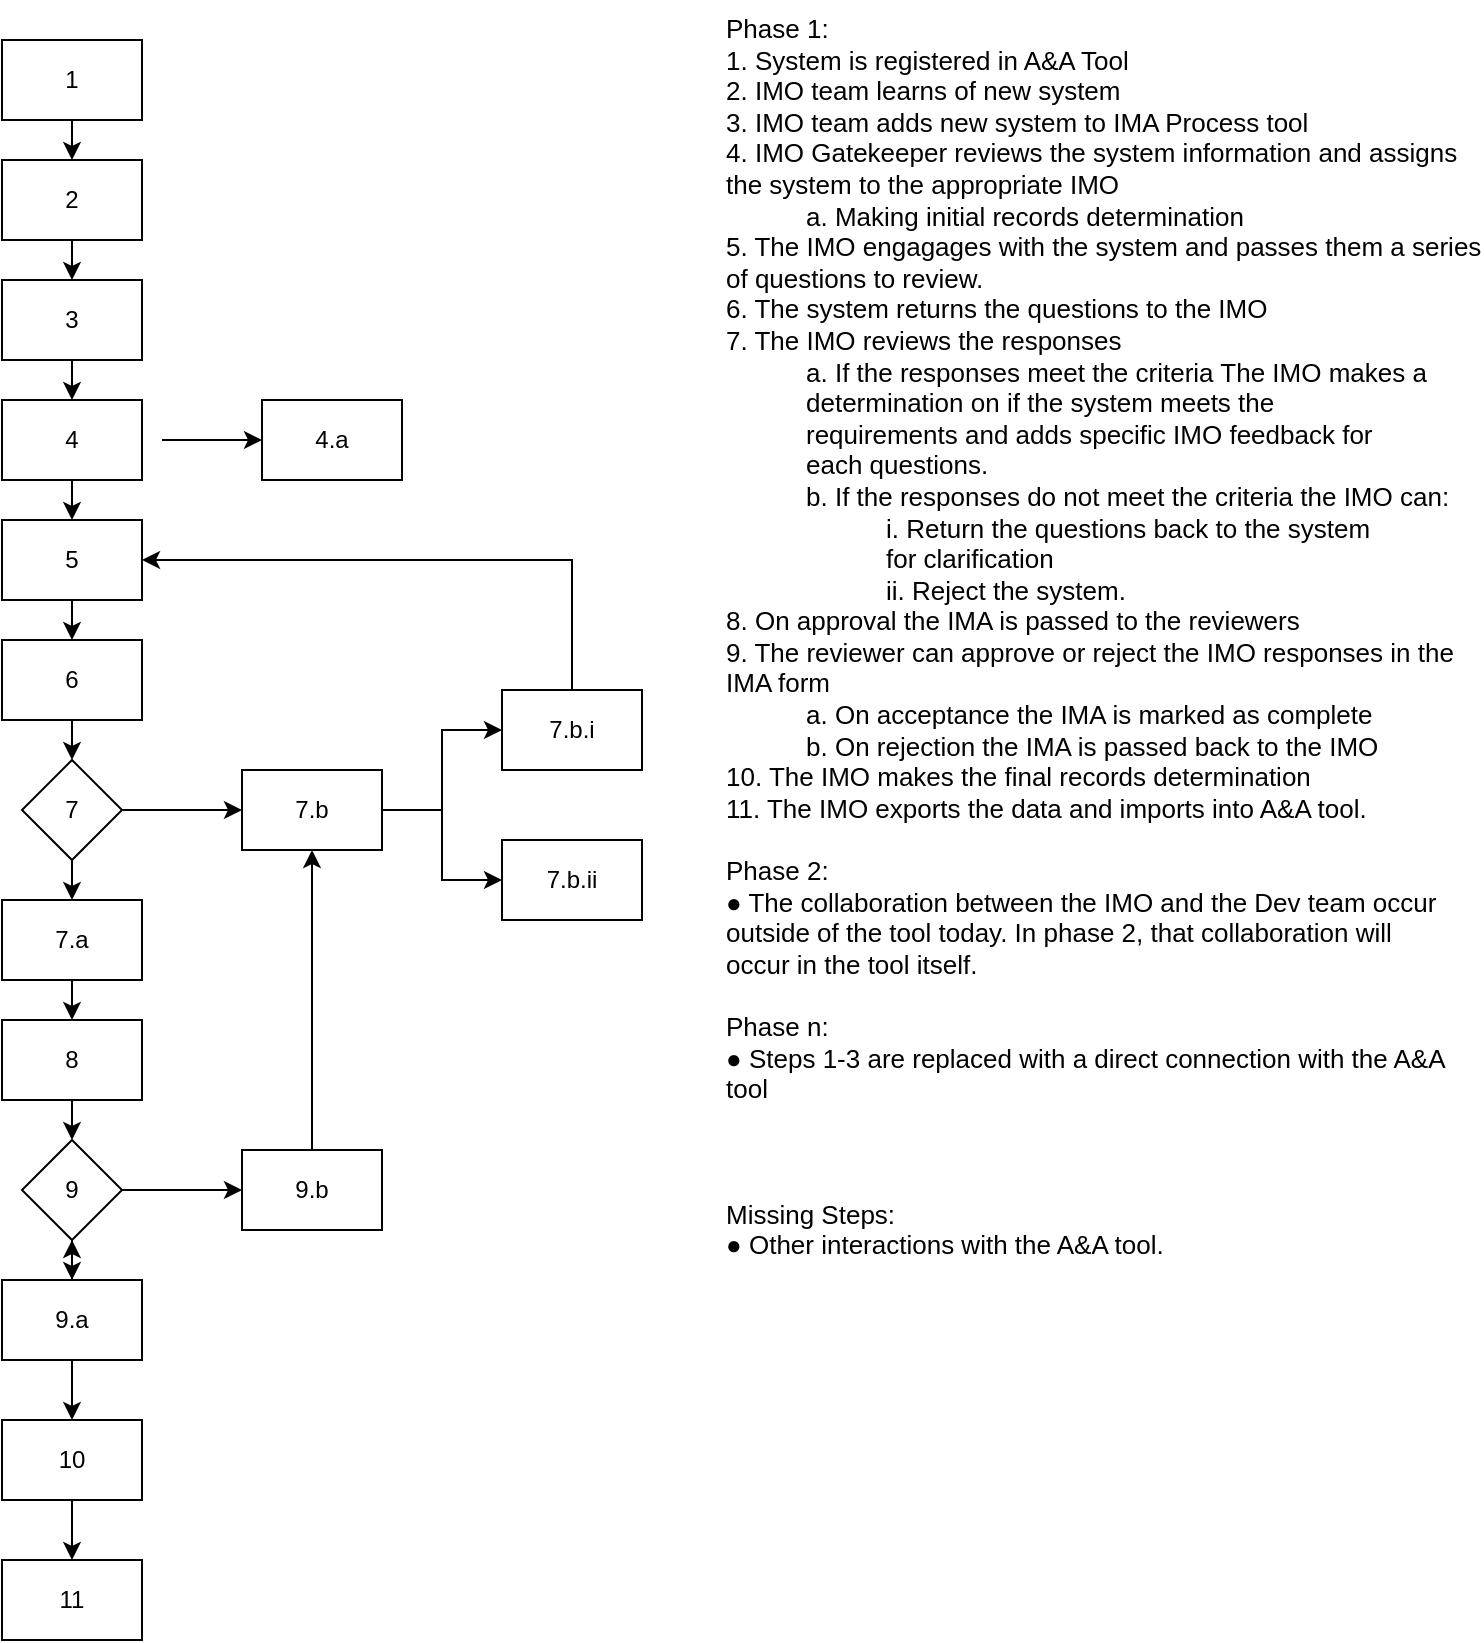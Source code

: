 <mxfile version="14.4.2" type="github" pages="8">
  <diagram id="9W2wLLliIjkz___lpmyt" name="OLD - IMA Process Workflow - OLD">
    <mxGraphModel dx="1635" dy="866" grid="1" gridSize="10" guides="1" tooltips="1" connect="1" arrows="1" fold="1" page="1" pageScale="1" pageWidth="1100" pageHeight="850" math="0" shadow="0">
      <root>
        <mxCell id="wfvqPyZ1mpEepuq5jgTv-0" />
        <mxCell id="wfvqPyZ1mpEepuq5jgTv-1" parent="wfvqPyZ1mpEepuq5jgTv-0" />
        <mxCell id="YBnUart9ZAupp4NhfC8J-0" value="1" style="rounded=0;whiteSpace=wrap;html=1;" parent="wfvqPyZ1mpEepuq5jgTv-1" vertex="1">
          <mxGeometry x="90" y="40" width="70" height="40" as="geometry" />
        </mxCell>
        <mxCell id="YBnUart9ZAupp4NhfC8J-1" value="" style="endArrow=classic;html=1;exitX=0.5;exitY=1;exitDx=0;exitDy=0;entryX=0.5;entryY=0;entryDx=0;entryDy=0;" parent="wfvqPyZ1mpEepuq5jgTv-1" source="YBnUart9ZAupp4NhfC8J-0" edge="1">
          <mxGeometry width="50" height="50" relative="1" as="geometry">
            <mxPoint x="410" y="420" as="sourcePoint" />
            <mxPoint x="125" y="100" as="targetPoint" />
          </mxGeometry>
        </mxCell>
        <mxCell id="YBnUart9ZAupp4NhfC8J-2" value="2" style="rounded=0;whiteSpace=wrap;html=1;" parent="wfvqPyZ1mpEepuq5jgTv-1" vertex="1">
          <mxGeometry x="90" y="100" width="70" height="40" as="geometry" />
        </mxCell>
        <mxCell id="YBnUart9ZAupp4NhfC8J-3" value="" style="endArrow=classic;html=1;exitX=0.5;exitY=1;exitDx=0;exitDy=0;entryX=0.5;entryY=0;entryDx=0;entryDy=0;" parent="wfvqPyZ1mpEepuq5jgTv-1" source="YBnUart9ZAupp4NhfC8J-2" edge="1">
          <mxGeometry width="50" height="50" relative="1" as="geometry">
            <mxPoint x="410" y="480" as="sourcePoint" />
            <mxPoint x="125" y="160" as="targetPoint" />
          </mxGeometry>
        </mxCell>
        <mxCell id="YBnUart9ZAupp4NhfC8J-4" value="3" style="rounded=0;whiteSpace=wrap;html=1;" parent="wfvqPyZ1mpEepuq5jgTv-1" vertex="1">
          <mxGeometry x="90" y="160" width="70" height="40" as="geometry" />
        </mxCell>
        <mxCell id="YBnUart9ZAupp4NhfC8J-5" value="" style="endArrow=classic;html=1;exitX=0.5;exitY=1;exitDx=0;exitDy=0;entryX=0.5;entryY=0;entryDx=0;entryDy=0;" parent="wfvqPyZ1mpEepuq5jgTv-1" source="YBnUart9ZAupp4NhfC8J-4" edge="1">
          <mxGeometry width="50" height="50" relative="1" as="geometry">
            <mxPoint x="410" y="540" as="sourcePoint" />
            <mxPoint x="125" y="220" as="targetPoint" />
          </mxGeometry>
        </mxCell>
        <mxCell id="YBnUart9ZAupp4NhfC8J-6" value="4" style="rounded=0;whiteSpace=wrap;html=1;" parent="wfvqPyZ1mpEepuq5jgTv-1" vertex="1">
          <mxGeometry x="90" y="220" width="70" height="40" as="geometry" />
        </mxCell>
        <mxCell id="YBnUart9ZAupp4NhfC8J-7" value="" style="endArrow=classic;html=1;exitX=0.5;exitY=1;exitDx=0;exitDy=0;entryX=0.5;entryY=0;entryDx=0;entryDy=0;" parent="wfvqPyZ1mpEepuq5jgTv-1" source="YBnUart9ZAupp4NhfC8J-6" edge="1">
          <mxGeometry width="50" height="50" relative="1" as="geometry">
            <mxPoint x="410" y="600" as="sourcePoint" />
            <mxPoint x="125" y="280" as="targetPoint" />
          </mxGeometry>
        </mxCell>
        <mxCell id="YBnUart9ZAupp4NhfC8J-8" value="5" style="rounded=0;whiteSpace=wrap;html=1;" parent="wfvqPyZ1mpEepuq5jgTv-1" vertex="1">
          <mxGeometry x="90" y="280" width="70" height="40" as="geometry" />
        </mxCell>
        <mxCell id="YBnUart9ZAupp4NhfC8J-9" value="" style="endArrow=classic;html=1;exitX=0.5;exitY=1;exitDx=0;exitDy=0;entryX=0.5;entryY=0;entryDx=0;entryDy=0;" parent="wfvqPyZ1mpEepuq5jgTv-1" source="YBnUart9ZAupp4NhfC8J-8" edge="1">
          <mxGeometry width="50" height="50" relative="1" as="geometry">
            <mxPoint x="410" y="660" as="sourcePoint" />
            <mxPoint x="125" y="340" as="targetPoint" />
          </mxGeometry>
        </mxCell>
        <mxCell id="YBnUart9ZAupp4NhfC8J-10" value="6" style="rounded=0;whiteSpace=wrap;html=1;" parent="wfvqPyZ1mpEepuq5jgTv-1" vertex="1">
          <mxGeometry x="90" y="340" width="70" height="40" as="geometry" />
        </mxCell>
        <mxCell id="YBnUart9ZAupp4NhfC8J-11" value="" style="endArrow=classic;html=1;exitX=0.5;exitY=1;exitDx=0;exitDy=0;entryX=0.5;entryY=0;entryDx=0;entryDy=0;" parent="wfvqPyZ1mpEepuq5jgTv-1" source="YBnUart9ZAupp4NhfC8J-10" edge="1">
          <mxGeometry width="50" height="50" relative="1" as="geometry">
            <mxPoint x="410" y="720" as="sourcePoint" />
            <mxPoint x="125" y="400" as="targetPoint" />
          </mxGeometry>
        </mxCell>
        <mxCell id="YBnUart9ZAupp4NhfC8J-12" value="8" style="rounded=0;whiteSpace=wrap;html=1;" parent="wfvqPyZ1mpEepuq5jgTv-1" vertex="1">
          <mxGeometry x="90" y="530" width="70" height="40" as="geometry" />
        </mxCell>
        <mxCell id="YBnUart9ZAupp4NhfC8J-13" value="" style="endArrow=classic;html=1;exitX=0.5;exitY=1;exitDx=0;exitDy=0;" parent="wfvqPyZ1mpEepuq5jgTv-1" source="YBnUart9ZAupp4NhfC8J-12" edge="1">
          <mxGeometry width="50" height="50" relative="1" as="geometry">
            <mxPoint x="350" y="910" as="sourcePoint" />
            <mxPoint x="125" y="590" as="targetPoint" />
          </mxGeometry>
        </mxCell>
        <mxCell id="YBnUart9ZAupp4NhfC8J-14" value="7.a" style="rounded=0;whiteSpace=wrap;html=1;" parent="wfvqPyZ1mpEepuq5jgTv-1" vertex="1">
          <mxGeometry x="90" y="470" width="70" height="40" as="geometry" />
        </mxCell>
        <mxCell id="YBnUart9ZAupp4NhfC8J-15" value="" style="endArrow=classic;html=1;exitX=0.5;exitY=1;exitDx=0;exitDy=0;entryX=0.5;entryY=0;entryDx=0;entryDy=0;" parent="wfvqPyZ1mpEepuq5jgTv-1" source="YBnUart9ZAupp4NhfC8J-14" edge="1">
          <mxGeometry width="50" height="50" relative="1" as="geometry">
            <mxPoint x="410" y="850" as="sourcePoint" />
            <mxPoint x="125" y="530" as="targetPoint" />
          </mxGeometry>
        </mxCell>
        <mxCell id="YBnUart9ZAupp4NhfC8J-16" value="7" style="rhombus;whiteSpace=wrap;html=1;" parent="wfvqPyZ1mpEepuq5jgTv-1" vertex="1">
          <mxGeometry x="100" y="400" width="50" height="50" as="geometry" />
        </mxCell>
        <mxCell id="YBnUart9ZAupp4NhfC8J-17" value="" style="endArrow=classic;html=1;exitX=0.5;exitY=1;exitDx=0;exitDy=0;" parent="wfvqPyZ1mpEepuq5jgTv-1" source="YBnUart9ZAupp4NhfC8J-16" edge="1">
          <mxGeometry width="50" height="50" relative="1" as="geometry">
            <mxPoint x="410" y="420" as="sourcePoint" />
            <mxPoint x="125" y="470" as="targetPoint" />
          </mxGeometry>
        </mxCell>
        <mxCell id="YBnUart9ZAupp4NhfC8J-18" value="9" style="rhombus;whiteSpace=wrap;html=1;" parent="wfvqPyZ1mpEepuq5jgTv-1" vertex="1">
          <mxGeometry x="100" y="590" width="50" height="50" as="geometry" />
        </mxCell>
        <mxCell id="YBnUart9ZAupp4NhfC8J-19" value="" style="endArrow=classic;html=1;exitX=0.5;exitY=1;exitDx=0;exitDy=0;" parent="wfvqPyZ1mpEepuq5jgTv-1" source="YBnUart9ZAupp4NhfC8J-18" edge="1">
          <mxGeometry width="50" height="50" relative="1" as="geometry">
            <mxPoint x="410" y="610" as="sourcePoint" />
            <mxPoint x="125" y="660" as="targetPoint" />
          </mxGeometry>
        </mxCell>
        <mxCell id="YBnUart9ZAupp4NhfC8J-20" value="" style="edgeStyle=orthogonalEdgeStyle;rounded=0;orthogonalLoop=1;jettySize=auto;html=1;" parent="wfvqPyZ1mpEepuq5jgTv-1" source="YBnUart9ZAupp4NhfC8J-22" target="YBnUart9ZAupp4NhfC8J-18" edge="1">
          <mxGeometry relative="1" as="geometry" />
        </mxCell>
        <mxCell id="YBnUart9ZAupp4NhfC8J-21" style="edgeStyle=orthogonalEdgeStyle;rounded=0;orthogonalLoop=1;jettySize=auto;html=1;exitX=0.5;exitY=1;exitDx=0;exitDy=0;entryX=0.5;entryY=0;entryDx=0;entryDy=0;" parent="wfvqPyZ1mpEepuq5jgTv-1" source="YBnUart9ZAupp4NhfC8J-22" target="YBnUart9ZAupp4NhfC8J-37" edge="1">
          <mxGeometry relative="1" as="geometry" />
        </mxCell>
        <mxCell id="YBnUart9ZAupp4NhfC8J-22" value="9.a" style="rounded=0;whiteSpace=wrap;html=1;" parent="wfvqPyZ1mpEepuq5jgTv-1" vertex="1">
          <mxGeometry x="90" y="660" width="70" height="40" as="geometry" />
        </mxCell>
        <mxCell id="YBnUart9ZAupp4NhfC8J-23" value="9.b" style="rounded=0;whiteSpace=wrap;html=1;" parent="wfvqPyZ1mpEepuq5jgTv-1" vertex="1">
          <mxGeometry x="210" y="595" width="70" height="40" as="geometry" />
        </mxCell>
        <mxCell id="YBnUart9ZAupp4NhfC8J-24" value="7.b" style="rounded=0;whiteSpace=wrap;html=1;" parent="wfvqPyZ1mpEepuq5jgTv-1" vertex="1">
          <mxGeometry x="210" y="405" width="70" height="40" as="geometry" />
        </mxCell>
        <mxCell id="YBnUart9ZAupp4NhfC8J-25" value="" style="endArrow=classic;html=1;exitX=1;exitY=0.5;exitDx=0;exitDy=0;entryX=0;entryY=0.5;entryDx=0;entryDy=0;" parent="wfvqPyZ1mpEepuq5jgTv-1" source="YBnUart9ZAupp4NhfC8J-16" target="YBnUart9ZAupp4NhfC8J-24" edge="1">
          <mxGeometry width="50" height="50" relative="1" as="geometry">
            <mxPoint x="410" y="420" as="sourcePoint" />
            <mxPoint x="460" y="370" as="targetPoint" />
          </mxGeometry>
        </mxCell>
        <mxCell id="YBnUart9ZAupp4NhfC8J-26" value="" style="endArrow=classic;html=1;exitX=0.5;exitY=0;exitDx=0;exitDy=0;entryX=0.5;entryY=1;entryDx=0;entryDy=0;" parent="wfvqPyZ1mpEepuq5jgTv-1" source="YBnUart9ZAupp4NhfC8J-23" target="YBnUart9ZAupp4NhfC8J-24" edge="1">
          <mxGeometry width="50" height="50" relative="1" as="geometry">
            <mxPoint x="410" y="420" as="sourcePoint" />
            <mxPoint x="460" y="370" as="targetPoint" />
          </mxGeometry>
        </mxCell>
        <mxCell id="YBnUart9ZAupp4NhfC8J-27" value="" style="endArrow=classic;html=1;exitX=1;exitY=0.5;exitDx=0;exitDy=0;entryX=0;entryY=0.5;entryDx=0;entryDy=0;" parent="wfvqPyZ1mpEepuq5jgTv-1" source="YBnUart9ZAupp4NhfC8J-18" target="YBnUart9ZAupp4NhfC8J-23" edge="1">
          <mxGeometry width="50" height="50" relative="1" as="geometry">
            <mxPoint x="410" y="420" as="sourcePoint" />
            <mxPoint x="460" y="370" as="targetPoint" />
          </mxGeometry>
        </mxCell>
        <mxCell id="YBnUart9ZAupp4NhfC8J-28" value="7.b.ii" style="rounded=0;whiteSpace=wrap;html=1;" parent="wfvqPyZ1mpEepuq5jgTv-1" vertex="1">
          <mxGeometry x="340" y="440" width="70" height="40" as="geometry" />
        </mxCell>
        <mxCell id="YBnUart9ZAupp4NhfC8J-29" value="7.b.i" style="rounded=0;whiteSpace=wrap;html=1;" parent="wfvqPyZ1mpEepuq5jgTv-1" vertex="1">
          <mxGeometry x="340" y="365" width="70" height="40" as="geometry" />
        </mxCell>
        <mxCell id="YBnUart9ZAupp4NhfC8J-30" value="" style="edgeStyle=elbowEdgeStyle;elbow=horizontal;endArrow=classic;html=1;exitX=1;exitY=0.5;exitDx=0;exitDy=0;entryX=0;entryY=0.5;entryDx=0;entryDy=0;rounded=0;" parent="wfvqPyZ1mpEepuq5jgTv-1" source="YBnUart9ZAupp4NhfC8J-24" target="YBnUart9ZAupp4NhfC8J-28" edge="1">
          <mxGeometry width="50" height="50" relative="1" as="geometry">
            <mxPoint x="410" y="420" as="sourcePoint" />
            <mxPoint x="460" y="370" as="targetPoint" />
          </mxGeometry>
        </mxCell>
        <mxCell id="YBnUart9ZAupp4NhfC8J-31" value="" style="edgeStyle=elbowEdgeStyle;elbow=horizontal;endArrow=classic;html=1;exitX=1;exitY=0.5;exitDx=0;exitDy=0;entryX=0;entryY=0.5;entryDx=0;entryDy=0;rounded=0;" parent="wfvqPyZ1mpEepuq5jgTv-1" source="YBnUart9ZAupp4NhfC8J-24" target="YBnUart9ZAupp4NhfC8J-29" edge="1">
          <mxGeometry width="50" height="50" relative="1" as="geometry">
            <mxPoint x="410" y="420" as="sourcePoint" />
            <mxPoint x="460" y="370" as="targetPoint" />
          </mxGeometry>
        </mxCell>
        <mxCell id="YBnUart9ZAupp4NhfC8J-32" value="" style="edgeStyle=segmentEdgeStyle;endArrow=classic;html=1;exitX=0.5;exitY=0;exitDx=0;exitDy=0;entryX=1;entryY=0.5;entryDx=0;entryDy=0;rounded=0;" parent="wfvqPyZ1mpEepuq5jgTv-1" source="YBnUart9ZAupp4NhfC8J-29" target="YBnUart9ZAupp4NhfC8J-8" edge="1">
          <mxGeometry width="50" height="50" relative="1" as="geometry">
            <mxPoint x="410" y="420" as="sourcePoint" />
            <mxPoint x="460" y="370" as="targetPoint" />
            <Array as="points">
              <mxPoint x="375" y="300" />
            </Array>
          </mxGeometry>
        </mxCell>
        <mxCell id="YBnUart9ZAupp4NhfC8J-33" value="Phase 1:&lt;br&gt;1. System is registered in A&amp;amp;A Tool&lt;br&gt;2. IMO team learns of new system&lt;br&gt;3. IMO team adds new system to IMA Process tool&lt;br&gt;4. IMO Gatekeeper reviews the system information and assigns&lt;br&gt;the system to the appropriate IMO&lt;br&gt;&lt;blockquote style=&quot;margin: 0 0 0 40px ; border: none ; padding: 0px&quot;&gt;a. Making initial records determination&lt;/blockquote&gt;5. The IMO engagages with the system and passes them a series&lt;br&gt;of questions to review.&lt;br&gt;6. The system returns the questions to the IMO&lt;br&gt;7. The IMO reviews the responses&lt;br&gt;&lt;blockquote style=&quot;margin: 0 0 0 40px ; border: none ; padding: 0px&quot;&gt;a. If the responses meet the criteria The IMO makes a&lt;br&gt;determination on if the system meets the&lt;br&gt;requirements and adds specific IMO feedback for&lt;br&gt;each questions.&lt;br&gt;b. If the responses do not meet the criteria the IMO can:&lt;br&gt;&lt;/blockquote&gt;&lt;blockquote style=&quot;margin: 0 0 0 40px ; border: none ; padding: 0px&quot;&gt;&lt;blockquote style=&quot;margin: 0 0 0 40px ; border: none ; padding: 0px&quot;&gt;i. Return the questions back to the system&lt;/blockquote&gt;&lt;blockquote style=&quot;margin: 0 0 0 40px ; border: none ; padding: 0px&quot;&gt;for clarification&lt;/blockquote&gt;&lt;blockquote style=&quot;margin: 0 0 0 40px ; border: none ; padding: 0px&quot;&gt;ii. Reject the system.&lt;/blockquote&gt;&lt;/blockquote&gt;8. On approval the IMA is passed to the reviewers&lt;br&gt;9. The reviewer can approve or reject the IMO responses in the&lt;br&gt;IMA form&lt;br&gt;&lt;blockquote style=&quot;margin: 0 0 0 40px ; border: none ; padding: 0px&quot;&gt;a. On acceptance the IMA is marked as complete&lt;br&gt;b. On rejection the IMA is passed back to the IMO&lt;/blockquote&gt;10. The IMO makes the final records determination&lt;br&gt;11. The IMO exports the data and imports into A&amp;amp;A tool.&lt;br&gt;&lt;br&gt;Phase 2:&lt;br&gt;● The collaboration between the IMO and the Dev team occur&lt;br&gt;outside of the tool today. In phase 2, that collaboration will&lt;br&gt;occur in the tool itself.&lt;br&gt;&lt;br&gt;Phase n:&lt;br&gt;● Steps 1-3 are replaced with a direct connection with the A&amp;amp;A&lt;br&gt;tool&lt;br&gt;&lt;br&gt;&lt;br&gt;&lt;br&gt;Missing Steps:&lt;br&gt;● Other interactions with the A&amp;amp;A tool." style="text;strokeColor=none;fillColor=none;align=left;verticalAlign=top;rounded=0;fontSize=13;whiteSpace=wrap;html=1;" parent="wfvqPyZ1mpEepuq5jgTv-1" vertex="1">
          <mxGeometry x="450" y="20" width="380" height="710" as="geometry" />
        </mxCell>
        <mxCell id="YBnUart9ZAupp4NhfC8J-34" value="" style="endArrow=classic;html=1;" parent="wfvqPyZ1mpEepuq5jgTv-1" edge="1">
          <mxGeometry width="50" height="50" relative="1" as="geometry">
            <mxPoint x="170" y="240" as="sourcePoint" />
            <mxPoint x="220" y="240" as="targetPoint" />
          </mxGeometry>
        </mxCell>
        <mxCell id="YBnUart9ZAupp4NhfC8J-35" value="4.a" style="rounded=0;whiteSpace=wrap;html=1;" parent="wfvqPyZ1mpEepuq5jgTv-1" vertex="1">
          <mxGeometry x="220" y="220" width="70" height="40" as="geometry" />
        </mxCell>
        <mxCell id="YBnUart9ZAupp4NhfC8J-36" style="edgeStyle=orthogonalEdgeStyle;rounded=0;orthogonalLoop=1;jettySize=auto;html=1;exitX=0.5;exitY=1;exitDx=0;exitDy=0;" parent="wfvqPyZ1mpEepuq5jgTv-1" source="YBnUart9ZAupp4NhfC8J-37" target="YBnUart9ZAupp4NhfC8J-38" edge="1">
          <mxGeometry relative="1" as="geometry" />
        </mxCell>
        <mxCell id="YBnUart9ZAupp4NhfC8J-37" value="10" style="rounded=0;whiteSpace=wrap;html=1;" parent="wfvqPyZ1mpEepuq5jgTv-1" vertex="1">
          <mxGeometry x="90" y="730" width="70" height="40" as="geometry" />
        </mxCell>
        <mxCell id="YBnUart9ZAupp4NhfC8J-38" value="11" style="rounded=0;whiteSpace=wrap;html=1;" parent="wfvqPyZ1mpEepuq5jgTv-1" vertex="1">
          <mxGeometry x="90" y="800" width="70" height="40" as="geometry" />
        </mxCell>
      </root>
    </mxGraphModel>
  </diagram>
  <diagram id="8BfEsK64Uzmx8nrZN77Z" name="IMA Dashboard">
    <mxGraphModel dx="3936" dy="3686" grid="0" gridSize="10" guides="1" tooltips="1" connect="1" arrows="1" fold="1" page="0" pageScale="1" pageWidth="850" pageHeight="1100" math="0" shadow="0">
      <root>
        <mxCell id="RIaHg2EdIce3mso3oA9U-0" />
        <mxCell id="RIaHg2EdIce3mso3oA9U-1" parent="RIaHg2EdIce3mso3oA9U-0" />
        <mxCell id="RIaHg2EdIce3mso3oA9U-3" value="&lt;font style=&quot;font-size: 14px&quot;&gt;FEEDBACK&lt;/font&gt;" style="rounded=1;whiteSpace=wrap;html=1;fillColor=#FF8000;strokeColor=#FF8000;fontColor=#FFFFFF;" parent="RIaHg2EdIce3mso3oA9U-1" vertex="1">
          <mxGeometry x="1102" y="-812.5" width="120" height="40" as="geometry" />
        </mxCell>
        <mxCell id="RIaHg2EdIce3mso3oA9U-4" value="" style="shape=image;html=1;verticalAlign=top;verticalLabelPosition=bottom;labelBackgroundColor=#ffffff;imageAspect=0;aspect=fixed;image=https://cdn3.iconfinder.com/data/icons/social-media-2125/78/bell-128.png;strokeColor=#FF8000;fillColor=#FF8000;fontColor=#FFFFFF;" parent="RIaHg2EdIce3mso3oA9U-1" vertex="1">
          <mxGeometry x="1040" y="-812.5" width="37" height="37" as="geometry" />
        </mxCell>
        <mxCell id="RIaHg2EdIce3mso3oA9U-5" value="" style="whiteSpace=wrap;html=1;shape=mxgraph.basic.octagon2;align=center;verticalAlign=middle;dx=12;shadow=0;sketch=0;fontSize=20;fontColor=#808080;fillColor=#FF8000;strokeColor=#FF8000;" parent="RIaHg2EdIce3mso3oA9U-1" vertex="1">
          <mxGeometry x="68" y="-817.5" width="56" height="42" as="geometry" />
        </mxCell>
        <mxCell id="RIaHg2EdIce3mso3oA9U-6" value="IMA" style="text;html=1;strokeColor=none;fillColor=none;align=center;verticalAlign=middle;whiteSpace=wrap;rounded=0;shadow=0;sketch=0;fontSize=20;fontColor=#FFFFFF;fontStyle=1" parent="RIaHg2EdIce3mso3oA9U-1" vertex="1">
          <mxGeometry x="134" y="-804" width="40" height="20" as="geometry" />
        </mxCell>
        <mxCell id="RIaHg2EdIce3mso3oA9U-7" value="" style="html=1;verticalLabelPosition=bottom;align=center;labelBackgroundColor=#ffffff;verticalAlign=top;strokeWidth=2;shadow=0;dashed=0;shape=mxgraph.ios7.icons.user;sketch=0;fontSize=20;fontColor=#FFFFFF;fillColor=#FFFFFF;" parent="RIaHg2EdIce3mso3oA9U-1" vertex="1">
          <mxGeometry x="888" y="-807.5" width="30" height="30" as="geometry" />
        </mxCell>
        <mxCell id="RIaHg2EdIce3mso3oA9U-8" value="John Doe" style="text;html=1;strokeColor=none;fillColor=none;align=center;verticalAlign=middle;whiteSpace=wrap;rounded=0;shadow=0;sketch=0;fontSize=19;fontColor=#FFFFFF;" parent="RIaHg2EdIce3mso3oA9U-1" vertex="1">
          <mxGeometry x="931.5" y="-802.5" width="94" height="20" as="geometry" />
        </mxCell>
        <mxCell id="RIaHg2EdIce3mso3oA9U-9" value="&amp;lt;Classification Here&amp;gt;" style="rounded=0;whiteSpace=wrap;html=1;shadow=0;sketch=0;fontSize=12;align=center;fillColor=#FFFF33;strokeColor=none;" parent="RIaHg2EdIce3mso3oA9U-1" vertex="1">
          <mxGeometry x="58" y="-844" width="1185" height="20" as="geometry" />
        </mxCell>
        <mxCell id="RIaHg2EdIce3mso3oA9U-10" value="" style="shape=rect;strokeColor=#eeeeee;shadow=1;align=left;fillColor=#FFFFFF;fontStyle=1" parent="RIaHg2EdIce3mso3oA9U-1" vertex="1">
          <mxGeometry x="60" y="-718" width="589" height="372" as="geometry" />
        </mxCell>
        <mxCell id="RIaHg2EdIce3mso3oA9U-11" value="" style="shape=rect;strokeColor=#eeeeee;fillColor=#ffffff;resizeWidth=1;" parent="RIaHg2EdIce3mso3oA9U-10" vertex="1">
          <mxGeometry width="589" height="64" relative="1" as="geometry" />
        </mxCell>
        <mxCell id="RIaHg2EdIce3mso3oA9U-13" value="Actions - Assigned (18)" style="text;fontSize=18;fontColor=#0288D1;fontStyle=1" parent="RIaHg2EdIce3mso3oA9U-11" vertex="1">
          <mxGeometry width="235" height="20" relative="1" as="geometry">
            <mxPoint x="66" y="18" as="offset" />
          </mxGeometry>
        </mxCell>
        <mxCell id="Aohobg9WkplTmHid20kJ-0" value="" style="shape=image;html=1;verticalAlign=top;verticalLabelPosition=bottom;labelBackgroundColor=#ffffff;imageAspect=0;aspect=fixed;image=https://cdn0.iconfinder.com/data/icons/google-material-design-3-0/48/ic_assignment_ind_48px-128.png;fillColor=#0288D1;fontColor=#FFFFFF;" parent="RIaHg2EdIce3mso3oA9U-11" vertex="1">
          <mxGeometry x="9" y="12" width="42" height="42" as="geometry" />
        </mxCell>
        <mxCell id="RIaHg2EdIce3mso3oA9U-15" value="" style="shape=rect;strokeColor=#eeeeee;fillColor=#ffffff;;whiteSpace=wrap;align=left;spacingLeft=16;fontColor=#666666;verticalAlign=top;spacingTop=10;fontSize=13;spacingRight=16;" parent="RIaHg2EdIce3mso3oA9U-10" vertex="1">
          <mxGeometry y="246.032" width="589" height="125.968" as="geometry" />
        </mxCell>
        <mxCell id="RIaHg2EdIce3mso3oA9U-16" value="" style="shape=rect;strokeColor=#eeeeee;fillColor=#ffffff;;whiteSpace=wrap;align=left;spacingLeft=14;fontColor=#BDBDBD;resizeWidth=1;" parent="RIaHg2EdIce3mso3oA9U-10" vertex="1">
          <mxGeometry y="1" width="589" height="48" relative="1" as="geometry">
            <mxPoint y="-48" as="offset" />
          </mxGeometry>
        </mxCell>
        <mxCell id="RIaHg2EdIce3mso3oA9U-22" value="OPEN" style="shape=rect;strokeColor=none;fillColor=#0288D1;fontColor=#FFFFFF;fontStyle=1;fontSize=13;" parent="RIaHg2EdIce3mso3oA9U-16" vertex="1">
          <mxGeometry x="1" y="1" width="70" height="36" relative="1" as="geometry">
            <mxPoint x="-75" y="-42" as="offset" />
          </mxGeometry>
        </mxCell>
        <mxCell id="d_5cActOekL9p3jgvR9e-29" value="" style="shape=table;html=1;whiteSpace=wrap;startSize=0;container=1;collapsible=0;childLayout=tableLayout;shadow=0;strokeColor=none;fontColor=#0288D1;" parent="RIaHg2EdIce3mso3oA9U-10" vertex="1">
          <mxGeometry x="12" y="81.683" width="562.167" height="157.46" as="geometry" />
        </mxCell>
        <mxCell id="d_5cActOekL9p3jgvR9e-30" value="" style="shape=partialRectangle;html=1;whiteSpace=wrap;collapsible=0;dropTarget=0;pointerEvents=0;fillColor=none;top=0;left=0;bottom=0;right=0;points=[[0,0.5],[1,0.5]];portConstraint=eastwest;" parent="d_5cActOekL9p3jgvR9e-29" vertex="1">
          <mxGeometry width="562.167" height="39" as="geometry" />
        </mxCell>
        <mxCell id="d_5cActOekL9p3jgvR9e-74" value="Status" style="shape=partialRectangle;html=1;whiteSpace=wrap;connectable=0;overflow=hidden;top=0;left=0;bottom=0;right=0;strokeColor=#666666;align=left;fontStyle=1;fontSize=14;fillColor=#0288D1;fontColor=#FFFFFF;" parent="d_5cActOekL9p3jgvR9e-30" vertex="1">
          <mxGeometry width="97" height="39" as="geometry" />
        </mxCell>
        <mxCell id="d_5cActOekL9p3jgvR9e-31" value="System" style="shape=partialRectangle;html=1;whiteSpace=wrap;connectable=0;overflow=hidden;top=0;left=0;bottom=0;right=0;strokeColor=#666666;align=left;fontStyle=1;fontSize=14;fillColor=#0288D1;fontColor=#FFFFFF;" parent="d_5cActOekL9p3jgvR9e-30" vertex="1">
          <mxGeometry x="97" width="165" height="39" as="geometry" />
        </mxCell>
        <mxCell id="d_5cActOekL9p3jgvR9e-32" value="Since" style="shape=partialRectangle;html=1;whiteSpace=wrap;connectable=0;overflow=hidden;top=0;left=0;bottom=0;right=0;strokeColor=#666666;fontStyle=1;fontSize=14;fillColor=#0288D1;fontColor=#FFFFFF;" parent="d_5cActOekL9p3jgvR9e-30" vertex="1">
          <mxGeometry x="262" width="300" height="39" as="geometry" />
        </mxCell>
        <mxCell id="d_5cActOekL9p3jgvR9e-34" value="" style="shape=partialRectangle;html=1;whiteSpace=wrap;collapsible=0;dropTarget=0;pointerEvents=0;fillColor=none;top=0;left=0;bottom=0;right=0;points=[[0,0.5],[1,0.5]];portConstraint=eastwest;fontColor=#B3B3B3;" parent="d_5cActOekL9p3jgvR9e-29" vertex="1">
          <mxGeometry y="39" width="562.167" height="40" as="geometry" />
        </mxCell>
        <mxCell id="d_5cActOekL9p3jgvR9e-75" style="shape=partialRectangle;html=1;whiteSpace=wrap;connectable=0;overflow=hidden;fillColor=none;top=0;left=0;bottom=0;right=0;align=left;fontColor=#B3B3B3;" parent="d_5cActOekL9p3jgvR9e-34" vertex="1">
          <mxGeometry width="97" height="40" as="geometry" />
        </mxCell>
        <mxCell id="d_5cActOekL9p3jgvR9e-35" value="Facebook System" style="shape=partialRectangle;html=1;whiteSpace=wrap;connectable=0;overflow=hidden;fillColor=none;top=0;left=0;bottom=0;right=0;align=left;fontColor=#B3B3B3;" parent="d_5cActOekL9p3jgvR9e-34" vertex="1">
          <mxGeometry x="97" width="165" height="40" as="geometry" />
        </mxCell>
        <mxCell id="d_5cActOekL9p3jgvR9e-36" value="February 11, 2021" style="shape=partialRectangle;html=1;whiteSpace=wrap;connectable=0;overflow=hidden;fillColor=none;top=0;left=0;bottom=0;right=0;fontColor=#B3B3B3;" parent="d_5cActOekL9p3jgvR9e-34" vertex="1">
          <mxGeometry x="262" width="300" height="40" as="geometry" />
        </mxCell>
        <mxCell id="d_5cActOekL9p3jgvR9e-38" value="" style="shape=partialRectangle;html=1;whiteSpace=wrap;collapsible=0;dropTarget=0;pointerEvents=0;fillColor=none;top=0;left=0;bottom=0;right=0;points=[[0,0.5],[1,0.5]];portConstraint=eastwest;fontColor=#B3B3B3;" parent="d_5cActOekL9p3jgvR9e-29" vertex="1">
          <mxGeometry y="79" width="562.167" height="39" as="geometry" />
        </mxCell>
        <mxCell id="d_5cActOekL9p3jgvR9e-76" style="shape=partialRectangle;html=1;whiteSpace=wrap;connectable=0;overflow=hidden;fillColor=none;top=0;left=0;bottom=0;right=0;align=left;fontColor=#B3B3B3;" parent="d_5cActOekL9p3jgvR9e-38" vertex="1">
          <mxGeometry width="97" height="39" as="geometry" />
        </mxCell>
        <mxCell id="d_5cActOekL9p3jgvR9e-39" value="YouTube System" style="shape=partialRectangle;html=1;whiteSpace=wrap;connectable=0;overflow=hidden;fillColor=none;top=0;left=0;bottom=0;right=0;align=left;fontColor=#B3B3B3;" parent="d_5cActOekL9p3jgvR9e-38" vertex="1">
          <mxGeometry x="97" width="165" height="39" as="geometry" />
        </mxCell>
        <mxCell id="d_5cActOekL9p3jgvR9e-40" value="February 11, 2021" style="shape=partialRectangle;html=1;whiteSpace=wrap;connectable=0;overflow=hidden;fillColor=none;top=0;left=0;bottom=0;right=0;fontColor=#B3B3B3;" parent="d_5cActOekL9p3jgvR9e-38" vertex="1">
          <mxGeometry x="262" width="300" height="39" as="geometry" />
        </mxCell>
        <mxCell id="d_5cActOekL9p3jgvR9e-42" value="" style="shape=partialRectangle;html=1;whiteSpace=wrap;collapsible=0;dropTarget=0;pointerEvents=0;fillColor=none;top=0;left=0;bottom=0;right=0;points=[[0,0.5],[1,0.5]];portConstraint=eastwest;fontColor=#B3B3B3;" parent="d_5cActOekL9p3jgvR9e-29" vertex="1">
          <mxGeometry y="118" width="562.167" height="39" as="geometry" />
        </mxCell>
        <mxCell id="d_5cActOekL9p3jgvR9e-77" style="shape=partialRectangle;html=1;whiteSpace=wrap;connectable=0;overflow=hidden;fillColor=none;top=0;left=0;bottom=0;right=0;align=left;fontColor=#B3B3B3;" parent="d_5cActOekL9p3jgvR9e-42" vertex="1">
          <mxGeometry width="97" height="39" as="geometry" />
        </mxCell>
        <mxCell id="d_5cActOekL9p3jgvR9e-43" value="Twitter System" style="shape=partialRectangle;html=1;whiteSpace=wrap;connectable=0;overflow=hidden;fillColor=none;top=0;left=0;bottom=0;right=0;align=left;fontColor=#B3B3B3;" parent="d_5cActOekL9p3jgvR9e-42" vertex="1">
          <mxGeometry x="97" width="165" height="39" as="geometry" />
        </mxCell>
        <mxCell id="d_5cActOekL9p3jgvR9e-44" value="February 11, 2021" style="shape=partialRectangle;html=1;whiteSpace=wrap;connectable=0;overflow=hidden;fillColor=none;top=0;left=0;bottom=0;right=0;fontColor=#B3B3B3;" parent="d_5cActOekL9p3jgvR9e-42" vertex="1">
          <mxGeometry x="262" width="300" height="39" as="geometry" />
        </mxCell>
        <mxCell id="RIaHg2EdIce3mso3oA9U-23" value="" style="shape=rect;strokeColor=#eeeeee;shadow=1;fillColor=#FFFFFF;align=left;" parent="RIaHg2EdIce3mso3oA9U-1" vertex="1">
          <mxGeometry x="668" y="-720" width="575" height="372" as="geometry" />
        </mxCell>
        <mxCell id="RIaHg2EdIce3mso3oA9U-24" value="" style="shape=rect;strokeColor=#eeeeee;fillColor=#ffffff;resizeWidth=1;" parent="RIaHg2EdIce3mso3oA9U-23" vertex="1">
          <mxGeometry width="559" height="70" relative="1" as="geometry" />
        </mxCell>
        <mxCell id="RIaHg2EdIce3mso3oA9U-25" value="" style="shape=image;html=1;verticalAlign=top;verticalLabelPosition=bottom;labelBackgroundColor=#ffffff;imageAspect=0;aspect=fixed;image=https://cdn3.iconfinder.com/data/icons/solid-locations-icon-set/64/Working_Tools_2-128.png;fontFamily=Helvetica;fontSize=12;fontColor=#000000;align=center;fillColor=#999999;" parent="RIaHg2EdIce3mso3oA9U-24" vertex="1">
          <mxGeometry width="40" height="40" relative="1" as="geometry">
            <mxPoint x="15" y="15" as="offset" />
          </mxGeometry>
        </mxCell>
        <mxCell id="RIaHg2EdIce3mso3oA9U-26" value="Actions- In Progress (8)" style="text;fontSize=18;fontColor=#0288D1;fontStyle=1" parent="RIaHg2EdIce3mso3oA9U-24" vertex="1">
          <mxGeometry width="235" height="20" relative="1" as="geometry">
            <mxPoint x="65" y="22" as="offset" />
          </mxGeometry>
        </mxCell>
        <mxCell id="RIaHg2EdIce3mso3oA9U-27" value="" style="shape=rect;strokeColor=#eeeeee;fillColor=#ffffff;;whiteSpace=wrap;align=left;spacingLeft=16;fontColor=#666666;verticalAlign=top;spacingTop=10;fontSize=13;spacingRight=16;" parent="RIaHg2EdIce3mso3oA9U-23" vertex="1">
          <mxGeometry y="246.032" width="559" height="125.968" as="geometry" />
        </mxCell>
        <mxCell id="RIaHg2EdIce3mso3oA9U-28" value="" style="shape=rect;strokeColor=#eeeeee;fillColor=#ffffff;;whiteSpace=wrap;align=left;spacingLeft=14;fontColor=#BDBDBD;resizeWidth=1;" parent="RIaHg2EdIce3mso3oA9U-23" vertex="1">
          <mxGeometry y="1" width="559" height="48" relative="1" as="geometry">
            <mxPoint y="-48" as="offset" />
          </mxGeometry>
        </mxCell>
        <mxCell id="RIaHg2EdIce3mso3oA9U-34" value="OPEN" style="shape=rect;strokeColor=none;fillColor=#0288D1;fontColor=#FFFFFF;fontStyle=1;fontSize=13;" parent="RIaHg2EdIce3mso3oA9U-28" vertex="1">
          <mxGeometry x="1" y="1" width="70" height="36" relative="1" as="geometry">
            <mxPoint x="-75" y="-42" as="offset" />
          </mxGeometry>
        </mxCell>
        <mxCell id="d_5cActOekL9p3jgvR9e-46" value="" style="shape=table;html=1;whiteSpace=wrap;startSize=0;container=1;collapsible=0;childLayout=tableLayout;shadow=0;strokeColor=none;fontColor=#0288D1;" parent="RIaHg2EdIce3mso3oA9U-23" vertex="1">
          <mxGeometry x="15" y="84.281" width="548.5" height="155" as="geometry" />
        </mxCell>
        <mxCell id="d_5cActOekL9p3jgvR9e-47" value="" style="shape=partialRectangle;html=1;whiteSpace=wrap;collapsible=0;dropTarget=0;pointerEvents=0;fillColor=none;top=0;left=0;bottom=0;right=0;points=[[0,0.5],[1,0.5]];portConstraint=eastwest;" parent="d_5cActOekL9p3jgvR9e-46" vertex="1">
          <mxGeometry width="548.5" height="39" as="geometry" />
        </mxCell>
        <mxCell id="d_5cActOekL9p3jgvR9e-288" value="Status" style="shape=partialRectangle;html=1;whiteSpace=wrap;connectable=0;overflow=hidden;top=0;left=0;bottom=0;right=0;strokeColor=#666666;align=left;fontStyle=1;fontSize=14;fillColor=#0288D1;fontColor=#FFFFFF;" parent="d_5cActOekL9p3jgvR9e-47" vertex="1">
          <mxGeometry width="93" height="39" as="geometry" />
        </mxCell>
        <mxCell id="d_5cActOekL9p3jgvR9e-48" value="System" style="shape=partialRectangle;html=1;whiteSpace=wrap;connectable=0;overflow=hidden;top=0;left=0;bottom=0;right=0;strokeColor=#666666;align=left;fontStyle=1;fontSize=14;fillColor=#0288D1;fontColor=#FFFFFF;" parent="d_5cActOekL9p3jgvR9e-47" vertex="1">
          <mxGeometry x="93" width="156" height="39" as="geometry" />
        </mxCell>
        <mxCell id="d_5cActOekL9p3jgvR9e-49" value="Step" style="shape=partialRectangle;html=1;whiteSpace=wrap;connectable=0;overflow=hidden;top=0;left=0;bottom=0;right=0;strokeColor=#666666;fontStyle=1;fontSize=14;fillColor=#0288D1;fontColor=#FFFFFF;" parent="d_5cActOekL9p3jgvR9e-47" vertex="1">
          <mxGeometry x="249" width="161" height="39" as="geometry" />
        </mxCell>
        <mxCell id="d_5cActOekL9p3jgvR9e-50" value="Since" style="shape=partialRectangle;html=1;whiteSpace=wrap;connectable=0;overflow=hidden;top=0;left=0;bottom=0;right=0;strokeColor=#666666;fontStyle=1;fontSize=14;fillColor=#0288D1;fontColor=#FFFFFF;" parent="d_5cActOekL9p3jgvR9e-47" vertex="1">
          <mxGeometry x="410" width="139" height="39" as="geometry" />
        </mxCell>
        <mxCell id="d_5cActOekL9p3jgvR9e-51" value="" style="shape=partialRectangle;html=1;whiteSpace=wrap;collapsible=0;dropTarget=0;pointerEvents=0;fillColor=none;top=0;left=0;bottom=0;right=0;points=[[0,0.5],[1,0.5]];portConstraint=eastwest;fontColor=#B3B3B3;" parent="d_5cActOekL9p3jgvR9e-46" vertex="1">
          <mxGeometry y="39" width="548.5" height="39" as="geometry" />
        </mxCell>
        <mxCell id="d_5cActOekL9p3jgvR9e-289" style="shape=partialRectangle;html=1;whiteSpace=wrap;connectable=0;overflow=hidden;fillColor=none;top=0;left=0;bottom=0;right=0;align=left;fontColor=#B3B3B3;" parent="d_5cActOekL9p3jgvR9e-51" vertex="1">
          <mxGeometry width="93" height="39" as="geometry" />
        </mxCell>
        <mxCell id="d_5cActOekL9p3jgvR9e-52" value="Peony System" style="shape=partialRectangle;html=1;whiteSpace=wrap;connectable=0;overflow=hidden;fillColor=none;top=0;left=0;bottom=0;right=0;align=left;fontColor=#B3B3B3;" parent="d_5cActOekL9p3jgvR9e-51" vertex="1">
          <mxGeometry x="93" width="156" height="39" as="geometry" />
        </mxCell>
        <mxCell id="d_5cActOekL9p3jgvR9e-53" value="Step 3" style="shape=partialRectangle;html=1;whiteSpace=wrap;connectable=0;overflow=hidden;fillColor=none;top=0;left=0;bottom=0;right=0;fontColor=#B3B3B3;" parent="d_5cActOekL9p3jgvR9e-51" vertex="1">
          <mxGeometry x="249" width="161" height="39" as="geometry" />
        </mxCell>
        <mxCell id="d_5cActOekL9p3jgvR9e-54" value="February 8, 2021" style="shape=partialRectangle;html=1;whiteSpace=wrap;connectable=0;overflow=hidden;fillColor=none;top=0;left=0;bottom=0;right=0;fontColor=#B3B3B3;" parent="d_5cActOekL9p3jgvR9e-51" vertex="1">
          <mxGeometry x="410" width="139" height="39" as="geometry" />
        </mxCell>
        <mxCell id="d_5cActOekL9p3jgvR9e-55" value="" style="shape=partialRectangle;html=1;whiteSpace=wrap;collapsible=0;dropTarget=0;pointerEvents=0;fillColor=none;top=0;left=0;bottom=0;right=0;points=[[0,0.5],[1,0.5]];portConstraint=eastwest;fontColor=#B3B3B3;" parent="d_5cActOekL9p3jgvR9e-46" vertex="1">
          <mxGeometry y="78" width="548.5" height="39" as="geometry" />
        </mxCell>
        <mxCell id="d_5cActOekL9p3jgvR9e-290" style="shape=partialRectangle;html=1;whiteSpace=wrap;connectable=0;overflow=hidden;fillColor=none;top=0;left=0;bottom=0;right=0;align=left;fontColor=#B3B3B3;" parent="d_5cActOekL9p3jgvR9e-55" vertex="1">
          <mxGeometry width="93" height="39" as="geometry" />
        </mxCell>
        <mxCell id="d_5cActOekL9p3jgvR9e-56" value="Tulips System" style="shape=partialRectangle;html=1;whiteSpace=wrap;connectable=0;overflow=hidden;fillColor=none;top=0;left=0;bottom=0;right=0;align=left;fontColor=#B3B3B3;" parent="d_5cActOekL9p3jgvR9e-55" vertex="1">
          <mxGeometry x="93" width="156" height="39" as="geometry" />
        </mxCell>
        <mxCell id="d_5cActOekL9p3jgvR9e-57" value="Step 3" style="shape=partialRectangle;html=1;whiteSpace=wrap;connectable=0;overflow=hidden;fillColor=none;top=0;left=0;bottom=0;right=0;fontColor=#B3B3B3;" parent="d_5cActOekL9p3jgvR9e-55" vertex="1">
          <mxGeometry x="249" width="161" height="39" as="geometry" />
        </mxCell>
        <mxCell id="d_5cActOekL9p3jgvR9e-58" value="February 9, 2021" style="shape=partialRectangle;html=1;whiteSpace=wrap;connectable=0;overflow=hidden;fillColor=none;top=0;left=0;bottom=0;right=0;fontColor=#B3B3B3;" parent="d_5cActOekL9p3jgvR9e-55" vertex="1">
          <mxGeometry x="410" width="139" height="39" as="geometry" />
        </mxCell>
        <mxCell id="d_5cActOekL9p3jgvR9e-59" value="" style="shape=partialRectangle;html=1;whiteSpace=wrap;collapsible=0;dropTarget=0;pointerEvents=0;fillColor=none;top=0;left=0;bottom=0;right=0;points=[[0,0.5],[1,0.5]];portConstraint=eastwest;fontColor=#B3B3B3;" parent="d_5cActOekL9p3jgvR9e-46" vertex="1">
          <mxGeometry y="117" width="548.5" height="38" as="geometry" />
        </mxCell>
        <mxCell id="d_5cActOekL9p3jgvR9e-291" style="shape=partialRectangle;html=1;whiteSpace=wrap;connectable=0;overflow=hidden;fillColor=none;top=0;left=0;bottom=0;right=0;align=left;fontColor=#B3B3B3;" parent="d_5cActOekL9p3jgvR9e-59" vertex="1">
          <mxGeometry width="93" height="38" as="geometry" />
        </mxCell>
        <mxCell id="d_5cActOekL9p3jgvR9e-60" value="Roses System" style="shape=partialRectangle;html=1;whiteSpace=wrap;connectable=0;overflow=hidden;fillColor=none;top=0;left=0;bottom=0;right=0;align=left;fontColor=#B3B3B3;" parent="d_5cActOekL9p3jgvR9e-59" vertex="1">
          <mxGeometry x="93" width="156" height="38" as="geometry" />
        </mxCell>
        <mxCell id="d_5cActOekL9p3jgvR9e-61" value="Step 1" style="shape=partialRectangle;html=1;whiteSpace=wrap;connectable=0;overflow=hidden;fillColor=none;top=0;left=0;bottom=0;right=0;fontColor=#B3B3B3;" parent="d_5cActOekL9p3jgvR9e-59" vertex="1">
          <mxGeometry x="249" width="161" height="38" as="geometry" />
        </mxCell>
        <mxCell id="d_5cActOekL9p3jgvR9e-62" value="February 11, 2021" style="shape=partialRectangle;html=1;whiteSpace=wrap;connectable=0;overflow=hidden;fillColor=none;top=0;left=0;bottom=0;right=0;fontColor=#B3B3B3;" parent="d_5cActOekL9p3jgvR9e-59" vertex="1">
          <mxGeometry x="410" width="139" height="38" as="geometry" />
        </mxCell>
        <mxCell id="RIaHg2EdIce3mso3oA9U-35" value="" style="shape=rect;strokeColor=#eeeeee;shadow=1;fillColor=#FFFFFF;" parent="RIaHg2EdIce3mso3oA9U-1" vertex="1">
          <mxGeometry x="54" y="-309" width="592" height="410" as="geometry" />
        </mxCell>
        <mxCell id="RIaHg2EdIce3mso3oA9U-36" value="" style="shape=rect;strokeColor=#eeeeee;fillColor=#ffffff;resizeWidth=1;" parent="RIaHg2EdIce3mso3oA9U-35" vertex="1">
          <mxGeometry width="592" height="70" relative="1" as="geometry" />
        </mxCell>
        <mxCell id="RIaHg2EdIce3mso3oA9U-37" value="" style="shape=image;html=1;verticalAlign=top;verticalLabelPosition=bottom;labelBackgroundColor=#ffffff;imageAspect=0;aspect=fixed;image=https://cdn4.iconfinder.com/data/icons/top-search-7/128/_people_users_people_team_leader_group_community-16-128.png;fontFamily=Helvetica;fontSize=12;fontColor=#000000;align=center;fillColor=#999999;" parent="RIaHg2EdIce3mso3oA9U-36" vertex="1">
          <mxGeometry width="40" height="40" relative="1" as="geometry">
            <mxPoint x="15" y="15" as="offset" />
          </mxGeometry>
        </mxCell>
        <mxCell id="RIaHg2EdIce3mso3oA9U-38" value="Actions - With IT Team" style="text;fontSize=18;fontColor=#0288D1;fontStyle=1" parent="RIaHg2EdIce3mso3oA9U-36" vertex="1">
          <mxGeometry width="235" height="20" relative="1" as="geometry">
            <mxPoint x="65" y="21" as="offset" />
          </mxGeometry>
        </mxCell>
        <mxCell id="RIaHg2EdIce3mso3oA9U-39" value="" style="shape=rect;strokeColor=#eeeeee;fillColor=#ffffff;;whiteSpace=wrap;align=left;spacingLeft=16;fontColor=#666666;verticalAlign=top;spacingTop=10;fontSize=13;spacingRight=16;" parent="RIaHg2EdIce3mso3oA9U-35" vertex="1">
          <mxGeometry y="271.164" width="592" height="138.836" as="geometry" />
        </mxCell>
        <mxCell id="RIaHg2EdIce3mso3oA9U-40" value="" style="shape=rect;strokeColor=#eeeeee;fillColor=#ffffff;;whiteSpace=wrap;align=left;spacingLeft=14;fontColor=#BDBDBD;resizeWidth=1;" parent="RIaHg2EdIce3mso3oA9U-35" vertex="1">
          <mxGeometry y="1" width="592" height="48" relative="1" as="geometry">
            <mxPoint y="-48" as="offset" />
          </mxGeometry>
        </mxCell>
        <mxCell id="RIaHg2EdIce3mso3oA9U-46" value="OPEN" style="shape=rect;strokeColor=none;fontStyle=1;fontSize=13;fillColor=#0288D1;fontColor=#FFFFFF;" parent="RIaHg2EdIce3mso3oA9U-40" vertex="1">
          <mxGeometry x="1" y="1" width="70" height="36" relative="1" as="geometry">
            <mxPoint x="-75" y="-42" as="offset" />
          </mxGeometry>
        </mxCell>
        <mxCell id="Aohobg9WkplTmHid20kJ-23" value="" style="shape=table;html=1;whiteSpace=wrap;startSize=0;container=1;collapsible=0;childLayout=tableLayout;shadow=0;strokeColor=none;fontColor=#0288D1;" parent="RIaHg2EdIce3mso3oA9U-35" vertex="1">
          <mxGeometry x="14" y="87" width="561" height="160" as="geometry" />
        </mxCell>
        <mxCell id="Aohobg9WkplTmHid20kJ-24" value="" style="shape=partialRectangle;html=1;whiteSpace=wrap;collapsible=0;dropTarget=0;pointerEvents=0;fillColor=none;top=0;left=0;bottom=0;right=0;points=[[0,0.5],[1,0.5]];portConstraint=eastwest;" parent="Aohobg9WkplTmHid20kJ-23" vertex="1">
          <mxGeometry width="561" height="40" as="geometry" />
        </mxCell>
        <mxCell id="d_5cActOekL9p3jgvR9e-69" value="Status" style="shape=partialRectangle;html=1;whiteSpace=wrap;connectable=0;overflow=hidden;top=0;left=0;bottom=0;right=0;strokeColor=#666666;align=left;fontStyle=1;fontSize=14;fillColor=#0288D1;fontColor=#FFFFFF;" parent="Aohobg9WkplTmHid20kJ-24" vertex="1">
          <mxGeometry width="71" height="40" as="geometry" />
        </mxCell>
        <mxCell id="Aohobg9WkplTmHid20kJ-25" value="System" style="shape=partialRectangle;html=1;whiteSpace=wrap;connectable=0;overflow=hidden;top=0;left=0;bottom=0;right=0;strokeColor=#666666;align=left;fontStyle=1;fontSize=14;fillColor=#0288D1;fontColor=#FFFFFF;" parent="Aohobg9WkplTmHid20kJ-24" vertex="1">
          <mxGeometry x="71" width="118" height="40" as="geometry" />
        </mxCell>
        <mxCell id="Aohobg9WkplTmHid20kJ-26" value="Step" style="shape=partialRectangle;html=1;whiteSpace=wrap;connectable=0;overflow=hidden;top=0;left=0;bottom=0;right=0;strokeColor=#666666;fontStyle=1;fontSize=14;fillColor=#0288D1;fontColor=#FFFFFF;" parent="Aohobg9WkplTmHid20kJ-24" vertex="1">
          <mxGeometry x="189" width="124" height="40" as="geometry" />
        </mxCell>
        <mxCell id="Aohobg9WkplTmHid20kJ-27" value="Since" style="shape=partialRectangle;html=1;whiteSpace=wrap;connectable=0;overflow=hidden;top=0;left=0;bottom=0;right=0;strokeColor=#666666;fontStyle=1;fontSize=14;fillColor=#0288D1;fontColor=#FFFFFF;" parent="Aohobg9WkplTmHid20kJ-24" vertex="1">
          <mxGeometry x="313" width="248" height="40" as="geometry" />
        </mxCell>
        <mxCell id="Aohobg9WkplTmHid20kJ-28" value="" style="shape=partialRectangle;html=1;whiteSpace=wrap;collapsible=0;dropTarget=0;pointerEvents=0;fillColor=none;top=0;left=0;bottom=0;right=0;points=[[0,0.5],[1,0.5]];portConstraint=eastwest;fontColor=#B3B3B3;" parent="Aohobg9WkplTmHid20kJ-23" vertex="1">
          <mxGeometry y="40" width="561" height="40" as="geometry" />
        </mxCell>
        <mxCell id="d_5cActOekL9p3jgvR9e-70" style="shape=partialRectangle;html=1;whiteSpace=wrap;connectable=0;overflow=hidden;fillColor=none;top=0;left=0;bottom=0;right=0;align=left;fontColor=#B3B3B3;" parent="Aohobg9WkplTmHid20kJ-28" vertex="1">
          <mxGeometry width="71" height="40" as="geometry" />
        </mxCell>
        <mxCell id="Aohobg9WkplTmHid20kJ-29" value="Key West System" style="shape=partialRectangle;html=1;whiteSpace=wrap;connectable=0;overflow=hidden;fillColor=none;top=0;left=0;bottom=0;right=0;align=left;fontColor=#B3B3B3;" parent="Aohobg9WkplTmHid20kJ-28" vertex="1">
          <mxGeometry x="71" width="118" height="40" as="geometry" />
        </mxCell>
        <mxCell id="Aohobg9WkplTmHid20kJ-30" value="Step 3" style="shape=partialRectangle;html=1;whiteSpace=wrap;connectable=0;overflow=hidden;fillColor=none;top=0;left=0;bottom=0;right=0;fontColor=#B3B3B3;" parent="Aohobg9WkplTmHid20kJ-28" vertex="1">
          <mxGeometry x="189" width="124" height="40" as="geometry" />
        </mxCell>
        <mxCell id="Aohobg9WkplTmHid20kJ-31" value="January 16, 2021" style="shape=partialRectangle;html=1;whiteSpace=wrap;connectable=0;overflow=hidden;fillColor=none;top=0;left=0;bottom=0;right=0;fontColor=#B3B3B3;" parent="Aohobg9WkplTmHid20kJ-28" vertex="1">
          <mxGeometry x="313" width="248" height="40" as="geometry" />
        </mxCell>
        <mxCell id="Aohobg9WkplTmHid20kJ-32" value="" style="shape=partialRectangle;html=1;whiteSpace=wrap;collapsible=0;dropTarget=0;pointerEvents=0;fillColor=none;top=0;left=0;bottom=0;right=0;points=[[0,0.5],[1,0.5]];portConstraint=eastwest;fontColor=#B3B3B3;" parent="Aohobg9WkplTmHid20kJ-23" vertex="1">
          <mxGeometry y="80" width="561" height="40" as="geometry" />
        </mxCell>
        <mxCell id="d_5cActOekL9p3jgvR9e-71" style="shape=partialRectangle;html=1;whiteSpace=wrap;connectable=0;overflow=hidden;fillColor=none;top=0;left=0;bottom=0;right=0;align=left;fontColor=#B3B3B3;" parent="Aohobg9WkplTmHid20kJ-32" vertex="1">
          <mxGeometry width="71" height="40" as="geometry" />
        </mxCell>
        <mxCell id="Aohobg9WkplTmHid20kJ-33" value="Jamaica System" style="shape=partialRectangle;html=1;whiteSpace=wrap;connectable=0;overflow=hidden;fillColor=none;top=0;left=0;bottom=0;right=0;align=left;fontColor=#B3B3B3;" parent="Aohobg9WkplTmHid20kJ-32" vertex="1">
          <mxGeometry x="71" width="118" height="40" as="geometry" />
        </mxCell>
        <mxCell id="Aohobg9WkplTmHid20kJ-34" value="Step 3" style="shape=partialRectangle;html=1;whiteSpace=wrap;connectable=0;overflow=hidden;fillColor=none;top=0;left=0;bottom=0;right=0;fontColor=#B3B3B3;" parent="Aohobg9WkplTmHid20kJ-32" vertex="1">
          <mxGeometry x="189" width="124" height="40" as="geometry" />
        </mxCell>
        <mxCell id="Aohobg9WkplTmHid20kJ-35" value="February 2, 2021" style="shape=partialRectangle;html=1;whiteSpace=wrap;connectable=0;overflow=hidden;fillColor=none;top=0;left=0;bottom=0;right=0;fontColor=#B3B3B3;" parent="Aohobg9WkplTmHid20kJ-32" vertex="1">
          <mxGeometry x="313" width="248" height="40" as="geometry" />
        </mxCell>
        <mxCell id="Aohobg9WkplTmHid20kJ-36" value="" style="shape=partialRectangle;html=1;whiteSpace=wrap;collapsible=0;dropTarget=0;pointerEvents=0;fillColor=none;top=0;left=0;bottom=0;right=0;points=[[0,0.5],[1,0.5]];portConstraint=eastwest;fontColor=#B3B3B3;" parent="Aohobg9WkplTmHid20kJ-23" vertex="1">
          <mxGeometry y="120" width="561" height="40" as="geometry" />
        </mxCell>
        <mxCell id="d_5cActOekL9p3jgvR9e-72" style="shape=partialRectangle;html=1;whiteSpace=wrap;connectable=0;overflow=hidden;fillColor=none;top=0;left=0;bottom=0;right=0;align=left;fontColor=#B3B3B3;" parent="Aohobg9WkplTmHid20kJ-36" vertex="1">
          <mxGeometry width="71" height="40" as="geometry" />
        </mxCell>
        <mxCell id="Aohobg9WkplTmHid20kJ-37" value="Hawaii System" style="shape=partialRectangle;html=1;whiteSpace=wrap;connectable=0;overflow=hidden;fillColor=none;top=0;left=0;bottom=0;right=0;align=left;fontColor=#B3B3B3;" parent="Aohobg9WkplTmHid20kJ-36" vertex="1">
          <mxGeometry x="71" width="118" height="40" as="geometry" />
        </mxCell>
        <mxCell id="Aohobg9WkplTmHid20kJ-38" value="Step 3" style="shape=partialRectangle;html=1;whiteSpace=wrap;connectable=0;overflow=hidden;fillColor=none;top=0;left=0;bottom=0;right=0;fontColor=#B3B3B3;" parent="Aohobg9WkplTmHid20kJ-36" vertex="1">
          <mxGeometry x="189" width="124" height="40" as="geometry" />
        </mxCell>
        <mxCell id="Aohobg9WkplTmHid20kJ-39" value="December 23, 2020" style="shape=partialRectangle;html=1;whiteSpace=wrap;connectable=0;overflow=hidden;fillColor=none;top=0;left=0;bottom=0;right=0;fontColor=#B3B3B3;" parent="Aohobg9WkplTmHid20kJ-36" vertex="1">
          <mxGeometry x="313" width="248" height="40" as="geometry" />
        </mxCell>
        <mxCell id="MlWj27SjKLlWab0ltKFj-0" value="" style="shape=image;html=1;verticalAlign=top;verticalLabelPosition=bottom;labelBackgroundColor=#ffffff;imageAspect=0;aspect=fixed;image=https://cdn4.iconfinder.com/data/icons/the-weather-is-nice-today/64/weather_48-128.png" parent="RIaHg2EdIce3mso3oA9U-35" vertex="1">
          <mxGeometry x="28" y="172" width="30" height="30" as="geometry" />
        </mxCell>
        <mxCell id="RIaHg2EdIce3mso3oA9U-47" value="DMO View" style="text;html=1;resizable=0;autosize=1;align=center;verticalAlign=middle;points=[];fillColor=none;strokeColor=none;rounded=0;fontSize=18;fontStyle=1" parent="RIaHg2EdIce3mso3oA9U-1" vertex="1">
          <mxGeometry x="33" y="-908" width="98" height="26" as="geometry" />
        </mxCell>
        <mxCell id="RIaHg2EdIce3mso3oA9U-48" value="" style="shape=rect;strokeColor=#eeeeee;shadow=1;fillColor=#FFFFFF;" parent="RIaHg2EdIce3mso3oA9U-1" vertex="1">
          <mxGeometry x="671" y="-309" width="581" height="410" as="geometry" />
        </mxCell>
        <mxCell id="RIaHg2EdIce3mso3oA9U-49" value="" style="shape=rect;strokeColor=#eeeeee;fillColor=#ffffff;resizeWidth=1;" parent="RIaHg2EdIce3mso3oA9U-48" vertex="1">
          <mxGeometry width="560.036" height="70" relative="1" as="geometry" />
        </mxCell>
        <mxCell id="RIaHg2EdIce3mso3oA9U-50" value="" style="shape=image;html=1;verticalAlign=top;verticalLabelPosition=bottom;labelBackgroundColor=#ffffff;imageAspect=0;aspect=fixed;image=https://cdn2.iconfinder.com/data/icons/project-management-8/500/Approval-2-128.png;fontFamily=Helvetica;fontSize=12;fontColor=#000000;align=center;fillColor=#999999;" parent="RIaHg2EdIce3mso3oA9U-49" vertex="1">
          <mxGeometry width="46" height="46" relative="1" as="geometry">
            <mxPoint x="15" y="15" as="offset" />
          </mxGeometry>
        </mxCell>
        <mxCell id="RIaHg2EdIce3mso3oA9U-51" value="Actions- Pending Approval (6)" style="text;fontSize=18;fontColor=#0288D1;fontStyle=1" parent="RIaHg2EdIce3mso3oA9U-49" vertex="1">
          <mxGeometry width="235" height="20" relative="1" as="geometry">
            <mxPoint x="65" y="22" as="offset" />
          </mxGeometry>
        </mxCell>
        <mxCell id="RIaHg2EdIce3mso3oA9U-52" value="" style="shape=rect;strokeColor=#eeeeee;fillColor=#ffffff;;whiteSpace=wrap;align=left;spacingLeft=16;fontColor=#666666;verticalAlign=top;spacingTop=10;fontSize=13;spacingRight=16;" parent="RIaHg2EdIce3mso3oA9U-48" vertex="1">
          <mxGeometry y="271.164" width="560.036" height="138.836" as="geometry" />
        </mxCell>
        <mxCell id="RIaHg2EdIce3mso3oA9U-53" value="" style="shape=rect;strokeColor=#eeeeee;fillColor=#ffffff;;whiteSpace=wrap;align=left;spacingLeft=14;fontColor=#BDBDBD;resizeWidth=1;" parent="RIaHg2EdIce3mso3oA9U-48" vertex="1">
          <mxGeometry y="1" width="560.036" height="48" relative="1" as="geometry">
            <mxPoint y="-48" as="offset" />
          </mxGeometry>
        </mxCell>
        <mxCell id="RIaHg2EdIce3mso3oA9U-59" value="OPEN" style="shape=rect;strokeColor=none;fillColor=#0288D1;fontColor=#FFFFFF;fontSize=13;fontStyle=1;" parent="RIaHg2EdIce3mso3oA9U-53" vertex="1">
          <mxGeometry x="1" y="1" width="70" height="36" relative="1" as="geometry">
            <mxPoint x="-75" y="-42" as="offset" />
          </mxGeometry>
        </mxCell>
        <mxCell id="d_5cActOekL9p3jgvR9e-12" value="" style="shape=table;html=1;whiteSpace=wrap;startSize=0;container=1;collapsible=0;childLayout=tableLayout;shadow=0;strokeColor=none;fontColor=#0288D1;" parent="RIaHg2EdIce3mso3oA9U-48" vertex="1">
          <mxGeometry x="10.981" y="91.332" width="562.643" height="158.838" as="geometry" />
        </mxCell>
        <mxCell id="d_5cActOekL9p3jgvR9e-13" value="" style="shape=partialRectangle;html=1;whiteSpace=wrap;collapsible=0;dropTarget=0;pointerEvents=0;fillColor=none;top=0;left=0;bottom=0;right=0;points=[[0,0.5],[1,0.5]];portConstraint=eastwest;" parent="d_5cActOekL9p3jgvR9e-12" vertex="1">
          <mxGeometry width="562.643" height="40" as="geometry" />
        </mxCell>
        <mxCell id="d_5cActOekL9p3jgvR9e-63" value="Status" style="shape=partialRectangle;html=1;whiteSpace=wrap;connectable=0;overflow=hidden;top=0;left=0;bottom=0;right=0;strokeColor=#666666;align=left;fontStyle=1;fontSize=14;fillColor=#0288D1;fontColor=#FFFFFF;" parent="d_5cActOekL9p3jgvR9e-13" vertex="1">
          <mxGeometry width="69" height="40" as="geometry" />
        </mxCell>
        <mxCell id="d_5cActOekL9p3jgvR9e-14" value="System" style="shape=partialRectangle;html=1;whiteSpace=wrap;connectable=0;overflow=hidden;top=0;left=0;bottom=0;right=0;strokeColor=#666666;align=left;fontStyle=1;fontSize=14;fillColor=#0288D1;fontColor=#FFFFFF;" parent="d_5cActOekL9p3jgvR9e-13" vertex="1">
          <mxGeometry x="69" width="224" height="40" as="geometry" />
        </mxCell>
        <mxCell id="d_5cActOekL9p3jgvR9e-15" value="Approver" style="shape=partialRectangle;html=1;whiteSpace=wrap;connectable=0;overflow=hidden;top=0;left=0;bottom=0;right=0;strokeColor=#666666;fontStyle=1;fontSize=14;fillColor=#0288D1;fontColor=#FFFFFF;" parent="d_5cActOekL9p3jgvR9e-13" vertex="1">
          <mxGeometry x="293" width="132" height="40" as="geometry" />
        </mxCell>
        <mxCell id="d_5cActOekL9p3jgvR9e-16" value="Since" style="shape=partialRectangle;html=1;whiteSpace=wrap;connectable=0;overflow=hidden;top=0;left=0;bottom=0;right=0;strokeColor=#666666;fontStyle=1;fontSize=14;fillColor=#0288D1;fontColor=#FFFFFF;" parent="d_5cActOekL9p3jgvR9e-13" vertex="1">
          <mxGeometry x="425" width="138" height="40" as="geometry" />
        </mxCell>
        <mxCell id="d_5cActOekL9p3jgvR9e-17" value="" style="shape=partialRectangle;html=1;whiteSpace=wrap;collapsible=0;dropTarget=0;pointerEvents=0;fillColor=none;top=0;left=0;bottom=0;right=0;points=[[0,0.5],[1,0.5]];portConstraint=eastwest;fontColor=#B3B3B3;" parent="d_5cActOekL9p3jgvR9e-12" vertex="1">
          <mxGeometry y="40" width="562.643" height="39" as="geometry" />
        </mxCell>
        <mxCell id="d_5cActOekL9p3jgvR9e-64" style="shape=partialRectangle;html=1;whiteSpace=wrap;connectable=0;overflow=hidden;fillColor=none;top=0;left=0;bottom=0;right=0;align=left;fontColor=#B3B3B3;" parent="d_5cActOekL9p3jgvR9e-17" vertex="1">
          <mxGeometry width="69" height="39" as="geometry" />
        </mxCell>
        <mxCell id="d_5cActOekL9p3jgvR9e-18" value="Strawberry System" style="shape=partialRectangle;html=1;whiteSpace=wrap;connectable=0;overflow=hidden;fillColor=none;top=0;left=0;bottom=0;right=0;align=left;fontColor=#B3B3B3;" parent="d_5cActOekL9p3jgvR9e-17" vertex="1">
          <mxGeometry x="69" width="224" height="39" as="geometry" />
        </mxCell>
        <mxCell id="d_5cActOekL9p3jgvR9e-19" value="Lisa G." style="shape=partialRectangle;html=1;whiteSpace=wrap;connectable=0;overflow=hidden;fillColor=none;top=0;left=0;bottom=0;right=0;fontColor=#B3B3B3;" parent="d_5cActOekL9p3jgvR9e-17" vertex="1">
          <mxGeometry x="293" width="132" height="39" as="geometry" />
        </mxCell>
        <mxCell id="d_5cActOekL9p3jgvR9e-20" value="January 10, 2021" style="shape=partialRectangle;html=1;whiteSpace=wrap;connectable=0;overflow=hidden;fillColor=none;top=0;left=0;bottom=0;right=0;fontColor=#B3B3B3;" parent="d_5cActOekL9p3jgvR9e-17" vertex="1">
          <mxGeometry x="425" width="138" height="39" as="geometry" />
        </mxCell>
        <mxCell id="d_5cActOekL9p3jgvR9e-21" value="" style="shape=partialRectangle;html=1;whiteSpace=wrap;collapsible=0;dropTarget=0;pointerEvents=0;fillColor=none;top=0;left=0;bottom=0;right=0;points=[[0,0.5],[1,0.5]];portConstraint=eastwest;fontColor=#B3B3B3;" parent="d_5cActOekL9p3jgvR9e-12" vertex="1">
          <mxGeometry y="79" width="562.643" height="40" as="geometry" />
        </mxCell>
        <mxCell id="d_5cActOekL9p3jgvR9e-65" style="shape=partialRectangle;html=1;whiteSpace=wrap;connectable=0;overflow=hidden;fillColor=none;top=0;left=0;bottom=0;right=0;align=left;fontColor=#B3B3B3;" parent="d_5cActOekL9p3jgvR9e-21" vertex="1">
          <mxGeometry width="69" height="40" as="geometry" />
        </mxCell>
        <mxCell id="d_5cActOekL9p3jgvR9e-22" value="Candle System" style="shape=partialRectangle;html=1;whiteSpace=wrap;connectable=0;overflow=hidden;fillColor=none;top=0;left=0;bottom=0;right=0;align=left;fontColor=#B3B3B3;" parent="d_5cActOekL9p3jgvR9e-21" vertex="1">
          <mxGeometry x="69" width="224" height="40" as="geometry" />
        </mxCell>
        <mxCell id="d_5cActOekL9p3jgvR9e-23" value="Crystel K." style="shape=partialRectangle;html=1;whiteSpace=wrap;connectable=0;overflow=hidden;fillColor=none;top=0;left=0;bottom=0;right=0;fontColor=#B3B3B3;" parent="d_5cActOekL9p3jgvR9e-21" vertex="1">
          <mxGeometry x="293" width="132" height="40" as="geometry" />
        </mxCell>
        <mxCell id="d_5cActOekL9p3jgvR9e-24" value="February 9, 2021" style="shape=partialRectangle;html=1;whiteSpace=wrap;connectable=0;overflow=hidden;fillColor=none;top=0;left=0;bottom=0;right=0;fontColor=#B3B3B3;" parent="d_5cActOekL9p3jgvR9e-21" vertex="1">
          <mxGeometry x="425" width="138" height="40" as="geometry" />
        </mxCell>
        <mxCell id="d_5cActOekL9p3jgvR9e-25" value="" style="shape=partialRectangle;html=1;whiteSpace=wrap;collapsible=0;dropTarget=0;pointerEvents=0;fillColor=none;top=0;left=0;bottom=0;right=0;points=[[0,0.5],[1,0.5]];portConstraint=eastwest;fontColor=#B3B3B3;" parent="d_5cActOekL9p3jgvR9e-12" vertex="1">
          <mxGeometry y="119" width="562.643" height="40" as="geometry" />
        </mxCell>
        <mxCell id="d_5cActOekL9p3jgvR9e-66" style="shape=partialRectangle;html=1;whiteSpace=wrap;connectable=0;overflow=hidden;fillColor=none;top=0;left=0;bottom=0;right=0;align=left;fontColor=#B3B3B3;" parent="d_5cActOekL9p3jgvR9e-25" vertex="1">
          <mxGeometry width="69" height="40" as="geometry" />
        </mxCell>
        <mxCell id="d_5cActOekL9p3jgvR9e-26" value="Bookshelf System" style="shape=partialRectangle;html=1;whiteSpace=wrap;connectable=0;overflow=hidden;fillColor=none;top=0;left=0;bottom=0;right=0;align=left;fontColor=#B3B3B3;" parent="d_5cActOekL9p3jgvR9e-25" vertex="1">
          <mxGeometry x="69" width="224" height="40" as="geometry" />
        </mxCell>
        <mxCell id="d_5cActOekL9p3jgvR9e-27" value="Chris O." style="shape=partialRectangle;html=1;whiteSpace=wrap;connectable=0;overflow=hidden;fillColor=none;top=0;left=0;bottom=0;right=0;fontColor=#B3B3B3;" parent="d_5cActOekL9p3jgvR9e-25" vertex="1">
          <mxGeometry x="293" width="132" height="40" as="geometry" />
        </mxCell>
        <mxCell id="d_5cActOekL9p3jgvR9e-28" value="December 1, 2020" style="shape=partialRectangle;html=1;whiteSpace=wrap;connectable=0;overflow=hidden;fillColor=none;top=0;left=0;bottom=0;right=0;fontColor=#B3B3B3;" parent="d_5cActOekL9p3jgvR9e-25" vertex="1">
          <mxGeometry x="425" width="138" height="40" as="geometry" />
        </mxCell>
        <mxCell id="d_5cActOekL9p3jgvR9e-67" value="" style="pointerEvents=1;shadow=0;dashed=0;html=1;strokeColor=none;labelPosition=center;verticalLabelPosition=bottom;verticalAlign=top;align=center;outlineConnect=0;shape=mxgraph.veeam2.critical;fontSize=14;fontColor=#FFFFFF;fillColor=#FF0000;" parent="RIaHg2EdIce3mso3oA9U-48" vertex="1">
          <mxGeometry x="28.938" y="140.969" width="20.964" height="20.847" as="geometry" />
        </mxCell>
        <mxCell id="d_5cActOekL9p3jgvR9e-78" value="" style="rounded=0;whiteSpace=wrap;html=1;fillColor=#3333FF;strokeColor=none;" parent="RIaHg2EdIce3mso3oA9U-1" vertex="1">
          <mxGeometry x="46" y="268" width="1217" height="60" as="geometry" />
        </mxCell>
        <mxCell id="d_5cActOekL9p3jgvR9e-79" value="&lt;font style=&quot;font-size: 14px&quot;&gt;FEEDBACK&lt;/font&gt;" style="rounded=1;whiteSpace=wrap;html=1;fillColor=#FF8000;strokeColor=#FF8000;fontColor=#FFFFFF;" parent="RIaHg2EdIce3mso3oA9U-1" vertex="1">
          <mxGeometry x="1090" y="279.5" width="120" height="40" as="geometry" />
        </mxCell>
        <mxCell id="d_5cActOekL9p3jgvR9e-80" value="" style="shape=image;html=1;verticalAlign=top;verticalLabelPosition=bottom;labelBackgroundColor=#ffffff;imageAspect=0;aspect=fixed;image=https://cdn3.iconfinder.com/data/icons/social-media-2125/78/bell-128.png;strokeColor=#FF8000;fillColor=#FF8000;fontColor=#FFFFFF;" parent="RIaHg2EdIce3mso3oA9U-1" vertex="1">
          <mxGeometry x="1028" y="279.5" width="37" height="37" as="geometry" />
        </mxCell>
        <mxCell id="d_5cActOekL9p3jgvR9e-81" value="" style="whiteSpace=wrap;html=1;shape=mxgraph.basic.octagon2;align=center;verticalAlign=middle;dx=12;shadow=0;sketch=0;fontSize=20;fontColor=#808080;fillColor=#FF8000;strokeColor=#FF8000;" parent="RIaHg2EdIce3mso3oA9U-1" vertex="1">
          <mxGeometry x="56" y="274.5" width="56" height="42" as="geometry" />
        </mxCell>
        <mxCell id="d_5cActOekL9p3jgvR9e-82" value="IMA" style="text;html=1;strokeColor=none;fillColor=none;align=center;verticalAlign=middle;whiteSpace=wrap;rounded=0;shadow=0;sketch=0;fontSize=20;fontColor=#FFFFFF;fontStyle=1" parent="RIaHg2EdIce3mso3oA9U-1" vertex="1">
          <mxGeometry x="122" y="288" width="40" height="20" as="geometry" />
        </mxCell>
        <mxCell id="d_5cActOekL9p3jgvR9e-83" value="" style="html=1;verticalLabelPosition=bottom;align=center;labelBackgroundColor=#ffffff;verticalAlign=top;strokeWidth=2;shadow=0;dashed=0;shape=mxgraph.ios7.icons.user;sketch=0;fontSize=20;fontColor=#FFFFFF;fillColor=#FFFFFF;" parent="RIaHg2EdIce3mso3oA9U-1" vertex="1">
          <mxGeometry x="876" y="284.5" width="30" height="30" as="geometry" />
        </mxCell>
        <mxCell id="d_5cActOekL9p3jgvR9e-84" value="John Doe" style="text;html=1;strokeColor=none;fillColor=none;align=center;verticalAlign=middle;whiteSpace=wrap;rounded=0;shadow=0;sketch=0;fontSize=19;fontColor=#FFFFFF;" parent="RIaHg2EdIce3mso3oA9U-1" vertex="1">
          <mxGeometry x="919.5" y="289.5" width="94" height="20" as="geometry" />
        </mxCell>
        <mxCell id="d_5cActOekL9p3jgvR9e-85" value="&amp;lt;Classification Here&amp;gt;" style="rounded=0;whiteSpace=wrap;html=1;shadow=0;sketch=0;fontSize=12;align=center;fillColor=#FFFF33;strokeColor=none;" parent="RIaHg2EdIce3mso3oA9U-1" vertex="1">
          <mxGeometry x="46" y="248" width="1218" height="20" as="geometry" />
        </mxCell>
        <mxCell id="d_5cActOekL9p3jgvR9e-86" value="" style="shape=rect;strokeColor=#eeeeee;shadow=1;align=left;fillColor=#FFFFFF;fontStyle=1" parent="RIaHg2EdIce3mso3oA9U-1" vertex="1">
          <mxGeometry x="-1256" y="531" width="589" height="378" as="geometry" />
        </mxCell>
        <mxCell id="d_5cActOekL9p3jgvR9e-87" value="" style="shape=rect;strokeColor=#eeeeee;fillColor=#ffffff;resizeWidth=1;" parent="d_5cActOekL9p3jgvR9e-86" vertex="1">
          <mxGeometry width="589" height="64" relative="1" as="geometry" />
        </mxCell>
        <mxCell id="d_5cActOekL9p3jgvR9e-88" value="Systems - Assigned" style="text;fontSize=18;fontColor=#0288D1;fontStyle=1" parent="d_5cActOekL9p3jgvR9e-87" vertex="1">
          <mxGeometry width="235" height="20" relative="1" as="geometry">
            <mxPoint x="65" y="22" as="offset" />
          </mxGeometry>
        </mxCell>
        <mxCell id="d_5cActOekL9p3jgvR9e-89" value="" style="shape=image;html=1;verticalAlign=top;verticalLabelPosition=bottom;labelBackgroundColor=#ffffff;imageAspect=0;aspect=fixed;image=https://cdn0.iconfinder.com/data/icons/google-material-design-3-0/48/ic_assignment_ind_48px-128.png;fillColor=#0288D1;fontColor=#FFFFFF;" parent="d_5cActOekL9p3jgvR9e-87" vertex="1">
          <mxGeometry x="3.76" y="1.939" width="26.667" height="26.667" as="geometry" />
        </mxCell>
        <mxCell id="d_5cActOekL9p3jgvR9e-90" value="" style="shape=rect;strokeColor=#eeeeee;fillColor=#ffffff;;whiteSpace=wrap;align=left;spacingLeft=16;fontColor=#666666;verticalAlign=top;spacingTop=10;fontSize=13;spacingRight=16;" parent="d_5cActOekL9p3jgvR9e-86" vertex="1">
          <mxGeometry y="250" width="589" height="128" as="geometry" />
        </mxCell>
        <mxCell id="d_5cActOekL9p3jgvR9e-91" value="" style="shape=rect;strokeColor=#eeeeee;fillColor=#ffffff;;whiteSpace=wrap;align=left;spacingLeft=14;fontColor=#BDBDBD;resizeWidth=1;" parent="d_5cActOekL9p3jgvR9e-86" vertex="1">
          <mxGeometry y="1" width="589" height="48" relative="1" as="geometry">
            <mxPoint y="-48" as="offset" />
          </mxGeometry>
        </mxCell>
        <mxCell id="d_5cActOekL9p3jgvR9e-92" value="OPEN" style="shape=rect;strokeColor=none;fillColor=#0288D1;fontColor=#FFFFFF;fontStyle=1;fontSize=13;" parent="d_5cActOekL9p3jgvR9e-91" vertex="1">
          <mxGeometry x="1" y="1" width="70" height="36" relative="1" as="geometry">
            <mxPoint x="-75" y="-42" as="offset" />
          </mxGeometry>
        </mxCell>
        <mxCell id="d_5cActOekL9p3jgvR9e-93" value="" style="shape=table;html=1;whiteSpace=wrap;startSize=0;container=1;collapsible=0;childLayout=tableLayout;shadow=0;strokeColor=none;fontColor=#0288D1;" parent="d_5cActOekL9p3jgvR9e-86" vertex="1">
          <mxGeometry x="12" y="83" width="562.167" height="160" as="geometry" />
        </mxCell>
        <mxCell id="d_5cActOekL9p3jgvR9e-94" value="" style="shape=partialRectangle;html=1;whiteSpace=wrap;collapsible=0;dropTarget=0;pointerEvents=0;fillColor=none;top=0;left=0;bottom=0;right=0;points=[[0,0.5],[1,0.5]];portConstraint=eastwest;" parent="d_5cActOekL9p3jgvR9e-93" vertex="1">
          <mxGeometry width="562.167" height="40" as="geometry" />
        </mxCell>
        <mxCell id="d_5cActOekL9p3jgvR9e-95" value="Criticality" style="shape=partialRectangle;html=1;whiteSpace=wrap;connectable=0;overflow=hidden;top=0;left=0;bottom=0;right=0;strokeColor=#666666;align=left;fontStyle=1;fontSize=14;fillColor=#0288D1;fontColor=#FFFFFF;" parent="d_5cActOekL9p3jgvR9e-94" vertex="1">
          <mxGeometry width="97" height="40" as="geometry" />
        </mxCell>
        <mxCell id="d_5cActOekL9p3jgvR9e-96" value="System" style="shape=partialRectangle;html=1;whiteSpace=wrap;connectable=0;overflow=hidden;top=0;left=0;bottom=0;right=0;strokeColor=#666666;align=left;fontStyle=1;fontSize=14;fillColor=#0288D1;fontColor=#FFFFFF;" parent="d_5cActOekL9p3jgvR9e-94" vertex="1">
          <mxGeometry x="97" width="165" height="40" as="geometry" />
        </mxCell>
        <mxCell id="d_5cActOekL9p3jgvR9e-97" value="Since" style="shape=partialRectangle;html=1;whiteSpace=wrap;connectable=0;overflow=hidden;top=0;left=0;bottom=0;right=0;strokeColor=#666666;fontStyle=1;fontSize=14;fillColor=#0288D1;fontColor=#FFFFFF;" parent="d_5cActOekL9p3jgvR9e-94" vertex="1">
          <mxGeometry x="262" width="300" height="40" as="geometry" />
        </mxCell>
        <mxCell id="d_5cActOekL9p3jgvR9e-98" value="" style="shape=partialRectangle;html=1;whiteSpace=wrap;collapsible=0;dropTarget=0;pointerEvents=0;fillColor=none;top=0;left=0;bottom=0;right=0;points=[[0,0.5],[1,0.5]];portConstraint=eastwest;fontColor=#B3B3B3;" parent="d_5cActOekL9p3jgvR9e-93" vertex="1">
          <mxGeometry y="40" width="562.167" height="40" as="geometry" />
        </mxCell>
        <mxCell id="d_5cActOekL9p3jgvR9e-99" style="shape=partialRectangle;html=1;whiteSpace=wrap;connectable=0;overflow=hidden;fillColor=none;top=0;left=0;bottom=0;right=0;align=left;fontColor=#B3B3B3;" parent="d_5cActOekL9p3jgvR9e-98" vertex="1">
          <mxGeometry width="97" height="40" as="geometry" />
        </mxCell>
        <mxCell id="d_5cActOekL9p3jgvR9e-100" value="Facebook System" style="shape=partialRectangle;html=1;whiteSpace=wrap;connectable=0;overflow=hidden;fillColor=none;top=0;left=0;bottom=0;right=0;align=left;fontColor=#B3B3B3;" parent="d_5cActOekL9p3jgvR9e-98" vertex="1">
          <mxGeometry x="97" width="165" height="40" as="geometry" />
        </mxCell>
        <mxCell id="d_5cActOekL9p3jgvR9e-101" value="February 11, 2021" style="shape=partialRectangle;html=1;whiteSpace=wrap;connectable=0;overflow=hidden;fillColor=none;top=0;left=0;bottom=0;right=0;fontColor=#B3B3B3;" parent="d_5cActOekL9p3jgvR9e-98" vertex="1">
          <mxGeometry x="262" width="300" height="40" as="geometry" />
        </mxCell>
        <mxCell id="d_5cActOekL9p3jgvR9e-102" value="" style="shape=partialRectangle;html=1;whiteSpace=wrap;collapsible=0;dropTarget=0;pointerEvents=0;fillColor=none;top=0;left=0;bottom=0;right=0;points=[[0,0.5],[1,0.5]];portConstraint=eastwest;fontColor=#B3B3B3;" parent="d_5cActOekL9p3jgvR9e-93" vertex="1">
          <mxGeometry y="80" width="562.167" height="40" as="geometry" />
        </mxCell>
        <mxCell id="d_5cActOekL9p3jgvR9e-103" style="shape=partialRectangle;html=1;whiteSpace=wrap;connectable=0;overflow=hidden;fillColor=none;top=0;left=0;bottom=0;right=0;align=left;fontColor=#B3B3B3;" parent="d_5cActOekL9p3jgvR9e-102" vertex="1">
          <mxGeometry width="97" height="40" as="geometry" />
        </mxCell>
        <mxCell id="d_5cActOekL9p3jgvR9e-104" value="YouTube System" style="shape=partialRectangle;html=1;whiteSpace=wrap;connectable=0;overflow=hidden;fillColor=none;top=0;left=0;bottom=0;right=0;align=left;fontColor=#B3B3B3;" parent="d_5cActOekL9p3jgvR9e-102" vertex="1">
          <mxGeometry x="97" width="165" height="40" as="geometry" />
        </mxCell>
        <mxCell id="d_5cActOekL9p3jgvR9e-105" value="February 11, 2021" style="shape=partialRectangle;html=1;whiteSpace=wrap;connectable=0;overflow=hidden;fillColor=none;top=0;left=0;bottom=0;right=0;fontColor=#B3B3B3;" parent="d_5cActOekL9p3jgvR9e-102" vertex="1">
          <mxGeometry x="262" width="300" height="40" as="geometry" />
        </mxCell>
        <mxCell id="d_5cActOekL9p3jgvR9e-106" value="" style="shape=partialRectangle;html=1;whiteSpace=wrap;collapsible=0;dropTarget=0;pointerEvents=0;fillColor=none;top=0;left=0;bottom=0;right=0;points=[[0,0.5],[1,0.5]];portConstraint=eastwest;fontColor=#B3B3B3;" parent="d_5cActOekL9p3jgvR9e-93" vertex="1">
          <mxGeometry y="120" width="562.167" height="40" as="geometry" />
        </mxCell>
        <mxCell id="d_5cActOekL9p3jgvR9e-107" style="shape=partialRectangle;html=1;whiteSpace=wrap;connectable=0;overflow=hidden;fillColor=none;top=0;left=0;bottom=0;right=0;align=left;fontColor=#B3B3B3;" parent="d_5cActOekL9p3jgvR9e-106" vertex="1">
          <mxGeometry width="97" height="40" as="geometry" />
        </mxCell>
        <mxCell id="d_5cActOekL9p3jgvR9e-108" value="Twitter System" style="shape=partialRectangle;html=1;whiteSpace=wrap;connectable=0;overflow=hidden;fillColor=none;top=0;left=0;bottom=0;right=0;align=left;fontColor=#B3B3B3;" parent="d_5cActOekL9p3jgvR9e-106" vertex="1">
          <mxGeometry x="97" width="165" height="40" as="geometry" />
        </mxCell>
        <mxCell id="d_5cActOekL9p3jgvR9e-109" value="February 11, 2021" style="shape=partialRectangle;html=1;whiteSpace=wrap;connectable=0;overflow=hidden;fillColor=none;top=0;left=0;bottom=0;right=0;fontColor=#B3B3B3;" parent="d_5cActOekL9p3jgvR9e-106" vertex="1">
          <mxGeometry x="262" width="300" height="40" as="geometry" />
        </mxCell>
        <mxCell id="d_5cActOekL9p3jgvR9e-110" value="" style="shape=rect;strokeColor=#eeeeee;shadow=1;fillColor=#FFFFFF;align=left;" parent="RIaHg2EdIce3mso3oA9U-1" vertex="1">
          <mxGeometry x="683" y="803" width="575" height="392" as="geometry" />
        </mxCell>
        <mxCell id="d_5cActOekL9p3jgvR9e-111" value="" style="shape=rect;strokeColor=#eeeeee;fillColor=#ffffff;resizeWidth=1;" parent="d_5cActOekL9p3jgvR9e-110" vertex="1">
          <mxGeometry width="559.0" height="70" relative="1" as="geometry">
            <mxPoint x="-1304" y="170" as="offset" />
          </mxGeometry>
        </mxCell>
        <mxCell id="d_5cActOekL9p3jgvR9e-112" value="" style="shape=image;html=1;verticalAlign=top;verticalLabelPosition=bottom;labelBackgroundColor=#ffffff;imageAspect=0;aspect=fixed;image=https://cdn3.iconfinder.com/data/icons/solid-locations-icon-set/64/Working_Tools_2-128.png;fontFamily=Helvetica;fontSize=12;fontColor=#000000;align=center;fillColor=#999999;" parent="d_5cActOekL9p3jgvR9e-111" vertex="1">
          <mxGeometry width="40" height="40" relative="1" as="geometry">
            <mxPoint x="15" y="15" as="offset" />
          </mxGeometry>
        </mxCell>
        <mxCell id="d_5cActOekL9p3jgvR9e-113" value="My Systems - In Progress" style="text;fontSize=18;fontColor=#0288D1;fontStyle=1" parent="d_5cActOekL9p3jgvR9e-111" vertex="1">
          <mxGeometry width="235" height="20" relative="1" as="geometry">
            <mxPoint x="65" y="22" as="offset" />
          </mxGeometry>
        </mxCell>
        <mxCell id="d_5cActOekL9p3jgvR9e-114" value="" style="shape=rect;strokeColor=#eeeeee;fillColor=#ffffff;;whiteSpace=wrap;align=left;spacingLeft=16;fontColor=#666666;verticalAlign=top;spacingTop=10;fontSize=13;spacingRight=16;" parent="d_5cActOekL9p3jgvR9e-110" vertex="1">
          <mxGeometry x="-1304.0" y="432.801" width="559.0" height="132.741" as="geometry" />
        </mxCell>
        <mxCell id="d_5cActOekL9p3jgvR9e-115" value="" style="shape=rect;strokeColor=#eeeeee;fillColor=#ffffff;;whiteSpace=wrap;align=left;spacingLeft=14;fontColor=#BDBDBD;resizeWidth=1;" parent="d_5cActOekL9p3jgvR9e-110" vertex="1">
          <mxGeometry y="1" width="559.0" height="48" relative="1" as="geometry">
            <mxPoint x="-1304" y="122" as="offset" />
          </mxGeometry>
        </mxCell>
        <mxCell id="d_5cActOekL9p3jgvR9e-116" value="OPEN" style="shape=rect;strokeColor=none;fillColor=#0288D1;fontColor=#FFFFFF;fontStyle=1;fontSize=13;" parent="d_5cActOekL9p3jgvR9e-115" vertex="1">
          <mxGeometry x="1" y="1" width="70" height="36" relative="1" as="geometry">
            <mxPoint x="-75" y="-42" as="offset" />
          </mxGeometry>
        </mxCell>
        <mxCell id="d_5cActOekL9p3jgvR9e-117" value="" style="shape=table;html=1;whiteSpace=wrap;startSize=0;container=1;collapsible=0;childLayout=tableLayout;shadow=0;strokeColor=none;fontColor=#0288D1;" parent="d_5cActOekL9p3jgvR9e-110" vertex="1">
          <mxGeometry x="-1289.0" y="262.354" width="547.0" height="163.333" as="geometry" />
        </mxCell>
        <mxCell id="d_5cActOekL9p3jgvR9e-118" value="" style="shape=partialRectangle;html=1;whiteSpace=wrap;collapsible=0;dropTarget=0;pointerEvents=0;fillColor=none;top=0;left=0;bottom=0;right=0;points=[[0,0.5],[1,0.5]];portConstraint=eastwest;" parent="d_5cActOekL9p3jgvR9e-117" vertex="1">
          <mxGeometry width="547.0" height="41" as="geometry" />
        </mxCell>
        <mxCell id="d_5cActOekL9p3jgvR9e-119" value="System" style="shape=partialRectangle;html=1;whiteSpace=wrap;connectable=0;overflow=hidden;top=0;left=0;bottom=0;right=0;strokeColor=#666666;align=left;fontStyle=1;fontSize=14;fillColor=#0288D1;fontColor=#FFFFFF;" parent="d_5cActOekL9p3jgvR9e-118" vertex="1">
          <mxGeometry width="141" height="41" as="geometry" />
        </mxCell>
        <mxCell id="d_5cActOekL9p3jgvR9e-120" value="Step" style="shape=partialRectangle;html=1;whiteSpace=wrap;connectable=0;overflow=hidden;top=0;left=0;bottom=0;right=0;strokeColor=#666666;fontStyle=1;fontSize=14;fillColor=#0288D1;fontColor=#FFFFFF;" parent="d_5cActOekL9p3jgvR9e-118" vertex="1">
          <mxGeometry x="141" width="180" height="41" as="geometry" />
        </mxCell>
        <mxCell id="d_5cActOekL9p3jgvR9e-121" value="Since" style="shape=partialRectangle;html=1;whiteSpace=wrap;connectable=0;overflow=hidden;top=0;left=0;bottom=0;right=0;strokeColor=#666666;fontStyle=1;fontSize=14;fillColor=#0288D1;fontColor=#FFFFFF;" parent="d_5cActOekL9p3jgvR9e-118" vertex="1">
          <mxGeometry x="321" width="226" height="41" as="geometry" />
        </mxCell>
        <mxCell id="d_5cActOekL9p3jgvR9e-122" value="" style="shape=partialRectangle;html=1;whiteSpace=wrap;collapsible=0;dropTarget=0;pointerEvents=0;fillColor=none;top=0;left=0;bottom=0;right=0;points=[[0,0.5],[1,0.5]];portConstraint=eastwest;fontColor=#B3B3B3;" parent="d_5cActOekL9p3jgvR9e-117" vertex="1">
          <mxGeometry y="41" width="547.0" height="40" as="geometry" />
        </mxCell>
        <mxCell id="d_5cActOekL9p3jgvR9e-123" value="Peony System" style="shape=partialRectangle;html=1;whiteSpace=wrap;connectable=0;overflow=hidden;fillColor=none;top=0;left=0;bottom=0;right=0;align=left;fontColor=#B3B3B3;" parent="d_5cActOekL9p3jgvR9e-122" vertex="1">
          <mxGeometry width="141" height="40" as="geometry" />
        </mxCell>
        <mxCell id="d_5cActOekL9p3jgvR9e-124" value="Step 3" style="shape=partialRectangle;html=1;whiteSpace=wrap;connectable=0;overflow=hidden;fillColor=none;top=0;left=0;bottom=0;right=0;fontColor=#B3B3B3;" parent="d_5cActOekL9p3jgvR9e-122" vertex="1">
          <mxGeometry x="141" width="180" height="40" as="geometry" />
        </mxCell>
        <mxCell id="d_5cActOekL9p3jgvR9e-125" value="February 8, 2021" style="shape=partialRectangle;html=1;whiteSpace=wrap;connectable=0;overflow=hidden;fillColor=none;top=0;left=0;bottom=0;right=0;fontColor=#B3B3B3;" parent="d_5cActOekL9p3jgvR9e-122" vertex="1">
          <mxGeometry x="321" width="226" height="40" as="geometry" />
        </mxCell>
        <mxCell id="d_5cActOekL9p3jgvR9e-126" value="" style="shape=partialRectangle;html=1;whiteSpace=wrap;collapsible=0;dropTarget=0;pointerEvents=0;fillColor=none;top=0;left=0;bottom=0;right=0;points=[[0,0.5],[1,0.5]];portConstraint=eastwest;fontColor=#B3B3B3;" parent="d_5cActOekL9p3jgvR9e-117" vertex="1">
          <mxGeometry y="81" width="547.0" height="42" as="geometry" />
        </mxCell>
        <mxCell id="d_5cActOekL9p3jgvR9e-127" value="Tulips System" style="shape=partialRectangle;html=1;whiteSpace=wrap;connectable=0;overflow=hidden;fillColor=none;top=0;left=0;bottom=0;right=0;align=left;fontColor=#B3B3B3;" parent="d_5cActOekL9p3jgvR9e-126" vertex="1">
          <mxGeometry width="141" height="42" as="geometry" />
        </mxCell>
        <mxCell id="d_5cActOekL9p3jgvR9e-128" value="Step 3" style="shape=partialRectangle;html=1;whiteSpace=wrap;connectable=0;overflow=hidden;fillColor=none;top=0;left=0;bottom=0;right=0;fontColor=#B3B3B3;" parent="d_5cActOekL9p3jgvR9e-126" vertex="1">
          <mxGeometry x="141" width="180" height="42" as="geometry" />
        </mxCell>
        <mxCell id="d_5cActOekL9p3jgvR9e-129" value="February 9, 2021" style="shape=partialRectangle;html=1;whiteSpace=wrap;connectable=0;overflow=hidden;fillColor=none;top=0;left=0;bottom=0;right=0;fontColor=#B3B3B3;" parent="d_5cActOekL9p3jgvR9e-126" vertex="1">
          <mxGeometry x="321" width="226" height="42" as="geometry" />
        </mxCell>
        <mxCell id="d_5cActOekL9p3jgvR9e-130" value="" style="shape=partialRectangle;html=1;whiteSpace=wrap;collapsible=0;dropTarget=0;pointerEvents=0;fillColor=none;top=0;left=0;bottom=0;right=0;points=[[0,0.5],[1,0.5]];portConstraint=eastwest;fontColor=#B3B3B3;" parent="d_5cActOekL9p3jgvR9e-117" vertex="1">
          <mxGeometry y="123" width="547.0" height="40" as="geometry" />
        </mxCell>
        <mxCell id="d_5cActOekL9p3jgvR9e-131" value="Roses System" style="shape=partialRectangle;html=1;whiteSpace=wrap;connectable=0;overflow=hidden;fillColor=none;top=0;left=0;bottom=0;right=0;align=left;fontColor=#B3B3B3;" parent="d_5cActOekL9p3jgvR9e-130" vertex="1">
          <mxGeometry width="141" height="40" as="geometry" />
        </mxCell>
        <mxCell id="d_5cActOekL9p3jgvR9e-132" value="Step 1" style="shape=partialRectangle;html=1;whiteSpace=wrap;connectable=0;overflow=hidden;fillColor=none;top=0;left=0;bottom=0;right=0;fontColor=#B3B3B3;" parent="d_5cActOekL9p3jgvR9e-130" vertex="1">
          <mxGeometry x="141" width="180" height="40" as="geometry" />
        </mxCell>
        <mxCell id="d_5cActOekL9p3jgvR9e-133" value="February 11, 2021" style="shape=partialRectangle;html=1;whiteSpace=wrap;connectable=0;overflow=hidden;fillColor=none;top=0;left=0;bottom=0;right=0;fontColor=#B3B3B3;" parent="d_5cActOekL9p3jgvR9e-130" vertex="1">
          <mxGeometry x="321" width="226" height="40" as="geometry" />
        </mxCell>
        <mxCell id="d_5cActOekL9p3jgvR9e-274" value="" style="shape=rect;strokeColor=#eeeeee;fillColor=#ffffff;resizeWidth=1;" parent="d_5cActOekL9p3jgvR9e-110" vertex="1">
          <mxGeometry x="6" y="3.05" width="569" height="83.95" as="geometry" />
        </mxCell>
        <mxCell id="d_5cActOekL9p3jgvR9e-275" value="Systems - By Priority" style="text;fontSize=18;fontColor=#0288D1;fontStyle=1" parent="d_5cActOekL9p3jgvR9e-274" vertex="1">
          <mxGeometry width="235" height="20" relative="1" as="geometry">
            <mxPoint x="69" y="33.95" as="offset" />
          </mxGeometry>
        </mxCell>
        <mxCell id="d_5cActOekL9p3jgvR9e-276" value="" style="pointerEvents=1;shadow=0;dashed=0;html=1;strokeColor=none;fillColor=#505050;labelPosition=center;verticalLabelPosition=bottom;verticalAlign=top;outlineConnect=0;align=center;shape=mxgraph.office.concepts.clock;fontSize=18;fontColor=#7EA6E0;" parent="d_5cActOekL9p3jgvR9e-274" vertex="1">
          <mxGeometry x="5.07" y="19.19" width="51.93" height="53.97" as="geometry" />
        </mxCell>
        <mxCell id="d_5cActOekL9p3jgvR9e-282" value="" style="html=1;verticalLabelPosition=bottom;align=center;labelBackgroundColor=#ffffff;verticalAlign=top;strokeWidth=4;strokeColor=#0080F0;shadow=0;dashed=0;shape=mxgraph.ios7.icons.pie_chart;fillColor=#FFFFFF;fontSize=18;fontColor=#7EA6E0;" parent="d_5cActOekL9p3jgvR9e-110" vertex="1">
          <mxGeometry x="135" y="113.741" width="238" height="205.14" as="geometry" />
        </mxCell>
        <mxCell id="d_5cActOekL9p3jgvR9e-283" value="Critical" style="text;html=1;resizable=0;autosize=1;align=center;verticalAlign=middle;points=[];fillColor=none;strokeColor=none;rounded=0;shadow=0;fontSize=18;fontColor=#7EA6E0;" parent="d_5cActOekL9p3jgvR9e-110" vertex="1">
          <mxGeometry x="265" y="156.394" width="65" height="26" as="geometry" />
        </mxCell>
        <mxCell id="d_5cActOekL9p3jgvR9e-284" value="Major" style="text;html=1;resizable=0;autosize=1;align=center;verticalAlign=middle;points=[];fillColor=none;strokeColor=none;rounded=0;shadow=0;fontSize=18;fontColor=#7EA6E0;" parent="d_5cActOekL9p3jgvR9e-110" vertex="1">
          <mxGeometry x="290" y="231.544" width="55" height="26" as="geometry" />
        </mxCell>
        <mxCell id="d_5cActOekL9p3jgvR9e-134" value="" style="shape=rect;strokeColor=#eeeeee;shadow=1;fillColor=#FFFFFF;" parent="RIaHg2EdIce3mso3oA9U-1" vertex="1">
          <mxGeometry x="670.5" y="365" width="592" height="410" as="geometry" />
        </mxCell>
        <mxCell id="d_5cActOekL9p3jgvR9e-135" value="" style="shape=rect;strokeColor=#eeeeee;fillColor=#ffffff;resizeWidth=1;" parent="d_5cActOekL9p3jgvR9e-134" vertex="1">
          <mxGeometry width="592" height="70" relative="1" as="geometry" />
        </mxCell>
        <mxCell id="d_5cActOekL9p3jgvR9e-136" value="" style="shape=image;html=1;verticalAlign=top;verticalLabelPosition=bottom;labelBackgroundColor=#ffffff;imageAspect=0;aspect=fixed;image=https://cdn4.iconfinder.com/data/icons/top-search-7/128/_people_users_people_team_leader_group_community-16-128.png;fontFamily=Helvetica;fontSize=12;fontColor=#000000;align=center;fillColor=#999999;" parent="d_5cActOekL9p3jgvR9e-135" vertex="1">
          <mxGeometry width="40" height="40" relative="1" as="geometry">
            <mxPoint x="15" y="15" as="offset" />
          </mxGeometry>
        </mxCell>
        <mxCell id="d_5cActOekL9p3jgvR9e-137" value="Systems - With IT Team" style="text;fontSize=18;fontColor=#0288D1;fontStyle=1" parent="d_5cActOekL9p3jgvR9e-135" vertex="1">
          <mxGeometry width="235" height="20" relative="1" as="geometry">
            <mxPoint x="65" y="21" as="offset" />
          </mxGeometry>
        </mxCell>
        <mxCell id="d_5cActOekL9p3jgvR9e-138" value="" style="shape=rect;strokeColor=#eeeeee;fillColor=#ffffff;;whiteSpace=wrap;align=left;spacingLeft=16;fontColor=#666666;verticalAlign=top;spacingTop=10;fontSize=13;spacingRight=16;" parent="d_5cActOekL9p3jgvR9e-134" vertex="1">
          <mxGeometry y="271.164" width="592" height="138.836" as="geometry" />
        </mxCell>
        <mxCell id="d_5cActOekL9p3jgvR9e-139" value="" style="shape=rect;strokeColor=#eeeeee;fillColor=#ffffff;;whiteSpace=wrap;align=left;spacingLeft=14;fontColor=#BDBDBD;resizeWidth=1;" parent="d_5cActOekL9p3jgvR9e-134" vertex="1">
          <mxGeometry y="1" width="592" height="48" relative="1" as="geometry">
            <mxPoint y="-48" as="offset" />
          </mxGeometry>
        </mxCell>
        <mxCell id="d_5cActOekL9p3jgvR9e-140" value="OPEN" style="shape=rect;strokeColor=none;fontStyle=1;fontSize=13;fillColor=#0288D1;fontColor=#FFFFFF;" parent="d_5cActOekL9p3jgvR9e-139" vertex="1">
          <mxGeometry x="1" y="1" width="70" height="36" relative="1" as="geometry">
            <mxPoint x="-75" y="-42" as="offset" />
          </mxGeometry>
        </mxCell>
        <mxCell id="d_5cActOekL9p3jgvR9e-141" value="" style="shape=table;html=1;whiteSpace=wrap;startSize=0;container=1;collapsible=0;childLayout=tableLayout;shadow=0;strokeColor=none;fontColor=#0288D1;" parent="d_5cActOekL9p3jgvR9e-134" vertex="1">
          <mxGeometry x="14" y="87" width="561" height="160" as="geometry" />
        </mxCell>
        <mxCell id="d_5cActOekL9p3jgvR9e-142" value="" style="shape=partialRectangle;html=1;whiteSpace=wrap;collapsible=0;dropTarget=0;pointerEvents=0;fillColor=none;top=0;left=0;bottom=0;right=0;points=[[0,0.5],[1,0.5]];portConstraint=eastwest;" parent="d_5cActOekL9p3jgvR9e-141" vertex="1">
          <mxGeometry width="561" height="40" as="geometry" />
        </mxCell>
        <mxCell id="d_5cActOekL9p3jgvR9e-143" value="Priority" style="shape=partialRectangle;html=1;whiteSpace=wrap;connectable=0;overflow=hidden;top=0;left=0;bottom=0;right=0;strokeColor=#666666;align=left;fontStyle=1;fontSize=14;fillColor=#0288D1;fontColor=#FFFFFF;" parent="d_5cActOekL9p3jgvR9e-142" vertex="1">
          <mxGeometry width="71" height="40" as="geometry" />
        </mxCell>
        <mxCell id="d_5cActOekL9p3jgvR9e-144" value="System" style="shape=partialRectangle;html=1;whiteSpace=wrap;connectable=0;overflow=hidden;top=0;left=0;bottom=0;right=0;strokeColor=#666666;align=left;fontStyle=1;fontSize=14;fillColor=#0288D1;fontColor=#FFFFFF;" parent="d_5cActOekL9p3jgvR9e-142" vertex="1">
          <mxGeometry x="71" width="118" height="40" as="geometry" />
        </mxCell>
        <mxCell id="d_5cActOekL9p3jgvR9e-145" value="Step" style="shape=partialRectangle;html=1;whiteSpace=wrap;connectable=0;overflow=hidden;top=0;left=0;bottom=0;right=0;strokeColor=#666666;fontStyle=1;fontSize=14;fillColor=#0288D1;fontColor=#FFFFFF;" parent="d_5cActOekL9p3jgvR9e-142" vertex="1">
          <mxGeometry x="189" width="124" height="40" as="geometry" />
        </mxCell>
        <mxCell id="d_5cActOekL9p3jgvR9e-146" value="Since" style="shape=partialRectangle;html=1;whiteSpace=wrap;connectable=0;overflow=hidden;top=0;left=0;bottom=0;right=0;strokeColor=#666666;fontStyle=1;fontSize=14;fillColor=#0288D1;fontColor=#FFFFFF;" parent="d_5cActOekL9p3jgvR9e-142" vertex="1">
          <mxGeometry x="313" width="248" height="40" as="geometry" />
        </mxCell>
        <mxCell id="d_5cActOekL9p3jgvR9e-147" value="" style="shape=partialRectangle;html=1;whiteSpace=wrap;collapsible=0;dropTarget=0;pointerEvents=0;fillColor=none;top=0;left=0;bottom=0;right=0;points=[[0,0.5],[1,0.5]];portConstraint=eastwest;fontColor=#B3B3B3;" parent="d_5cActOekL9p3jgvR9e-141" vertex="1">
          <mxGeometry y="40" width="561" height="40" as="geometry" />
        </mxCell>
        <mxCell id="d_5cActOekL9p3jgvR9e-148" style="shape=partialRectangle;html=1;whiteSpace=wrap;connectable=0;overflow=hidden;fillColor=none;top=0;left=0;bottom=0;right=0;align=left;fontColor=#B3B3B3;" parent="d_5cActOekL9p3jgvR9e-147" vertex="1">
          <mxGeometry width="71" height="40" as="geometry" />
        </mxCell>
        <mxCell id="d_5cActOekL9p3jgvR9e-149" value="Key West System" style="shape=partialRectangle;html=1;whiteSpace=wrap;connectable=0;overflow=hidden;fillColor=none;top=0;left=0;bottom=0;right=0;align=left;fontColor=#B3B3B3;" parent="d_5cActOekL9p3jgvR9e-147" vertex="1">
          <mxGeometry x="71" width="118" height="40" as="geometry" />
        </mxCell>
        <mxCell id="d_5cActOekL9p3jgvR9e-150" value="Step 3" style="shape=partialRectangle;html=1;whiteSpace=wrap;connectable=0;overflow=hidden;fillColor=none;top=0;left=0;bottom=0;right=0;fontColor=#B3B3B3;" parent="d_5cActOekL9p3jgvR9e-147" vertex="1">
          <mxGeometry x="189" width="124" height="40" as="geometry" />
        </mxCell>
        <mxCell id="d_5cActOekL9p3jgvR9e-151" value="January 16, 2021" style="shape=partialRectangle;html=1;whiteSpace=wrap;connectable=0;overflow=hidden;fillColor=none;top=0;left=0;bottom=0;right=0;fontColor=#B3B3B3;" parent="d_5cActOekL9p3jgvR9e-147" vertex="1">
          <mxGeometry x="313" width="248" height="40" as="geometry" />
        </mxCell>
        <mxCell id="d_5cActOekL9p3jgvR9e-152" value="" style="shape=partialRectangle;html=1;whiteSpace=wrap;collapsible=0;dropTarget=0;pointerEvents=0;fillColor=none;top=0;left=0;bottom=0;right=0;points=[[0,0.5],[1,0.5]];portConstraint=eastwest;fontColor=#B3B3B3;" parent="d_5cActOekL9p3jgvR9e-141" vertex="1">
          <mxGeometry y="80" width="561" height="40" as="geometry" />
        </mxCell>
        <mxCell id="d_5cActOekL9p3jgvR9e-153" style="shape=partialRectangle;html=1;whiteSpace=wrap;connectable=0;overflow=hidden;fillColor=none;top=0;left=0;bottom=0;right=0;align=left;fontColor=#B3B3B3;" parent="d_5cActOekL9p3jgvR9e-152" vertex="1">
          <mxGeometry width="71" height="40" as="geometry" />
        </mxCell>
        <mxCell id="d_5cActOekL9p3jgvR9e-154" value="Jamaica System" style="shape=partialRectangle;html=1;whiteSpace=wrap;connectable=0;overflow=hidden;fillColor=none;top=0;left=0;bottom=0;right=0;align=left;fontColor=#B3B3B3;" parent="d_5cActOekL9p3jgvR9e-152" vertex="1">
          <mxGeometry x="71" width="118" height="40" as="geometry" />
        </mxCell>
        <mxCell id="d_5cActOekL9p3jgvR9e-155" value="Step 3" style="shape=partialRectangle;html=1;whiteSpace=wrap;connectable=0;overflow=hidden;fillColor=none;top=0;left=0;bottom=0;right=0;fontColor=#B3B3B3;" parent="d_5cActOekL9p3jgvR9e-152" vertex="1">
          <mxGeometry x="189" width="124" height="40" as="geometry" />
        </mxCell>
        <mxCell id="d_5cActOekL9p3jgvR9e-156" value="February 2, 2021" style="shape=partialRectangle;html=1;whiteSpace=wrap;connectable=0;overflow=hidden;fillColor=none;top=0;left=0;bottom=0;right=0;fontColor=#B3B3B3;" parent="d_5cActOekL9p3jgvR9e-152" vertex="1">
          <mxGeometry x="313" width="248" height="40" as="geometry" />
        </mxCell>
        <mxCell id="d_5cActOekL9p3jgvR9e-157" value="" style="shape=partialRectangle;html=1;whiteSpace=wrap;collapsible=0;dropTarget=0;pointerEvents=0;fillColor=none;top=0;left=0;bottom=0;right=0;points=[[0,0.5],[1,0.5]];portConstraint=eastwest;fontColor=#B3B3B3;" parent="d_5cActOekL9p3jgvR9e-141" vertex="1">
          <mxGeometry y="120" width="561" height="40" as="geometry" />
        </mxCell>
        <mxCell id="d_5cActOekL9p3jgvR9e-158" style="shape=partialRectangle;html=1;whiteSpace=wrap;connectable=0;overflow=hidden;fillColor=none;top=0;left=0;bottom=0;right=0;align=left;fontColor=#B3B3B3;" parent="d_5cActOekL9p3jgvR9e-157" vertex="1">
          <mxGeometry width="71" height="40" as="geometry" />
        </mxCell>
        <mxCell id="d_5cActOekL9p3jgvR9e-159" value="Hawaii System" style="shape=partialRectangle;html=1;whiteSpace=wrap;connectable=0;overflow=hidden;fillColor=none;top=0;left=0;bottom=0;right=0;align=left;fontColor=#B3B3B3;" parent="d_5cActOekL9p3jgvR9e-157" vertex="1">
          <mxGeometry x="71" width="118" height="40" as="geometry" />
        </mxCell>
        <mxCell id="d_5cActOekL9p3jgvR9e-160" value="Step 3" style="shape=partialRectangle;html=1;whiteSpace=wrap;connectable=0;overflow=hidden;fillColor=none;top=0;left=0;bottom=0;right=0;fontColor=#B3B3B3;" parent="d_5cActOekL9p3jgvR9e-157" vertex="1">
          <mxGeometry x="189" width="124" height="40" as="geometry" />
        </mxCell>
        <mxCell id="d_5cActOekL9p3jgvR9e-161" value="December 23, 2020" style="shape=partialRectangle;html=1;whiteSpace=wrap;connectable=0;overflow=hidden;fillColor=none;top=0;left=0;bottom=0;right=0;fontColor=#B3B3B3;" parent="d_5cActOekL9p3jgvR9e-157" vertex="1">
          <mxGeometry x="313" width="248" height="40" as="geometry" />
        </mxCell>
        <mxCell id="d_5cActOekL9p3jgvR9e-162" value="" style="pointerEvents=1;shadow=0;dashed=0;html=1;strokeColor=none;labelPosition=center;verticalLabelPosition=bottom;verticalAlign=top;align=center;outlineConnect=0;shape=mxgraph.veeam2.critical;fontSize=14;fontColor=#FFFFFF;fillColor=#FF8000;" parent="d_5cActOekL9p3jgvR9e-134" vertex="1">
          <mxGeometry x="28" y="218" width="21" height="21" as="geometry" />
        </mxCell>
        <mxCell id="d_5cActOekL9p3jgvR9e-163" value="" style="shape=rect;strokeColor=#eeeeee;shadow=1;fillColor=#FFFFFF;" parent="RIaHg2EdIce3mso3oA9U-1" vertex="1">
          <mxGeometry x="47" y="365" width="582" height="413" as="geometry" />
        </mxCell>
        <mxCell id="d_5cActOekL9p3jgvR9e-164" value="" style="shape=rect;strokeColor=#eeeeee;fillColor=#ffffff;resizeWidth=1;" parent="d_5cActOekL9p3jgvR9e-163" vertex="1">
          <mxGeometry width="577" height="70" relative="1" as="geometry" />
        </mxCell>
        <mxCell id="d_5cActOekL9p3jgvR9e-165" value="" style="shape=image;html=1;verticalAlign=top;verticalLabelPosition=bottom;labelBackgroundColor=#ffffff;imageAspect=0;aspect=fixed;image=https://cdn2.iconfinder.com/data/icons/project-management-8/500/Approval-2-128.png;fontFamily=Helvetica;fontSize=12;fontColor=#000000;align=center;fillColor=#999999;" parent="d_5cActOekL9p3jgvR9e-164" vertex="1">
          <mxGeometry width="46" height="46" relative="1" as="geometry">
            <mxPoint x="15" y="15" as="offset" />
          </mxGeometry>
        </mxCell>
        <mxCell id="d_5cActOekL9p3jgvR9e-166" value="Systems - Pending Approval in My Org" style="text;fontSize=18;fontColor=#0288D1;fontStyle=1" parent="d_5cActOekL9p3jgvR9e-164" vertex="1">
          <mxGeometry width="340" height="20" relative="1" as="geometry">
            <mxPoint x="65" y="22" as="offset" />
          </mxGeometry>
        </mxCell>
        <mxCell id="d_5cActOekL9p3jgvR9e-167" value="" style="shape=rect;strokeColor=#eeeeee;fillColor=#ffffff;;whiteSpace=wrap;align=left;spacingLeft=16;fontColor=#666666;verticalAlign=top;spacingTop=10;fontSize=13;spacingRight=16;" parent="d_5cActOekL9p3jgvR9e-163" vertex="1">
          <mxGeometry y="273.148" width="561" height="139.852" as="geometry" />
        </mxCell>
        <mxCell id="d_5cActOekL9p3jgvR9e-168" value="" style="shape=rect;strokeColor=#eeeeee;fillColor=#ffffff;;whiteSpace=wrap;align=left;spacingLeft=14;fontColor=#BDBDBD;resizeWidth=1;" parent="d_5cActOekL9p3jgvR9e-163" vertex="1">
          <mxGeometry y="1" width="561" height="48" relative="1" as="geometry">
            <mxPoint y="-48" as="offset" />
          </mxGeometry>
        </mxCell>
        <mxCell id="d_5cActOekL9p3jgvR9e-169" value="OPEN" style="shape=rect;strokeColor=none;fillColor=#0288D1;fontColor=#FFFFFF;fontSize=13;fontStyle=1;" parent="d_5cActOekL9p3jgvR9e-168" vertex="1">
          <mxGeometry x="1" y="1" width="70" height="36" relative="1" as="geometry">
            <mxPoint x="-75" y="-42" as="offset" />
          </mxGeometry>
        </mxCell>
        <mxCell id="d_5cActOekL9p3jgvR9e-170" value="" style="shape=table;html=1;whiteSpace=wrap;startSize=0;container=1;collapsible=0;childLayout=tableLayout;shadow=0;strokeColor=none;fontColor=#0288D1;" parent="d_5cActOekL9p3jgvR9e-163" vertex="1">
          <mxGeometry x="11" y="92" width="563.611" height="160" as="geometry" />
        </mxCell>
        <mxCell id="d_5cActOekL9p3jgvR9e-171" value="" style="shape=partialRectangle;html=1;whiteSpace=wrap;collapsible=0;dropTarget=0;pointerEvents=0;fillColor=none;top=0;left=0;bottom=0;right=0;points=[[0,0.5],[1,0.5]];portConstraint=eastwest;" parent="d_5cActOekL9p3jgvR9e-170" vertex="1">
          <mxGeometry width="563.611" height="40" as="geometry" />
        </mxCell>
        <mxCell id="d_5cActOekL9p3jgvR9e-172" value="Priority" style="shape=partialRectangle;html=1;whiteSpace=wrap;connectable=0;overflow=hidden;top=0;left=0;bottom=0;right=0;strokeColor=#666666;align=left;fontStyle=1;fontSize=14;fillColor=#0288D1;fontColor=#FFFFFF;" parent="d_5cActOekL9p3jgvR9e-171" vertex="1">
          <mxGeometry width="70" height="40" as="geometry" />
        </mxCell>
        <mxCell id="d_5cActOekL9p3jgvR9e-173" value="System" style="shape=partialRectangle;html=1;whiteSpace=wrap;connectable=0;overflow=hidden;top=0;left=0;bottom=0;right=0;strokeColor=#666666;align=left;fontStyle=1;fontSize=14;fillColor=#0288D1;fontColor=#FFFFFF;" parent="d_5cActOekL9p3jgvR9e-171" vertex="1">
          <mxGeometry x="70" width="224" height="40" as="geometry" />
        </mxCell>
        <mxCell id="d_5cActOekL9p3jgvR9e-174" value="Approver" style="shape=partialRectangle;html=1;whiteSpace=wrap;connectable=0;overflow=hidden;top=0;left=0;bottom=0;right=0;strokeColor=#666666;fontStyle=1;fontSize=14;fillColor=#0288D1;fontColor=#FFFFFF;" parent="d_5cActOekL9p3jgvR9e-171" vertex="1">
          <mxGeometry x="294" width="132" height="40" as="geometry" />
        </mxCell>
        <mxCell id="d_5cActOekL9p3jgvR9e-175" value="Since" style="shape=partialRectangle;html=1;whiteSpace=wrap;connectable=0;overflow=hidden;top=0;left=0;bottom=0;right=0;strokeColor=#666666;fontStyle=1;fontSize=14;fillColor=#0288D1;fontColor=#FFFFFF;" parent="d_5cActOekL9p3jgvR9e-171" vertex="1">
          <mxGeometry x="426" width="138" height="40" as="geometry" />
        </mxCell>
        <mxCell id="d_5cActOekL9p3jgvR9e-176" value="" style="shape=partialRectangle;html=1;whiteSpace=wrap;collapsible=0;dropTarget=0;pointerEvents=0;fillColor=none;top=0;left=0;bottom=0;right=0;points=[[0,0.5],[1,0.5]];portConstraint=eastwest;fontColor=#B3B3B3;" parent="d_5cActOekL9p3jgvR9e-170" vertex="1">
          <mxGeometry y="40" width="563.611" height="40" as="geometry" />
        </mxCell>
        <mxCell id="d_5cActOekL9p3jgvR9e-177" style="shape=partialRectangle;html=1;whiteSpace=wrap;connectable=0;overflow=hidden;fillColor=none;top=0;left=0;bottom=0;right=0;align=left;fontColor=#B3B3B3;" parent="d_5cActOekL9p3jgvR9e-176" vertex="1">
          <mxGeometry width="70" height="40" as="geometry" />
        </mxCell>
        <mxCell id="d_5cActOekL9p3jgvR9e-178" value="Strawberry System" style="shape=partialRectangle;html=1;whiteSpace=wrap;connectable=0;overflow=hidden;fillColor=none;top=0;left=0;bottom=0;right=0;align=left;fontColor=#B3B3B3;" parent="d_5cActOekL9p3jgvR9e-176" vertex="1">
          <mxGeometry x="70" width="224" height="40" as="geometry" />
        </mxCell>
        <mxCell id="d_5cActOekL9p3jgvR9e-179" value="Lisa G." style="shape=partialRectangle;html=1;whiteSpace=wrap;connectable=0;overflow=hidden;fillColor=none;top=0;left=0;bottom=0;right=0;fontColor=#B3B3B3;" parent="d_5cActOekL9p3jgvR9e-176" vertex="1">
          <mxGeometry x="294" width="132" height="40" as="geometry" />
        </mxCell>
        <mxCell id="d_5cActOekL9p3jgvR9e-180" value="January 10, 2021" style="shape=partialRectangle;html=1;whiteSpace=wrap;connectable=0;overflow=hidden;fillColor=none;top=0;left=0;bottom=0;right=0;fontColor=#B3B3B3;" parent="d_5cActOekL9p3jgvR9e-176" vertex="1">
          <mxGeometry x="426" width="138" height="40" as="geometry" />
        </mxCell>
        <mxCell id="d_5cActOekL9p3jgvR9e-181" value="" style="shape=partialRectangle;html=1;whiteSpace=wrap;collapsible=0;dropTarget=0;pointerEvents=0;fillColor=none;top=0;left=0;bottom=0;right=0;points=[[0,0.5],[1,0.5]];portConstraint=eastwest;fontColor=#B3B3B3;" parent="d_5cActOekL9p3jgvR9e-170" vertex="1">
          <mxGeometry y="80" width="563.611" height="40" as="geometry" />
        </mxCell>
        <mxCell id="d_5cActOekL9p3jgvR9e-182" style="shape=partialRectangle;html=1;whiteSpace=wrap;connectable=0;overflow=hidden;fillColor=none;top=0;left=0;bottom=0;right=0;align=left;fontColor=#B3B3B3;" parent="d_5cActOekL9p3jgvR9e-181" vertex="1">
          <mxGeometry width="70" height="40" as="geometry" />
        </mxCell>
        <mxCell id="d_5cActOekL9p3jgvR9e-183" value="Candle System" style="shape=partialRectangle;html=1;whiteSpace=wrap;connectable=0;overflow=hidden;fillColor=none;top=0;left=0;bottom=0;right=0;align=left;fontColor=#B3B3B3;" parent="d_5cActOekL9p3jgvR9e-181" vertex="1">
          <mxGeometry x="70" width="224" height="40" as="geometry" />
        </mxCell>
        <mxCell id="d_5cActOekL9p3jgvR9e-184" value="Crystel K." style="shape=partialRectangle;html=1;whiteSpace=wrap;connectable=0;overflow=hidden;fillColor=none;top=0;left=0;bottom=0;right=0;fontColor=#B3B3B3;" parent="d_5cActOekL9p3jgvR9e-181" vertex="1">
          <mxGeometry x="294" width="132" height="40" as="geometry" />
        </mxCell>
        <mxCell id="d_5cActOekL9p3jgvR9e-185" value="February 9, 2021" style="shape=partialRectangle;html=1;whiteSpace=wrap;connectable=0;overflow=hidden;fillColor=none;top=0;left=0;bottom=0;right=0;fontColor=#B3B3B3;" parent="d_5cActOekL9p3jgvR9e-181" vertex="1">
          <mxGeometry x="426" width="138" height="40" as="geometry" />
        </mxCell>
        <mxCell id="d_5cActOekL9p3jgvR9e-186" value="" style="shape=partialRectangle;html=1;whiteSpace=wrap;collapsible=0;dropTarget=0;pointerEvents=0;fillColor=none;top=0;left=0;bottom=0;right=0;points=[[0,0.5],[1,0.5]];portConstraint=eastwest;fontColor=#B3B3B3;" parent="d_5cActOekL9p3jgvR9e-170" vertex="1">
          <mxGeometry y="120" width="563.611" height="40" as="geometry" />
        </mxCell>
        <mxCell id="d_5cActOekL9p3jgvR9e-187" style="shape=partialRectangle;html=1;whiteSpace=wrap;connectable=0;overflow=hidden;fillColor=none;top=0;left=0;bottom=0;right=0;align=left;fontColor=#B3B3B3;" parent="d_5cActOekL9p3jgvR9e-186" vertex="1">
          <mxGeometry width="70" height="40" as="geometry" />
        </mxCell>
        <mxCell id="d_5cActOekL9p3jgvR9e-188" value="Bookshelf System" style="shape=partialRectangle;html=1;whiteSpace=wrap;connectable=0;overflow=hidden;fillColor=none;top=0;left=0;bottom=0;right=0;align=left;fontColor=#B3B3B3;" parent="d_5cActOekL9p3jgvR9e-186" vertex="1">
          <mxGeometry x="70" width="224" height="40" as="geometry" />
        </mxCell>
        <mxCell id="d_5cActOekL9p3jgvR9e-189" value="Chris O." style="shape=partialRectangle;html=1;whiteSpace=wrap;connectable=0;overflow=hidden;fillColor=none;top=0;left=0;bottom=0;right=0;fontColor=#B3B3B3;" parent="d_5cActOekL9p3jgvR9e-186" vertex="1">
          <mxGeometry x="294" width="132" height="40" as="geometry" />
        </mxCell>
        <mxCell id="d_5cActOekL9p3jgvR9e-190" value="December 1, 2020" style="shape=partialRectangle;html=1;whiteSpace=wrap;connectable=0;overflow=hidden;fillColor=none;top=0;left=0;bottom=0;right=0;fontColor=#B3B3B3;" parent="d_5cActOekL9p3jgvR9e-186" vertex="1">
          <mxGeometry x="426" width="138" height="40" as="geometry" />
        </mxCell>
        <mxCell id="d_5cActOekL9p3jgvR9e-191" value="" style="pointerEvents=1;shadow=0;dashed=0;html=1;strokeColor=none;labelPosition=center;verticalLabelPosition=bottom;verticalAlign=top;align=center;outlineConnect=0;shape=mxgraph.veeam2.critical;fontSize=14;fontColor=#FFFFFF;fillColor=#FF0000;" parent="d_5cActOekL9p3jgvR9e-163" vertex="1">
          <mxGeometry x="36" y="142" width="21" height="21" as="geometry" />
        </mxCell>
        <mxCell id="d_5cActOekL9p3jgvR9e-192" value="DMO Manager View" style="text;html=1;strokeColor=none;fillColor=none;align=center;verticalAlign=middle;whiteSpace=wrap;rounded=0;shadow=0;fontSize=18;fontStyle=1" parent="RIaHg2EdIce3mso3oA9U-1" vertex="1">
          <mxGeometry x="46" y="182" width="184" height="20" as="geometry" />
        </mxCell>
        <mxCell id="d_5cActOekL9p3jgvR9e-193" value="" style="shape=rect;strokeColor=#eeeeee;shadow=1;fillColor=#FFFFFF;align=left;" parent="RIaHg2EdIce3mso3oA9U-1" vertex="1">
          <mxGeometry x="44" y="809" width="585" height="384" as="geometry" />
        </mxCell>
        <mxCell id="d_5cActOekL9p3jgvR9e-194" value="" style="shape=rect;strokeColor=#eeeeee;fillColor=#ffffff;resizeWidth=1;" parent="d_5cActOekL9p3jgvR9e-193" vertex="1">
          <mxGeometry width="568.722" height="70" relative="1" as="geometry">
            <mxPoint x="-1304" y="170" as="offset" />
          </mxGeometry>
        </mxCell>
        <mxCell id="d_5cActOekL9p3jgvR9e-195" value="" style="shape=image;html=1;verticalAlign=top;verticalLabelPosition=bottom;labelBackgroundColor=#ffffff;imageAspect=0;aspect=fixed;image=https://cdn3.iconfinder.com/data/icons/solid-locations-icon-set/64/Working_Tools_2-128.png;fontFamily=Helvetica;fontSize=12;fontColor=#000000;align=center;fillColor=#999999;" parent="d_5cActOekL9p3jgvR9e-194" vertex="1">
          <mxGeometry width="40" height="40" relative="1" as="geometry">
            <mxPoint x="15" y="15" as="offset" />
          </mxGeometry>
        </mxCell>
        <mxCell id="d_5cActOekL9p3jgvR9e-196" value="My Systems - In Progress" style="text;fontSize=18;fontColor=#0288D1;fontStyle=1" parent="d_5cActOekL9p3jgvR9e-194" vertex="1">
          <mxGeometry width="235" height="20" relative="1" as="geometry">
            <mxPoint x="65" y="22" as="offset" />
          </mxGeometry>
        </mxCell>
        <mxCell id="d_5cActOekL9p3jgvR9e-197" value="" style="shape=rect;strokeColor=#eeeeee;fillColor=#ffffff;;whiteSpace=wrap;align=left;spacingLeft=16;fontColor=#666666;verticalAlign=top;spacingTop=10;fontSize=13;spacingRight=16;" parent="d_5cActOekL9p3jgvR9e-193" vertex="1">
          <mxGeometry x="-1326.678" y="423.968" width="568.722" height="130.032" as="geometry" />
        </mxCell>
        <mxCell id="d_5cActOekL9p3jgvR9e-198" value="" style="shape=rect;strokeColor=#eeeeee;fillColor=#ffffff;;whiteSpace=wrap;align=left;spacingLeft=14;fontColor=#BDBDBD;resizeWidth=1;" parent="d_5cActOekL9p3jgvR9e-193" vertex="1">
          <mxGeometry y="1" width="568.722" height="48" relative="1" as="geometry">
            <mxPoint x="-1304" y="122" as="offset" />
          </mxGeometry>
        </mxCell>
        <mxCell id="d_5cActOekL9p3jgvR9e-199" value="OPEN" style="shape=rect;strokeColor=none;fillColor=#0288D1;fontColor=#FFFFFF;fontStyle=1;fontSize=13;" parent="d_5cActOekL9p3jgvR9e-198" vertex="1">
          <mxGeometry x="1" y="1" width="70" height="36" relative="1" as="geometry">
            <mxPoint x="-75" y="-42" as="offset" />
          </mxGeometry>
        </mxCell>
        <mxCell id="d_5cActOekL9p3jgvR9e-200" value="" style="shape=table;html=1;whiteSpace=wrap;startSize=0;container=1;collapsible=0;childLayout=tableLayout;shadow=0;strokeColor=none;fontColor=#0288D1;" parent="d_5cActOekL9p3jgvR9e-193" vertex="1">
          <mxGeometry x="-1311.417" y="257" width="556.513" height="160" as="geometry" />
        </mxCell>
        <mxCell id="d_5cActOekL9p3jgvR9e-201" value="" style="shape=partialRectangle;html=1;whiteSpace=wrap;collapsible=0;dropTarget=0;pointerEvents=0;fillColor=none;top=0;left=0;bottom=0;right=0;points=[[0,0.5],[1,0.5]];portConstraint=eastwest;" parent="d_5cActOekL9p3jgvR9e-200" vertex="1">
          <mxGeometry width="556.513" height="40" as="geometry" />
        </mxCell>
        <mxCell id="d_5cActOekL9p3jgvR9e-202" value="System" style="shape=partialRectangle;html=1;whiteSpace=wrap;connectable=0;overflow=hidden;top=0;left=0;bottom=0;right=0;strokeColor=#666666;align=left;fontStyle=1;fontSize=14;fillColor=#0288D1;fontColor=#FFFFFF;" parent="d_5cActOekL9p3jgvR9e-201" vertex="1">
          <mxGeometry width="143" height="40" as="geometry" />
        </mxCell>
        <mxCell id="d_5cActOekL9p3jgvR9e-203" value="Step" style="shape=partialRectangle;html=1;whiteSpace=wrap;connectable=0;overflow=hidden;top=0;left=0;bottom=0;right=0;strokeColor=#666666;fontStyle=1;fontSize=14;fillColor=#0288D1;fontColor=#FFFFFF;" parent="d_5cActOekL9p3jgvR9e-201" vertex="1">
          <mxGeometry x="143" width="184" height="40" as="geometry" />
        </mxCell>
        <mxCell id="d_5cActOekL9p3jgvR9e-204" value="Since" style="shape=partialRectangle;html=1;whiteSpace=wrap;connectable=0;overflow=hidden;top=0;left=0;bottom=0;right=0;strokeColor=#666666;fontStyle=1;fontSize=14;fillColor=#0288D1;fontColor=#FFFFFF;" parent="d_5cActOekL9p3jgvR9e-201" vertex="1">
          <mxGeometry x="327" width="230" height="40" as="geometry" />
        </mxCell>
        <mxCell id="d_5cActOekL9p3jgvR9e-205" value="" style="shape=partialRectangle;html=1;whiteSpace=wrap;collapsible=0;dropTarget=0;pointerEvents=0;fillColor=none;top=0;left=0;bottom=0;right=0;points=[[0,0.5],[1,0.5]];portConstraint=eastwest;fontColor=#B3B3B3;" parent="d_5cActOekL9p3jgvR9e-200" vertex="1">
          <mxGeometry y="40" width="556.513" height="40" as="geometry" />
        </mxCell>
        <mxCell id="d_5cActOekL9p3jgvR9e-206" value="Peony System" style="shape=partialRectangle;html=1;whiteSpace=wrap;connectable=0;overflow=hidden;fillColor=none;top=0;left=0;bottom=0;right=0;align=left;fontColor=#B3B3B3;" parent="d_5cActOekL9p3jgvR9e-205" vertex="1">
          <mxGeometry width="143" height="40" as="geometry" />
        </mxCell>
        <mxCell id="d_5cActOekL9p3jgvR9e-207" value="Step 3" style="shape=partialRectangle;html=1;whiteSpace=wrap;connectable=0;overflow=hidden;fillColor=none;top=0;left=0;bottom=0;right=0;fontColor=#B3B3B3;" parent="d_5cActOekL9p3jgvR9e-205" vertex="1">
          <mxGeometry x="143" width="184" height="40" as="geometry" />
        </mxCell>
        <mxCell id="d_5cActOekL9p3jgvR9e-208" value="February 8, 2021" style="shape=partialRectangle;html=1;whiteSpace=wrap;connectable=0;overflow=hidden;fillColor=none;top=0;left=0;bottom=0;right=0;fontColor=#B3B3B3;" parent="d_5cActOekL9p3jgvR9e-205" vertex="1">
          <mxGeometry x="327" width="230" height="40" as="geometry" />
        </mxCell>
        <mxCell id="d_5cActOekL9p3jgvR9e-209" value="" style="shape=partialRectangle;html=1;whiteSpace=wrap;collapsible=0;dropTarget=0;pointerEvents=0;fillColor=none;top=0;left=0;bottom=0;right=0;points=[[0,0.5],[1,0.5]];portConstraint=eastwest;fontColor=#B3B3B3;" parent="d_5cActOekL9p3jgvR9e-200" vertex="1">
          <mxGeometry y="80" width="556.513" height="40" as="geometry" />
        </mxCell>
        <mxCell id="d_5cActOekL9p3jgvR9e-210" value="Tulips System" style="shape=partialRectangle;html=1;whiteSpace=wrap;connectable=0;overflow=hidden;fillColor=none;top=0;left=0;bottom=0;right=0;align=left;fontColor=#B3B3B3;" parent="d_5cActOekL9p3jgvR9e-209" vertex="1">
          <mxGeometry width="143" height="40" as="geometry" />
        </mxCell>
        <mxCell id="d_5cActOekL9p3jgvR9e-211" value="Step 3" style="shape=partialRectangle;html=1;whiteSpace=wrap;connectable=0;overflow=hidden;fillColor=none;top=0;left=0;bottom=0;right=0;fontColor=#B3B3B3;" parent="d_5cActOekL9p3jgvR9e-209" vertex="1">
          <mxGeometry x="143" width="184" height="40" as="geometry" />
        </mxCell>
        <mxCell id="d_5cActOekL9p3jgvR9e-212" value="February 9, 2021" style="shape=partialRectangle;html=1;whiteSpace=wrap;connectable=0;overflow=hidden;fillColor=none;top=0;left=0;bottom=0;right=0;fontColor=#B3B3B3;" parent="d_5cActOekL9p3jgvR9e-209" vertex="1">
          <mxGeometry x="327" width="230" height="40" as="geometry" />
        </mxCell>
        <mxCell id="d_5cActOekL9p3jgvR9e-213" value="" style="shape=partialRectangle;html=1;whiteSpace=wrap;collapsible=0;dropTarget=0;pointerEvents=0;fillColor=none;top=0;left=0;bottom=0;right=0;points=[[0,0.5],[1,0.5]];portConstraint=eastwest;fontColor=#B3B3B3;" parent="d_5cActOekL9p3jgvR9e-200" vertex="1">
          <mxGeometry y="120" width="556.513" height="40" as="geometry" />
        </mxCell>
        <mxCell id="d_5cActOekL9p3jgvR9e-214" value="Roses System" style="shape=partialRectangle;html=1;whiteSpace=wrap;connectable=0;overflow=hidden;fillColor=none;top=0;left=0;bottom=0;right=0;align=left;fontColor=#B3B3B3;" parent="d_5cActOekL9p3jgvR9e-213" vertex="1">
          <mxGeometry width="143" height="40" as="geometry" />
        </mxCell>
        <mxCell id="d_5cActOekL9p3jgvR9e-215" value="Step 1" style="shape=partialRectangle;html=1;whiteSpace=wrap;connectable=0;overflow=hidden;fillColor=none;top=0;left=0;bottom=0;right=0;fontColor=#B3B3B3;" parent="d_5cActOekL9p3jgvR9e-213" vertex="1">
          <mxGeometry x="143" width="184" height="40" as="geometry" />
        </mxCell>
        <mxCell id="d_5cActOekL9p3jgvR9e-216" value="February 11, 2021" style="shape=partialRectangle;html=1;whiteSpace=wrap;connectable=0;overflow=hidden;fillColor=none;top=0;left=0;bottom=0;right=0;fontColor=#B3B3B3;" parent="d_5cActOekL9p3jgvR9e-213" vertex="1">
          <mxGeometry x="327" width="230" height="40" as="geometry" />
        </mxCell>
        <mxCell id="d_5cActOekL9p3jgvR9e-248" value="" style="shape=rect;strokeColor=#eeeeee;fillColor=#ffffff;resizeWidth=1;" parent="d_5cActOekL9p3jgvR9e-193" vertex="1">
          <mxGeometry x="5" y="7" width="575" height="74" as="geometry" />
        </mxCell>
        <mxCell id="d_5cActOekL9p3jgvR9e-250" value="Systems - IMA by Schedule" style="text;fontSize=18;fontColor=#0288D1;fontStyle=1" parent="d_5cActOekL9p3jgvR9e-248" vertex="1">
          <mxGeometry width="235" height="20" relative="1" as="geometry">
            <mxPoint x="65" y="22" as="offset" />
          </mxGeometry>
        </mxCell>
        <mxCell id="d_5cActOekL9p3jgvR9e-280" value="" style="dashed=0;aspect=fixed;verticalLabelPosition=bottom;verticalAlign=top;align=center;shape=mxgraph.gmdl.calendar;strokeColor=none;fillColor=#737373;shadow=0;fontSize=18;fontColor=#7EA6E0;" parent="d_5cActOekL9p3jgvR9e-248" vertex="1">
          <mxGeometry x="19" y="19" width="36" height="36" as="geometry" />
        </mxCell>
        <mxCell id="d_5cActOekL9p3jgvR9e-259" value="FRCS 8A" style="verticalLabelPosition=bottom;verticalAlign=top;html=1;shape=mxgraph.infographic.shadedCube;isoAngle=15;fillColor=#10739E;strokeColor=none;fontStyle=1;fontColor=#10739E;fontSize=12;shadow=0;align=left;" parent="d_5cActOekL9p3jgvR9e-193" vertex="1">
          <mxGeometry x="127.86" y="151" width="40" height="135" as="geometry" />
        </mxCell>
        <mxCell id="d_5cActOekL9p3jgvR9e-262" value="GRS 1C" style="verticalLabelPosition=bottom;verticalAlign=top;html=1;shape=mxgraph.infographic.shadedCube;isoAngle=15;fillColor=#23445D;strokeColor=none;fontStyle=1;fontColor=#23445D;fontSize=12;shadow=0;align=left;" parent="d_5cActOekL9p3jgvR9e-193" vertex="1">
          <mxGeometry x="220.86" y="220" width="40" height="66" as="geometry" />
        </mxCell>
        <mxCell id="d_5cActOekL9p3jgvR9e-263" value="FRCS P1A" style="verticalLabelPosition=bottom;verticalAlign=top;html=1;shape=mxgraph.infographic.shadedCube;isoAngle=15;fillColor=#12AAB5;strokeColor=none;fontStyle=1;fontColor=#12AAB5;fontSize=12;shadow=0;align=left;" parent="d_5cActOekL9p3jgvR9e-193" vertex="1">
          <mxGeometry x="307.86" y="186" width="40" height="100" as="geometry" />
        </mxCell>
        <mxCell id="d_5cActOekL9p3jgvR9e-268" value="FRCS P17A" style="verticalLabelPosition=bottom;verticalAlign=top;html=1;shape=mxgraph.infographic.shadedCube;isoAngle=15;strokeColor=none;fontStyle=1;fontSize=12;shadow=0;align=left;fontColor=#7EA6E0;fillColor=#66B2FF;" parent="d_5cActOekL9p3jgvR9e-193" vertex="1">
          <mxGeometry x="390.86" y="193" width="40" height="94" as="geometry" />
        </mxCell>
        <mxCell id="d_5cActOekL9p3jgvR9e-269" value="" style="endArrow=none;html=1;fontSize=18;fontColor=#7EA6E0;exitX=0.177;exitY=0.789;exitDx=0;exitDy=0;exitPerimeter=0;strokeColor=#B3B3B3;strokeWidth=2;" parent="d_5cActOekL9p3jgvR9e-193" edge="1">
          <mxGeometry width="50" height="50" relative="1" as="geometry">
            <mxPoint x="97.405" y="328.976" as="sourcePoint" />
            <mxPoint x="97.14" y="123" as="targetPoint" />
          </mxGeometry>
        </mxCell>
        <mxCell id="d_5cActOekL9p3jgvR9e-270" value="" style="endArrow=none;html=1;fontSize=18;fontColor=#7EA6E0;strokeColor=#B3B3B3;strokeWidth=2;" parent="RIaHg2EdIce3mso3oA9U-1" edge="1">
          <mxGeometry width="50" height="50" relative="1" as="geometry">
            <mxPoint x="141.86" y="1140" as="sourcePoint" />
            <mxPoint x="517.86" y="1140" as="targetPoint" />
          </mxGeometry>
        </mxCell>
        <mxCell id="d_5cActOekL9p3jgvR9e-285" value="Systems" style="text;html=1;resizable=0;autosize=1;align=center;verticalAlign=middle;points=[];fillColor=none;strokeColor=none;rounded=0;shadow=0;fontSize=18;" parent="RIaHg2EdIce3mso3oA9U-1" vertex="1">
          <mxGeometry x="622" y="-757" width="79" height="26" as="geometry" />
        </mxCell>
        <mxCell id="d_5cActOekL9p3jgvR9e-286" value="Metrics" style="text;html=1;resizable=0;autosize=1;align=center;verticalAlign=middle;points=[];fillColor=none;strokeColor=none;rounded=0;shadow=0;fontSize=18;" parent="RIaHg2EdIce3mso3oA9U-1" vertex="1">
          <mxGeometry x="741" y="-757" width="68" height="26" as="geometry" />
        </mxCell>
        <mxCell id="d_5cActOekL9p3jgvR9e-287" value="Dashboard" style="text;html=1;resizable=0;autosize=1;align=center;verticalAlign=middle;points=[];fillColor=none;strokeColor=none;rounded=0;shadow=0;fontSize=18;fontStyle=1;" parent="RIaHg2EdIce3mso3oA9U-1" vertex="1">
          <mxGeometry x="477" y="-757" width="104" height="26" as="geometry" />
        </mxCell>
        <mxCell id="d_5cActOekL9p3jgvR9e-292" value="Systems" style="text;html=1;resizable=0;autosize=1;align=center;verticalAlign=middle;points=[];fillColor=none;strokeColor=none;rounded=0;shadow=0;fontSize=18;" parent="RIaHg2EdIce3mso3oA9U-1" vertex="1">
          <mxGeometry x="585" y="334" width="79" height="26" as="geometry" />
        </mxCell>
        <mxCell id="d_5cActOekL9p3jgvR9e-293" value="Metrics" style="text;html=1;resizable=0;autosize=1;align=center;verticalAlign=middle;points=[];fillColor=none;strokeColor=none;rounded=0;shadow=0;fontSize=18;" parent="RIaHg2EdIce3mso3oA9U-1" vertex="1">
          <mxGeometry x="697.5" y="334" width="68" height="26" as="geometry" />
        </mxCell>
        <mxCell id="d_5cActOekL9p3jgvR9e-294" value="Dashboard" style="text;html=1;resizable=0;autosize=1;align=center;verticalAlign=middle;points=[];fillColor=none;strokeColor=none;rounded=0;shadow=0;fontSize=18;fontStyle=1;" parent="RIaHg2EdIce3mso3oA9U-1" vertex="1">
          <mxGeometry x="447.5" y="334" width="104" height="26" as="geometry" />
        </mxCell>
        <mxCell id="1bK7WGt_RngYVN3RoiwW-0" value="" style="shape=rect;strokeColor=#eeeeee;shadow=1;fillColor=#FFFFFF;" parent="RIaHg2EdIce3mso3oA9U-1" vertex="1">
          <mxGeometry x="1555" y="-789" width="581" height="372" as="geometry" />
        </mxCell>
        <mxCell id="1bK7WGt_RngYVN3RoiwW-1" value="" style="shape=rect;strokeColor=#eeeeee;fillColor=#ffffff;resizeWidth=1;" parent="1bK7WGt_RngYVN3RoiwW-0" vertex="1">
          <mxGeometry width="560.036" height="70" relative="1" as="geometry" />
        </mxCell>
        <mxCell id="1bK7WGt_RngYVN3RoiwW-3" value="Actions - By Due Date (92)" style="text;fontSize=18;fontColor=#0288D1;fontStyle=1" parent="1bK7WGt_RngYVN3RoiwW-1" vertex="1">
          <mxGeometry width="235" height="20" relative="1" as="geometry">
            <mxPoint x="65" y="22" as="offset" />
          </mxGeometry>
        </mxCell>
        <mxCell id="1bK7WGt_RngYVN3RoiwW-32" value="" style="shape=image;html=1;verticalAlign=top;verticalLabelPosition=bottom;labelBackgroundColor=#ffffff;imageAspect=0;aspect=fixed;image=https://cdn4.iconfinder.com/data/icons/essential-app-2/16/calendar-book-date-monthly-128.png;fillColor=#000000;" parent="1bK7WGt_RngYVN3RoiwW-1" vertex="1">
          <mxGeometry x="14" y="18" width="40" height="40" as="geometry" />
        </mxCell>
        <mxCell id="1bK7WGt_RngYVN3RoiwW-4" value="" style="shape=rect;strokeColor=#eeeeee;fillColor=#ffffff;;whiteSpace=wrap;align=left;spacingLeft=16;fontColor=#666666;verticalAlign=top;spacingTop=10;fontSize=13;spacingRight=16;" parent="1bK7WGt_RngYVN3RoiwW-0" vertex="1">
          <mxGeometry y="246.032" width="560.036" height="125.968" as="geometry" />
        </mxCell>
        <mxCell id="1bK7WGt_RngYVN3RoiwW-5" value="" style="shape=rect;strokeColor=#eeeeee;fillColor=#ffffff;;whiteSpace=wrap;align=left;spacingLeft=14;fontColor=#BDBDBD;resizeWidth=1;" parent="1bK7WGt_RngYVN3RoiwW-0" vertex="1">
          <mxGeometry y="1" width="560.036" height="48" relative="1" as="geometry">
            <mxPoint y="-48" as="offset" />
          </mxGeometry>
        </mxCell>
        <mxCell id="1bK7WGt_RngYVN3RoiwW-6" value="OPEN" style="shape=rect;strokeColor=none;fillColor=#0288D1;fontColor=#FFFFFF;fontSize=13;fontStyle=1;" parent="1bK7WGt_RngYVN3RoiwW-5" vertex="1">
          <mxGeometry x="1" y="1" width="70" height="36" relative="1" as="geometry">
            <mxPoint x="-75" y="-42" as="offset" />
          </mxGeometry>
        </mxCell>
        <mxCell id="1bK7WGt_RngYVN3RoiwW-7" value="" style="shape=table;html=1;whiteSpace=wrap;startSize=0;container=1;collapsible=0;childLayout=tableLayout;shadow=0;strokeColor=none;fontColor=#0288D1;" parent="1bK7WGt_RngYVN3RoiwW-0" vertex="1">
          <mxGeometry x="10.981" y="82.867" width="562.643" height="216.702" as="geometry" />
        </mxCell>
        <mxCell id="1bK7WGt_RngYVN3RoiwW-8" value="" style="shape=partialRectangle;html=1;whiteSpace=wrap;collapsible=0;dropTarget=0;pointerEvents=0;fillColor=none;top=0;left=0;bottom=0;right=0;points=[[0,0.5],[1,0.5]];portConstraint=eastwest;" parent="1bK7WGt_RngYVN3RoiwW-7" vertex="1">
          <mxGeometry width="562.643" height="40" as="geometry" />
        </mxCell>
        <mxCell id="1bK7WGt_RngYVN3RoiwW-9" value="Status" style="shape=partialRectangle;html=1;whiteSpace=wrap;connectable=0;overflow=hidden;top=0;left=0;bottom=0;right=0;strokeColor=#666666;align=left;fontStyle=1;fontSize=14;fillColor=#0288D1;fontColor=#FFFFFF;" parent="1bK7WGt_RngYVN3RoiwW-8" vertex="1">
          <mxGeometry width="69" height="40" as="geometry" />
        </mxCell>
        <mxCell id="1bK7WGt_RngYVN3RoiwW-10" value="Due Date" style="shape=partialRectangle;html=1;whiteSpace=wrap;connectable=0;overflow=hidden;top=0;left=0;bottom=0;right=0;strokeColor=#666666;align=left;fontStyle=1;fontSize=14;fillColor=#0288D1;fontColor=#FFFFFF;" parent="1bK7WGt_RngYVN3RoiwW-8" vertex="1">
          <mxGeometry x="69" width="118" height="40" as="geometry" />
        </mxCell>
        <mxCell id="1bK7WGt_RngYVN3RoiwW-11" value="System" style="shape=partialRectangle;html=1;whiteSpace=wrap;connectable=0;overflow=hidden;top=0;left=0;bottom=0;right=0;strokeColor=#666666;fontStyle=1;fontSize=14;fillColor=#0288D1;fontColor=#FFFFFF;align=left;" parent="1bK7WGt_RngYVN3RoiwW-8" vertex="1">
          <mxGeometry x="187" width="238" height="40" as="geometry" />
        </mxCell>
        <mxCell id="1bK7WGt_RngYVN3RoiwW-12" value="Assignee" style="shape=partialRectangle;html=1;whiteSpace=wrap;connectable=0;overflow=hidden;top=0;left=0;bottom=0;right=0;strokeColor=#666666;fontStyle=1;fontSize=14;fillColor=#0288D1;fontColor=#FFFFFF;align=left;" parent="1bK7WGt_RngYVN3RoiwW-8" vertex="1">
          <mxGeometry x="425" width="138" height="40" as="geometry" />
        </mxCell>
        <mxCell id="1bK7WGt_RngYVN3RoiwW-13" value="" style="shape=partialRectangle;html=1;whiteSpace=wrap;collapsible=0;dropTarget=0;pointerEvents=0;fillColor=none;top=0;left=0;bottom=0;right=0;points=[[0,0.5],[1,0.5]];portConstraint=eastwest;fontColor=#B3B3B3;" parent="1bK7WGt_RngYVN3RoiwW-7" vertex="1">
          <mxGeometry y="40" width="562.643" height="39" as="geometry" />
        </mxCell>
        <mxCell id="1bK7WGt_RngYVN3RoiwW-14" style="shape=partialRectangle;html=1;whiteSpace=wrap;connectable=0;overflow=hidden;fillColor=none;top=0;left=0;bottom=0;right=0;align=left;fontColor=#B3B3B3;" parent="1bK7WGt_RngYVN3RoiwW-13" vertex="1">
          <mxGeometry width="69" height="39" as="geometry" />
        </mxCell>
        <mxCell id="1bK7WGt_RngYVN3RoiwW-15" value="January 10, 2021" style="shape=partialRectangle;html=1;whiteSpace=wrap;connectable=0;overflow=hidden;fillColor=none;top=0;left=0;bottom=0;right=0;align=left;fontColor=#B3B3B3;" parent="1bK7WGt_RngYVN3RoiwW-13" vertex="1">
          <mxGeometry x="69" width="118" height="39" as="geometry" />
        </mxCell>
        <mxCell id="1bK7WGt_RngYVN3RoiwW-16" value="Secret Squirrel Alliance" style="shape=partialRectangle;html=1;whiteSpace=wrap;connectable=0;overflow=hidden;fillColor=none;top=0;left=0;bottom=0;right=0;fontColor=#B3B3B3;align=left;" parent="1bK7WGt_RngYVN3RoiwW-13" vertex="1">
          <mxGeometry x="187" width="238" height="39" as="geometry" />
        </mxCell>
        <mxCell id="1bK7WGt_RngYVN3RoiwW-17" value="Lisa G." style="shape=partialRectangle;html=1;whiteSpace=wrap;connectable=0;overflow=hidden;fillColor=none;top=0;left=0;bottom=0;right=0;fontColor=#B3B3B3;align=left;" parent="1bK7WGt_RngYVN3RoiwW-13" vertex="1">
          <mxGeometry x="425" width="138" height="39" as="geometry" />
        </mxCell>
        <mxCell id="1bK7WGt_RngYVN3RoiwW-18" value="" style="shape=partialRectangle;html=1;whiteSpace=wrap;collapsible=0;dropTarget=0;pointerEvents=0;fillColor=none;top=0;left=0;bottom=0;right=0;points=[[0,0.5],[1,0.5]];portConstraint=eastwest;fontColor=#B3B3B3;" parent="1bK7WGt_RngYVN3RoiwW-7" vertex="1">
          <mxGeometry y="79" width="562.643" height="35" as="geometry" />
        </mxCell>
        <mxCell id="1bK7WGt_RngYVN3RoiwW-19" style="shape=partialRectangle;html=1;whiteSpace=wrap;connectable=0;overflow=hidden;fillColor=none;top=0;left=0;bottom=0;right=0;align=left;fontColor=#B3B3B3;" parent="1bK7WGt_RngYVN3RoiwW-18" vertex="1">
          <mxGeometry width="69" height="35" as="geometry" />
        </mxCell>
        <mxCell id="1bK7WGt_RngYVN3RoiwW-20" value="February 28, 2021" style="shape=partialRectangle;html=1;whiteSpace=wrap;connectable=0;overflow=hidden;fillColor=none;top=0;left=0;bottom=0;right=0;align=left;fontColor=#B3B3B3;" parent="1bK7WGt_RngYVN3RoiwW-18" vertex="1">
          <mxGeometry x="69" width="118" height="35" as="geometry" />
        </mxCell>
        <mxCell id="1bK7WGt_RngYVN3RoiwW-21" value="Library of Records" style="shape=partialRectangle;html=1;whiteSpace=wrap;connectable=0;overflow=hidden;fillColor=none;top=0;left=0;bottom=0;right=0;fontColor=#B3B3B3;align=left;" parent="1bK7WGt_RngYVN3RoiwW-18" vertex="1">
          <mxGeometry x="187" width="238" height="35" as="geometry" />
        </mxCell>
        <mxCell id="1bK7WGt_RngYVN3RoiwW-22" value="Chris O.&amp;nbsp;" style="shape=partialRectangle;html=1;whiteSpace=wrap;connectable=0;overflow=hidden;fillColor=none;top=0;left=0;bottom=0;right=0;fontColor=#B3B3B3;align=left;" parent="1bK7WGt_RngYVN3RoiwW-18" vertex="1">
          <mxGeometry x="425" width="138" height="35" as="geometry" />
        </mxCell>
        <mxCell id="1bK7WGt_RngYVN3RoiwW-23" value="" style="shape=partialRectangle;html=1;whiteSpace=wrap;collapsible=0;dropTarget=0;pointerEvents=0;fillColor=none;top=0;left=0;bottom=0;right=0;points=[[0,0.5],[1,0.5]];portConstraint=eastwest;fontColor=#B3B3B3;" parent="1bK7WGt_RngYVN3RoiwW-7" vertex="1">
          <mxGeometry y="114" width="562.643" height="34" as="geometry" />
        </mxCell>
        <mxCell id="1bK7WGt_RngYVN3RoiwW-24" style="shape=partialRectangle;html=1;whiteSpace=wrap;connectable=0;overflow=hidden;fillColor=none;top=0;left=0;bottom=0;right=0;align=left;fontColor=#B3B3B3;" parent="1bK7WGt_RngYVN3RoiwW-23" vertex="1">
          <mxGeometry width="69" height="34" as="geometry" />
        </mxCell>
        <mxCell id="1bK7WGt_RngYVN3RoiwW-25" value="March 15, 2021" style="shape=partialRectangle;html=1;whiteSpace=wrap;connectable=0;overflow=hidden;fillColor=none;top=0;left=0;bottom=0;right=0;align=left;fontColor=#B3B3B3;" parent="1bK7WGt_RngYVN3RoiwW-23" vertex="1">
          <mxGeometry x="69" width="118" height="34" as="geometry" />
        </mxCell>
        <mxCell id="1bK7WGt_RngYVN3RoiwW-26" value="Who&#39;s Who" style="shape=partialRectangle;html=1;whiteSpace=wrap;connectable=0;overflow=hidden;fillColor=none;top=0;left=0;bottom=0;right=0;fontColor=#B3B3B3;align=left;" parent="1bK7WGt_RngYVN3RoiwW-23" vertex="1">
          <mxGeometry x="187" width="238" height="34" as="geometry" />
        </mxCell>
        <mxCell id="1bK7WGt_RngYVN3RoiwW-27" value="Daniel K." style="shape=partialRectangle;html=1;whiteSpace=wrap;connectable=0;overflow=hidden;fillColor=none;top=0;left=0;bottom=0;right=0;fontColor=#B3B3B3;align=left;" parent="1bK7WGt_RngYVN3RoiwW-23" vertex="1">
          <mxGeometry x="425" width="138" height="34" as="geometry" />
        </mxCell>
        <mxCell id="1bK7WGt_RngYVN3RoiwW-54" style="shape=partialRectangle;html=1;whiteSpace=wrap;collapsible=0;dropTarget=0;pointerEvents=0;fillColor=none;top=0;left=0;bottom=0;right=0;points=[[0,0.5],[1,0.5]];portConstraint=eastwest;fontColor=#B3B3B3;" parent="1bK7WGt_RngYVN3RoiwW-7" vertex="1">
          <mxGeometry y="148" width="562.643" height="33" as="geometry" />
        </mxCell>
        <mxCell id="1bK7WGt_RngYVN3RoiwW-55" style="shape=partialRectangle;html=1;whiteSpace=wrap;connectable=0;overflow=hidden;fillColor=none;top=0;left=0;bottom=0;right=0;align=left;fontColor=#B3B3B3;" parent="1bK7WGt_RngYVN3RoiwW-54" vertex="1">
          <mxGeometry width="69" height="33" as="geometry" />
        </mxCell>
        <mxCell id="1bK7WGt_RngYVN3RoiwW-56" value="March 18, 2021" style="shape=partialRectangle;html=1;whiteSpace=wrap;connectable=0;overflow=hidden;fillColor=none;top=0;left=0;bottom=0;right=0;align=left;fontColor=#B3B3B3;" parent="1bK7WGt_RngYVN3RoiwW-54" vertex="1">
          <mxGeometry x="69" width="118" height="33" as="geometry" />
        </mxCell>
        <mxCell id="1bK7WGt_RngYVN3RoiwW-57" value="Where in the World is Carmen Sandiego" style="shape=partialRectangle;html=1;whiteSpace=wrap;connectable=0;overflow=hidden;fillColor=none;top=0;left=0;bottom=0;right=0;fontColor=#B3B3B3;align=left;" parent="1bK7WGt_RngYVN3RoiwW-54" vertex="1">
          <mxGeometry x="187" width="238" height="33" as="geometry" />
        </mxCell>
        <mxCell id="1bK7WGt_RngYVN3RoiwW-58" value="Daniel K." style="shape=partialRectangle;html=1;whiteSpace=wrap;connectable=0;overflow=hidden;fillColor=none;top=0;left=0;bottom=0;right=0;fontColor=#B3B3B3;align=left;" parent="1bK7WGt_RngYVN3RoiwW-54" vertex="1">
          <mxGeometry x="425" width="138" height="33" as="geometry" />
        </mxCell>
        <mxCell id="1bK7WGt_RngYVN3RoiwW-59" style="shape=partialRectangle;html=1;whiteSpace=wrap;collapsible=0;dropTarget=0;pointerEvents=0;fillColor=none;top=0;left=0;bottom=0;right=0;points=[[0,0.5],[1,0.5]];portConstraint=eastwest;fontColor=#B3B3B3;" parent="1bK7WGt_RngYVN3RoiwW-7" vertex="1">
          <mxGeometry y="181" width="562.643" height="36" as="geometry" />
        </mxCell>
        <mxCell id="1bK7WGt_RngYVN3RoiwW-60" style="shape=partialRectangle;html=1;whiteSpace=wrap;connectable=0;overflow=hidden;fillColor=none;top=0;left=0;bottom=0;right=0;align=left;fontColor=#B3B3B3;" parent="1bK7WGt_RngYVN3RoiwW-59" vertex="1">
          <mxGeometry width="69" height="36" as="geometry" />
        </mxCell>
        <mxCell id="1bK7WGt_RngYVN3RoiwW-61" value="March 25, 2021" style="shape=partialRectangle;html=1;whiteSpace=wrap;connectable=0;overflow=hidden;fillColor=none;top=0;left=0;bottom=0;right=0;align=left;fontColor=#B3B3B3;" parent="1bK7WGt_RngYVN3RoiwW-59" vertex="1">
          <mxGeometry x="69" width="118" height="36" as="geometry" />
        </mxCell>
        <mxCell id="1bK7WGt_RngYVN3RoiwW-62" value="Health O-Matic" style="shape=partialRectangle;html=1;whiteSpace=wrap;connectable=0;overflow=hidden;fillColor=none;top=0;left=0;bottom=0;right=0;fontColor=#B3B3B3;align=left;" parent="1bK7WGt_RngYVN3RoiwW-59" vertex="1">
          <mxGeometry x="187" width="238" height="36" as="geometry" />
        </mxCell>
        <mxCell id="1bK7WGt_RngYVN3RoiwW-63" value="Larry K." style="shape=partialRectangle;html=1;whiteSpace=wrap;connectable=0;overflow=hidden;fillColor=none;top=0;left=0;bottom=0;right=0;fontColor=#B3B3B3;align=left;" parent="1bK7WGt_RngYVN3RoiwW-59" vertex="1">
          <mxGeometry x="425" width="138" height="36" as="geometry" />
        </mxCell>
        <mxCell id="1bK7WGt_RngYVN3RoiwW-28" value="" style="pointerEvents=1;shadow=0;dashed=0;html=1;strokeColor=none;labelPosition=center;verticalLabelPosition=bottom;verticalAlign=top;align=center;outlineConnect=0;shape=mxgraph.veeam2.critical;fontSize=14;fontColor=#FFFFFF;fillColor=#FF0000;" parent="1bK7WGt_RngYVN3RoiwW-0" vertex="1">
          <mxGeometry x="30" y="133.003" width="21" height="19.054" as="geometry" />
        </mxCell>
        <mxCell id="0SKObi6wWbmUpQxZhF88-40" value="" style="shape=image;html=1;verticalAlign=top;verticalLabelPosition=bottom;labelBackgroundColor=#ffffff;imageAspect=0;aspect=fixed;image=https://cdn4.iconfinder.com/data/icons/the-weather-is-nice-today/64/weather_48-128.png" parent="1bK7WGt_RngYVN3RoiwW-0" vertex="1">
          <mxGeometry x="26" y="164" width="30" height="30" as="geometry" />
        </mxCell>
        <mxCell id="1bK7WGt_RngYVN3RoiwW-29" value="Optional Cards" style="text;html=1;strokeColor=none;fillColor=none;align=center;verticalAlign=middle;whiteSpace=wrap;rounded=0;" parent="RIaHg2EdIce3mso3oA9U-1" vertex="1">
          <mxGeometry x="1532" y="-846" width="141" height="20" as="geometry" />
        </mxCell>
        <mxCell id="1bK7WGt_RngYVN3RoiwW-64" value="" style="shape=rect;strokeColor=#eeeeee;shadow=1;fillColor=#FFFFFF;" parent="RIaHg2EdIce3mso3oA9U-1" vertex="1">
          <mxGeometry x="1558" y="-373" width="581" height="372" as="geometry" />
        </mxCell>
        <mxCell id="1bK7WGt_RngYVN3RoiwW-65" value="" style="shape=rect;strokeColor=#eeeeee;fillColor=#ffffff;resizeWidth=1;" parent="1bK7WGt_RngYVN3RoiwW-64" vertex="1">
          <mxGeometry width="560.036" height="70" relative="1" as="geometry" />
        </mxCell>
        <mxCell id="1bK7WGt_RngYVN3RoiwW-66" value="Actions- Overdue (1)" style="text;fontSize=18;fontColor=#0288D1;fontStyle=1" parent="1bK7WGt_RngYVN3RoiwW-65" vertex="1">
          <mxGeometry width="235" height="20" relative="1" as="geometry">
            <mxPoint x="65" y="22" as="offset" />
          </mxGeometry>
        </mxCell>
        <mxCell id="1bK7WGt_RngYVN3RoiwW-67" value="" style="shape=image;html=1;verticalAlign=top;verticalLabelPosition=bottom;labelBackgroundColor=#ffffff;imageAspect=0;aspect=fixed;image=https://cdn4.iconfinder.com/data/icons/essential-app-2/16/calendar-book-date-monthly-128.png;fillColor=#000000;" parent="1bK7WGt_RngYVN3RoiwW-65" vertex="1">
          <mxGeometry x="14" y="18" width="40" height="40" as="geometry" />
        </mxCell>
        <mxCell id="1bK7WGt_RngYVN3RoiwW-68" value="" style="shape=rect;strokeColor=#eeeeee;fillColor=#ffffff;;whiteSpace=wrap;align=left;spacingLeft=16;fontColor=#666666;verticalAlign=top;spacingTop=10;fontSize=13;spacingRight=16;" parent="1bK7WGt_RngYVN3RoiwW-64" vertex="1">
          <mxGeometry y="246.032" width="560.036" height="125.968" as="geometry" />
        </mxCell>
        <mxCell id="1bK7WGt_RngYVN3RoiwW-69" value="" style="shape=rect;strokeColor=#eeeeee;fillColor=#ffffff;;whiteSpace=wrap;align=left;spacingLeft=14;fontColor=#BDBDBD;resizeWidth=1;" parent="1bK7WGt_RngYVN3RoiwW-64" vertex="1">
          <mxGeometry y="1" width="560.036" height="48" relative="1" as="geometry">
            <mxPoint y="-48" as="offset" />
          </mxGeometry>
        </mxCell>
        <mxCell id="1bK7WGt_RngYVN3RoiwW-70" value="OPEN" style="shape=rect;strokeColor=none;fillColor=#0288D1;fontColor=#FFFFFF;fontSize=13;fontStyle=1;" parent="1bK7WGt_RngYVN3RoiwW-69" vertex="1">
          <mxGeometry x="1" y="1" width="70" height="36" relative="1" as="geometry">
            <mxPoint x="-75" y="-42" as="offset" />
          </mxGeometry>
        </mxCell>
        <mxCell id="1bK7WGt_RngYVN3RoiwW-71" value="" style="shape=table;html=1;whiteSpace=wrap;startSize=0;container=1;collapsible=0;childLayout=tableLayout;shadow=0;strokeColor=none;fontColor=#0288D1;" parent="1bK7WGt_RngYVN3RoiwW-64" vertex="1">
          <mxGeometry x="10.981" y="82.867" width="562.643" height="216.702" as="geometry" />
        </mxCell>
        <mxCell id="1bK7WGt_RngYVN3RoiwW-72" value="" style="shape=partialRectangle;html=1;whiteSpace=wrap;collapsible=0;dropTarget=0;pointerEvents=0;fillColor=none;top=0;left=0;bottom=0;right=0;points=[[0,0.5],[1,0.5]];portConstraint=eastwest;" parent="1bK7WGt_RngYVN3RoiwW-71" vertex="1">
          <mxGeometry width="562.643" height="40" as="geometry" />
        </mxCell>
        <mxCell id="1bK7WGt_RngYVN3RoiwW-73" value="Status" style="shape=partialRectangle;html=1;whiteSpace=wrap;connectable=0;overflow=hidden;top=0;left=0;bottom=0;right=0;strokeColor=#666666;align=left;fontStyle=1;fontSize=14;fillColor=#0288D1;fontColor=#FFFFFF;" parent="1bK7WGt_RngYVN3RoiwW-72" vertex="1">
          <mxGeometry width="69" height="40" as="geometry" />
        </mxCell>
        <mxCell id="1bK7WGt_RngYVN3RoiwW-74" value="Due Date" style="shape=partialRectangle;html=1;whiteSpace=wrap;connectable=0;overflow=hidden;top=0;left=0;bottom=0;right=0;strokeColor=#666666;align=left;fontStyle=1;fontSize=14;fillColor=#0288D1;fontColor=#FFFFFF;" parent="1bK7WGt_RngYVN3RoiwW-72" vertex="1">
          <mxGeometry x="69" width="118" height="40" as="geometry" />
        </mxCell>
        <mxCell id="1bK7WGt_RngYVN3RoiwW-75" value="System" style="shape=partialRectangle;html=1;whiteSpace=wrap;connectable=0;overflow=hidden;top=0;left=0;bottom=0;right=0;strokeColor=#666666;fontStyle=1;fontSize=14;fillColor=#0288D1;fontColor=#FFFFFF;align=left;" parent="1bK7WGt_RngYVN3RoiwW-72" vertex="1">
          <mxGeometry x="187" width="238" height="40" as="geometry" />
        </mxCell>
        <mxCell id="1bK7WGt_RngYVN3RoiwW-76" value="Assignee" style="shape=partialRectangle;html=1;whiteSpace=wrap;connectable=0;overflow=hidden;top=0;left=0;bottom=0;right=0;strokeColor=#666666;fontStyle=1;fontSize=14;fillColor=#0288D1;fontColor=#FFFFFF;align=left;" parent="1bK7WGt_RngYVN3RoiwW-72" vertex="1">
          <mxGeometry x="425" width="138" height="40" as="geometry" />
        </mxCell>
        <mxCell id="1bK7WGt_RngYVN3RoiwW-77" value="" style="shape=partialRectangle;html=1;whiteSpace=wrap;collapsible=0;dropTarget=0;pointerEvents=0;fillColor=none;top=0;left=0;bottom=0;right=0;points=[[0,0.5],[1,0.5]];portConstraint=eastwest;fontColor=#B3B3B3;" parent="1bK7WGt_RngYVN3RoiwW-71" vertex="1">
          <mxGeometry y="40" width="562.643" height="39" as="geometry" />
        </mxCell>
        <mxCell id="1bK7WGt_RngYVN3RoiwW-78" style="shape=partialRectangle;html=1;whiteSpace=wrap;connectable=0;overflow=hidden;fillColor=none;top=0;left=0;bottom=0;right=0;align=left;fontColor=#B3B3B3;" parent="1bK7WGt_RngYVN3RoiwW-77" vertex="1">
          <mxGeometry width="69" height="39" as="geometry" />
        </mxCell>
        <mxCell id="1bK7WGt_RngYVN3RoiwW-79" value="January 10, 2021" style="shape=partialRectangle;html=1;whiteSpace=wrap;connectable=0;overflow=hidden;fillColor=none;top=0;left=0;bottom=0;right=0;align=left;fontColor=#B3B3B3;" parent="1bK7WGt_RngYVN3RoiwW-77" vertex="1">
          <mxGeometry x="69" width="118" height="39" as="geometry" />
        </mxCell>
        <mxCell id="1bK7WGt_RngYVN3RoiwW-80" value="Secret Squirrel Alliance" style="shape=partialRectangle;html=1;whiteSpace=wrap;connectable=0;overflow=hidden;fillColor=none;top=0;left=0;bottom=0;right=0;fontColor=#B3B3B3;align=left;" parent="1bK7WGt_RngYVN3RoiwW-77" vertex="1">
          <mxGeometry x="187" width="238" height="39" as="geometry" />
        </mxCell>
        <mxCell id="1bK7WGt_RngYVN3RoiwW-81" value="Lisa G." style="shape=partialRectangle;html=1;whiteSpace=wrap;connectable=0;overflow=hidden;fillColor=none;top=0;left=0;bottom=0;right=0;fontColor=#B3B3B3;align=left;" parent="1bK7WGt_RngYVN3RoiwW-77" vertex="1">
          <mxGeometry x="425" width="138" height="39" as="geometry" />
        </mxCell>
        <mxCell id="1bK7WGt_RngYVN3RoiwW-82" value="" style="shape=partialRectangle;html=1;whiteSpace=wrap;collapsible=0;dropTarget=0;pointerEvents=0;fillColor=none;top=0;left=0;bottom=0;right=0;points=[[0,0.5],[1,0.5]];portConstraint=eastwest;fontColor=#B3B3B3;" parent="1bK7WGt_RngYVN3RoiwW-71" vertex="1">
          <mxGeometry y="79" width="562.643" height="35" as="geometry" />
        </mxCell>
        <mxCell id="1bK7WGt_RngYVN3RoiwW-83" style="shape=partialRectangle;html=1;whiteSpace=wrap;connectable=0;overflow=hidden;fillColor=none;top=0;left=0;bottom=0;right=0;align=left;fontColor=#B3B3B3;" parent="1bK7WGt_RngYVN3RoiwW-82" vertex="1">
          <mxGeometry width="69" height="35" as="geometry" />
        </mxCell>
        <mxCell id="1bK7WGt_RngYVN3RoiwW-84" value="" style="shape=partialRectangle;html=1;whiteSpace=wrap;connectable=0;overflow=hidden;fillColor=none;top=0;left=0;bottom=0;right=0;align=left;fontColor=#B3B3B3;" parent="1bK7WGt_RngYVN3RoiwW-82" vertex="1">
          <mxGeometry x="69" width="118" height="35" as="geometry" />
        </mxCell>
        <mxCell id="1bK7WGt_RngYVN3RoiwW-85" value="" style="shape=partialRectangle;html=1;whiteSpace=wrap;connectable=0;overflow=hidden;fillColor=none;top=0;left=0;bottom=0;right=0;fontColor=#B3B3B3;align=left;" parent="1bK7WGt_RngYVN3RoiwW-82" vertex="1">
          <mxGeometry x="187" width="238" height="35" as="geometry" />
        </mxCell>
        <mxCell id="1bK7WGt_RngYVN3RoiwW-86" value="" style="shape=partialRectangle;html=1;whiteSpace=wrap;connectable=0;overflow=hidden;fillColor=none;top=0;left=0;bottom=0;right=0;fontColor=#B3B3B3;align=left;" parent="1bK7WGt_RngYVN3RoiwW-82" vertex="1">
          <mxGeometry x="425" width="138" height="35" as="geometry" />
        </mxCell>
        <mxCell id="1bK7WGt_RngYVN3RoiwW-87" value="" style="shape=partialRectangle;html=1;whiteSpace=wrap;collapsible=0;dropTarget=0;pointerEvents=0;fillColor=none;top=0;left=0;bottom=0;right=0;points=[[0,0.5],[1,0.5]];portConstraint=eastwest;fontColor=#B3B3B3;" parent="1bK7WGt_RngYVN3RoiwW-71" vertex="1">
          <mxGeometry y="114" width="562.643" height="34" as="geometry" />
        </mxCell>
        <mxCell id="1bK7WGt_RngYVN3RoiwW-88" style="shape=partialRectangle;html=1;whiteSpace=wrap;connectable=0;overflow=hidden;fillColor=none;top=0;left=0;bottom=0;right=0;align=left;fontColor=#B3B3B3;" parent="1bK7WGt_RngYVN3RoiwW-87" vertex="1">
          <mxGeometry width="69" height="34" as="geometry" />
        </mxCell>
        <mxCell id="1bK7WGt_RngYVN3RoiwW-89" value="" style="shape=partialRectangle;html=1;whiteSpace=wrap;connectable=0;overflow=hidden;fillColor=none;top=0;left=0;bottom=0;right=0;align=left;fontColor=#B3B3B3;" parent="1bK7WGt_RngYVN3RoiwW-87" vertex="1">
          <mxGeometry x="69" width="118" height="34" as="geometry" />
        </mxCell>
        <mxCell id="1bK7WGt_RngYVN3RoiwW-90" value="" style="shape=partialRectangle;html=1;whiteSpace=wrap;connectable=0;overflow=hidden;fillColor=none;top=0;left=0;bottom=0;right=0;fontColor=#B3B3B3;align=left;" parent="1bK7WGt_RngYVN3RoiwW-87" vertex="1">
          <mxGeometry x="187" width="238" height="34" as="geometry" />
        </mxCell>
        <mxCell id="1bK7WGt_RngYVN3RoiwW-91" value="" style="shape=partialRectangle;html=1;whiteSpace=wrap;connectable=0;overflow=hidden;fillColor=none;top=0;left=0;bottom=0;right=0;fontColor=#B3B3B3;align=left;" parent="1bK7WGt_RngYVN3RoiwW-87" vertex="1">
          <mxGeometry x="425" width="138" height="34" as="geometry" />
        </mxCell>
        <mxCell id="1bK7WGt_RngYVN3RoiwW-92" style="shape=partialRectangle;html=1;whiteSpace=wrap;collapsible=0;dropTarget=0;pointerEvents=0;fillColor=none;top=0;left=0;bottom=0;right=0;points=[[0,0.5],[1,0.5]];portConstraint=eastwest;fontColor=#B3B3B3;" parent="1bK7WGt_RngYVN3RoiwW-71" vertex="1">
          <mxGeometry y="148" width="562.643" height="33" as="geometry" />
        </mxCell>
        <mxCell id="1bK7WGt_RngYVN3RoiwW-93" style="shape=partialRectangle;html=1;whiteSpace=wrap;connectable=0;overflow=hidden;fillColor=none;top=0;left=0;bottom=0;right=0;align=left;fontColor=#B3B3B3;" parent="1bK7WGt_RngYVN3RoiwW-92" vertex="1">
          <mxGeometry width="69" height="33" as="geometry" />
        </mxCell>
        <mxCell id="1bK7WGt_RngYVN3RoiwW-94" value="" style="shape=partialRectangle;html=1;whiteSpace=wrap;connectable=0;overflow=hidden;fillColor=none;top=0;left=0;bottom=0;right=0;align=left;fontColor=#B3B3B3;" parent="1bK7WGt_RngYVN3RoiwW-92" vertex="1">
          <mxGeometry x="69" width="118" height="33" as="geometry" />
        </mxCell>
        <mxCell id="1bK7WGt_RngYVN3RoiwW-95" value="" style="shape=partialRectangle;html=1;whiteSpace=wrap;connectable=0;overflow=hidden;fillColor=none;top=0;left=0;bottom=0;right=0;fontColor=#B3B3B3;align=left;" parent="1bK7WGt_RngYVN3RoiwW-92" vertex="1">
          <mxGeometry x="187" width="238" height="33" as="geometry" />
        </mxCell>
        <mxCell id="1bK7WGt_RngYVN3RoiwW-96" value="" style="shape=partialRectangle;html=1;whiteSpace=wrap;connectable=0;overflow=hidden;fillColor=none;top=0;left=0;bottom=0;right=0;fontColor=#B3B3B3;align=left;" parent="1bK7WGt_RngYVN3RoiwW-92" vertex="1">
          <mxGeometry x="425" width="138" height="33" as="geometry" />
        </mxCell>
        <mxCell id="1bK7WGt_RngYVN3RoiwW-97" style="shape=partialRectangle;html=1;whiteSpace=wrap;collapsible=0;dropTarget=0;pointerEvents=0;fillColor=none;top=0;left=0;bottom=0;right=0;points=[[0,0.5],[1,0.5]];portConstraint=eastwest;fontColor=#B3B3B3;" parent="1bK7WGt_RngYVN3RoiwW-71" vertex="1">
          <mxGeometry y="181" width="562.643" height="36" as="geometry" />
        </mxCell>
        <mxCell id="1bK7WGt_RngYVN3RoiwW-98" style="shape=partialRectangle;html=1;whiteSpace=wrap;connectable=0;overflow=hidden;fillColor=none;top=0;left=0;bottom=0;right=0;align=left;fontColor=#B3B3B3;" parent="1bK7WGt_RngYVN3RoiwW-97" vertex="1">
          <mxGeometry width="69" height="36" as="geometry" />
        </mxCell>
        <mxCell id="1bK7WGt_RngYVN3RoiwW-99" value="" style="shape=partialRectangle;html=1;whiteSpace=wrap;connectable=0;overflow=hidden;fillColor=none;top=0;left=0;bottom=0;right=0;align=left;fontColor=#B3B3B3;" parent="1bK7WGt_RngYVN3RoiwW-97" vertex="1">
          <mxGeometry x="69" width="118" height="36" as="geometry" />
        </mxCell>
        <mxCell id="1bK7WGt_RngYVN3RoiwW-100" value="" style="shape=partialRectangle;html=1;whiteSpace=wrap;connectable=0;overflow=hidden;fillColor=none;top=0;left=0;bottom=0;right=0;fontColor=#B3B3B3;align=left;" parent="1bK7WGt_RngYVN3RoiwW-97" vertex="1">
          <mxGeometry x="187" width="238" height="36" as="geometry" />
        </mxCell>
        <mxCell id="1bK7WGt_RngYVN3RoiwW-101" value="" style="shape=partialRectangle;html=1;whiteSpace=wrap;connectable=0;overflow=hidden;fillColor=none;top=0;left=0;bottom=0;right=0;fontColor=#B3B3B3;align=left;" parent="1bK7WGt_RngYVN3RoiwW-97" vertex="1">
          <mxGeometry x="425" width="138" height="36" as="geometry" />
        </mxCell>
        <mxCell id="1bK7WGt_RngYVN3RoiwW-102" value="" style="pointerEvents=1;shadow=0;dashed=0;html=1;strokeColor=none;labelPosition=center;verticalLabelPosition=bottom;verticalAlign=top;align=center;outlineConnect=0;shape=mxgraph.veeam2.critical;fontSize=14;fontColor=#FFFFFF;fillColor=#FF0000;" parent="1bK7WGt_RngYVN3RoiwW-64" vertex="1">
          <mxGeometry x="28" y="133.003" width="21" height="19.054" as="geometry" />
        </mxCell>
        <mxCell id="mYIoLSb7iQ4qhtPvmMiH-1" value="" style="shape=rect;strokeColor=#eeeeee;shadow=1;fillColor=#FFFFFF;" parent="RIaHg2EdIce3mso3oA9U-1" vertex="1">
          <mxGeometry x="1558" y="38" width="581" height="372" as="geometry" />
        </mxCell>
        <mxCell id="mYIoLSb7iQ4qhtPvmMiH-2" value="" style="shape=rect;strokeColor=#eeeeee;fillColor=#ffffff;resizeWidth=1;" parent="mYIoLSb7iQ4qhtPvmMiH-1" vertex="1">
          <mxGeometry width="560.036" height="70" relative="1" as="geometry" />
        </mxCell>
        <mxCell id="mYIoLSb7iQ4qhtPvmMiH-3" value="Systems - Step One" style="text;fontSize=18;fontColor=#0288D1;fontStyle=1" parent="mYIoLSb7iQ4qhtPvmMiH-2" vertex="1">
          <mxGeometry width="235" height="20" relative="1" as="geometry">
            <mxPoint x="65" y="22" as="offset" />
          </mxGeometry>
        </mxCell>
        <mxCell id="mYIoLSb7iQ4qhtPvmMiH-4" value="" style="shape=image;html=1;verticalAlign=top;verticalLabelPosition=bottom;labelBackgroundColor=#ffffff;imageAspect=0;aspect=fixed;image=https://cdn4.iconfinder.com/data/icons/essential-app-2/16/calendar-book-date-monthly-128.png;fillColor=#000000;" parent="mYIoLSb7iQ4qhtPvmMiH-2" vertex="1">
          <mxGeometry x="14" y="18" width="40" height="40" as="geometry" />
        </mxCell>
        <mxCell id="mYIoLSb7iQ4qhtPvmMiH-5" value="" style="shape=rect;strokeColor=#eeeeee;fillColor=#ffffff;;whiteSpace=wrap;align=left;spacingLeft=16;fontColor=#666666;verticalAlign=top;spacingTop=10;fontSize=13;spacingRight=16;" parent="mYIoLSb7iQ4qhtPvmMiH-1" vertex="1">
          <mxGeometry y="246.032" width="560.036" height="125.968" as="geometry" />
        </mxCell>
        <mxCell id="mYIoLSb7iQ4qhtPvmMiH-6" value="" style="shape=rect;strokeColor=#eeeeee;fillColor=#ffffff;;whiteSpace=wrap;align=left;spacingLeft=14;fontColor=#BDBDBD;resizeWidth=1;" parent="mYIoLSb7iQ4qhtPvmMiH-1" vertex="1">
          <mxGeometry y="1" width="560.036" height="48" relative="1" as="geometry">
            <mxPoint y="-48" as="offset" />
          </mxGeometry>
        </mxCell>
        <mxCell id="mYIoLSb7iQ4qhtPvmMiH-7" value="OPEN" style="shape=rect;strokeColor=none;fillColor=#0288D1;fontColor=#FFFFFF;fontSize=13;fontStyle=1;" parent="mYIoLSb7iQ4qhtPvmMiH-6" vertex="1">
          <mxGeometry x="1" y="1" width="70" height="36" relative="1" as="geometry">
            <mxPoint x="-75" y="-42" as="offset" />
          </mxGeometry>
        </mxCell>
        <mxCell id="mYIoLSb7iQ4qhtPvmMiH-8" value="" style="shape=table;html=1;whiteSpace=wrap;startSize=0;container=1;collapsible=0;childLayout=tableLayout;shadow=0;strokeColor=none;fontColor=#0288D1;" parent="mYIoLSb7iQ4qhtPvmMiH-1" vertex="1">
          <mxGeometry x="10.981" y="82.867" width="562.643" height="216.702" as="geometry" />
        </mxCell>
        <mxCell id="mYIoLSb7iQ4qhtPvmMiH-9" value="" style="shape=partialRectangle;html=1;whiteSpace=wrap;collapsible=0;dropTarget=0;pointerEvents=0;fillColor=none;top=0;left=0;bottom=0;right=0;points=[[0,0.5],[1,0.5]];portConstraint=eastwest;" parent="mYIoLSb7iQ4qhtPvmMiH-8" vertex="1">
          <mxGeometry width="562.643" height="40" as="geometry" />
        </mxCell>
        <mxCell id="mYIoLSb7iQ4qhtPvmMiH-10" value="Create Date" style="shape=partialRectangle;html=1;whiteSpace=wrap;connectable=0;overflow=hidden;top=0;left=0;bottom=0;right=0;strokeColor=#666666;align=left;fontStyle=1;fontSize=14;fillColor=#0288D1;fontColor=#FFFFFF;" parent="mYIoLSb7iQ4qhtPvmMiH-9" vertex="1">
          <mxGeometry width="101" height="40" as="geometry" />
        </mxCell>
        <mxCell id="mYIoLSb7iQ4qhtPvmMiH-11" value="Due Date" style="shape=partialRectangle;html=1;whiteSpace=wrap;connectable=0;overflow=hidden;top=0;left=0;bottom=0;right=0;strokeColor=#666666;align=left;fontStyle=1;fontSize=14;fillColor=#0288D1;fontColor=#FFFFFF;" parent="mYIoLSb7iQ4qhtPvmMiH-9" vertex="1">
          <mxGeometry x="101" width="106" height="40" as="geometry" />
        </mxCell>
        <mxCell id="mYIoLSb7iQ4qhtPvmMiH-12" value="System" style="shape=partialRectangle;html=1;whiteSpace=wrap;connectable=0;overflow=hidden;top=0;left=0;bottom=0;right=0;strokeColor=#666666;fontStyle=1;fontSize=14;fillColor=#0288D1;fontColor=#FFFFFF;align=left;" parent="mYIoLSb7iQ4qhtPvmMiH-9" vertex="1">
          <mxGeometry x="207" width="218" height="40" as="geometry" />
        </mxCell>
        <mxCell id="mYIoLSb7iQ4qhtPvmMiH-13" value="Assignee" style="shape=partialRectangle;html=1;whiteSpace=wrap;connectable=0;overflow=hidden;top=0;left=0;bottom=0;right=0;strokeColor=#666666;fontStyle=1;fontSize=14;fillColor=#0288D1;fontColor=#FFFFFF;align=left;" parent="mYIoLSb7iQ4qhtPvmMiH-9" vertex="1">
          <mxGeometry x="425" width="138" height="40" as="geometry" />
        </mxCell>
        <mxCell id="mYIoLSb7iQ4qhtPvmMiH-14" value="" style="shape=partialRectangle;html=1;whiteSpace=wrap;collapsible=0;dropTarget=0;pointerEvents=0;fillColor=none;top=0;left=0;bottom=0;right=0;points=[[0,0.5],[1,0.5]];portConstraint=eastwest;fontColor=#B3B3B3;" parent="mYIoLSb7iQ4qhtPvmMiH-8" vertex="1">
          <mxGeometry y="40" width="562.643" height="39" as="geometry" />
        </mxCell>
        <mxCell id="mYIoLSb7iQ4qhtPvmMiH-15" value="January 10, 2021" style="shape=partialRectangle;html=1;whiteSpace=wrap;connectable=0;overflow=hidden;fillColor=none;top=0;left=0;bottom=0;right=0;align=left;fontColor=#B3B3B3;" parent="mYIoLSb7iQ4qhtPvmMiH-14" vertex="1">
          <mxGeometry width="101" height="39" as="geometry" />
        </mxCell>
        <mxCell id="mYIoLSb7iQ4qhtPvmMiH-16" value="April 15, 2021" style="shape=partialRectangle;html=1;whiteSpace=wrap;connectable=0;overflow=hidden;fillColor=none;top=0;left=0;bottom=0;right=0;align=left;fontColor=#B3B3B3;" parent="mYIoLSb7iQ4qhtPvmMiH-14" vertex="1">
          <mxGeometry x="101" width="106" height="39" as="geometry" />
        </mxCell>
        <mxCell id="mYIoLSb7iQ4qhtPvmMiH-17" value="Secret Squirrel Alliance" style="shape=partialRectangle;html=1;whiteSpace=wrap;connectable=0;overflow=hidden;fillColor=none;top=0;left=0;bottom=0;right=0;fontColor=#B3B3B3;align=left;" parent="mYIoLSb7iQ4qhtPvmMiH-14" vertex="1">
          <mxGeometry x="207" width="218" height="39" as="geometry" />
        </mxCell>
        <mxCell id="mYIoLSb7iQ4qhtPvmMiH-18" value="----------" style="shape=partialRectangle;html=1;whiteSpace=wrap;connectable=0;overflow=hidden;fillColor=none;top=0;left=0;bottom=0;right=0;fontColor=#B3B3B3;align=left;" parent="mYIoLSb7iQ4qhtPvmMiH-14" vertex="1">
          <mxGeometry x="425" width="138" height="39" as="geometry" />
        </mxCell>
        <mxCell id="mYIoLSb7iQ4qhtPvmMiH-19" value="" style="shape=partialRectangle;html=1;whiteSpace=wrap;collapsible=0;dropTarget=0;pointerEvents=0;fillColor=none;top=0;left=0;bottom=0;right=0;points=[[0,0.5],[1,0.5]];portConstraint=eastwest;fontColor=#B3B3B3;" parent="mYIoLSb7iQ4qhtPvmMiH-8" vertex="1">
          <mxGeometry y="79" width="562.643" height="35" as="geometry" />
        </mxCell>
        <mxCell id="mYIoLSb7iQ4qhtPvmMiH-20" value="January 15, 2021" style="shape=partialRectangle;html=1;whiteSpace=wrap;connectable=0;overflow=hidden;fillColor=none;top=0;left=0;bottom=0;right=0;align=left;fontColor=#B3B3B3;" parent="mYIoLSb7iQ4qhtPvmMiH-19" vertex="1">
          <mxGeometry width="101" height="35" as="geometry" />
        </mxCell>
        <mxCell id="mYIoLSb7iQ4qhtPvmMiH-21" value="April 20, 2021" style="shape=partialRectangle;html=1;whiteSpace=wrap;connectable=0;overflow=hidden;fillColor=none;top=0;left=0;bottom=0;right=0;align=left;fontColor=#B3B3B3;" parent="mYIoLSb7iQ4qhtPvmMiH-19" vertex="1">
          <mxGeometry x="101" width="106" height="35" as="geometry" />
        </mxCell>
        <mxCell id="mYIoLSb7iQ4qhtPvmMiH-22" value="Spotify" style="shape=partialRectangle;html=1;whiteSpace=wrap;connectable=0;overflow=hidden;fillColor=none;top=0;left=0;bottom=0;right=0;fontColor=#B3B3B3;align=left;" parent="mYIoLSb7iQ4qhtPvmMiH-19" vertex="1">
          <mxGeometry x="207" width="218" height="35" as="geometry" />
        </mxCell>
        <mxCell id="mYIoLSb7iQ4qhtPvmMiH-23" value="----------" style="shape=partialRectangle;html=1;whiteSpace=wrap;connectable=0;overflow=hidden;fillColor=none;top=0;left=0;bottom=0;right=0;fontColor=#B3B3B3;align=left;" parent="mYIoLSb7iQ4qhtPvmMiH-19" vertex="1">
          <mxGeometry x="425" width="138" height="35" as="geometry" />
        </mxCell>
        <mxCell id="mYIoLSb7iQ4qhtPvmMiH-24" value="" style="shape=partialRectangle;html=1;whiteSpace=wrap;collapsible=0;dropTarget=0;pointerEvents=0;fillColor=none;top=0;left=0;bottom=0;right=0;points=[[0,0.5],[1,0.5]];portConstraint=eastwest;fontColor=#B3B3B3;" parent="mYIoLSb7iQ4qhtPvmMiH-8" vertex="1">
          <mxGeometry y="114" width="562.643" height="34" as="geometry" />
        </mxCell>
        <mxCell id="mYIoLSb7iQ4qhtPvmMiH-25" value="January 18, 2021" style="shape=partialRectangle;html=1;whiteSpace=wrap;connectable=0;overflow=hidden;fillColor=none;top=0;left=0;bottom=0;right=0;align=left;fontColor=#B3B3B3;" parent="mYIoLSb7iQ4qhtPvmMiH-24" vertex="1">
          <mxGeometry width="101" height="34" as="geometry" />
        </mxCell>
        <mxCell id="mYIoLSb7iQ4qhtPvmMiH-26" value="April 23, 2021" style="shape=partialRectangle;html=1;whiteSpace=wrap;connectable=0;overflow=hidden;fillColor=none;top=0;left=0;bottom=0;right=0;align=left;fontColor=#B3B3B3;" parent="mYIoLSb7iQ4qhtPvmMiH-24" vertex="1">
          <mxGeometry x="101" width="106" height="34" as="geometry" />
        </mxCell>
        <mxCell id="mYIoLSb7iQ4qhtPvmMiH-27" value="Pandora" style="shape=partialRectangle;html=1;whiteSpace=wrap;connectable=0;overflow=hidden;fillColor=none;top=0;left=0;bottom=0;right=0;fontColor=#B3B3B3;align=left;" parent="mYIoLSb7iQ4qhtPvmMiH-24" vertex="1">
          <mxGeometry x="207" width="218" height="34" as="geometry" />
        </mxCell>
        <mxCell id="mYIoLSb7iQ4qhtPvmMiH-28" value="Lisa G.&amp;nbsp;" style="shape=partialRectangle;html=1;whiteSpace=wrap;connectable=0;overflow=hidden;fillColor=none;top=0;left=0;bottom=0;right=0;fontColor=#B3B3B3;align=left;" parent="mYIoLSb7iQ4qhtPvmMiH-24" vertex="1">
          <mxGeometry x="425" width="138" height="34" as="geometry" />
        </mxCell>
        <mxCell id="mYIoLSb7iQ4qhtPvmMiH-29" style="shape=partialRectangle;html=1;whiteSpace=wrap;collapsible=0;dropTarget=0;pointerEvents=0;fillColor=none;top=0;left=0;bottom=0;right=0;points=[[0,0.5],[1,0.5]];portConstraint=eastwest;fontColor=#B3B3B3;" parent="mYIoLSb7iQ4qhtPvmMiH-8" vertex="1">
          <mxGeometry y="148" width="562.643" height="33" as="geometry" />
        </mxCell>
        <mxCell id="mYIoLSb7iQ4qhtPvmMiH-30" style="shape=partialRectangle;html=1;whiteSpace=wrap;connectable=0;overflow=hidden;fillColor=none;top=0;left=0;bottom=0;right=0;align=left;fontColor=#B3B3B3;" parent="mYIoLSb7iQ4qhtPvmMiH-29" vertex="1">
          <mxGeometry width="101" height="33" as="geometry" />
        </mxCell>
        <mxCell id="mYIoLSb7iQ4qhtPvmMiH-31" value="" style="shape=partialRectangle;html=1;whiteSpace=wrap;connectable=0;overflow=hidden;fillColor=none;top=0;left=0;bottom=0;right=0;align=left;fontColor=#B3B3B3;" parent="mYIoLSb7iQ4qhtPvmMiH-29" vertex="1">
          <mxGeometry x="101" width="106" height="33" as="geometry" />
        </mxCell>
        <mxCell id="mYIoLSb7iQ4qhtPvmMiH-32" value="" style="shape=partialRectangle;html=1;whiteSpace=wrap;connectable=0;overflow=hidden;fillColor=none;top=0;left=0;bottom=0;right=0;fontColor=#B3B3B3;align=left;" parent="mYIoLSb7iQ4qhtPvmMiH-29" vertex="1">
          <mxGeometry x="207" width="218" height="33" as="geometry" />
        </mxCell>
        <mxCell id="mYIoLSb7iQ4qhtPvmMiH-33" value="" style="shape=partialRectangle;html=1;whiteSpace=wrap;connectable=0;overflow=hidden;fillColor=none;top=0;left=0;bottom=0;right=0;fontColor=#B3B3B3;align=left;" parent="mYIoLSb7iQ4qhtPvmMiH-29" vertex="1">
          <mxGeometry x="425" width="138" height="33" as="geometry" />
        </mxCell>
        <mxCell id="mYIoLSb7iQ4qhtPvmMiH-34" style="shape=partialRectangle;html=1;whiteSpace=wrap;collapsible=0;dropTarget=0;pointerEvents=0;fillColor=none;top=0;left=0;bottom=0;right=0;points=[[0,0.5],[1,0.5]];portConstraint=eastwest;fontColor=#B3B3B3;" parent="mYIoLSb7iQ4qhtPvmMiH-8" vertex="1">
          <mxGeometry y="181" width="562.643" height="36" as="geometry" />
        </mxCell>
        <mxCell id="mYIoLSb7iQ4qhtPvmMiH-35" style="shape=partialRectangle;html=1;whiteSpace=wrap;connectable=0;overflow=hidden;fillColor=none;top=0;left=0;bottom=0;right=0;align=left;fontColor=#B3B3B3;" parent="mYIoLSb7iQ4qhtPvmMiH-34" vertex="1">
          <mxGeometry width="101" height="36" as="geometry" />
        </mxCell>
        <mxCell id="mYIoLSb7iQ4qhtPvmMiH-36" value="" style="shape=partialRectangle;html=1;whiteSpace=wrap;connectable=0;overflow=hidden;fillColor=none;top=0;left=0;bottom=0;right=0;align=left;fontColor=#B3B3B3;" parent="mYIoLSb7iQ4qhtPvmMiH-34" vertex="1">
          <mxGeometry x="101" width="106" height="36" as="geometry" />
        </mxCell>
        <mxCell id="mYIoLSb7iQ4qhtPvmMiH-37" value="" style="shape=partialRectangle;html=1;whiteSpace=wrap;connectable=0;overflow=hidden;fillColor=none;top=0;left=0;bottom=0;right=0;fontColor=#B3B3B3;align=left;" parent="mYIoLSb7iQ4qhtPvmMiH-34" vertex="1">
          <mxGeometry x="207" width="218" height="36" as="geometry" />
        </mxCell>
        <mxCell id="mYIoLSb7iQ4qhtPvmMiH-38" value="" style="shape=partialRectangle;html=1;whiteSpace=wrap;connectable=0;overflow=hidden;fillColor=none;top=0;left=0;bottom=0;right=0;fontColor=#B3B3B3;align=left;" parent="mYIoLSb7iQ4qhtPvmMiH-34" vertex="1">
          <mxGeometry x="425" width="138" height="36" as="geometry" />
        </mxCell>
        <mxCell id="16zvW2msme4Uya4sC941-0" value="&amp;nbsp;by individual&lt;br style=&quot;font-size: 20px&quot;&gt;actions or by systems as a whole" style="ellipse;shape=cloud;whiteSpace=wrap;html=1;fontSize=20;" parent="RIaHg2EdIce3mso3oA9U-1" vertex="1">
          <mxGeometry x="-570" y="-177" width="518" height="432" as="geometry" />
        </mxCell>
        <mxCell id="erdIMFOaiMD962Vf5Fxz-12" value="" style="shape=rect;strokeColor=#eeeeee;fillColor=#ffffff;;whiteSpace=wrap;align=left;spacingLeft=16;fontColor=#666666;verticalAlign=top;spacingTop=10;fontSize=13;spacingRight=16;rotation=90;" parent="RIaHg2EdIce3mso3oA9U-1" vertex="1">
          <mxGeometry x="1329" y="-1703" width="931.144" height="125.968" as="geometry" />
        </mxCell>
      </root>
    </mxGraphModel>
  </diagram>
  <diagram id="1zR2MP0QEiMM9wfyGhYc" name="Pageflow">
    <mxGraphModel dx="1875" dy="900" grid="1" gridSize="10" guides="1" tooltips="1" connect="1" arrows="1" fold="1" page="1" pageScale="1" pageWidth="1400" pageHeight="1700" math="0" shadow="0">
      <root>
        <mxCell id="VA1Rs9wPRr3cq9yrLhW2-0" />
        <mxCell id="VA1Rs9wPRr3cq9yrLhW2-1" parent="VA1Rs9wPRr3cq9yrLhW2-0" />
        <mxCell id="sVdW_lXmzx1T4KK4nYhC-8" style="edgeStyle=orthogonalEdgeStyle;rounded=0;orthogonalLoop=1;jettySize=auto;html=1;exitX=0.5;exitY=1;exitDx=0;exitDy=0;entryX=0.5;entryY=0;entryDx=0;entryDy=0;" parent="VA1Rs9wPRr3cq9yrLhW2-1" source="sVdW_lXmzx1T4KK4nYhC-0" target="sVdW_lXmzx1T4KK4nYhC-3" edge="1">
          <mxGeometry relative="1" as="geometry" />
        </mxCell>
        <mxCell id="sVdW_lXmzx1T4KK4nYhC-10" style="edgeStyle=orthogonalEdgeStyle;rounded=0;orthogonalLoop=1;jettySize=auto;html=1;exitX=0.5;exitY=1;exitDx=0;exitDy=0;" parent="VA1Rs9wPRr3cq9yrLhW2-1" source="sVdW_lXmzx1T4KK4nYhC-0" target="sVdW_lXmzx1T4KK4nYhC-4" edge="1">
          <mxGeometry relative="1" as="geometry" />
        </mxCell>
        <mxCell id="XImln4l_OTh-blPOjgVg-6" style="edgeStyle=orthogonalEdgeStyle;rounded=0;orthogonalLoop=1;jettySize=auto;html=1;exitX=0.5;exitY=1;exitDx=0;exitDy=0;" parent="VA1Rs9wPRr3cq9yrLhW2-1" source="sVdW_lXmzx1T4KK4nYhC-0" target="XImln4l_OTh-blPOjgVg-5" edge="1">
          <mxGeometry relative="1" as="geometry" />
        </mxCell>
        <mxCell id="sVdW_lXmzx1T4KK4nYhC-0" value="IMA Grid&lt;br&gt;(Pre-filtered)" style="rounded=0;whiteSpace=wrap;html=1;" parent="VA1Rs9wPRr3cq9yrLhW2-1" vertex="1">
          <mxGeometry x="520" y="280" width="120" height="60" as="geometry" />
        </mxCell>
        <mxCell id="sVdW_lXmzx1T4KK4nYhC-6" style="edgeStyle=orthogonalEdgeStyle;rounded=0;orthogonalLoop=1;jettySize=auto;html=1;exitX=0.5;exitY=1;exitDx=0;exitDy=0;entryX=0.5;entryY=0;entryDx=0;entryDy=0;" parent="VA1Rs9wPRr3cq9yrLhW2-1" source="sVdW_lXmzx1T4KK4nYhC-1" target="sVdW_lXmzx1T4KK4nYhC-0" edge="1">
          <mxGeometry relative="1" as="geometry" />
        </mxCell>
        <mxCell id="sVdW_lXmzx1T4KK4nYhC-7" style="edgeStyle=orthogonalEdgeStyle;rounded=0;orthogonalLoop=1;jettySize=auto;html=1;exitX=0.5;exitY=1;exitDx=0;exitDy=0;entryX=0.5;entryY=0;entryDx=0;entryDy=0;" parent="VA1Rs9wPRr3cq9yrLhW2-1" source="sVdW_lXmzx1T4KK4nYhC-1" target="sVdW_lXmzx1T4KK4nYhC-2" edge="1">
          <mxGeometry relative="1" as="geometry" />
        </mxCell>
        <mxCell id="XImln4l_OTh-blPOjgVg-0" style="edgeStyle=orthogonalEdgeStyle;rounded=0;orthogonalLoop=1;jettySize=auto;html=1;exitX=0.5;exitY=1;exitDx=0;exitDy=0;entryX=0.25;entryY=0;entryDx=0;entryDy=0;" parent="VA1Rs9wPRr3cq9yrLhW2-1" source="sVdW_lXmzx1T4KK4nYhC-1" target="sVdW_lXmzx1T4KK4nYhC-3" edge="1">
          <mxGeometry relative="1" as="geometry">
            <Array as="points">
              <mxPoint x="580" y="250" />
              <mxPoint x="390" y="250" />
            </Array>
          </mxGeometry>
        </mxCell>
        <mxCell id="sVdW_lXmzx1T4KK4nYhC-1" value="IMA Dashboard" style="rounded=0;whiteSpace=wrap;html=1;" parent="VA1Rs9wPRr3cq9yrLhW2-1" vertex="1">
          <mxGeometry x="520" y="160" width="120" height="60" as="geometry" />
        </mxCell>
        <mxCell id="sVdW_lXmzx1T4KK4nYhC-2" value="IMA Metrics" style="rounded=0;whiteSpace=wrap;html=1;" parent="VA1Rs9wPRr3cq9yrLhW2-1" vertex="1">
          <mxGeometry x="680" y="280" width="120" height="60" as="geometry" />
        </mxCell>
        <mxCell id="dIcFFPLuB2FyIBU6FaS8-1" style="edgeStyle=orthogonalEdgeStyle;rounded=0;orthogonalLoop=1;jettySize=auto;html=1;exitX=0.5;exitY=1;exitDx=0;exitDy=0;entryX=0.5;entryY=0;entryDx=0;entryDy=0;" parent="VA1Rs9wPRr3cq9yrLhW2-1" source="sVdW_lXmzx1T4KK4nYhC-3" target="dIcFFPLuB2FyIBU6FaS8-0" edge="1">
          <mxGeometry relative="1" as="geometry" />
        </mxCell>
        <mxCell id="dIcFFPLuB2FyIBU6FaS8-3" style="edgeStyle=orthogonalEdgeStyle;rounded=0;orthogonalLoop=1;jettySize=auto;html=1;exitX=0.5;exitY=1;exitDx=0;exitDy=0;" parent="VA1Rs9wPRr3cq9yrLhW2-1" source="sVdW_lXmzx1T4KK4nYhC-3" target="dIcFFPLuB2FyIBU6FaS8-2" edge="1">
          <mxGeometry relative="1" as="geometry" />
        </mxCell>
        <mxCell id="sVdW_lXmzx1T4KK4nYhC-3" value="Create System" style="rounded=0;whiteSpace=wrap;html=1;" parent="VA1Rs9wPRr3cq9yrLhW2-1" vertex="1">
          <mxGeometry x="360" y="400" width="120" height="60" as="geometry" />
        </mxCell>
        <mxCell id="dIcFFPLuB2FyIBU6FaS8-7" style="edgeStyle=orthogonalEdgeStyle;rounded=0;orthogonalLoop=1;jettySize=auto;html=1;exitX=0.5;exitY=1;exitDx=0;exitDy=0;" parent="VA1Rs9wPRr3cq9yrLhW2-1" source="sVdW_lXmzx1T4KK4nYhC-4" target="dIcFFPLuB2FyIBU6FaS8-5" edge="1">
          <mxGeometry relative="1" as="geometry" />
        </mxCell>
        <mxCell id="y5j3HDIyI03AB6g0bJ-u-10" style="edgeStyle=orthogonalEdgeStyle;rounded=0;orthogonalLoop=1;jettySize=auto;html=1;exitX=0.5;exitY=1;exitDx=0;exitDy=0;" parent="VA1Rs9wPRr3cq9yrLhW2-1" source="sVdW_lXmzx1T4KK4nYhC-4" target="dCpDDdgAjyThDVNqHsEs-0" edge="1">
          <mxGeometry relative="1" as="geometry" />
        </mxCell>
        <mxCell id="y5j3HDIyI03AB6g0bJ-u-11" style="edgeStyle=orthogonalEdgeStyle;rounded=0;orthogonalLoop=1;jettySize=auto;html=1;exitX=0.5;exitY=1;exitDx=0;exitDy=0;entryX=0.5;entryY=0;entryDx=0;entryDy=0;" parent="VA1Rs9wPRr3cq9yrLhW2-1" source="sVdW_lXmzx1T4KK4nYhC-4" target="y5j3HDIyI03AB6g0bJ-u-8" edge="1">
          <mxGeometry relative="1" as="geometry" />
        </mxCell>
        <mxCell id="y5j3HDIyI03AB6g0bJ-u-12" style="edgeStyle=orthogonalEdgeStyle;rounded=0;orthogonalLoop=1;jettySize=auto;html=1;exitX=0.5;exitY=1;exitDx=0;exitDy=0;entryX=0.5;entryY=0;entryDx=0;entryDy=0;" parent="VA1Rs9wPRr3cq9yrLhW2-1" source="sVdW_lXmzx1T4KK4nYhC-4" target="y5j3HDIyI03AB6g0bJ-u-9" edge="1">
          <mxGeometry relative="1" as="geometry" />
        </mxCell>
        <mxCell id="sVdW_lXmzx1T4KK4nYhC-4" value="View System" style="rounded=0;whiteSpace=wrap;html=1;" parent="VA1Rs9wPRr3cq9yrLhW2-1" vertex="1">
          <mxGeometry x="680" y="400" width="120" height="60" as="geometry" />
        </mxCell>
        <mxCell id="dIcFFPLuB2FyIBU6FaS8-0" value="Save" style="rounded=0;whiteSpace=wrap;html=1;" parent="VA1Rs9wPRr3cq9yrLhW2-1" vertex="1">
          <mxGeometry x="50" y="520" width="120" height="60" as="geometry" />
        </mxCell>
        <mxCell id="dIcFFPLuB2FyIBU6FaS8-2" value="Cancel" style="rounded=0;whiteSpace=wrap;html=1;" parent="VA1Rs9wPRr3cq9yrLhW2-1" vertex="1">
          <mxGeometry x="210" y="520" width="120" height="60" as="geometry" />
        </mxCell>
        <mxCell id="dIcFFPLuB2FyIBU6FaS8-5" value="Edit System Information" style="rounded=0;whiteSpace=wrap;html=1;" parent="VA1Rs9wPRr3cq9yrLhW2-1" vertex="1">
          <mxGeometry x="910" y="590" width="120" height="60" as="geometry" />
        </mxCell>
        <mxCell id="dIcFFPLuB2FyIBU6FaS8-8" value="Approve" style="rounded=0;whiteSpace=wrap;html=1;" parent="VA1Rs9wPRr3cq9yrLhW2-1" vertex="1">
          <mxGeometry x="1230" y="1360" width="120" height="60" as="geometry" />
        </mxCell>
        <mxCell id="XImln4l_OTh-blPOjgVg-9" style="edgeStyle=orthogonalEdgeStyle;rounded=0;orthogonalLoop=1;jettySize=auto;html=1;exitX=0.5;exitY=1;exitDx=0;exitDy=0;entryX=0.5;entryY=0;entryDx=0;entryDy=0;" parent="VA1Rs9wPRr3cq9yrLhW2-1" source="dCpDDdgAjyThDVNqHsEs-0" target="y5j3HDIyI03AB6g0bJ-u-1" edge="1">
          <mxGeometry relative="1" as="geometry" />
        </mxCell>
        <mxCell id="dCpDDdgAjyThDVNqHsEs-0" value="View Initial System Review" style="rounded=0;whiteSpace=wrap;html=1;" parent="VA1Rs9wPRr3cq9yrLhW2-1" vertex="1">
          <mxGeometry x="1070" y="590" width="120" height="60" as="geometry" />
        </mxCell>
        <mxCell id="a4g15a59AB5qbf_7F9rz-8" style="edgeStyle=orthogonalEdgeStyle;rounded=0;orthogonalLoop=1;jettySize=auto;html=1;exitX=0.5;exitY=1;exitDx=0;exitDy=0;" parent="VA1Rs9wPRr3cq9yrLhW2-1" source="y5j3HDIyI03AB6g0bJ-u-1" target="a4g15a59AB5qbf_7F9rz-3" edge="1">
          <mxGeometry relative="1" as="geometry">
            <Array as="points">
              <mxPoint x="1130" y="1020" />
              <mxPoint x="970" y="1020" />
            </Array>
          </mxGeometry>
        </mxCell>
        <mxCell id="a4g15a59AB5qbf_7F9rz-9" style="edgeStyle=orthogonalEdgeStyle;rounded=0;orthogonalLoop=1;jettySize=auto;html=1;exitX=0.5;exitY=1;exitDx=0;exitDy=0;" parent="VA1Rs9wPRr3cq9yrLhW2-1" source="y5j3HDIyI03AB6g0bJ-u-1" target="a4g15a59AB5qbf_7F9rz-2" edge="1">
          <mxGeometry relative="1" as="geometry" />
        </mxCell>
        <mxCell id="y5j3HDIyI03AB6g0bJ-u-1" value="Edit" style="rounded=0;whiteSpace=wrap;html=1;" parent="VA1Rs9wPRr3cq9yrLhW2-1" vertex="1">
          <mxGeometry x="1070" y="710" width="120" height="60" as="geometry" />
        </mxCell>
        <mxCell id="y5j3HDIyI03AB6g0bJ-u-2" value="Add" style="rounded=0;whiteSpace=wrap;html=1;" parent="VA1Rs9wPRr3cq9yrLhW2-1" vertex="1">
          <mxGeometry x="1230" y="710" width="120" height="60" as="geometry" />
        </mxCell>
        <mxCell id="y5j3HDIyI03AB6g0bJ-u-5" value="Submit for Review" style="rounded=0;whiteSpace=wrap;html=1;" parent="VA1Rs9wPRr3cq9yrLhW2-1" vertex="1">
          <mxGeometry x="1550" y="590" width="120" height="60" as="geometry" />
        </mxCell>
        <mxCell id="XImln4l_OTh-blPOjgVg-10" style="edgeStyle=orthogonalEdgeStyle;rounded=0;orthogonalLoop=1;jettySize=auto;html=1;exitX=0.5;exitY=1;exitDx=0;exitDy=0;entryX=0.5;entryY=0;entryDx=0;entryDy=0;" parent="VA1Rs9wPRr3cq9yrLhW2-1" source="y5j3HDIyI03AB6g0bJ-u-8" target="y5j3HDIyI03AB6g0bJ-u-2" edge="1">
          <mxGeometry relative="1" as="geometry" />
        </mxCell>
        <mxCell id="y5j3HDIyI03AB6g0bJ-u-8" value="View Comments" style="rounded=0;whiteSpace=wrap;html=1;" parent="VA1Rs9wPRr3cq9yrLhW2-1" vertex="1">
          <mxGeometry x="1230" y="590" width="120" height="60" as="geometry" />
        </mxCell>
        <mxCell id="7--S6r4mqG4j14K9lxUX-28" style="edgeStyle=orthogonalEdgeStyle;rounded=0;orthogonalLoop=1;jettySize=auto;html=1;exitX=0.5;exitY=1;exitDx=0;exitDy=0;entryX=0.5;entryY=0;entryDx=0;entryDy=0;strokeColor=#000000;" parent="VA1Rs9wPRr3cq9yrLhW2-1" source="y5j3HDIyI03AB6g0bJ-u-9" target="dIcFFPLuB2FyIBU6FaS8-8" edge="1">
          <mxGeometry relative="1" as="geometry">
            <Array as="points">
              <mxPoint x="1450" y="1310" />
              <mxPoint x="1290" y="1310" />
            </Array>
          </mxGeometry>
        </mxCell>
        <mxCell id="7--S6r4mqG4j14K9lxUX-29" style="edgeStyle=orthogonalEdgeStyle;rounded=0;orthogonalLoop=1;jettySize=auto;html=1;exitX=0.5;exitY=1;exitDx=0;exitDy=0;strokeColor=#000000;" parent="VA1Rs9wPRr3cq9yrLhW2-1" source="y5j3HDIyI03AB6g0bJ-u-9" target="7--S6r4mqG4j14K9lxUX-21" edge="1">
          <mxGeometry relative="1" as="geometry" />
        </mxCell>
        <mxCell id="7--S6r4mqG4j14K9lxUX-30" style="edgeStyle=orthogonalEdgeStyle;rounded=0;orthogonalLoop=1;jettySize=auto;html=1;exitX=0.5;exitY=1;exitDx=0;exitDy=0;strokeColor=#000000;" parent="VA1Rs9wPRr3cq9yrLhW2-1" source="y5j3HDIyI03AB6g0bJ-u-9" target="7--S6r4mqG4j14K9lxUX-27" edge="1">
          <mxGeometry relative="1" as="geometry">
            <Array as="points">
              <mxPoint x="1450" y="1310" />
              <mxPoint x="1610" y="1310" />
            </Array>
          </mxGeometry>
        </mxCell>
        <mxCell id="y5j3HDIyI03AB6g0bJ-u-9" value="View Responses" style="rounded=0;whiteSpace=wrap;html=1;" parent="VA1Rs9wPRr3cq9yrLhW2-1" vertex="1">
          <mxGeometry x="1390" y="590" width="120" height="60" as="geometry" />
        </mxCell>
        <mxCell id="XImln4l_OTh-blPOjgVg-7" style="edgeStyle=orthogonalEdgeStyle;rounded=0;orthogonalLoop=1;jettySize=auto;html=1;exitX=0.5;exitY=1;exitDx=0;exitDy=0;entryX=0.25;entryY=0;entryDx=0;entryDy=0;" parent="VA1Rs9wPRr3cq9yrLhW2-1" source="XImln4l_OTh-blPOjgVg-5" target="sVdW_lXmzx1T4KK4nYhC-4" edge="1">
          <mxGeometry relative="1" as="geometry" />
        </mxCell>
        <mxCell id="XImln4l_OTh-blPOjgVg-5" value="Search Systems" style="rounded=0;whiteSpace=wrap;html=1;" parent="VA1Rs9wPRr3cq9yrLhW2-1" vertex="1">
          <mxGeometry x="520" y="400" width="120" height="60" as="geometry" />
        </mxCell>
        <mxCell id="7--S6r4mqG4j14K9lxUX-0" value="IMA Dashboard" style="rounded=0;whiteSpace=wrap;html=1;" parent="VA1Rs9wPRr3cq9yrLhW2-1" vertex="1">
          <mxGeometry x="520" y="160" width="120" height="60" as="geometry" />
        </mxCell>
        <mxCell id="7--S6r4mqG4j14K9lxUX-1" value="IMA Grid&lt;br&gt;(Pre-filtered)" style="rounded=0;whiteSpace=wrap;html=1;" parent="VA1Rs9wPRr3cq9yrLhW2-1" vertex="1">
          <mxGeometry x="520" y="280" width="120" height="60" as="geometry" />
        </mxCell>
        <mxCell id="7--S6r4mqG4j14K9lxUX-2" value="IMA Metrics" style="rounded=0;whiteSpace=wrap;html=1;" parent="VA1Rs9wPRr3cq9yrLhW2-1" vertex="1">
          <mxGeometry x="680" y="280" width="120" height="60" as="geometry" />
        </mxCell>
        <mxCell id="7--S6r4mqG4j14K9lxUX-3" value="View System" style="rounded=0;whiteSpace=wrap;html=1;" parent="VA1Rs9wPRr3cq9yrLhW2-1" vertex="1">
          <mxGeometry x="680" y="400" width="120" height="60" as="geometry" />
        </mxCell>
        <mxCell id="7--S6r4mqG4j14K9lxUX-4" value="Search Systems" style="rounded=0;whiteSpace=wrap;html=1;" parent="VA1Rs9wPRr3cq9yrLhW2-1" vertex="1">
          <mxGeometry x="520" y="400" width="120" height="60" as="geometry" />
        </mxCell>
        <mxCell id="7--S6r4mqG4j14K9lxUX-5" value="Create System" style="rounded=0;whiteSpace=wrap;html=1;" parent="VA1Rs9wPRr3cq9yrLhW2-1" vertex="1">
          <mxGeometry x="360" y="400" width="120" height="60" as="geometry" />
        </mxCell>
        <mxCell id="7--S6r4mqG4j14K9lxUX-7" value="Cancel" style="rounded=0;whiteSpace=wrap;html=1;" parent="VA1Rs9wPRr3cq9yrLhW2-1" vertex="1">
          <mxGeometry x="210" y="520" width="120" height="60" as="geometry" />
        </mxCell>
        <mxCell id="7--S6r4mqG4j14K9lxUX-8" value="Save" style="rounded=0;whiteSpace=wrap;html=1;" parent="VA1Rs9wPRr3cq9yrLhW2-1" vertex="1">
          <mxGeometry x="50" y="520" width="120" height="60" as="geometry" />
        </mxCell>
        <mxCell id="7--S6r4mqG4j14K9lxUX-9" value="IMA Dashboard" style="rounded=0;whiteSpace=wrap;html=1;" parent="VA1Rs9wPRr3cq9yrLhW2-1" vertex="1">
          <mxGeometry x="520" y="160" width="120" height="60" as="geometry" />
        </mxCell>
        <mxCell id="7--S6r4mqG4j14K9lxUX-10" value="IMA Grid&lt;br&gt;(Pre-filtered)" style="rounded=0;whiteSpace=wrap;html=1;" parent="VA1Rs9wPRr3cq9yrLhW2-1" vertex="1">
          <mxGeometry x="520" y="280" width="120" height="60" as="geometry" />
        </mxCell>
        <mxCell id="7--S6r4mqG4j14K9lxUX-11" value="IMA Metrics" style="rounded=0;whiteSpace=wrap;html=1;" parent="VA1Rs9wPRr3cq9yrLhW2-1" vertex="1">
          <mxGeometry x="680" y="280" width="120" height="60" as="geometry" />
        </mxCell>
        <mxCell id="7--S6r4mqG4j14K9lxUX-26" style="edgeStyle=orthogonalEdgeStyle;rounded=0;orthogonalLoop=1;jettySize=auto;html=1;exitX=0.5;exitY=1;exitDx=0;exitDy=0;entryX=0.5;entryY=0;entryDx=0;entryDy=0;strokeColor=#000000;" parent="VA1Rs9wPRr3cq9yrLhW2-1" source="7--S6r4mqG4j14K9lxUX-12" target="y5j3HDIyI03AB6g0bJ-u-5" edge="1">
          <mxGeometry relative="1" as="geometry" />
        </mxCell>
        <mxCell id="tSmkiFdbwWNLfEqzaB45-3" style="edgeStyle=orthogonalEdgeStyle;rounded=0;orthogonalLoop=1;jettySize=auto;html=1;exitX=0.5;exitY=1;exitDx=0;exitDy=0;entryX=0.5;entryY=0;entryDx=0;entryDy=0;" parent="VA1Rs9wPRr3cq9yrLhW2-1" source="7--S6r4mqG4j14K9lxUX-12" target="tSmkiFdbwWNLfEqzaB45-2" edge="1">
          <mxGeometry relative="1" as="geometry" />
        </mxCell>
        <mxCell id="7--S6r4mqG4j14K9lxUX-12" value="View System" style="rounded=0;whiteSpace=wrap;html=1;" parent="VA1Rs9wPRr3cq9yrLhW2-1" vertex="1">
          <mxGeometry x="680" y="400" width="120" height="60" as="geometry" />
        </mxCell>
        <mxCell id="tSmkiFdbwWNLfEqzaB45-11" style="edgeStyle=orthogonalEdgeStyle;rounded=0;orthogonalLoop=1;jettySize=auto;html=1;exitX=0.75;exitY=0;exitDx=0;exitDy=0;entryX=0.75;entryY=1;entryDx=0;entryDy=0;" parent="VA1Rs9wPRr3cq9yrLhW2-1" source="7--S6r4mqG4j14K9lxUX-13" target="7--S6r4mqG4j14K9lxUX-10" edge="1">
          <mxGeometry relative="1" as="geometry" />
        </mxCell>
        <mxCell id="7--S6r4mqG4j14K9lxUX-13" value="Search Systems" style="rounded=0;whiteSpace=wrap;html=1;" parent="VA1Rs9wPRr3cq9yrLhW2-1" vertex="1">
          <mxGeometry x="520" y="400" width="120" height="60" as="geometry" />
        </mxCell>
        <mxCell id="7--S6r4mqG4j14K9lxUX-14" value="Create System" style="rounded=0;whiteSpace=wrap;html=1;" parent="VA1Rs9wPRr3cq9yrLhW2-1" vertex="1">
          <mxGeometry x="360" y="400" width="120" height="60" as="geometry" />
        </mxCell>
        <mxCell id="7--S6r4mqG4j14K9lxUX-16" value="Cancel" style="rounded=0;whiteSpace=wrap;html=1;" parent="VA1Rs9wPRr3cq9yrLhW2-1" vertex="1">
          <mxGeometry x="210" y="520" width="120" height="60" as="geometry" />
        </mxCell>
        <mxCell id="tSmkiFdbwWNLfEqzaB45-0" style="edgeStyle=orthogonalEdgeStyle;rounded=0;orthogonalLoop=1;jettySize=auto;html=1;exitX=0.5;exitY=1;exitDx=0;exitDy=0;" parent="VA1Rs9wPRr3cq9yrLhW2-1" source="7--S6r4mqG4j14K9lxUX-17" edge="1">
          <mxGeometry relative="1" as="geometry">
            <mxPoint x="700" y="460" as="targetPoint" />
            <Array as="points">
              <mxPoint x="110" y="630" />
              <mxPoint x="700" y="630" />
            </Array>
          </mxGeometry>
        </mxCell>
        <mxCell id="7--S6r4mqG4j14K9lxUX-17" value="Save" style="rounded=0;whiteSpace=wrap;html=1;" parent="VA1Rs9wPRr3cq9yrLhW2-1" vertex="1">
          <mxGeometry x="50" y="520" width="120" height="60" as="geometry" />
        </mxCell>
        <mxCell id="7--S6r4mqG4j14K9lxUX-18" value="View Initial System Review Information" style="rounded=0;whiteSpace=wrap;html=1;" parent="VA1Rs9wPRr3cq9yrLhW2-1" vertex="1">
          <mxGeometry x="1070" y="590" width="120" height="60" as="geometry" />
        </mxCell>
        <mxCell id="a4g15a59AB5qbf_7F9rz-6" style="edgeStyle=orthogonalEdgeStyle;rounded=0;orthogonalLoop=1;jettySize=auto;html=1;exitX=0.5;exitY=1;exitDx=0;exitDy=0;entryX=0.5;entryY=0;entryDx=0;entryDy=0;" parent="VA1Rs9wPRr3cq9yrLhW2-1" source="7--S6r4mqG4j14K9lxUX-19" target="a4g15a59AB5qbf_7F9rz-5" edge="1">
          <mxGeometry relative="1" as="geometry">
            <Array as="points">
              <mxPoint x="970" y="880" />
              <mxPoint x="810" y="880" />
            </Array>
          </mxGeometry>
        </mxCell>
        <mxCell id="a4g15a59AB5qbf_7F9rz-7" style="edgeStyle=orthogonalEdgeStyle;rounded=0;orthogonalLoop=1;jettySize=auto;html=1;exitX=0.5;exitY=1;exitDx=0;exitDy=0;entryX=0.5;entryY=0;entryDx=0;entryDy=0;" parent="VA1Rs9wPRr3cq9yrLhW2-1" source="7--S6r4mqG4j14K9lxUX-19" target="a4g15a59AB5qbf_7F9rz-4" edge="1">
          <mxGeometry relative="1" as="geometry" />
        </mxCell>
        <mxCell id="7--S6r4mqG4j14K9lxUX-19" value="Edit System Information" style="rounded=0;whiteSpace=wrap;html=1;" parent="VA1Rs9wPRr3cq9yrLhW2-1" vertex="1">
          <mxGeometry x="910" y="590" width="120" height="60" as="geometry" />
        </mxCell>
        <mxCell id="7--S6r4mqG4j14K9lxUX-20" value="View Comments" style="rounded=0;whiteSpace=wrap;html=1;" parent="VA1Rs9wPRr3cq9yrLhW2-1" vertex="1">
          <mxGeometry x="1230" y="590" width="120" height="60" as="geometry" />
        </mxCell>
        <mxCell id="7--S6r4mqG4j14K9lxUX-21" value="Disapprove" style="rounded=0;whiteSpace=wrap;html=1;" parent="VA1Rs9wPRr3cq9yrLhW2-1" vertex="1">
          <mxGeometry x="1390" y="1360" width="120" height="60" as="geometry" />
        </mxCell>
        <mxCell id="a4g15a59AB5qbf_7F9rz-10" style="edgeStyle=orthogonalEdgeStyle;rounded=0;orthogonalLoop=1;jettySize=auto;html=1;exitX=0.5;exitY=1;exitDx=0;exitDy=0;" parent="VA1Rs9wPRr3cq9yrLhW2-1" source="7--S6r4mqG4j14K9lxUX-22" target="a4g15a59AB5qbf_7F9rz-1" edge="1">
          <mxGeometry relative="1" as="geometry">
            <Array as="points">
              <mxPoint x="1290" y="1160" />
              <mxPoint x="1130" y="1160" />
            </Array>
          </mxGeometry>
        </mxCell>
        <mxCell id="a4g15a59AB5qbf_7F9rz-11" style="edgeStyle=orthogonalEdgeStyle;rounded=0;orthogonalLoop=1;jettySize=auto;html=1;exitX=0.5;exitY=1;exitDx=0;exitDy=0;" parent="VA1Rs9wPRr3cq9yrLhW2-1" source="7--S6r4mqG4j14K9lxUX-22" target="a4g15a59AB5qbf_7F9rz-0" edge="1">
          <mxGeometry relative="1" as="geometry" />
        </mxCell>
        <mxCell id="7--S6r4mqG4j14K9lxUX-22" value="Add" style="rounded=0;whiteSpace=wrap;html=1;" parent="VA1Rs9wPRr3cq9yrLhW2-1" vertex="1">
          <mxGeometry x="1230" y="710" width="120" height="60" as="geometry" />
        </mxCell>
        <mxCell id="7--S6r4mqG4j14K9lxUX-27" value="Edit" style="rounded=0;whiteSpace=wrap;html=1;" parent="VA1Rs9wPRr3cq9yrLhW2-1" vertex="1">
          <mxGeometry x="1550" y="1360" width="120" height="60" as="geometry" />
        </mxCell>
        <mxCell id="a4g15a59AB5qbf_7F9rz-0" value="Cancel" style="rounded=0;whiteSpace=wrap;html=1;" parent="VA1Rs9wPRr3cq9yrLhW2-1" vertex="1">
          <mxGeometry x="1230" y="1200" width="120" height="60" as="geometry" />
        </mxCell>
        <mxCell id="a4g15a59AB5qbf_7F9rz-1" value="Save" style="rounded=0;whiteSpace=wrap;html=1;" parent="VA1Rs9wPRr3cq9yrLhW2-1" vertex="1">
          <mxGeometry x="1070" y="1200" width="120" height="60" as="geometry" />
        </mxCell>
        <mxCell id="a4g15a59AB5qbf_7F9rz-2" value="Cancel" style="rounded=0;whiteSpace=wrap;html=1;" parent="VA1Rs9wPRr3cq9yrLhW2-1" vertex="1">
          <mxGeometry x="1070" y="1060" width="120" height="60" as="geometry" />
        </mxCell>
        <mxCell id="a4g15a59AB5qbf_7F9rz-3" value="Save" style="rounded=0;whiteSpace=wrap;html=1;" parent="VA1Rs9wPRr3cq9yrLhW2-1" vertex="1">
          <mxGeometry x="910" y="1060" width="120" height="60" as="geometry" />
        </mxCell>
        <mxCell id="a4g15a59AB5qbf_7F9rz-4" value="Cancel" style="rounded=0;whiteSpace=wrap;html=1;" parent="VA1Rs9wPRr3cq9yrLhW2-1" vertex="1">
          <mxGeometry x="910" y="920" width="120" height="60" as="geometry" />
        </mxCell>
        <mxCell id="a4g15a59AB5qbf_7F9rz-5" value="Save" style="rounded=0;whiteSpace=wrap;html=1;" parent="VA1Rs9wPRr3cq9yrLhW2-1" vertex="1">
          <mxGeometry x="750" y="920" width="120" height="60" as="geometry" />
        </mxCell>
        <mxCell id="tSmkiFdbwWNLfEqzaB45-9" style="edgeStyle=orthogonalEdgeStyle;rounded=0;orthogonalLoop=1;jettySize=auto;html=1;exitX=0.5;exitY=1;exitDx=0;exitDy=0;entryX=0.5;entryY=0;entryDx=0;entryDy=0;" parent="VA1Rs9wPRr3cq9yrLhW2-1" source="tSmkiFdbwWNLfEqzaB45-2" target="tSmkiFdbwWNLfEqzaB45-4" edge="1">
          <mxGeometry relative="1" as="geometry" />
        </mxCell>
        <mxCell id="tSmkiFdbwWNLfEqzaB45-10" style="edgeStyle=orthogonalEdgeStyle;rounded=0;orthogonalLoop=1;jettySize=auto;html=1;exitX=0.5;exitY=1;exitDx=0;exitDy=0;entryX=0.5;entryY=0;entryDx=0;entryDy=0;" parent="VA1Rs9wPRr3cq9yrLhW2-1" source="tSmkiFdbwWNLfEqzaB45-2" target="tSmkiFdbwWNLfEqzaB45-5" edge="1">
          <mxGeometry relative="1" as="geometry">
            <Array as="points">
              <mxPoint x="810" y="760" />
              <mxPoint x="650" y="760" />
            </Array>
          </mxGeometry>
        </mxCell>
        <mxCell id="tSmkiFdbwWNLfEqzaB45-2" value="Assign" style="rounded=0;whiteSpace=wrap;html=1;" parent="VA1Rs9wPRr3cq9yrLhW2-1" vertex="1">
          <mxGeometry x="750" y="590" width="120" height="60" as="geometry" />
        </mxCell>
        <mxCell id="tSmkiFdbwWNLfEqzaB45-4" value="Cancel" style="rounded=0;whiteSpace=wrap;html=1;" parent="VA1Rs9wPRr3cq9yrLhW2-1" vertex="1">
          <mxGeometry x="750" y="800" width="120" height="60" as="geometry" />
        </mxCell>
        <mxCell id="tSmkiFdbwWNLfEqzaB45-5" value="Save" style="rounded=0;whiteSpace=wrap;html=1;" parent="VA1Rs9wPRr3cq9yrLhW2-1" vertex="1">
          <mxGeometry x="590" y="800" width="120" height="60" as="geometry" />
        </mxCell>
      </root>
    </mxGraphModel>
  </diagram>
  <diagram id="Yn146CHNmKTiM8TK_1wL" name="Workflow">
    <mxGraphModel dx="1875" dy="900" grid="1" gridSize="10" guides="1" tooltips="1" connect="1" arrows="1" fold="1" page="1" pageScale="1" pageWidth="850" pageHeight="1100" math="0" shadow="0">
      <root>
        <mxCell id="0" />
        <mxCell id="1" parent="0" />
        <mxCell id="XPK_h0X7WpHGshuEGnlQ-1" value="IMA Process Workflow" style="text;html=1;strokeColor=none;fillColor=none;align=left;verticalAlign=middle;whiteSpace=wrap;rounded=0;fontSize=18;" parent="1" vertex="1">
          <mxGeometry x="20" y="20" width="200" height="20" as="geometry" />
        </mxCell>
        <mxCell id="cbtD3ZACYqGLWfbixj1p-16" style="edgeStyle=orthogonalEdgeStyle;rounded=0;orthogonalLoop=1;jettySize=auto;html=1;exitX=0.5;exitY=1;exitDx=0;exitDy=0;entryX=0.5;entryY=0;entryDx=0;entryDy=0;" parent="1" source="cbtD3ZACYqGLWfbixj1p-1" target="cbtD3ZACYqGLWfbixj1p-2" edge="1">
          <mxGeometry relative="1" as="geometry" />
        </mxCell>
        <mxCell id="cbtD3ZACYqGLWfbixj1p-1" value="System registers with A&amp;amp;A" style="rounded=0;whiteSpace=wrap;html=1;" parent="1" vertex="1">
          <mxGeometry x="190" y="80" width="120" height="60" as="geometry" />
        </mxCell>
        <mxCell id="cbtD3ZACYqGLWfbixj1p-17" style="edgeStyle=orthogonalEdgeStyle;rounded=0;orthogonalLoop=1;jettySize=auto;html=1;exitX=0.5;exitY=1;exitDx=0;exitDy=0;entryX=0.5;entryY=0;entryDx=0;entryDy=0;" parent="1" source="cbtD3ZACYqGLWfbixj1p-2" target="cbtD3ZACYqGLWfbixj1p-3" edge="1">
          <mxGeometry relative="1" as="geometry" />
        </mxCell>
        <mxCell id="cbtD3ZACYqGLWfbixj1p-2" value="DMO team learns of new system" style="rounded=0;whiteSpace=wrap;html=1;" parent="1" vertex="1">
          <mxGeometry x="190" y="180" width="120" height="60" as="geometry" />
        </mxCell>
        <mxCell id="cbtD3ZACYqGLWfbixj1p-18" style="edgeStyle=orthogonalEdgeStyle;rounded=0;orthogonalLoop=1;jettySize=auto;html=1;exitX=0.5;exitY=1;exitDx=0;exitDy=0;entryX=0.5;entryY=0;entryDx=0;entryDy=0;" parent="1" source="cbtD3ZACYqGLWfbixj1p-3" target="cbtD3ZACYqGLWfbixj1p-4" edge="1">
          <mxGeometry relative="1" as="geometry" />
        </mxCell>
        <mxCell id="cbtD3ZACYqGLWfbixj1p-3" value="DMO added new system to the IMA Process tool" style="rounded=0;whiteSpace=wrap;html=1;" parent="1" vertex="1">
          <mxGeometry x="190" y="280" width="120" height="60" as="geometry" />
        </mxCell>
        <mxCell id="cbtD3ZACYqGLWfbixj1p-19" style="edgeStyle=orthogonalEdgeStyle;rounded=0;orthogonalLoop=1;jettySize=auto;html=1;exitX=0.5;exitY=1;exitDx=0;exitDy=0;entryX=0.5;entryY=0;entryDx=0;entryDy=0;" parent="1" source="cbtD3ZACYqGLWfbixj1p-4" target="cbtD3ZACYqGLWfbixj1p-5" edge="1">
          <mxGeometry relative="1" as="geometry" />
        </mxCell>
        <mxCell id="cbtD3ZACYqGLWfbixj1p-4" value="DMO traffic cop reviews the system and assigns it to DMO" style="rounded=0;whiteSpace=wrap;html=1;" parent="1" vertex="1">
          <mxGeometry x="190" y="380" width="120" height="60" as="geometry" />
        </mxCell>
        <mxCell id="xtFz185AWcqJHEBAqPvH-3" style="edgeStyle=orthogonalEdgeStyle;rounded=0;orthogonalLoop=1;jettySize=auto;html=1;exitX=0.5;exitY=1;exitDx=0;exitDy=0;entryX=0.5;entryY=0;entryDx=0;entryDy=0;" parent="1" source="xtFz185AWcqJHEBAqPvH-9" target="xtFz185AWcqJHEBAqPvH-2" edge="1">
          <mxGeometry relative="1" as="geometry" />
        </mxCell>
        <mxCell id="cbtD3ZACYqGLWfbixj1p-5" value="DMO engages with the system and completes the initial system review" style="rounded=0;whiteSpace=wrap;html=1;" parent="1" vertex="1">
          <mxGeometry x="190" y="480" width="120" height="60" as="geometry" />
        </mxCell>
        <mxCell id="cbtD3ZACYqGLWfbixj1p-21" style="edgeStyle=orthogonalEdgeStyle;rounded=0;orthogonalLoop=1;jettySize=auto;html=1;exitX=0.5;exitY=1;exitDx=0;exitDy=0;" parent="1" source="cbtD3ZACYqGLWfbixj1p-10" target="cbtD3ZACYqGLWfbixj1p-11" edge="1">
          <mxGeometry relative="1" as="geometry" />
        </mxCell>
        <mxCell id="cbtD3ZACYqGLWfbixj1p-10" value="DMO sends a series of questions to the system for review." style="rounded=0;whiteSpace=wrap;html=1;" parent="1" vertex="1">
          <mxGeometry x="190" y="800" width="120" height="60" as="geometry" />
        </mxCell>
        <mxCell id="cbtD3ZACYqGLWfbixj1p-22" style="edgeStyle=orthogonalEdgeStyle;rounded=0;orthogonalLoop=1;jettySize=auto;html=1;exitX=0.5;exitY=1;exitDx=0;exitDy=0;entryX=0.5;entryY=0;entryDx=0;entryDy=0;" parent="1" source="cbtD3ZACYqGLWfbixj1p-11" target="cbtD3ZACYqGLWfbixj1p-12" edge="1">
          <mxGeometry relative="1" as="geometry" />
        </mxCell>
        <mxCell id="cbtD3ZACYqGLWfbixj1p-11" value="System returns the answers to the question to DMO" style="rounded=0;whiteSpace=wrap;html=1;" parent="1" vertex="1">
          <mxGeometry x="190" y="900" width="120" height="60" as="geometry" />
        </mxCell>
        <mxCell id="cbtD3ZACYqGLWfbixj1p-23" style="edgeStyle=orthogonalEdgeStyle;rounded=0;orthogonalLoop=1;jettySize=auto;html=1;exitX=0.5;exitY=1;exitDx=0;exitDy=0;entryX=0.5;entryY=0;entryDx=0;entryDy=0;" parent="1" source="cbtD3ZACYqGLWfbixj1p-12" edge="1">
          <mxGeometry relative="1" as="geometry">
            <mxPoint x="250" y="1100" as="targetPoint" />
          </mxGeometry>
        </mxCell>
        <mxCell id="xtFz185AWcqJHEBAqPvH-5" style="edgeStyle=orthogonalEdgeStyle;rounded=0;orthogonalLoop=1;jettySize=auto;html=1;exitX=1;exitY=0.5;exitDx=0;exitDy=0;entryX=1;entryY=0.5;entryDx=0;entryDy=0;" parent="1" source="cbtD3ZACYqGLWfbixj1p-12" target="cbtD3ZACYqGLWfbixj1p-10" edge="1">
          <mxGeometry relative="1" as="geometry">
            <Array as="points">
              <mxPoint x="380" y="1030" />
              <mxPoint x="380" y="830" />
            </Array>
          </mxGeometry>
        </mxCell>
        <mxCell id="cbtD3ZACYqGLWfbixj1p-12" value="DMO reviews responses and adds comments" style="rounded=0;whiteSpace=wrap;html=1;" parent="1" vertex="1">
          <mxGeometry x="190" y="1000" width="120" height="60" as="geometry" />
        </mxCell>
        <mxCell id="cbtD3ZACYqGLWfbixj1p-29" style="edgeStyle=orthogonalEdgeStyle;rounded=0;orthogonalLoop=1;jettySize=auto;html=1;exitX=0.5;exitY=1;exitDx=0;exitDy=0;entryX=0.5;entryY=0;entryDx=0;entryDy=0;" parent="1" source="cbtD3ZACYqGLWfbixj1p-26" target="cbtD3ZACYqGLWfbixj1p-28" edge="1">
          <mxGeometry relative="1" as="geometry" />
        </mxCell>
        <mxCell id="cbtD3ZACYqGLWfbixj1p-26" value="D/DMO reviews IMA" style="rounded=0;whiteSpace=wrap;html=1;" parent="1" vertex="1">
          <mxGeometry x="190" y="1220" width="120" height="60" as="geometry" />
        </mxCell>
        <mxCell id="cbtD3ZACYqGLWfbixj1p-33" style="edgeStyle=orthogonalEdgeStyle;rounded=0;orthogonalLoop=1;jettySize=auto;html=1;exitX=0.5;exitY=1;exitDx=0;exitDy=0;entryX=0.5;entryY=0;entryDx=0;entryDy=0;" parent="1" source="cbtD3ZACYqGLWfbixj1p-28" target="cbtD3ZACYqGLWfbixj1p-32" edge="1">
          <mxGeometry relative="1" as="geometry" />
        </mxCell>
        <mxCell id="xtFz185AWcqJHEBAqPvH-1" style="edgeStyle=orthogonalEdgeStyle;rounded=0;orthogonalLoop=1;jettySize=auto;html=1;exitX=0;exitY=0.5;exitDx=0;exitDy=0;entryX=0;entryY=0.5;entryDx=0;entryDy=0;" parent="1" source="cbtD3ZACYqGLWfbixj1p-28" target="cbtD3ZACYqGLWfbixj1p-12" edge="1">
          <mxGeometry relative="1" as="geometry">
            <Array as="points">
              <mxPoint x="110" y="1360" />
              <mxPoint x="110" y="1030" />
            </Array>
          </mxGeometry>
        </mxCell>
        <mxCell id="cbtD3ZACYqGLWfbixj1p-28" value="D/DMO approve or rejects" style="rhombus;whiteSpace=wrap;html=1;" parent="1" vertex="1">
          <mxGeometry x="210" y="1320" width="80" height="80" as="geometry" />
        </mxCell>
        <mxCell id="cbtD3ZACYqGLWfbixj1p-31" value="reject" style="text;html=1;strokeColor=none;fillColor=none;align=center;verticalAlign=middle;whiteSpace=wrap;rounded=0;" parent="1" vertex="1">
          <mxGeometry x="140" y="1330" width="40" height="20" as="geometry" />
        </mxCell>
        <mxCell id="cbtD3ZACYqGLWfbixj1p-32" value="IMA is marked complete" style="rounded=0;whiteSpace=wrap;html=1;" parent="1" vertex="1">
          <mxGeometry x="190" y="1440" width="120" height="60" as="geometry" />
        </mxCell>
        <mxCell id="cbtD3ZACYqGLWfbixj1p-34" value="approve" style="text;html=1;strokeColor=none;fillColor=none;align=center;verticalAlign=middle;whiteSpace=wrap;rounded=0;" parent="1" vertex="1">
          <mxGeometry x="260" y="1400" width="40" height="20" as="geometry" />
        </mxCell>
        <mxCell id="xtFz185AWcqJHEBAqPvH-4" style="edgeStyle=orthogonalEdgeStyle;rounded=0;orthogonalLoop=1;jettySize=auto;html=1;exitX=0.5;exitY=1;exitDx=0;exitDy=0;entryX=0.5;entryY=0;entryDx=0;entryDy=0;" parent="1" source="xtFz185AWcqJHEBAqPvH-2" target="cbtD3ZACYqGLWfbixj1p-10" edge="1">
          <mxGeometry relative="1" as="geometry" />
        </mxCell>
        <mxCell id="xtFz185AWcqJHEBAqPvH-6" style="edgeStyle=orthogonalEdgeStyle;rounded=0;orthogonalLoop=1;jettySize=auto;html=1;exitX=1;exitY=0.5;exitDx=0;exitDy=0;entryX=1;entryY=0.5;entryDx=0;entryDy=0;" parent="1" source="xtFz185AWcqJHEBAqPvH-2" target="cbtD3ZACYqGLWfbixj1p-5" edge="1">
          <mxGeometry relative="1" as="geometry">
            <Array as="points">
              <mxPoint x="370" y="720" />
              <mxPoint x="370" y="510" />
            </Array>
          </mxGeometry>
        </mxCell>
        <mxCell id="xtFz185AWcqJHEBAqPvH-2" value="D/DMO Approves /Rejects" style="rhombus;whiteSpace=wrap;html=1;" parent="1" vertex="1">
          <mxGeometry x="210" y="680" width="80" height="80" as="geometry" />
        </mxCell>
        <mxCell id="xtFz185AWcqJHEBAqPvH-8" style="edgeStyle=orthogonalEdgeStyle;rounded=0;orthogonalLoop=1;jettySize=auto;html=1;exitX=0.5;exitY=1;exitDx=0;exitDy=0;entryX=0.5;entryY=0;entryDx=0;entryDy=0;" parent="1" source="xtFz185AWcqJHEBAqPvH-7" target="cbtD3ZACYqGLWfbixj1p-26" edge="1">
          <mxGeometry relative="1" as="geometry" />
        </mxCell>
        <mxCell id="xtFz185AWcqJHEBAqPvH-7" value="DMO Submits for review" style="rounded=0;whiteSpace=wrap;html=1;" parent="1" vertex="1">
          <mxGeometry x="190" y="1100" width="120" height="60" as="geometry" />
        </mxCell>
        <mxCell id="xtFz185AWcqJHEBAqPvH-9" value="D/DMO Reviews" style="rounded=0;whiteSpace=wrap;html=1;" parent="1" vertex="1">
          <mxGeometry x="190" y="580" width="120" height="60" as="geometry" />
        </mxCell>
        <mxCell id="xtFz185AWcqJHEBAqPvH-10" style="edgeStyle=orthogonalEdgeStyle;rounded=0;orthogonalLoop=1;jettySize=auto;html=1;exitX=0.5;exitY=1;exitDx=0;exitDy=0;entryX=0.5;entryY=0;entryDx=0;entryDy=0;" parent="1" source="cbtD3ZACYqGLWfbixj1p-5" target="xtFz185AWcqJHEBAqPvH-9" edge="1">
          <mxGeometry relative="1" as="geometry">
            <mxPoint x="250" y="540" as="sourcePoint" />
            <mxPoint x="250" y="610" as="targetPoint" />
          </mxGeometry>
        </mxCell>
        <mxCell id="efReGdY9lqjWUHzjwBxh-1" value="Feedback&amp;nbsp;loop" style="text;html=1;strokeColor=none;fillColor=none;align=left;verticalAlign=middle;whiteSpace=wrap;rounded=0;" parent="1" vertex="1">
          <mxGeometry x="390" y="920" width="110" height="20" as="geometry" />
        </mxCell>
        <mxCell id="efReGdY9lqjWUHzjwBxh-3" value="approve" style="text;html=1;strokeColor=none;fillColor=none;align=center;verticalAlign=middle;whiteSpace=wrap;rounded=0;" parent="1" vertex="1">
          <mxGeometry x="260" y="760" width="40" height="20" as="geometry" />
        </mxCell>
        <mxCell id="efReGdY9lqjWUHzjwBxh-4" value="reject" style="text;html=1;strokeColor=none;fillColor=none;align=center;verticalAlign=middle;whiteSpace=wrap;rounded=0;" parent="1" vertex="1">
          <mxGeometry x="310" y="690" width="40" height="20" as="geometry" />
        </mxCell>
      </root>
    </mxGraphModel>
  </diagram>
  <diagram id="x1bP7tHU-w6tUFQwoOxS" name="Timelines">
    <mxGraphModel dx="4435" dy="1700" grid="0" gridSize="10" guides="1" tooltips="1" connect="1" arrows="1" fold="1" page="0" pageScale="1" pageWidth="1400" pageHeight="1700" math="0" shadow="0">
      <root>
        <mxCell id="G_v9Y4-i_yuRF5-UOt8B-0" />
        <mxCell id="G_v9Y4-i_yuRF5-UOt8B-1" parent="G_v9Y4-i_yuRF5-UOt8B-0" />
        <mxCell id="zGUvBXagucYc4fFO6Tk8-0" value="" style="shape=rect;strokeColor=#eeeeee;shadow=1;fillColor=#FFFFFF;rotation=90;container=0;" parent="G_v9Y4-i_yuRF5-UOt8B-1" vertex="1">
          <mxGeometry x="-2674" y="-363" width="999.25" height="596" as="geometry" />
        </mxCell>
        <mxCell id="zGUvBXagucYc4fFO6Tk8-1" value="" style="shape=rect;strokeColor=#eeeeee;fillColor=#ffffff;resizeWidth=1;rotation=0;" parent="G_v9Y4-i_yuRF5-UOt8B-1" vertex="1">
          <mxGeometry x="-2461" y="-547" width="572" height="70" as="geometry">
            <mxPoint x="-546.28" y="382.29" as="offset" />
          </mxGeometry>
        </mxCell>
        <mxCell id="zGUvBXagucYc4fFO6Tk8-2" value="" style="shape=rect;strokeColor=#eeeeee;shadow=1;fillColor=#FFFFFF;" parent="G_v9Y4-i_yuRF5-UOt8B-1" vertex="1">
          <mxGeometry x="2327" y="-367" width="660" height="674" as="geometry" />
        </mxCell>
        <mxCell id="zGUvBXagucYc4fFO6Tk8-3" value="" style="shape=rect;strokeColor=#eeeeee;fillColor=#ffffff;resizeWidth=1;" parent="zGUvBXagucYc4fFO6Tk8-2" vertex="1">
          <mxGeometry width="636.186" height="70" relative="1" as="geometry" />
        </mxCell>
        <mxCell id="zGUvBXagucYc4fFO6Tk8-4" value="System Timeline" style="text;fontSize=18;fontColor=#0288D1;fontStyle=1" parent="zGUvBXagucYc4fFO6Tk8-3" vertex="1">
          <mxGeometry width="235" height="20" relative="1" as="geometry">
            <mxPoint x="65" y="22" as="offset" />
          </mxGeometry>
        </mxCell>
        <mxCell id="zGUvBXagucYc4fFO6Tk8-5" value="" style="shape=image;html=1;verticalAlign=top;verticalLabelPosition=bottom;labelBackgroundColor=#ffffff;imageAspect=0;aspect=fixed;image=https://cdn0.iconfinder.com/data/icons/iconoteka-stroke/24/iconoteka_timeline_b_s-128.png;fillColor=#000000;align=left;" parent="zGUvBXagucYc4fFO6Tk8-3" vertex="1">
          <mxGeometry x="7.139" y="13" width="34.174" height="34.174" as="geometry" />
        </mxCell>
        <mxCell id="zGUvBXagucYc4fFO6Tk8-6" value="" style="shape=rect;strokeColor=#eeeeee;fillColor=#ffffff;;whiteSpace=wrap;align=left;spacingLeft=16;fontColor=#666666;verticalAlign=top;spacingTop=10;fontSize=13;spacingRight=16;" parent="zGUvBXagucYc4fFO6Tk8-2" vertex="1">
          <mxGeometry y="445.767" width="636.186" height="228.233" as="geometry" />
        </mxCell>
        <mxCell id="zGUvBXagucYc4fFO6Tk8-7" value="System Name: XYZ&lt;br&gt;Current Status: Approved" style="rounded=1;whiteSpace=wrap;html=1;align=left;" parent="zGUvBXagucYc4fFO6Tk8-2" vertex="1">
          <mxGeometry x="17.662" y="86.61" width="261.211" height="59.96" as="geometry" />
        </mxCell>
        <mxCell id="zGUvBXagucYc4fFO6Tk8-8" value="" style="rounded=0;whiteSpace=wrap;html=1;" parent="zGUvBXagucYc4fFO6Tk8-2" vertex="1">
          <mxGeometry x="17.66" y="158" width="633.34" height="506" as="geometry" />
        </mxCell>
        <mxCell id="zGUvBXagucYc4fFO6Tk8-9" value="Step 1" style="shape=umlLifeline;perimeter=lifelinePerimeter;whiteSpace=wrap;html=1;container=1;collapsible=0;recursiveResize=0;outlineConnect=0;" parent="zGUvBXagucYc4fFO6Tk8-2" vertex="1">
          <mxGeometry x="122" y="158" width="114" height="507" as="geometry" />
        </mxCell>
        <mxCell id="zGUvBXagucYc4fFO6Tk8-10" value="Step 2" style="shape=umlLifeline;perimeter=lifelinePerimeter;whiteSpace=wrap;html=1;container=1;collapsible=0;recursiveResize=0;outlineConnect=0;" parent="zGUvBXagucYc4fFO6Tk8-2" vertex="1">
          <mxGeometry x="236" y="158" width="106" height="507" as="geometry" />
        </mxCell>
        <mxCell id="zGUvBXagucYc4fFO6Tk8-11" value="Step 3" style="shape=umlLifeline;perimeter=lifelinePerimeter;whiteSpace=wrap;html=1;container=1;collapsible=0;recursiveResize=0;outlineConnect=0;" parent="zGUvBXagucYc4fFO6Tk8-2" vertex="1">
          <mxGeometry x="342" y="158" width="104" height="507" as="geometry" />
        </mxCell>
        <mxCell id="zGUvBXagucYc4fFO6Tk8-12" value="Step 4" style="shape=umlLifeline;perimeter=lifelinePerimeter;whiteSpace=wrap;html=1;container=1;collapsible=0;recursiveResize=0;outlineConnect=0;" parent="zGUvBXagucYc4fFO6Tk8-2" vertex="1">
          <mxGeometry x="446" y="158" width="102" height="507" as="geometry" />
        </mxCell>
        <mxCell id="zGUvBXagucYc4fFO6Tk8-13" value="Approved" style="shape=umlLifeline;perimeter=lifelinePerimeter;whiteSpace=wrap;html=1;container=1;collapsible=0;recursiveResize=0;outlineConnect=0;" parent="zGUvBXagucYc4fFO6Tk8-2" vertex="1">
          <mxGeometry x="548" y="158" width="103" height="507" as="geometry" />
        </mxCell>
        <mxCell id="zGUvBXagucYc4fFO6Tk8-14" value="" style="rounded=0;whiteSpace=wrap;html=1;" parent="zGUvBXagucYc4fFO6Tk8-2" vertex="1">
          <mxGeometry x="17.6" y="158" width="105.4" height="506" as="geometry" />
        </mxCell>
        <mxCell id="zGUvBXagucYc4fFO6Tk8-15" value="" style="rounded=0;whiteSpace=wrap;html=1;fillColor=#0DD11A;" parent="zGUvBXagucYc4fFO6Tk8-2" vertex="1">
          <mxGeometry x="123.77" y="216" width="55.23" height="28" as="geometry" />
        </mxCell>
        <mxCell id="zGUvBXagucYc4fFO6Tk8-16" value="" style="rounded=0;whiteSpace=wrap;html=1;fillColor=#0DD11A;" parent="zGUvBXagucYc4fFO6Tk8-2" vertex="1">
          <mxGeometry x="123.77" y="252" width="165.23" height="28" as="geometry" />
        </mxCell>
        <mxCell id="zGUvBXagucYc4fFO6Tk8-17" value="" style="rounded=0;whiteSpace=wrap;html=1;fillColor=#FF0800;" parent="zGUvBXagucYc4fFO6Tk8-2" vertex="1">
          <mxGeometry x="123.77" y="289" width="55.23" height="28" as="geometry" />
        </mxCell>
        <mxCell id="zGUvBXagucYc4fFO6Tk8-18" value="" style="rounded=0;whiteSpace=wrap;html=1;fillColor=#0DD11A;" parent="zGUvBXagucYc4fFO6Tk8-2" vertex="1">
          <mxGeometry x="123.77" y="326" width="166.23" height="28" as="geometry" />
        </mxCell>
        <mxCell id="zGUvBXagucYc4fFO6Tk8-19" value="" style="rounded=0;whiteSpace=wrap;html=1;fillColor=#0DD11A;" parent="zGUvBXagucYc4fFO6Tk8-2" vertex="1">
          <mxGeometry x="123.77" y="364" width="270.23" height="28" as="geometry" />
        </mxCell>
        <mxCell id="zGUvBXagucYc4fFO6Tk8-20" value="" style="rounded=0;whiteSpace=wrap;html=1;fillColor=#0DD11A;" parent="zGUvBXagucYc4fFO6Tk8-2" vertex="1">
          <mxGeometry x="123.77" y="405" width="372.23" height="28" as="geometry" />
        </mxCell>
        <mxCell id="zGUvBXagucYc4fFO6Tk8-21" value="" style="rounded=0;whiteSpace=wrap;html=1;fillColor=#FF0800;" parent="zGUvBXagucYc4fFO6Tk8-2" vertex="1">
          <mxGeometry x="123.77" y="442" width="164.23" height="28" as="geometry" />
        </mxCell>
        <mxCell id="zGUvBXagucYc4fFO6Tk8-22" value="" style="rounded=0;whiteSpace=wrap;html=1;fillColor=#0DD11A;" parent="zGUvBXagucYc4fFO6Tk8-2" vertex="1">
          <mxGeometry x="123" y="478" width="271" height="28" as="geometry" />
        </mxCell>
        <mxCell id="zGUvBXagucYc4fFO6Tk8-23" value="" style="rounded=0;whiteSpace=wrap;html=1;fillColor=#0DD11A;" parent="zGUvBXagucYc4fFO6Tk8-2" vertex="1">
          <mxGeometry x="123.77" y="514" width="373.23" height="28" as="geometry" />
        </mxCell>
        <mxCell id="zGUvBXagucYc4fFO6Tk8-24" value="" style="rounded=0;whiteSpace=wrap;html=1;fillColor=#0066CC;" parent="zGUvBXagucYc4fFO6Tk8-2" vertex="1">
          <mxGeometry x="123" y="550" width="476.23" height="28" as="geometry" />
        </mxCell>
        <mxCell id="zGUvBXagucYc4fFO6Tk8-25" value="Bob 3/4/21" style="text;html=1;fillColor=none;align=center;verticalAlign=middle;whiteSpace=wrap;rounded=0;strokeColor=#000000;" parent="zGUvBXagucYc4fFO6Tk8-2" vertex="1">
          <mxGeometry x="17.66" y="212" width="105.34" height="36" as="geometry" />
        </mxCell>
        <mxCell id="zGUvBXagucYc4fFO6Tk8-26" value="Eve 3/5/21" style="text;html=1;fillColor=none;align=center;verticalAlign=middle;whiteSpace=wrap;rounded=0;strokeColor=#000000;" parent="zGUvBXagucYc4fFO6Tk8-2" vertex="1">
          <mxGeometry x="17.66" y="248" width="105.34" height="36" as="geometry" />
        </mxCell>
        <mxCell id="zGUvBXagucYc4fFO6Tk8-27" value="Frank 3/5/21" style="text;html=1;fillColor=none;align=center;verticalAlign=middle;whiteSpace=wrap;rounded=0;strokeColor=#000000;" parent="zGUvBXagucYc4fFO6Tk8-2" vertex="1">
          <mxGeometry x="17.66" y="284" width="105.34" height="36" as="geometry" />
        </mxCell>
        <mxCell id="zGUvBXagucYc4fFO6Tk8-28" value="Bob 3/7/21" style="text;html=1;fillColor=none;align=center;verticalAlign=middle;whiteSpace=wrap;rounded=0;strokeColor=#000000;" parent="zGUvBXagucYc4fFO6Tk8-2" vertex="1">
          <mxGeometry x="17.66" y="320" width="105.34" height="36" as="geometry" />
        </mxCell>
        <mxCell id="zGUvBXagucYc4fFO6Tk8-29" value="Alan 3/9/21" style="text;html=1;fillColor=none;align=center;verticalAlign=middle;whiteSpace=wrap;rounded=0;strokeColor=#000000;" parent="zGUvBXagucYc4fFO6Tk8-2" vertex="1">
          <mxGeometry x="18.43" y="356" width="104.57" height="43" as="geometry" />
        </mxCell>
        <mxCell id="zGUvBXagucYc4fFO6Tk8-30" value="Dan 3/11/21" style="text;html=1;fillColor=none;align=center;verticalAlign=middle;whiteSpace=wrap;rounded=0;strokeColor=#000000;" parent="zGUvBXagucYc4fFO6Tk8-2" vertex="1">
          <mxGeometry x="17.66" y="399" width="105.34" height="39" as="geometry" />
        </mxCell>
        <mxCell id="zGUvBXagucYc4fFO6Tk8-31" value="System A 3/15/21" style="text;html=1;fillColor=none;align=center;verticalAlign=middle;whiteSpace=wrap;rounded=0;strokeColor=#000000;" parent="zGUvBXagucYc4fFO6Tk8-2" vertex="1">
          <mxGeometry x="17.66" y="438" width="105.34" height="36" as="geometry" />
        </mxCell>
        <mxCell id="zGUvBXagucYc4fFO6Tk8-32" value="Bob2 3/16/21" style="text;html=1;fillColor=none;align=center;verticalAlign=middle;whiteSpace=wrap;rounded=0;strokeColor=#000000;" parent="zGUvBXagucYc4fFO6Tk8-2" vertex="1">
          <mxGeometry x="17.66" y="474" width="105.34" height="36" as="geometry" />
        </mxCell>
        <mxCell id="zGUvBXagucYc4fFO6Tk8-33" value="Jill 3/19/21" style="text;html=1;fillColor=none;align=center;verticalAlign=middle;whiteSpace=wrap;rounded=0;strokeColor=#000000;" parent="zGUvBXagucYc4fFO6Tk8-2" vertex="1">
          <mxGeometry x="18.43" y="510" width="105.34" height="36" as="geometry" />
        </mxCell>
        <mxCell id="zGUvBXagucYc4fFO6Tk8-34" value="Billy 3/22/21" style="text;html=1;fillColor=none;align=center;verticalAlign=middle;whiteSpace=wrap;rounded=0;strokeColor=#000000;" parent="zGUvBXagucYc4fFO6Tk8-2" vertex="1">
          <mxGeometry x="18.43" y="546" width="105.34" height="36" as="geometry" />
        </mxCell>
        <mxCell id="zGUvBXagucYc4fFO6Tk8-35" value="&lt;font style=&quot;font-size: 21px&quot;&gt;...&lt;/font&gt;" style="text;html=1;strokeColor=none;fillColor=none;align=center;verticalAlign=middle;whiteSpace=wrap;rounded=0;" parent="zGUvBXagucYc4fFO6Tk8-2" vertex="1">
          <mxGeometry x="323.0" y="582" width="19" height="26" as="geometry" />
        </mxCell>
        <mxCell id="zGUvBXagucYc4fFO6Tk8-36" value="" style="rounded=0;whiteSpace=wrap;html=1;gradientDirection=north;glass=0;sketch=1;shadow=0;fillColor=#FFB366;" parent="zGUvBXagucYc4fFO6Tk8-2" vertex="1">
          <mxGeometry x="123" y="623" width="528" height="28" as="geometry" />
        </mxCell>
        <mxCell id="zGUvBXagucYc4fFO6Tk8-37" value="&lt;font style=&quot;font-size: 14px&quot;&gt;ARCHIVED&lt;/font&gt;" style="text;html=1;strokeColor=none;fillColor=none;align=center;verticalAlign=middle;whiteSpace=wrap;rounded=0;shadow=0;glass=0;sketch=1;fontStyle=1" parent="zGUvBXagucYc4fFO6Tk8-2" vertex="1">
          <mxGeometry x="355.5" y="627" width="77" height="20" as="geometry" />
        </mxCell>
        <mxCell id="zGUvBXagucYc4fFO6Tk8-38" style="edgeStyle=orthogonalEdgeStyle;rounded=0;orthogonalLoop=1;jettySize=auto;html=1;exitX=0.5;exitY=1;exitDx=0;exitDy=0;" parent="zGUvBXagucYc4fFO6Tk8-2" source="zGUvBXagucYc4fFO6Tk8-35" target="zGUvBXagucYc4fFO6Tk8-35" edge="1">
          <mxGeometry relative="1" as="geometry" />
        </mxCell>
        <mxCell id="zGUvBXagucYc4fFO6Tk8-39" value="Ada 6/7/2088" style="text;html=1;fillColor=none;align=center;verticalAlign=middle;whiteSpace=wrap;rounded=0;strokeColor=#000000;" parent="zGUvBXagucYc4fFO6Tk8-2" vertex="1">
          <mxGeometry x="16.66" y="619" width="105.34" height="36" as="geometry" />
        </mxCell>
        <mxCell id="zGUvBXagucYc4fFO6Tk8-40" value="" style="shape=rect;strokeColor=#eeeeee;shadow=1;fillColor=#FFFFFF;" parent="G_v9Y4-i_yuRF5-UOt8B-1" vertex="1">
          <mxGeometry x="364" y="-263" width="966" height="372" as="geometry" />
        </mxCell>
        <mxCell id="zGUvBXagucYc4fFO6Tk8-41" value="" style="shape=rect;strokeColor=#eeeeee;fillColor=#ffffff;resizeWidth=1;" parent="zGUvBXagucYc4fFO6Tk8-40" vertex="1">
          <mxGeometry width="931.144" height="70" relative="1" as="geometry" />
        </mxCell>
        <mxCell id="zGUvBXagucYc4fFO6Tk8-42" value="System Timeline" style="text;fontSize=18;fontColor=#0288D1;fontStyle=1" parent="zGUvBXagucYc4fFO6Tk8-41" vertex="1">
          <mxGeometry width="235" height="20" relative="1" as="geometry">
            <mxPoint x="65" y="22" as="offset" />
          </mxGeometry>
        </mxCell>
        <mxCell id="zGUvBXagucYc4fFO6Tk8-43" value="" style="shape=image;html=1;verticalAlign=top;verticalLabelPosition=bottom;labelBackgroundColor=#ffffff;imageAspect=0;aspect=fixed;image=https://cdn0.iconfinder.com/data/icons/iconoteka-stroke/24/iconoteka_timeline_b_s-128.png;fillColor=#000000;align=left;" parent="zGUvBXagucYc4fFO6Tk8-41" vertex="1">
          <mxGeometry x="10.45" y="13" width="53" height="53" as="geometry" />
        </mxCell>
        <mxCell id="zGUvBXagucYc4fFO6Tk8-44" value="" style="shape=rect;strokeColor=#eeeeee;fillColor=#ffffff;;whiteSpace=wrap;align=left;spacingLeft=16;fontColor=#666666;verticalAlign=top;spacingTop=10;fontSize=13;spacingRight=16;" parent="zGUvBXagucYc4fFO6Tk8-40" vertex="1">
          <mxGeometry y="246.032" width="931.144" height="125.968" as="geometry" />
        </mxCell>
        <mxCell id="zGUvBXagucYc4fFO6Tk8-45" value="" style="shape=rect;strokeColor=#eeeeee;fillColor=#ffffff;;whiteSpace=wrap;align=left;spacingLeft=14;fontColor=#BDBDBD;resizeWidth=1;" parent="zGUvBXagucYc4fFO6Tk8-40" vertex="1">
          <mxGeometry y="1" width="931.144" height="48" relative="1" as="geometry">
            <mxPoint y="-48" as="offset" />
          </mxGeometry>
        </mxCell>
        <mxCell id="zGUvBXagucYc4fFO6Tk8-46" value="OPEN" style="shape=rect;strokeColor=none;fillColor=#0288D1;fontColor=#FFFFFF;fontSize=13;fontStyle=1;" parent="zGUvBXagucYc4fFO6Tk8-45" vertex="1">
          <mxGeometry x="1" y="1" width="70" height="36" relative="1" as="geometry">
            <mxPoint x="-75" y="-42" as="offset" />
          </mxGeometry>
        </mxCell>
        <mxCell id="zGUvBXagucYc4fFO6Tk8-47" value="1" style="shape=ellipse;strokeColor=#6c8ebf;fillColor=#dae8fc;fontSize=12;align=center;verticalAlign=middle;" parent="zGUvBXagucYc4fFO6Tk8-40" vertex="1">
          <mxGeometry x="63" y="83" width="24" height="24" as="geometry" />
        </mxCell>
        <mxCell id="zGUvBXagucYc4fFO6Tk8-48" value="Create" style="shape=rect;strokeColor=none;fillColor=none;align=center;" parent="zGUvBXagucYc4fFO6Tk8-40" vertex="1">
          <mxGeometry x="25" y="113" width="100" height="20" as="geometry" />
        </mxCell>
        <mxCell id="zGUvBXagucYc4fFO6Tk8-49" value="" style="shape=line;strokeColor=#b3b3b3;fillColor=#000000;align=left;" parent="zGUvBXagucYc4fFO6Tk8-40" vertex="1">
          <mxGeometry x="95" y="90" width="110" height="10" as="geometry" />
        </mxCell>
        <mxCell id="zGUvBXagucYc4fFO6Tk8-50" value="2" style="shape=ellipse;strokeColor=#6c8ebf;fillColor=#dae8fc;fontSize=12;align=center;verticalAlign=middle;" parent="zGUvBXagucYc4fFO6Tk8-40" vertex="1">
          <mxGeometry x="215" y="83" width="24" height="24" as="geometry" />
        </mxCell>
        <mxCell id="zGUvBXagucYc4fFO6Tk8-51" value="Assign" style="shape=rect;strokeColor=none;fillColor=none;html=1;verticalAlign=top;spacingTop=-4;align=center;" parent="zGUvBXagucYc4fFO6Tk8-40" vertex="1">
          <mxGeometry x="177" y="113" width="100" height="20" as="geometry" />
        </mxCell>
        <mxCell id="zGUvBXagucYc4fFO6Tk8-52" value="" style="shape=line;strokeColor=#b3b3b3;fillColor=#000000;align=left;" parent="zGUvBXagucYc4fFO6Tk8-40" vertex="1">
          <mxGeometry x="247" y="90" width="110" height="10" as="geometry" />
        </mxCell>
        <mxCell id="zGUvBXagucYc4fFO6Tk8-53" value="3" style="shape=ellipse;strokeColor=#82b366;fillColor=#d5e8d4;fontSize=12;align=center;" parent="zGUvBXagucYc4fFO6Tk8-40" vertex="1">
          <mxGeometry x="367" y="83" width="24" height="24" as="geometry" />
        </mxCell>
        <mxCell id="zGUvBXagucYc4fFO6Tk8-54" value="Iniatal System Review" style="shape=rect;strokeColor=none;fillColor=none;align=center;verticalAlign=middle;" parent="zGUvBXagucYc4fFO6Tk8-40" vertex="1">
          <mxGeometry x="329" y="113" width="100" height="20" as="geometry" />
        </mxCell>
        <mxCell id="zGUvBXagucYc4fFO6Tk8-55" value="" style="shape=line;strokeColor=#b3b3b3;fillColor=#000000;align=left;" parent="zGUvBXagucYc4fFO6Tk8-40" vertex="1">
          <mxGeometry x="401" y="90" width="110" height="10" as="geometry" />
        </mxCell>
        <mxCell id="zGUvBXagucYc4fFO6Tk8-56" value="4" style="shape=ellipse;strokeColor=none;fillColor=#9e9e9e;fontSize=12;fontColor=#ffffff;align=center;" parent="zGUvBXagucYc4fFO6Tk8-40" vertex="1">
          <mxGeometry x="521" y="83" width="24" height="24" as="geometry" />
        </mxCell>
        <mxCell id="zGUvBXagucYc4fFO6Tk8-57" value="System Responses" style="shape=rect;strokeColor=none;fillColor=none;align=center;verticalAlign=middle;" parent="zGUvBXagucYc4fFO6Tk8-40" vertex="1">
          <mxGeometry x="483" y="113" width="100" height="20" as="geometry" />
        </mxCell>
        <mxCell id="zGUvBXagucYc4fFO6Tk8-58" value="" style="shape=line;strokeColor=#b3b3b3;fillColor=#000000;align=left;" parent="zGUvBXagucYc4fFO6Tk8-40" vertex="1">
          <mxGeometry x="555" y="90" width="110" height="10" as="geometry" />
        </mxCell>
        <mxCell id="zGUvBXagucYc4fFO6Tk8-59" value="5" style="shape=ellipse;strokeColor=none;fillColor=#9e9e9e;fontSize=12;fontColor=#ffffff;align=center;" parent="zGUvBXagucYc4fFO6Tk8-40" vertex="1">
          <mxGeometry x="675" y="83" width="24" height="24" as="geometry" />
        </mxCell>
        <mxCell id="zGUvBXagucYc4fFO6Tk8-60" value="Approval" style="shape=rect;strokeColor=none;fillColor=none;align=center;verticalAlign=middle;" parent="zGUvBXagucYc4fFO6Tk8-40" vertex="1">
          <mxGeometry x="637" y="113" width="100" height="20" as="geometry" />
        </mxCell>
        <mxCell id="zGUvBXagucYc4fFO6Tk8-61" value="" style="shape=line;strokeColor=#b3b3b3;fillColor=#000000;align=left;" parent="zGUvBXagucYc4fFO6Tk8-40" vertex="1">
          <mxGeometry x="709" y="90" width="110" height="10" as="geometry" />
        </mxCell>
        <mxCell id="zGUvBXagucYc4fFO6Tk8-62" value="F" style="shape=ellipse;strokeColor=none;fillColor=#9e9e9e;fontSize=12;fontColor=#ffffff;align=center;" parent="zGUvBXagucYc4fFO6Tk8-40" vertex="1">
          <mxGeometry x="829" y="83" width="24" height="24" as="geometry" />
        </mxCell>
        <mxCell id="zGUvBXagucYc4fFO6Tk8-63" value="Completed" style="shape=rect;strokeColor=none;fillColor=none;align=center;verticalAlign=middle;" parent="zGUvBXagucYc4fFO6Tk8-40" vertex="1">
          <mxGeometry x="791" y="113" width="100" height="20" as="geometry" />
        </mxCell>
        <mxCell id="zGUvBXagucYc4fFO6Tk8-64" value="February 19, 2021" style="text;html=1;strokeColor=none;fillColor=none;align=center;verticalAlign=middle;whiteSpace=wrap;rounded=0;fontColor=#999999;" parent="zGUvBXagucYc4fFO6Tk8-40" vertex="1">
          <mxGeometry x="14" y="133" width="118" height="20" as="geometry" />
        </mxCell>
        <mxCell id="zGUvBXagucYc4fFO6Tk8-65" value="February 21, 2021" style="text;html=1;strokeColor=none;fillColor=none;align=center;verticalAlign=middle;whiteSpace=wrap;rounded=0;fontColor=#999999;" parent="zGUvBXagucYc4fFO6Tk8-40" vertex="1">
          <mxGeometry x="171" y="135" width="118" height="20" as="geometry" />
        </mxCell>
        <mxCell id="zGUvBXagucYc4fFO6Tk8-66" value="&lt;div&gt;With IT since February 23, 2021&lt;/div&gt;" style="text;html=1;strokeColor=none;fillColor=none;align=center;verticalAlign=middle;whiteSpace=wrap;rounded=0;fontColor=#999999;" parent="zGUvBXagucYc4fFO6Tk8-40" vertex="1">
          <mxGeometry x="320" y="138" width="118" height="20" as="geometry" />
        </mxCell>
        <mxCell id="zGUvBXagucYc4fFO6Tk8-67" value="" style="html=1;aspect=fixed;strokeColor=none;shadow=0;align=center;verticalAlign=top;fillColor=#2D9C5E;shape=mxgraph.gcp2.check" parent="zGUvBXagucYc4fFO6Tk8-40" vertex="1">
          <mxGeometry x="130" y="138" width="11" height="8.8" as="geometry" />
        </mxCell>
        <mxCell id="zGUvBXagucYc4fFO6Tk8-68" value="" style="html=1;aspect=fixed;strokeColor=none;shadow=0;align=center;verticalAlign=top;fillColor=#2D9C5E;shape=mxgraph.gcp2.check" parent="zGUvBXagucYc4fFO6Tk8-40" vertex="1">
          <mxGeometry x="299" y="135" width="11" height="8.8" as="geometry" />
        </mxCell>
        <mxCell id="zGUvBXagucYc4fFO6Tk8-69" value="&lt;span&gt;Perhaps a vertical &lt;br&gt;bar graph?&lt;/span&gt;" style="ellipse;shape=cloud;whiteSpace=wrap;html=1;" parent="G_v9Y4-i_yuRF5-UOt8B-1" vertex="1">
          <mxGeometry x="3062" y="-356" width="175" height="80" as="geometry" />
        </mxCell>
        <mxCell id="zGUvBXagucYc4fFO6Tk8-70" value="Could have scroll bars vertical and&lt;br&gt;horizontal if needed, maybe anchor the&lt;br&gt;names on the left; perhaps also have&lt;br&gt;labels on the bars themselves, or have&lt;br&gt;hover text for additional info, like who &lt;br&gt;it was assigned to, etc?" style="ellipse;shape=cloud;whiteSpace=wrap;html=1;strokeColor=#000000;fillColor=#FFFFFF;" parent="G_v9Y4-i_yuRF5-UOt8B-1" vertex="1">
          <mxGeometry x="3016" y="-280" width="323" height="180" as="geometry" />
        </mxCell>
        <mxCell id="zGUvBXagucYc4fFO6Tk8-71" value="1" style="shape=ellipse;strokeColor=#6c8ebf;fillColor=#dae8fc;fontSize=12;align=center;verticalAlign=middle;rotation=0;" parent="G_v9Y4-i_yuRF5-UOt8B-1" vertex="1">
          <mxGeometry x="-2310.853" y="-445.43" width="25.146" height="24.0" as="geometry" />
        </mxCell>
        <mxCell id="zGUvBXagucYc4fFO6Tk8-72" value="" style="shape=line;strokeColor=#b3b3b3;fillColor=#000000;align=left;rotation=90;" parent="G_v9Y4-i_yuRF5-UOt8B-1" vertex="1">
          <mxGeometry x="-2355.906" y="-363.43" width="115.252" height="10.0" as="geometry" />
        </mxCell>
        <mxCell id="zGUvBXagucYc4fFO6Tk8-73" value="2" style="shape=ellipse;strokeColor=#6c8ebf;fillColor=#dae8fc;fontSize=12;align=center;verticalAlign=middle;rotation=0;" parent="G_v9Y4-i_yuRF5-UOt8B-1" vertex="1">
          <mxGeometry x="-2310.853" y="-293.43" width="25.146" height="24.0" as="geometry" />
        </mxCell>
        <mxCell id="zGUvBXagucYc4fFO6Tk8-74" value="" style="shape=line;strokeColor=#b3b3b3;fillColor=#000000;align=left;rotation=90;" parent="G_v9Y4-i_yuRF5-UOt8B-1" vertex="1">
          <mxGeometry x="-2355.906" y="-211.43" width="115.252" height="10.0" as="geometry" />
        </mxCell>
        <mxCell id="zGUvBXagucYc4fFO6Tk8-75" value="3" style="shape=ellipse;strokeColor=#82b366;fillColor=#d5e8d4;fontSize=12;align=center;rotation=0;" parent="G_v9Y4-i_yuRF5-UOt8B-1" vertex="1">
          <mxGeometry x="-2310.853" y="-141.43" width="25.146" height="24.0" as="geometry" />
        </mxCell>
        <mxCell id="zGUvBXagucYc4fFO6Tk8-76" value="" style="shape=line;strokeColor=#b3b3b3;fillColor=#000000;align=left;rotation=90;" parent="G_v9Y4-i_yuRF5-UOt8B-1" vertex="1">
          <mxGeometry x="-2355.906" y="-57.43" width="115.252" height="10.0" as="geometry" />
        </mxCell>
        <mxCell id="zGUvBXagucYc4fFO6Tk8-77" value="4" style="shape=ellipse;strokeColor=none;fillColor=#9e9e9e;fontSize=12;fontColor=#ffffff;align=center;rotation=0;" parent="G_v9Y4-i_yuRF5-UOt8B-1" vertex="1">
          <mxGeometry x="-2310.853" y="12.57" width="25.146" height="24.0" as="geometry" />
        </mxCell>
        <mxCell id="zGUvBXagucYc4fFO6Tk8-78" value="" style="shape=line;strokeColor=#b3b3b3;fillColor=#000000;align=left;rotation=90;" parent="G_v9Y4-i_yuRF5-UOt8B-1" vertex="1">
          <mxGeometry x="-2355.906" y="96.57" width="115.252" height="10.0" as="geometry" />
        </mxCell>
        <mxCell id="zGUvBXagucYc4fFO6Tk8-79" value="5" style="shape=ellipse;strokeColor=none;fillColor=#9e9e9e;fontSize=12;fontColor=#ffffff;align=center;rotation=0;" parent="G_v9Y4-i_yuRF5-UOt8B-1" vertex="1">
          <mxGeometry x="-2310.853" y="166.57" width="25.146" height="24.0" as="geometry" />
        </mxCell>
        <mxCell id="zGUvBXagucYc4fFO6Tk8-80" value="" style="shape=line;strokeColor=#b3b3b3;fillColor=#000000;align=left;rotation=90;" parent="G_v9Y4-i_yuRF5-UOt8B-1" vertex="1">
          <mxGeometry x="-2355.906" y="250.57" width="115.252" height="10.0" as="geometry" />
        </mxCell>
        <mxCell id="zGUvBXagucYc4fFO6Tk8-81" value="F" style="shape=ellipse;strokeColor=none;fillColor=#9e9e9e;fontSize=12;fontColor=#ffffff;align=center;rotation=0;" parent="G_v9Y4-i_yuRF5-UOt8B-1" vertex="1">
          <mxGeometry x="-2310.853" y="320.57" width="25.146" height="24.0" as="geometry" />
        </mxCell>
        <mxCell id="zGUvBXagucYc4fFO6Tk8-82" value="Create" style="shape=rect;strokeColor=none;fillColor=none;align=center;rotation=0;" parent="G_v9Y4-i_yuRF5-UOt8B-1" vertex="1">
          <mxGeometry x="-2249.036" y="-444.43" width="104.775" height="20.0" as="geometry" />
        </mxCell>
        <mxCell id="zGUvBXagucYc4fFO6Tk8-83" value="Assign" style="shape=rect;strokeColor=none;fillColor=none;html=1;verticalAlign=top;spacingTop=-4;align=center;rotation=0;" parent="G_v9Y4-i_yuRF5-UOt8B-1" vertex="1">
          <mxGeometry x="-2255.322" y="-293.43" width="104.775" height="20.0" as="geometry" />
        </mxCell>
        <mxCell id="zGUvBXagucYc4fFO6Tk8-84" value="Initial System Review" style="shape=rect;strokeColor=none;fillColor=none;align=center;verticalAlign=middle;rotation=0;" parent="G_v9Y4-i_yuRF5-UOt8B-1" vertex="1">
          <mxGeometry x="-2242.749" y="-152.43" width="104.775" height="50.0" as="geometry" />
        </mxCell>
        <mxCell id="zGUvBXagucYc4fFO6Tk8-85" value="System Responses" style="shape=rect;strokeColor=none;fillColor=none;align=center;verticalAlign=middle;rotation=0;" parent="G_v9Y4-i_yuRF5-UOt8B-1" vertex="1">
          <mxGeometry x="-2242.749" y="13.57" width="104.775" height="20.0" as="geometry" />
        </mxCell>
        <mxCell id="zGUvBXagucYc4fFO6Tk8-86" value="Approval" style="shape=rect;strokeColor=none;fillColor=none;align=center;verticalAlign=middle;rotation=0;" parent="G_v9Y4-i_yuRF5-UOt8B-1" vertex="1">
          <mxGeometry x="-2256.37" y="169.57" width="104.775" height="20.0" as="geometry" />
        </mxCell>
        <mxCell id="zGUvBXagucYc4fFO6Tk8-87" value="Completed" style="shape=rect;strokeColor=none;fillColor=none;align=center;verticalAlign=middle;rotation=0;" parent="G_v9Y4-i_yuRF5-UOt8B-1" vertex="1">
          <mxGeometry x="-2242.749" y="319.57" width="104.775" height="20.0" as="geometry" />
        </mxCell>
        <mxCell id="zGUvBXagucYc4fFO6Tk8-88" value="February 19, 2021" style="text;html=1;strokeColor=none;fillColor=none;align=center;verticalAlign=middle;whiteSpace=wrap;rounded=0;fontColor=#999999;rotation=0;" parent="G_v9Y4-i_yuRF5-UOt8B-1" vertex="1">
          <mxGeometry x="-2249.036" y="-424.43" width="123.634" height="20.0" as="geometry" />
        </mxCell>
        <mxCell id="zGUvBXagucYc4fFO6Tk8-89" value="February 21, 2021" style="text;html=1;strokeColor=none;fillColor=none;align=center;verticalAlign=middle;whiteSpace=wrap;rounded=0;fontColor=#999999;rotation=0;" parent="G_v9Y4-i_yuRF5-UOt8B-1" vertex="1">
          <mxGeometry x="-2267.87" y="-277" width="123.61" height="20" as="geometry" />
        </mxCell>
        <mxCell id="zGUvBXagucYc4fFO6Tk8-90" value="&lt;div&gt;With IT since February 23, 2021&lt;/div&gt;" style="text;html=1;strokeColor=none;fillColor=none;align=center;verticalAlign=middle;whiteSpace=wrap;rounded=0;fontColor=#999999;rotation=0;" parent="G_v9Y4-i_yuRF5-UOt8B-1" vertex="1">
          <mxGeometry x="-2261.609" y="-110.43" width="123.634" height="20.0" as="geometry" />
        </mxCell>
        <mxCell id="zGUvBXagucYc4fFO6Tk8-91" value="" style="html=1;aspect=fixed;strokeColor=none;shadow=0;align=center;verticalAlign=top;fillColor=#2D9C5E;shape=mxgraph.gcp2.check;rotation=10;" parent="G_v9Y4-i_yuRF5-UOt8B-1" vertex="1">
          <mxGeometry x="-2153.69" y="-282" width="15.72" height="12.57" as="geometry" />
        </mxCell>
        <mxCell id="zGUvBXagucYc4fFO6Tk8-92" value="System Timeline" style="text;fontSize=18;fontColor=#0288D1;fontStyle=1" parent="G_v9Y4-i_yuRF5-UOt8B-1" vertex="1">
          <mxGeometry x="776.02" y="-215.41" width="235" height="20" as="geometry">
            <mxPoint x="-250.98" y="959.59" as="offset" />
          </mxGeometry>
        </mxCell>
        <mxCell id="zGUvBXagucYc4fFO6Tk8-93" value="" style="shape=image;html=1;verticalAlign=top;verticalLabelPosition=bottom;labelBackgroundColor=#ffffff;imageAspect=0;aspect=fixed;image=https://cdn0.iconfinder.com/data/icons/iconoteka-stroke/24/iconoteka_timeline_b_s-128.png;fillColor=#000000;align=left;" parent="G_v9Y4-i_yuRF5-UOt8B-1" vertex="1">
          <mxGeometry x="-2442.998" y="-533" width="50.559" height="50.559" as="geometry" />
        </mxCell>
        <mxCell id="zGUvBXagucYc4fFO6Tk8-94" value="Review Timeline" style="text;fontSize=18;fontColor=#0288D1;fontStyle=1" parent="G_v9Y4-i_yuRF5-UOt8B-1" vertex="1">
          <mxGeometry x="-2379.26" y="-529" width="235" height="20" as="geometry" />
        </mxCell>
        <mxCell id="zGUvBXagucYc4fFO6Tk8-95" value="" style="html=1;aspect=fixed;strokeColor=none;shadow=0;align=center;verticalAlign=top;fillColor=#2D9C5E;shape=mxgraph.gcp2.check;rotation=10;" parent="G_v9Y4-i_yuRF5-UOt8B-1" vertex="1">
          <mxGeometry x="-2133.94" y="-427" width="15.72" height="12.57" as="geometry" />
        </mxCell>
        <mxCell id="zGUvBXagucYc4fFO6Tk8-96" value="OPEN" style="shape=rect;strokeColor=none;fillColor=#0288D1;fontColor=#FFFFFF;fontSize=13;fontStyle=1;" parent="G_v9Y4-i_yuRF5-UOt8B-1" vertex="1">
          <mxGeometry x="-1967.996" y="381" width="70" height="36" as="geometry" />
        </mxCell>
        <mxCell id="6ADMJXLU5MRORvotU9t4-0" value="" style="shape=rect;strokeColor=#eeeeee;shadow=1;fillColor=#FFFFFF;align=left;strokeWidth=2;fontColor=#999999;" parent="G_v9Y4-i_yuRF5-UOt8B-1" vertex="1">
          <mxGeometry x="1696" y="4062" width="929" height="1006" as="geometry" />
        </mxCell>
        <mxCell id="6ADMJXLU5MRORvotU9t4-21" value="" style="shape=rect;strokeColor=#eeeeee;resizeWidth=1;fillColor=#007FFF;fontColor=#FFFFFF;" parent="6ADMJXLU5MRORvotU9t4-0" vertex="1">
          <mxGeometry x="6.781" y="18.34" width="914.285" height="67.66" as="geometry" />
        </mxCell>
        <mxCell id="6ADMJXLU5MRORvotU9t4-22" value="Create System Details" style="text;fontSize=18;fontStyle=1;fontColor=#FFFFFF;" parent="6ADMJXLU5MRORvotU9t4-21" vertex="1">
          <mxGeometry width="235" height="20" relative="1" as="geometry">
            <mxPoint x="47.21" y="40" as="offset" />
          </mxGeometry>
        </mxCell>
        <mxCell id="6ADMJXLU5MRORvotU9t4-23" value="Full System Name" style="text;fontColor=#999999;fontSize=12;verticalAlign=middle;strokeColor=none;fillColor=none;" parent="6ADMJXLU5MRORvotU9t4-0" vertex="1">
          <mxGeometry x="55.488" y="132.999" width="549.46" height="37.82" as="geometry" />
        </mxCell>
        <mxCell id="6ADMJXLU5MRORvotU9t4-24" value="Next Generation System" style="text;fontColor=#cccccc;fontSize=16;verticalAlign=middle;strokeColor=none;fillColor=none;" parent="6ADMJXLU5MRORvotU9t4-0" vertex="1">
          <mxGeometry x="55.187" y="158.22" width="549.757" height="37.82" as="geometry" />
        </mxCell>
        <mxCell id="6ADMJXLU5MRORvotU9t4-25" value="Input text" style="text;fontColor=#cccccc;fontSize=16;verticalAlign=middle;strokeColor=none;fillColor=none;" parent="6ADMJXLU5MRORvotU9t4-0" vertex="1">
          <mxGeometry x="51.073" y="353.215" width="280.728" height="37.82" as="geometry" />
        </mxCell>
        <mxCell id="6ADMJXLU5MRORvotU9t4-26" value="" style="dashed=0;shape=line;strokeWidth=1;noLabel=1;strokeColor=#999999;" parent="6ADMJXLU5MRORvotU9t4-0" vertex="1">
          <mxGeometry x="51.073" y="384.732" width="280.728" height="12.607" as="geometry" />
        </mxCell>
        <mxCell id="6ADMJXLU5MRORvotU9t4-27" value="System Owner" style="text;fontColor=#999999;fontSize=12;verticalAlign=middle;strokeColor=none;fillColor=none;" parent="6ADMJXLU5MRORvotU9t4-0" vertex="1">
          <mxGeometry x="51.073" y="328.002" width="280.728" height="37.82" as="geometry" />
        </mxCell>
        <mxCell id="6ADMJXLU5MRORvotU9t4-28" value="Input text" style="text;fontColor=#cccccc;fontSize=16;verticalAlign=middle;strokeColor=none;fillColor=none;" parent="6ADMJXLU5MRORvotU9t4-0" vertex="1">
          <mxGeometry x="533.295" y="351.67" width="280.728" height="37.82" as="geometry" />
        </mxCell>
        <mxCell id="6ADMJXLU5MRORvotU9t4-29" value="" style="dashed=0;shape=line;strokeWidth=1;noLabel=1;strokeColor=#999999;" parent="6ADMJXLU5MRORvotU9t4-0" vertex="1">
          <mxGeometry x="533.295" y="391.036" width="280.728" height="12.607" as="geometry" />
        </mxCell>
        <mxCell id="6ADMJXLU5MRORvotU9t4-30" value="Data Owner" style="text;fontColor=#999999;fontSize=12;verticalAlign=middle;strokeColor=none;fillColor=none;" parent="6ADMJXLU5MRORvotU9t4-0" vertex="1">
          <mxGeometry x="533.295" y="330.457" width="280.728" height="37.82" as="geometry" />
        </mxCell>
        <mxCell id="6ADMJXLU5MRORvotU9t4-31" value="987654" style="text;fontColor=#cccccc;fontSize=16;verticalAlign=middle;strokeColor=none;fillColor=none;" parent="6ADMJXLU5MRORvotU9t4-0" vertex="1">
          <mxGeometry x="540.695" y="158.217" width="280.728" height="37.82" as="geometry" />
        </mxCell>
        <mxCell id="6ADMJXLU5MRORvotU9t4-32" value="A&amp;A Number" style="text;fontColor=#999999;fontSize=12;verticalAlign=middle;strokeColor=none;fillColor=none;" parent="6ADMJXLU5MRORvotU9t4-0" vertex="1">
          <mxGeometry x="540.695" y="133.004" width="280.728" height="37.82" as="geometry" />
        </mxCell>
        <mxCell id="6ADMJXLU5MRORvotU9t4-33" value="Approval to Operate" style="text;fontColor=#cccccc;fontSize=16;verticalAlign=middle;strokeColor=none;fillColor=none;" parent="6ADMJXLU5MRORvotU9t4-0" vertex="1">
          <mxGeometry x="58.777" y="249.753" width="280.728" height="37.82" as="geometry" />
        </mxCell>
        <mxCell id="6ADMJXLU5MRORvotU9t4-34" value="Current Status" style="text;fontColor=#999999;fontSize=12;verticalAlign=middle;strokeColor=none;fillColor=none;" parent="6ADMJXLU5MRORvotU9t4-0" vertex="1">
          <mxGeometry x="58.477" y="221.88" width="280.728" height="37.82" as="geometry" />
        </mxCell>
        <mxCell id="6ADMJXLU5MRORvotU9t4-35" value="B" style="text;fontColor=#cccccc;fontSize=16;verticalAlign=middle;strokeColor=none;fillColor=none;" parent="6ADMJXLU5MRORvotU9t4-0" vertex="1">
          <mxGeometry x="535.666" y="249.758" width="280.728" height="37.82" as="geometry" />
        </mxCell>
        <mxCell id="6ADMJXLU5MRORvotU9t4-36" value="Overlay" style="text;fontColor=#999999;fontSize=12;verticalAlign=middle;strokeColor=none;fillColor=none;" parent="6ADMJXLU5MRORvotU9t4-0" vertex="1">
          <mxGeometry x="535.67" y="225.753" width="280.728" height="37.82" as="geometry" />
        </mxCell>
        <mxCell id="6ADMJXLU5MRORvotU9t4-37" value="Assigned ISSM" style="text;fontColor=#999999;fontSize=12;verticalAlign=middle;strokeColor=none;fillColor=none;" parent="6ADMJXLU5MRORvotU9t4-0" vertex="1">
          <mxGeometry x="53.783" y="448.001" width="280.728" height="37.82" as="geometry" />
        </mxCell>
        <mxCell id="6ADMJXLU5MRORvotU9t4-38" value="Input text" style="text;fontColor=#cccccc;fontSize=16;verticalAlign=middle;strokeColor=none;fillColor=none;" parent="6ADMJXLU5MRORvotU9t4-0" vertex="1">
          <mxGeometry x="53.783" y="473.214" width="280.728" height="37.82" as="geometry" />
        </mxCell>
        <mxCell id="6ADMJXLU5MRORvotU9t4-39" value="" style="dashed=0;shape=line;strokeWidth=1;noLabel=1;strokeColor=#999999;" parent="6ADMJXLU5MRORvotU9t4-0" vertex="1">
          <mxGeometry x="53.783" y="504.73" width="280.728" height="12.607" as="geometry" />
        </mxCell>
        <mxCell id="6ADMJXLU5MRORvotU9t4-40" value="Relevant Links" style="text;fontColor=#999999;fontSize=12;verticalAlign=middle;strokeColor=none;fillColor=none;" parent="6ADMJXLU5MRORvotU9t4-0" vertex="1">
          <mxGeometry x="53.784" y="565.631" width="280.728" height="37.82" as="geometry" />
        </mxCell>
        <mxCell id="6ADMJXLU5MRORvotU9t4-41" value="Input text" style="text;fontColor=#cccccc;fontSize=16;verticalAlign=middle;strokeColor=none;fillColor=none;" parent="6ADMJXLU5MRORvotU9t4-0" vertex="1">
          <mxGeometry x="53.784" y="590.844" width="280.728" height="37.82" as="geometry" />
        </mxCell>
        <mxCell id="6ADMJXLU5MRORvotU9t4-42" value="" style="dashed=0;shape=line;strokeWidth=1;noLabel=1;strokeColor=#999999;" parent="6ADMJXLU5MRORvotU9t4-0" vertex="1">
          <mxGeometry x="53.784" y="622.36" width="280.728" height="12.607" as="geometry" />
        </mxCell>
        <mxCell id="6ADMJXLU5MRORvotU9t4-43" value="" style="shape=ellipse;dashed=0;strokeColor=none;shadow=1;fontSize=13;align=center;verticalAlign=top;labelPosition=center;verticalLabelPosition=bottom;html=1;aspect=fixed;" parent="6ADMJXLU5MRORvotU9t4-0" vertex="1">
          <mxGeometry x="316.947" y="588.15" width="27.756" height="27.756" as="geometry" />
        </mxCell>
        <mxCell id="6ADMJXLU5MRORvotU9t4-44" value="" style="dashed=0;html=1;shape=mxgraph.gmdl.plus;strokeColor=#737373;strokeWidth=2;shadow=0;" parent="6ADMJXLU5MRORvotU9t4-43" vertex="1">
          <mxGeometry x="8.327" y="8.327" width="11.103" height="11.103" as="geometry" />
        </mxCell>
        <mxCell id="6ADMJXLU5MRORvotU9t4-45" value="" style="endArrow=none;html=1;strokeWidth=4;fontSize=20;fontColor=#FFFFFF;strokeColor=#E6E6E6;" parent="6ADMJXLU5MRORvotU9t4-0" edge="1">
          <mxGeometry width="50" height="50" relative="1" as="geometry">
            <mxPoint x="25.487" y="726" as="sourcePoint" />
            <mxPoint x="877.958" y="726" as="targetPoint" />
          </mxGeometry>
        </mxCell>
        <mxCell id="6ADMJXLU5MRORvotU9t4-46" value="&lt;font color=&quot;#999999&quot;&gt;Previous System Reviews/Previous IMO Reviews&amp;nbsp;&lt;/font&gt;" style="text;html=1;strokeColor=none;fillColor=none;align=left;verticalAlign=middle;whiteSpace=wrap;rounded=0;fontSize=20;fontColor=#FFFFFF;" parent="6ADMJXLU5MRORvotU9t4-0" vertex="1">
          <mxGeometry x="58.77" y="708" width="456.23" height="20" as="geometry" />
        </mxCell>
        <mxCell id="6ADMJXLU5MRORvotU9t4-47" value="Primary POCs" style="text;fontColor=#999999;fontSize=12;verticalAlign=middle;strokeColor=none;fillColor=none;" parent="6ADMJXLU5MRORvotU9t4-0" vertex="1">
          <mxGeometry x="538.384" y="448.001" width="280.728" height="37.82" as="geometry" />
        </mxCell>
        <mxCell id="6ADMJXLU5MRORvotU9t4-48" value="" style="dashed=0;shape=line;strokeWidth=1;noLabel=1;strokeColor=#999999;" parent="6ADMJXLU5MRORvotU9t4-0" vertex="1">
          <mxGeometry x="517.004" y="504.73" width="280.728" height="12.607" as="geometry" />
        </mxCell>
        <mxCell id="6ADMJXLU5MRORvotU9t4-49" value="" style="shape=image;html=1;verticalAlign=top;verticalLabelPosition=bottom;labelBackgroundColor=#ffffff;imageAspect=0;aspect=fixed;image=https://cdn3.iconfinder.com/data/icons/google-material-design-icons/48/ic_arrow_drop_down_48px-128.png;strokeWidth=2;fillColor=#007FFF;fontSize=20;fontColor=#999999;align=left;" parent="6ADMJXLU5MRORvotU9t4-0" vertex="1">
          <mxGeometry x="775" y="475.62" width="33" height="33" as="geometry" />
        </mxCell>
        <mxCell id="6ADMJXLU5MRORvotU9t4-50" value="" style="shape=ellipse;strokeColor=none;fillColor=#4285F4;fontColor=#ffffff;" parent="6ADMJXLU5MRORvotU9t4-0" vertex="1">
          <mxGeometry width="24" height="24" relative="1" as="geometry">
            <mxPoint x="61" y="760" as="offset" />
          </mxGeometry>
        </mxCell>
        <mxCell id="6ADMJXLU5MRORvotU9t4-51" value="IMO Approval&#xa;23 December 2020" style="shape=rect;strokeColor=none;fillColor=none;align=left;fontStyle=1;" parent="6ADMJXLU5MRORvotU9t4-0" vertex="1">
          <mxGeometry width="200" height="24" relative="1" as="geometry">
            <mxPoint x="93.0" y="760" as="offset" />
          </mxGeometry>
        </mxCell>
        <mxCell id="6ADMJXLU5MRORvotU9t4-52" value="" style="shape=line;direction=north;strokeColor=#b3b3b3;" parent="6ADMJXLU5MRORvotU9t4-0" vertex="1">
          <mxGeometry width="10" height="110" relative="1" as="geometry">
            <mxPoint x="38" y="777" as="offset" />
          </mxGeometry>
        </mxCell>
        <mxCell id="6ADMJXLU5MRORvotU9t4-53" value="OPEN" style="shape=rect;strokeColor=none;fillColor=#4285f4;fontColor=#ffffff;" parent="6ADMJXLU5MRORvotU9t4-0" vertex="1">
          <mxGeometry width="102" height="36" relative="1" as="geometry">
            <mxPoint x="92.0" y="800" as="offset" />
          </mxGeometry>
        </mxCell>
        <mxCell id="6ADMJXLU5MRORvotU9t4-54" value="CANCEL" style="shape=rect;strokeColor=none;fillColor=#ffffff;fontColor=#808080;" parent="6ADMJXLU5MRORvotU9t4-0" vertex="1">
          <mxGeometry width="102" height="36" relative="1" as="geometry">
            <mxPoint x="204.0" y="800" as="offset" />
          </mxGeometry>
        </mxCell>
        <mxCell id="6ADMJXLU5MRORvotU9t4-55" value="" style="shape=ellipse;strokeColor=none;fillColor=#9e9e9e;fontColor=#ffffff;" parent="6ADMJXLU5MRORvotU9t4-0" vertex="1">
          <mxGeometry width="24" height="24" relative="1" as="geometry">
            <mxPoint x="31" y="893" as="offset" />
          </mxGeometry>
        </mxCell>
        <mxCell id="6ADMJXLU5MRORvotU9t4-56" value="IMO Approval&#xa;20 October 2018" style="shape=rect;strokeColor=none;fillColor=none;align=left;fontColor=#4d4d4d;" parent="6ADMJXLU5MRORvotU9t4-0" vertex="1">
          <mxGeometry width="200" height="24" relative="1" as="geometry">
            <mxPoint x="63.0" y="893" as="offset" />
          </mxGeometry>
        </mxCell>
        <mxCell id="6ADMJXLU5MRORvotU9t4-57" value="" style="shape=ellipse;strokeColor=none;fillColor=#9e9e9e;fontColor=#ffffff;" parent="6ADMJXLU5MRORvotU9t4-0" vertex="1">
          <mxGeometry width="24" height="24" relative="1" as="geometry">
            <mxPoint x="31" y="947" as="offset" />
          </mxGeometry>
        </mxCell>
        <mxCell id="6ADMJXLU5MRORvotU9t4-58" value="Data Management Plan&#xa;09 May 2018" style="shape=rect;strokeColor=none;fillColor=none;align=left;fontColor=#4d4d4d;" parent="6ADMJXLU5MRORvotU9t4-0" vertex="1">
          <mxGeometry width="200" height="24" relative="1" as="geometry">
            <mxPoint x="63.0" y="947" as="offset" />
          </mxGeometry>
        </mxCell>
        <mxCell id="6ADMJXLU5MRORvotU9t4-59" value="" style="shape=line;direction=north;strokeColor=#b3b3b3;" parent="6ADMJXLU5MRORvotU9t4-0" vertex="1">
          <mxGeometry width="10" height="20" relative="1" as="geometry">
            <mxPoint x="38" y="921" as="offset" />
          </mxGeometry>
        </mxCell>
        <mxCell id="6ADMJXLU5MRORvotU9t4-60" value="i" style="ellipse;whiteSpace=wrap;html=1;aspect=fixed;strokeColor=#999999;" parent="6ADMJXLU5MRORvotU9t4-0" vertex="1">
          <mxGeometry x="163" y="140" width="13.78" height="13.78" as="geometry" />
        </mxCell>
        <mxCell id="6ADMJXLU5MRORvotU9t4-61" value="i" style="ellipse;whiteSpace=wrap;html=1;aspect=fixed;strokeColor=#999999;" parent="6ADMJXLU5MRORvotU9t4-0" vertex="1">
          <mxGeometry x="615" y="142" width="13.78" height="13.78" as="geometry" />
        </mxCell>
        <mxCell id="6ADMJXLU5MRORvotU9t4-62" value="i" style="ellipse;whiteSpace=wrap;html=1;aspect=fixed;strokeColor=#999999;" parent="6ADMJXLU5MRORvotU9t4-0" vertex="1">
          <mxGeometry x="585" y="235.98" width="13.78" height="13.78" as="geometry" />
        </mxCell>
        <mxCell id="6ADMJXLU5MRORvotU9t4-63" value="i" style="ellipse;whiteSpace=wrap;html=1;aspect=fixed;strokeColor=#999999;" parent="6ADMJXLU5MRORvotU9t4-0" vertex="1">
          <mxGeometry x="141" y="228" width="13.78" height="13.78" as="geometry" />
        </mxCell>
        <mxCell id="6ADMJXLU5MRORvotU9t4-64" value="" style="shape=rect;strokeColor=#eeeeee;shadow=1;fillColor=#FFFFFF;align=left;strokeWidth=2;fontColor=#999999;" parent="G_v9Y4-i_yuRF5-UOt8B-1" vertex="1">
          <mxGeometry x="1704" y="1177" width="748" height="722" as="geometry" />
        </mxCell>
        <mxCell id="6ADMJXLU5MRORvotU9t4-86" value="" style="shape=rect;strokeColor=#eeeeee;resizeWidth=1;fillColor=#007FFF;fontColor=#FFFFFF;" parent="6ADMJXLU5MRORvotU9t4-64" vertex="1">
          <mxGeometry x="5.459" y="13.16" width="736.156" height="70.84" as="geometry" />
        </mxCell>
        <mxCell id="6ADMJXLU5MRORvotU9t4-87" value="Previous System Reviews" style="text;fontSize=18;fontStyle=1;fontColor=#FFFFFF;" parent="6ADMJXLU5MRORvotU9t4-86" vertex="1">
          <mxGeometry width="235" height="20" relative="1" as="geometry">
            <mxPoint x="17.21" y="22" as="offset" />
          </mxGeometry>
        </mxCell>
        <mxCell id="6ADMJXLU5MRORvotU9t4-115" value="" style="shape=ellipse;strokeColor=none;fillColor=#4285F4;fontColor=#ffffff;" parent="6ADMJXLU5MRORvotU9t4-64" vertex="1">
          <mxGeometry width="24" height="24" relative="1" as="geometry">
            <mxPoint x="-148" y="55" as="offset" />
          </mxGeometry>
        </mxCell>
        <mxCell id="6ADMJXLU5MRORvotU9t4-116" value="IMO Approval &#xa;23 December 2020" style="shape=rect;strokeColor=none;fillColor=none;align=left;fontColor=#4d4d4d;" parent="6ADMJXLU5MRORvotU9t4-64" vertex="1">
          <mxGeometry width="200" height="24" relative="1" as="geometry">
            <mxPoint x="58.48" y="171" as="offset" />
          </mxGeometry>
        </mxCell>
        <mxCell id="6ADMJXLU5MRORvotU9t4-117" value="" style="shape=line;direction=north;strokeColor=#b3b3b3;" parent="6ADMJXLU5MRORvotU9t4-64" vertex="1">
          <mxGeometry width="10" height="110" relative="1" as="geometry">
            <mxPoint x="33.48" y="206" as="offset" />
          </mxGeometry>
        </mxCell>
        <mxCell id="6ADMJXLU5MRORvotU9t4-121" value="IMO Approval&#xa;20 October 2018" style="shape=rect;strokeColor=none;fillColor=none;align=left;fontColor=#4d4d4d;" parent="6ADMJXLU5MRORvotU9t4-64" vertex="1">
          <mxGeometry width="200" height="24" relative="1" as="geometry">
            <mxPoint x="58.48" y="322" as="offset" />
          </mxGeometry>
        </mxCell>
        <mxCell id="6ADMJXLU5MRORvotU9t4-123" value="Data Management Plan&#xa;09 May 2018" style="shape=rect;strokeColor=none;fillColor=none;align=left;fontColor=#4d4d4d;" parent="6ADMJXLU5MRORvotU9t4-64" vertex="1">
          <mxGeometry width="200" height="24" relative="1" as="geometry">
            <mxPoint x="62.0" y="451" as="offset" />
          </mxGeometry>
        </mxCell>
        <mxCell id="6ADMJXLU5MRORvotU9t4-124" value="" style="shape=line;direction=north;strokeColor=#b3b3b3;" parent="6ADMJXLU5MRORvotU9t4-64" vertex="1">
          <mxGeometry width="10" height="88" relative="1" as="geometry">
            <mxPoint x="33.48" y="350" as="offset" />
          </mxGeometry>
        </mxCell>
        <mxCell id="6ADMJXLU5MRORvotU9t4-164" value="" style="shape=image;html=1;verticalAlign=top;verticalLabelPosition=bottom;labelBackgroundColor=#ffffff;imageAspect=0;aspect=fixed;image=https://cdn2.iconfinder.com/data/icons/greenline/512/check-128.png" parent="6ADMJXLU5MRORvotU9t4-64" vertex="1">
          <mxGeometry x="24.222" y="321" width="25.073" height="25.073" as="geometry" />
        </mxCell>
        <mxCell id="6ADMJXLU5MRORvotU9t4-169" value="" style="shape=image;html=1;verticalAlign=top;verticalLabelPosition=bottom;labelBackgroundColor=#ffffff;imageAspect=0;aspect=fixed;image=https://cdn2.iconfinder.com/data/icons/greenline/512/check-128.png" parent="6ADMJXLU5MRORvotU9t4-64" vertex="1">
          <mxGeometry x="21.73" y="450" width="25.073" height="25.073" as="geometry" />
        </mxCell>
        <mxCell id="6ADMJXLU5MRORvotU9t4-168" value="" style="ellipse;whiteSpace=wrap;html=1;aspect=fixed;strokeWidth=2;strokeColor=#00994D;" parent="6ADMJXLU5MRORvotU9t4-64" vertex="1">
          <mxGeometry x="28.504" y="174" width="20.058" height="20.058" as="geometry" />
        </mxCell>
        <mxCell id="6ADMJXLU5MRORvotU9t4-187" value="Data Management Plan&#xa;31 August 2015" style="shape=rect;strokeColor=none;fillColor=none;align=left;fontColor=#4d4d4d;" parent="6ADMJXLU5MRORvotU9t4-64" vertex="1">
          <mxGeometry x="59.49" y="605" width="200" height="24" as="geometry" />
        </mxCell>
        <mxCell id="6ADMJXLU5MRORvotU9t4-188" value="" style="shape=line;direction=north;strokeColor=#b3b3b3;" parent="6ADMJXLU5MRORvotU9t4-64" vertex="1">
          <mxGeometry x="30.95" y="501" width="10" height="88" as="geometry" />
        </mxCell>
        <mxCell id="6ADMJXLU5MRORvotU9t4-189" value="" style="shape=image;html=1;verticalAlign=top;verticalLabelPosition=bottom;labelBackgroundColor=#ffffff;imageAspect=0;aspect=fixed;image=https://cdn2.iconfinder.com/data/icons/greenline/512/check-128.png" parent="6ADMJXLU5MRORvotU9t4-64" vertex="1">
          <mxGeometry x="26.0" y="603.93" width="25.073" height="25.073" as="geometry" />
        </mxCell>
        <mxCell id="6ADMJXLU5MRORvotU9t4-130" value="" style="whiteSpace=wrap;html=1;aspect=fixed;strokeColor=#999999;shadow=1;" parent="G_v9Y4-i_yuRF5-UOt8B-1" vertex="1">
          <mxGeometry x="1743" y="4110" width="766" height="766" as="geometry" />
        </mxCell>
        <mxCell id="6ADMJXLU5MRORvotU9t4-131" value="" style="dashed=0;shape=rect;fillColor=#ffffff;strokeColor=none;" parent="G_v9Y4-i_yuRF5-UOt8B-1" vertex="1">
          <mxGeometry x="1746" y="4115" width="758" height="152" as="geometry" />
        </mxCell>
        <mxCell id="6ADMJXLU5MRORvotU9t4-132" value="" style="dashed=0;shape=rect;strokeColor=none;resizeWidth=1;fillColor=#0066CC;" parent="6ADMJXLU5MRORvotU9t4-131" vertex="1">
          <mxGeometry width="758" height="32" relative="1" as="geometry" />
        </mxCell>
        <mxCell id="6ADMJXLU5MRORvotU9t4-133" value="" style="dashed=0;shape=mxgraph.gmdl.x;strokeColor=#ABDFE6;strokeWidth=2;" parent="6ADMJXLU5MRORvotU9t4-132" vertex="1">
          <mxGeometry x="1" width="12" height="12" relative="1" as="geometry">
            <mxPoint x="-27" y="11" as="offset" />
          </mxGeometry>
        </mxCell>
        <mxCell id="6ADMJXLU5MRORvotU9t4-134" value="" style="shape=rect;strokeColor=#ABDFE6;strokeWidth=2;fillColor=none;" parent="6ADMJXLU5MRORvotU9t4-132" vertex="1">
          <mxGeometry x="1" width="13" height="10" relative="1" as="geometry">
            <mxPoint x="-59" y="13" as="offset" />
          </mxGeometry>
        </mxCell>
        <mxCell id="6ADMJXLU5MRORvotU9t4-135" value="" style="shape=line;strokeColor=#ABDFE6;strokeWidth=2;" parent="6ADMJXLU5MRORvotU9t4-132" vertex="1">
          <mxGeometry x="1" width="14" height="2" relative="1" as="geometry">
            <mxPoint x="-91" y="21" as="offset" />
          </mxGeometry>
        </mxCell>
        <mxCell id="6ADMJXLU5MRORvotU9t4-136" value="IMO Approval - 23 December 2020" style="dashed=0;shape=rect;strokeColor=none;resizeWidth=1;resizeHeight=1;fontSize=20;fontColor=#FFFFFF;spacingTop=9;verticalAlign=top;align=left;spacingLeft=72;fillColor=#007FFF;" parent="6ADMJXLU5MRORvotU9t4-131" vertex="1">
          <mxGeometry width="758" height="120" relative="1" as="geometry">
            <mxPoint y="32" as="offset" />
          </mxGeometry>
        </mxCell>
        <mxCell id="6ADMJXLU5MRORvotU9t4-137" value="" style="dashed=0;shape=mxgraph.gmdl.preferences;strokeColor=none;fillColor=#ffffff;" parent="6ADMJXLU5MRORvotU9t4-136" vertex="1">
          <mxGeometry width="24" height="16" relative="1" as="geometry">
            <mxPoint x="16" y="20" as="offset" />
          </mxGeometry>
        </mxCell>
        <mxCell id="6ADMJXLU5MRORvotU9t4-138" value="MEM 1.1" style="text;fontSize=13;fontColor=#FFFFFF;verticalAlign=middle;align=center;" parent="6ADMJXLU5MRORvotU9t4-136" vertex="1">
          <mxGeometry y="1" width="106" height="48" relative="1" as="geometry">
            <mxPoint x="68" y="-48" as="offset" />
          </mxGeometry>
        </mxCell>
        <mxCell id="6ADMJXLU5MRORvotU9t4-139" value="MEM 1.2" style="text;fontSize=13;fontColor=#FFFFFF;verticalAlign=middle;align=center;textOpacity=80;" parent="6ADMJXLU5MRORvotU9t4-136" vertex="1">
          <mxGeometry y="1" width="106" height="48" relative="1" as="geometry">
            <mxPoint x="174" y="-48" as="offset" />
          </mxGeometry>
        </mxCell>
        <mxCell id="6ADMJXLU5MRORvotU9t4-140" value="PRIV 1.1" style="text;fontSize=13;fontColor=#FFFFFF;verticalAlign=middle;align=center;textOpacity=80;" parent="6ADMJXLU5MRORvotU9t4-136" vertex="1">
          <mxGeometry y="1" width="106" height="48" relative="1" as="geometry">
            <mxPoint x="280" y="-48" as="offset" />
          </mxGeometry>
        </mxCell>
        <mxCell id="6ADMJXLU5MRORvotU9t4-141" value="PRIV 1.2" style="text;fontSize=13;fontColor=#FFFFFF;verticalAlign=middle;align=center;textOpacity=80;" parent="6ADMJXLU5MRORvotU9t4-136" vertex="1">
          <mxGeometry y="1" width="106" height="48" relative="1" as="geometry">
            <mxPoint x="386" y="-48" as="offset" />
          </mxGeometry>
        </mxCell>
        <mxCell id="6ADMJXLU5MRORvotU9t4-142" value="" style="dashed=0;shape=rect;strokeColor=none;resizeWidth=1;fillColor=#99CCFF;" parent="6ADMJXLU5MRORvotU9t4-136" vertex="1">
          <mxGeometry y="1" width="106" height="4" relative="1" as="geometry">
            <mxPoint x="68" y="-3" as="offset" />
          </mxGeometry>
        </mxCell>
        <mxCell id="6ADMJXLU5MRORvotU9t4-143" value="" style="dashed=0;shape=mxgraph.gmdl.search;strokeColor=#ffffff;fillColor=none;strokeWidth=2;" parent="6ADMJXLU5MRORvotU9t4-136" vertex="1">
          <mxGeometry x="1" width="16" height="16" relative="1" as="geometry">
            <mxPoint x="-75" y="20" as="offset" />
          </mxGeometry>
        </mxCell>
        <mxCell id="6ADMJXLU5MRORvotU9t4-144" value="" style="dashed=0;shape=mxgraph.gmdl.settings;strokeColor=none;fillColor=#ffffff;" parent="6ADMJXLU5MRORvotU9t4-136" vertex="1">
          <mxGeometry x="1" width="5" height="16" relative="1" as="geometry">
            <mxPoint x="-28" y="20" as="offset" />
          </mxGeometry>
        </mxCell>
        <mxCell id="6ADMJXLU5MRORvotU9t4-145" value="MEM1.1Answer1" style="text;fontColor=#808080;fontSize=16;verticalAlign=middle;strokeColor=none;fillColor=none;opacity=50;shadow=1;" parent="G_v9Y4-i_yuRF5-UOt8B-1" vertex="1">
          <mxGeometry x="1771" y="4317" width="346" height="30" as="geometry" />
        </mxCell>
        <mxCell id="6ADMJXLU5MRORvotU9t4-146" value="" style="dashed=0;shape=line;strokeWidth=2;noLabel=1;strokeColor=#0C8CF2;opacity=50;shadow=1;fillColor=#99CCFF;" parent="G_v9Y4-i_yuRF5-UOt8B-1" vertex="1">
          <mxGeometry x="1771" y="4342" width="346" height="10" as="geometry" />
        </mxCell>
        <mxCell id="6ADMJXLU5MRORvotU9t4-147" value="MEM1.3Answer4" style="text;fontColor=#808080;fontSize=16;verticalAlign=middle;strokeColor=none;fillColor=none;opacity=50;shadow=1;" parent="G_v9Y4-i_yuRF5-UOt8B-1" vertex="1">
          <mxGeometry x="1761" y="4663" width="346" height="30" as="geometry" />
        </mxCell>
        <mxCell id="6ADMJXLU5MRORvotU9t4-148" value="" style="dashed=0;shape=line;strokeWidth=2;noLabel=1;strokeColor=#0C8CF2;opacity=50;shadow=1;fillColor=#99CCFF;" parent="G_v9Y4-i_yuRF5-UOt8B-1" vertex="1">
          <mxGeometry x="1761" y="4688" width="346" height="10" as="geometry" />
        </mxCell>
        <mxCell id="6ADMJXLU5MRORvotU9t4-149" value="MEM1.2Answer3" style="text;fontColor=#808080;fontSize=16;verticalAlign=middle;strokeColor=none;fillColor=none;opacity=50;shadow=1;" parent="G_v9Y4-i_yuRF5-UOt8B-1" vertex="1">
          <mxGeometry x="1765" y="4541" width="346" height="30" as="geometry" />
        </mxCell>
        <mxCell id="6ADMJXLU5MRORvotU9t4-150" value="" style="dashed=0;shape=line;strokeWidth=2;noLabel=1;strokeColor=#0C8CF2;opacity=50;shadow=1;fillColor=#99CCFF;" parent="G_v9Y4-i_yuRF5-UOt8B-1" vertex="1">
          <mxGeometry x="1769" y="4571" width="346" height="10" as="geometry" />
        </mxCell>
        <mxCell id="6ADMJXLU5MRORvotU9t4-151" value="MEM1.1Answer2" style="text;fontColor=#808080;fontSize=16;verticalAlign=middle;strokeColor=none;fillColor=none;opacity=50;shadow=1;" parent="G_v9Y4-i_yuRF5-UOt8B-1" vertex="1">
          <mxGeometry x="1765" y="4441" width="346" height="30" as="geometry" />
        </mxCell>
        <mxCell id="6ADMJXLU5MRORvotU9t4-152" value="" style="dashed=0;shape=line;strokeWidth=2;noLabel=1;strokeColor=#0C8CF2;opacity=50;shadow=1;fillColor=#99CCFF;" parent="G_v9Y4-i_yuRF5-UOt8B-1" vertex="1">
          <mxGeometry x="1765" y="4466" width="346" height="10" as="geometry" />
        </mxCell>
        <mxCell id="6ADMJXLU5MRORvotU9t4-153" value="" style="shape=image;html=1;verticalAlign=top;verticalLabelPosition=bottom;labelBackgroundColor=#ffffff;imageAspect=0;aspect=fixed;image=https://cdn4.iconfinder.com/data/icons/ionicons/512/icon-ios7-copy-outline-128.png;shadow=1;strokeColor=#999999;fillColor=#99CCFF;" parent="G_v9Y4-i_yuRF5-UOt8B-1" vertex="1">
          <mxGeometry x="2103" y="4308" width="24" height="24" as="geometry" />
        </mxCell>
        <mxCell id="6ADMJXLU5MRORvotU9t4-154" value="" style="shape=image;html=1;verticalAlign=top;verticalLabelPosition=bottom;labelBackgroundColor=#ffffff;imageAspect=0;aspect=fixed;image=https://cdn4.iconfinder.com/data/icons/ionicons/512/icon-ios7-copy-outline-128.png;shadow=1;strokeColor=#999999;fillColor=#99CCFF;" parent="G_v9Y4-i_yuRF5-UOt8B-1" vertex="1">
          <mxGeometry x="2107" y="4435" width="24" height="24" as="geometry" />
        </mxCell>
        <mxCell id="6ADMJXLU5MRORvotU9t4-155" value="" style="shape=image;html=1;verticalAlign=top;verticalLabelPosition=bottom;labelBackgroundColor=#ffffff;imageAspect=0;aspect=fixed;image=https://cdn4.iconfinder.com/data/icons/ionicons/512/icon-ios7-copy-outline-128.png;shadow=1;strokeColor=#999999;fillColor=#99CCFF;" parent="G_v9Y4-i_yuRF5-UOt8B-1" vertex="1">
          <mxGeometry x="2103" y="4541" width="24" height="24" as="geometry" />
        </mxCell>
        <mxCell id="6ADMJXLU5MRORvotU9t4-156" value="" style="shape=image;html=1;verticalAlign=top;verticalLabelPosition=bottom;labelBackgroundColor=#ffffff;imageAspect=0;aspect=fixed;image=https://cdn4.iconfinder.com/data/icons/ionicons/512/icon-ios7-copy-outline-128.png;shadow=1;strokeColor=#999999;fillColor=#99CCFF;" parent="G_v9Y4-i_yuRF5-UOt8B-1" vertex="1">
          <mxGeometry x="2105" y="4658" width="24" height="24" as="geometry" />
        </mxCell>
        <mxCell id="6ADMJXLU5MRORvotU9t4-165" value="" style="shape=image;html=1;verticalAlign=top;verticalLabelPosition=bottom;labelBackgroundColor=#ffffff;imageAspect=0;aspect=fixed;image=https://cdn1.iconfinder.com/data/icons/heroicons-ui/24/dots-circle-horizontal-128.png" parent="G_v9Y4-i_yuRF5-UOt8B-1" vertex="1">
          <mxGeometry x="1464" y="1560" width="59" height="59" as="geometry" />
        </mxCell>
        <mxCell id="6ADMJXLU5MRORvotU9t4-166" value="" style="shape=image;html=1;verticalAlign=top;verticalLabelPosition=bottom;labelBackgroundColor=#ffffff;imageAspect=0;aspect=fixed;image=https://cdn1.iconfinder.com/data/icons/heroicons-solid/20/dots-circle-horizontal-128.png" parent="G_v9Y4-i_yuRF5-UOt8B-1" vertex="1">
          <mxGeometry x="1462" y="1389" width="60" height="60" as="geometry" />
        </mxCell>
        <mxCell id="6ADMJXLU5MRORvotU9t4-167" value="" style="shape=image;html=1;verticalAlign=top;verticalLabelPosition=bottom;labelBackgroundColor=#ffffff;imageAspect=0;aspect=fixed;image=https://cdn1.iconfinder.com/data/icons/heroicons-solid/20/dots-horizontal-128.png" parent="G_v9Y4-i_yuRF5-UOt8B-1" vertex="1">
          <mxGeometry x="1495" y="1187" width="28" height="28" as="geometry" />
        </mxCell>
        <mxCell id="6ADMJXLU5MRORvotU9t4-170" value="" style="shape=rect;strokeColor=#eeeeee;shadow=1;fillColor=#FFFFFF;align=left;strokeWidth=2;fontColor=#999999;" parent="G_v9Y4-i_yuRF5-UOt8B-1" vertex="1">
          <mxGeometry x="1706" y="2033" width="895" height="722" as="geometry" />
        </mxCell>
        <mxCell id="6ADMJXLU5MRORvotU9t4-171" value="" style="shape=rect;strokeColor=#eeeeee;resizeWidth=1;fillColor=#007FFF;fontColor=#FFFFFF;" parent="6ADMJXLU5MRORvotU9t4-170" vertex="1">
          <mxGeometry x="6.532" y="13.16" width="880.828" height="70.84" as="geometry" />
        </mxCell>
        <mxCell id="6ADMJXLU5MRORvotU9t4-172" value="Previous System Reviews" style="text;fontSize=18;fontStyle=1;fontColor=#FFFFFF;" parent="6ADMJXLU5MRORvotU9t4-171" vertex="1">
          <mxGeometry width="235" height="20" relative="1" as="geometry">
            <mxPoint x="17.21" y="22" as="offset" />
          </mxGeometry>
        </mxCell>
        <mxCell id="6ADMJXLU5MRORvotU9t4-173" value="" style="shape=ellipse;strokeColor=none;fillColor=#4285F4;fontColor=#ffffff;" parent="6ADMJXLU5MRORvotU9t4-170" vertex="1">
          <mxGeometry width="24" height="24" relative="1" as="geometry">
            <mxPoint x="-148" y="55" as="offset" />
          </mxGeometry>
        </mxCell>
        <mxCell id="6ADMJXLU5MRORvotU9t4-174" value="IMO Approval &#xa;23 December 2020" style="shape=rect;strokeColor=none;fillColor=none;align=left;fontColor=#4d4d4d;" parent="6ADMJXLU5MRORvotU9t4-170" vertex="1">
          <mxGeometry width="200" height="24" relative="1" as="geometry">
            <mxPoint x="58.48" y="171" as="offset" />
          </mxGeometry>
        </mxCell>
        <mxCell id="6ADMJXLU5MRORvotU9t4-175" value="" style="shape=line;direction=north;strokeColor=#b3b3b3;" parent="6ADMJXLU5MRORvotU9t4-170" vertex="1">
          <mxGeometry width="10" height="110" relative="1" as="geometry">
            <mxPoint x="33.48" y="206" as="offset" />
          </mxGeometry>
        </mxCell>
        <mxCell id="6ADMJXLU5MRORvotU9t4-176" value="IMO Approval&#xa;20 October 2018" style="shape=rect;strokeColor=none;fillColor=none;align=left;fontColor=#4d4d4d;" parent="6ADMJXLU5MRORvotU9t4-170" vertex="1">
          <mxGeometry width="200" height="24" relative="1" as="geometry">
            <mxPoint x="58.48" y="322" as="offset" />
          </mxGeometry>
        </mxCell>
        <mxCell id="6ADMJXLU5MRORvotU9t4-177" value="Data Management Plan&#xa;09 May 2018" style="shape=rect;strokeColor=none;fillColor=none;align=left;fontColor=#4d4d4d;" parent="6ADMJXLU5MRORvotU9t4-170" vertex="1">
          <mxGeometry width="200" height="24" relative="1" as="geometry">
            <mxPoint x="62.0" y="451" as="offset" />
          </mxGeometry>
        </mxCell>
        <mxCell id="6ADMJXLU5MRORvotU9t4-178" value="" style="shape=line;direction=north;strokeColor=#b3b3b3;" parent="6ADMJXLU5MRORvotU9t4-170" vertex="1">
          <mxGeometry width="10" height="88" relative="1" as="geometry">
            <mxPoint x="33.48" y="350" as="offset" />
          </mxGeometry>
        </mxCell>
        <mxCell id="6ADMJXLU5MRORvotU9t4-179" value="" style="shape=image;html=1;verticalAlign=top;verticalLabelPosition=bottom;labelBackgroundColor=#ffffff;imageAspect=0;aspect=fixed;image=https://cdn2.iconfinder.com/data/icons/greenline/512/check-128.png" parent="6ADMJXLU5MRORvotU9t4-170" vertex="1">
          <mxGeometry x="23" y="321" width="30" height="30" as="geometry" />
        </mxCell>
        <mxCell id="6ADMJXLU5MRORvotU9t4-180" value="" style="shape=image;html=1;verticalAlign=top;verticalLabelPosition=bottom;labelBackgroundColor=#ffffff;imageAspect=0;aspect=fixed;image=https://cdn2.iconfinder.com/data/icons/greenline/512/check-128.png" parent="6ADMJXLU5MRORvotU9t4-170" vertex="1">
          <mxGeometry x="26" y="450" width="30" height="30" as="geometry" />
        </mxCell>
        <mxCell id="6ADMJXLU5MRORvotU9t4-181" value="" style="ellipse;whiteSpace=wrap;html=1;aspect=fixed;strokeWidth=2;strokeColor=#00994D;" parent="6ADMJXLU5MRORvotU9t4-170" vertex="1">
          <mxGeometry x="25" y="173" width="24" height="24" as="geometry" />
        </mxCell>
        <mxCell id="6ADMJXLU5MRORvotU9t4-182" value="Open" style="rounded=1;fillColor=#0057D8;align=center;strokeColor=none;html=1;fontColor=#ffffff;fontSize=12" parent="6ADMJXLU5MRORvotU9t4-170" vertex="1">
          <mxGeometry x="70" y="213" width="36" height="19" as="geometry" />
        </mxCell>
        <mxCell id="6ADMJXLU5MRORvotU9t4-184" value="Cancel" style="rounded=1;fillColor=#0057D8;align=center;strokeColor=none;html=1;fontColor=#ffffff;fontSize=12" parent="6ADMJXLU5MRORvotU9t4-170" vertex="1">
          <mxGeometry x="117" y="213" width="44" height="19" as="geometry" />
        </mxCell>
      </root>
    </mxGraphModel>
  </diagram>
  <diagram id="Tm3pLi6HCBT8VKYRpRyR" name="Create System">
    <mxGraphModel dx="14465" dy="1446" grid="1" gridSize="10" guides="1" tooltips="1" connect="1" arrows="1" fold="1" page="0" pageScale="1" pageWidth="1400" pageHeight="1700" math="0" shadow="0">
      <root>
        <mxCell id="y9NeBb6SfR45jtWJ4l5M-0" />
        <mxCell id="y9NeBb6SfR45jtWJ4l5M-1" parent="y9NeBb6SfR45jtWJ4l5M-0" />
        <mxCell id="0L7c_AXb0KGhlNj_nLnh-0" value="" style="shape=rect;strokeColor=#eeeeee;shadow=1;fillColor=#FFFFFF;align=left;strokeWidth=2;fontColor=#999999;" parent="y9NeBb6SfR45jtWJ4l5M-1" vertex="1">
          <mxGeometry x="79" y="1326" width="929" height="1042" as="geometry" />
        </mxCell>
        <mxCell id="0L7c_AXb0KGhlNj_nLnh-1" value="" style="rounded=0;whiteSpace=wrap;html=1;shadow=1;strokeColor=#B3B3B3;fillColor=#FFFFFF;" parent="0L7c_AXb0KGhlNj_nLnh-0" vertex="1">
          <mxGeometry x="491.06" y="577.64" width="320" height="131.36" as="geometry" />
        </mxCell>
        <mxCell id="0L7c_AXb0KGhlNj_nLnh-2" value="" style="shape=rect;strokeColor=#eeeeee;fillColor=#ffffff;;whiteSpace=wrap;align=left;spacingLeft=16;fontColor=#666666;verticalAlign=top;spacingTop=10;fontSize=13;spacingRight=16;" parent="0L7c_AXb0KGhlNj_nLnh-0" vertex="1">
          <mxGeometry x="-2106.81" y="1150.456" width="903.15" height="352.847" as="geometry" />
        </mxCell>
        <mxCell id="0L7c_AXb0KGhlNj_nLnh-3" value="" style="shape=rect;strokeColor=#eeeeee;fillColor=#ffffff;;whiteSpace=wrap;align=left;spacingLeft=14;fontColor=#BDBDBD;resizeWidth=1;" parent="0L7c_AXb0KGhlNj_nLnh-0" vertex="1">
          <mxGeometry y="1" width="903.15" height="48" relative="1" as="geometry">
            <mxPoint x="-1304" y="122" as="offset" />
          </mxGeometry>
        </mxCell>
        <mxCell id="0L7c_AXb0KGhlNj_nLnh-4" value="OPEN" style="shape=rect;strokeColor=none;fillColor=#0288D1;fontColor=#FFFFFF;fontStyle=1;fontSize=13;" parent="0L7c_AXb0KGhlNj_nLnh-3" vertex="1">
          <mxGeometry x="1" y="1" width="70" height="36" relative="1" as="geometry">
            <mxPoint x="-75" y="-42" as="offset" />
          </mxGeometry>
        </mxCell>
        <mxCell id="0L7c_AXb0KGhlNj_nLnh-5" value="" style="shape=table;html=1;whiteSpace=wrap;startSize=0;container=1;collapsible=0;childLayout=tableLayout;shadow=0;strokeColor=none;fontColor=#0288D1;" parent="0L7c_AXb0KGhlNj_nLnh-0" vertex="1">
          <mxGeometry x="-2082.576" y="697.38" width="883.762" height="434.167" as="geometry" />
        </mxCell>
        <mxCell id="0L7c_AXb0KGhlNj_nLnh-6" value="" style="shape=partialRectangle;html=1;whiteSpace=wrap;collapsible=0;dropTarget=0;pointerEvents=0;fillColor=none;top=0;left=0;bottom=0;right=0;points=[[0,0.5],[1,0.5]];portConstraint=eastwest;" parent="0L7c_AXb0KGhlNj_nLnh-5" vertex="1">
          <mxGeometry width="883.762" height="108" as="geometry" />
        </mxCell>
        <mxCell id="0L7c_AXb0KGhlNj_nLnh-7" value="System" style="shape=partialRectangle;html=1;whiteSpace=wrap;connectable=0;overflow=hidden;top=0;left=0;bottom=0;right=0;strokeColor=#666666;align=left;fontStyle=1;fontSize=14;fillColor=#0288D1;fontColor=#FFFFFF;" parent="0L7c_AXb0KGhlNj_nLnh-6" vertex="1">
          <mxGeometry width="228" height="108" as="geometry" />
        </mxCell>
        <mxCell id="0L7c_AXb0KGhlNj_nLnh-8" value="Step" style="shape=partialRectangle;html=1;whiteSpace=wrap;connectable=0;overflow=hidden;top=0;left=0;bottom=0;right=0;strokeColor=#666666;fontStyle=1;fontSize=14;fillColor=#0288D1;fontColor=#FFFFFF;" parent="0L7c_AXb0KGhlNj_nLnh-6" vertex="1">
          <mxGeometry x="228" width="290" height="108" as="geometry" />
        </mxCell>
        <mxCell id="0L7c_AXb0KGhlNj_nLnh-9" value="Since" style="shape=partialRectangle;html=1;whiteSpace=wrap;connectable=0;overflow=hidden;top=0;left=0;bottom=0;right=0;strokeColor=#666666;fontStyle=1;fontSize=14;fillColor=#0288D1;fontColor=#FFFFFF;" parent="0L7c_AXb0KGhlNj_nLnh-6" vertex="1">
          <mxGeometry x="518" width="366" height="108" as="geometry" />
        </mxCell>
        <mxCell id="0L7c_AXb0KGhlNj_nLnh-10" value="" style="shape=partialRectangle;html=1;whiteSpace=wrap;collapsible=0;dropTarget=0;pointerEvents=0;fillColor=none;top=0;left=0;bottom=0;right=0;points=[[0,0.5],[1,0.5]];portConstraint=eastwest;fontColor=#B3B3B3;" parent="0L7c_AXb0KGhlNj_nLnh-5" vertex="1">
          <mxGeometry y="108" width="883.762" height="109" as="geometry" />
        </mxCell>
        <mxCell id="0L7c_AXb0KGhlNj_nLnh-11" value="Peony System" style="shape=partialRectangle;html=1;whiteSpace=wrap;connectable=0;overflow=hidden;fillColor=none;top=0;left=0;bottom=0;right=0;align=left;fontColor=#B3B3B3;" parent="0L7c_AXb0KGhlNj_nLnh-10" vertex="1">
          <mxGeometry width="228" height="109" as="geometry" />
        </mxCell>
        <mxCell id="0L7c_AXb0KGhlNj_nLnh-12" value="Step 3" style="shape=partialRectangle;html=1;whiteSpace=wrap;connectable=0;overflow=hidden;fillColor=none;top=0;left=0;bottom=0;right=0;fontColor=#B3B3B3;" parent="0L7c_AXb0KGhlNj_nLnh-10" vertex="1">
          <mxGeometry x="228" width="290" height="109" as="geometry" />
        </mxCell>
        <mxCell id="0L7c_AXb0KGhlNj_nLnh-13" value="February 8, 2021" style="shape=partialRectangle;html=1;whiteSpace=wrap;connectable=0;overflow=hidden;fillColor=none;top=0;left=0;bottom=0;right=0;fontColor=#B3B3B3;" parent="0L7c_AXb0KGhlNj_nLnh-10" vertex="1">
          <mxGeometry x="518" width="366" height="109" as="geometry" />
        </mxCell>
        <mxCell id="0L7c_AXb0KGhlNj_nLnh-14" value="" style="shape=partialRectangle;html=1;whiteSpace=wrap;collapsible=0;dropTarget=0;pointerEvents=0;fillColor=none;top=0;left=0;bottom=0;right=0;points=[[0,0.5],[1,0.5]];portConstraint=eastwest;fontColor=#B3B3B3;" parent="0L7c_AXb0KGhlNj_nLnh-5" vertex="1">
          <mxGeometry y="217" width="883.762" height="107" as="geometry" />
        </mxCell>
        <mxCell id="0L7c_AXb0KGhlNj_nLnh-15" value="Tulips System" style="shape=partialRectangle;html=1;whiteSpace=wrap;connectable=0;overflow=hidden;fillColor=none;top=0;left=0;bottom=0;right=0;align=left;fontColor=#B3B3B3;" parent="0L7c_AXb0KGhlNj_nLnh-14" vertex="1">
          <mxGeometry width="228" height="107" as="geometry" />
        </mxCell>
        <mxCell id="0L7c_AXb0KGhlNj_nLnh-16" value="Step 3" style="shape=partialRectangle;html=1;whiteSpace=wrap;connectable=0;overflow=hidden;fillColor=none;top=0;left=0;bottom=0;right=0;fontColor=#B3B3B3;" parent="0L7c_AXb0KGhlNj_nLnh-14" vertex="1">
          <mxGeometry x="228" width="290" height="107" as="geometry" />
        </mxCell>
        <mxCell id="0L7c_AXb0KGhlNj_nLnh-17" value="February 9, 2021" style="shape=partialRectangle;html=1;whiteSpace=wrap;connectable=0;overflow=hidden;fillColor=none;top=0;left=0;bottom=0;right=0;fontColor=#B3B3B3;" parent="0L7c_AXb0KGhlNj_nLnh-14" vertex="1">
          <mxGeometry x="518" width="366" height="107" as="geometry" />
        </mxCell>
        <mxCell id="0L7c_AXb0KGhlNj_nLnh-18" value="" style="shape=partialRectangle;html=1;whiteSpace=wrap;collapsible=0;dropTarget=0;pointerEvents=0;fillColor=none;top=0;left=0;bottom=0;right=0;points=[[0,0.5],[1,0.5]];portConstraint=eastwest;fontColor=#B3B3B3;" parent="0L7c_AXb0KGhlNj_nLnh-5" vertex="1">
          <mxGeometry y="324" width="883.762" height="110" as="geometry" />
        </mxCell>
        <mxCell id="0L7c_AXb0KGhlNj_nLnh-19" value="Roses System" style="shape=partialRectangle;html=1;whiteSpace=wrap;connectable=0;overflow=hidden;fillColor=none;top=0;left=0;bottom=0;right=0;align=left;fontColor=#B3B3B3;" parent="0L7c_AXb0KGhlNj_nLnh-18" vertex="1">
          <mxGeometry width="228" height="110" as="geometry" />
        </mxCell>
        <mxCell id="0L7c_AXb0KGhlNj_nLnh-20" value="Step 1" style="shape=partialRectangle;html=1;whiteSpace=wrap;connectable=0;overflow=hidden;fillColor=none;top=0;left=0;bottom=0;right=0;fontColor=#B3B3B3;" parent="0L7c_AXb0KGhlNj_nLnh-18" vertex="1">
          <mxGeometry x="228" width="290" height="110" as="geometry" />
        </mxCell>
        <mxCell id="0L7c_AXb0KGhlNj_nLnh-21" value="February 11, 2021" style="shape=partialRectangle;html=1;whiteSpace=wrap;connectable=0;overflow=hidden;fillColor=none;top=0;left=0;bottom=0;right=0;fontColor=#B3B3B3;" parent="0L7c_AXb0KGhlNj_nLnh-18" vertex="1">
          <mxGeometry x="518" width="366" height="110" as="geometry" />
        </mxCell>
        <mxCell id="0L7c_AXb0KGhlNj_nLnh-22" value="" style="shape=rect;strokeColor=#eeeeee;resizeWidth=1;fillColor=#007FFF;fontColor=#FFFFFF;" parent="0L7c_AXb0KGhlNj_nLnh-0" vertex="1">
          <mxGeometry x="6.781" y="18.996" width="914.285" height="70.081" as="geometry" />
        </mxCell>
        <mxCell id="0L7c_AXb0KGhlNj_nLnh-23" value="Create System" style="text;fontSize=18;fontStyle=1;fontColor=#FFFFFF;" parent="0L7c_AXb0KGhlNj_nLnh-22" vertex="1">
          <mxGeometry width="235" height="20" relative="1" as="geometry">
            <mxPoint x="17.21" y="22" as="offset" />
          </mxGeometry>
        </mxCell>
        <mxCell id="0L7c_AXb0KGhlNj_nLnh-24" value="Full System Name" style="text;fontColor=#999999;fontSize=12;verticalAlign=middle;strokeColor=none;fillColor=none;" parent="0L7c_AXb0KGhlNj_nLnh-0" vertex="1">
          <mxGeometry x="25.488" y="119.115" width="549.46" height="39.173" as="geometry" />
        </mxCell>
        <mxCell id="0L7c_AXb0KGhlNj_nLnh-25" value="Next Generation System" style="text;fontColor=#cccccc;fontSize=16;verticalAlign=middle;strokeColor=none;fillColor=none;" parent="0L7c_AXb0KGhlNj_nLnh-0" vertex="1">
          <mxGeometry x="25.187" y="145.238" width="549.757" height="39.173" as="geometry" />
        </mxCell>
        <mxCell id="0L7c_AXb0KGhlNj_nLnh-26" value="Input text" style="text;fontColor=#cccccc;fontSize=16;verticalAlign=middle;strokeColor=none;fillColor=none;" parent="0L7c_AXb0KGhlNj_nLnh-0" vertex="1">
          <mxGeometry x="21.073" y="347.211" width="280.728" height="39.173" as="geometry" />
        </mxCell>
        <mxCell id="0L7c_AXb0KGhlNj_nLnh-27" value="" style="dashed=0;shape=line;strokeWidth=1;noLabel=1;strokeColor=#999999;" parent="0L7c_AXb0KGhlNj_nLnh-0" vertex="1">
          <mxGeometry x="21.073" y="379.855" width="280.728" height="13.058" as="geometry" />
        </mxCell>
        <mxCell id="0L7c_AXb0KGhlNj_nLnh-28" value="System Owner" style="text;fontColor=#999999;fontSize=12;verticalAlign=middle;strokeColor=none;fillColor=none;" parent="0L7c_AXb0KGhlNj_nLnh-0" vertex="1">
          <mxGeometry x="21.073" y="321.096" width="280.728" height="39.173" as="geometry" />
        </mxCell>
        <mxCell id="0L7c_AXb0KGhlNj_nLnh-29" value="Input text" style="text;fontColor=#cccccc;fontSize=16;verticalAlign=middle;strokeColor=none;fillColor=none;" parent="0L7c_AXb0KGhlNj_nLnh-0" vertex="1">
          <mxGeometry x="503.295" y="345.611" width="280.728" height="39.173" as="geometry" />
        </mxCell>
        <mxCell id="0L7c_AXb0KGhlNj_nLnh-30" value="" style="dashed=0;shape=line;strokeWidth=1;noLabel=1;strokeColor=#999999;" parent="0L7c_AXb0KGhlNj_nLnh-0" vertex="1">
          <mxGeometry x="503.295" y="386.386" width="280.728" height="13.058" as="geometry" />
        </mxCell>
        <mxCell id="0L7c_AXb0KGhlNj_nLnh-31" value="Data Owner" style="text;fontColor=#999999;fontSize=12;verticalAlign=middle;strokeColor=none;fillColor=none;" parent="0L7c_AXb0KGhlNj_nLnh-0" vertex="1">
          <mxGeometry x="503.295" y="323.638" width="280.728" height="39.173" as="geometry" />
        </mxCell>
        <mxCell id="0L7c_AXb0KGhlNj_nLnh-32" value="987654" style="text;fontColor=#cccccc;fontSize=16;verticalAlign=middle;strokeColor=none;fillColor=none;" parent="0L7c_AXb0KGhlNj_nLnh-0" vertex="1">
          <mxGeometry x="510.695" y="145.235" width="280.728" height="39.173" as="geometry" />
        </mxCell>
        <mxCell id="0L7c_AXb0KGhlNj_nLnh-33" value="A&amp;A Number" style="text;fontColor=#999999;fontSize=12;verticalAlign=middle;strokeColor=none;fillColor=none;" parent="0L7c_AXb0KGhlNj_nLnh-0" vertex="1">
          <mxGeometry x="510.695" y="119.12" width="280.728" height="39.173" as="geometry" />
        </mxCell>
        <mxCell id="0L7c_AXb0KGhlNj_nLnh-34" value="Approval to Operate" style="text;fontColor=#cccccc;fontSize=16;verticalAlign=middle;strokeColor=none;fillColor=none;" parent="0L7c_AXb0KGhlNj_nLnh-0" vertex="1">
          <mxGeometry x="28.777" y="240.047" width="280.728" height="39.173" as="geometry" />
        </mxCell>
        <mxCell id="0L7c_AXb0KGhlNj_nLnh-35" value="Current Status" style="text;fontColor=#999999;fontSize=12;verticalAlign=middle;strokeColor=none;fillColor=none;" parent="0L7c_AXb0KGhlNj_nLnh-0" vertex="1">
          <mxGeometry x="28.477" y="211.176" width="280.728" height="39.173" as="geometry" />
        </mxCell>
        <mxCell id="0L7c_AXb0KGhlNj_nLnh-36" value="B" style="text;fontColor=#cccccc;fontSize=16;verticalAlign=middle;strokeColor=none;fillColor=none;" parent="0L7c_AXb0KGhlNj_nLnh-0" vertex="1">
          <mxGeometry x="505.666" y="240.052" width="280.728" height="39.173" as="geometry" />
        </mxCell>
        <mxCell id="0L7c_AXb0KGhlNj_nLnh-37" value="Overlay" style="text;fontColor=#999999;fontSize=12;verticalAlign=middle;strokeColor=none;fillColor=none;" parent="0L7c_AXb0KGhlNj_nLnh-0" vertex="1">
          <mxGeometry x="505.67" y="215.187" width="280.728" height="39.173" as="geometry" />
        </mxCell>
        <mxCell id="0L7c_AXb0KGhlNj_nLnh-38" value="Assigned ISSM" style="text;fontColor=#999999;fontSize=12;verticalAlign=middle;strokeColor=none;fillColor=none;" parent="0L7c_AXb0KGhlNj_nLnh-0" vertex="1">
          <mxGeometry x="23.783" y="445.388" width="280.728" height="39.173" as="geometry" />
        </mxCell>
        <mxCell id="0L7c_AXb0KGhlNj_nLnh-39" value="Input text" style="text;fontColor=#cccccc;fontSize=16;verticalAlign=middle;strokeColor=none;fillColor=none;" parent="0L7c_AXb0KGhlNj_nLnh-0" vertex="1">
          <mxGeometry x="23.783" y="471.504" width="280.728" height="39.173" as="geometry" />
        </mxCell>
        <mxCell id="0L7c_AXb0KGhlNj_nLnh-40" value="" style="dashed=0;shape=line;strokeWidth=1;noLabel=1;strokeColor=#999999;" parent="0L7c_AXb0KGhlNj_nLnh-0" vertex="1">
          <mxGeometry x="23.783" y="504.148" width="280.728" height="13.058" as="geometry" />
        </mxCell>
        <mxCell id="0L7c_AXb0KGhlNj_nLnh-41" value="Relevant Links" style="text;fontColor=#999999;fontSize=12;verticalAlign=middle;strokeColor=none;fillColor=none;" parent="0L7c_AXb0KGhlNj_nLnh-0" vertex="1">
          <mxGeometry x="23.784" y="567.228" width="280.728" height="39.173" as="geometry" />
        </mxCell>
        <mxCell id="0L7c_AXb0KGhlNj_nLnh-42" value="Input text" style="text;fontColor=#cccccc;fontSize=16;verticalAlign=middle;strokeColor=none;fillColor=none;" parent="0L7c_AXb0KGhlNj_nLnh-0" vertex="1">
          <mxGeometry x="23.784" y="593.343" width="280.728" height="39.173" as="geometry" />
        </mxCell>
        <mxCell id="0L7c_AXb0KGhlNj_nLnh-43" value="" style="dashed=0;shape=line;strokeWidth=1;noLabel=1;strokeColor=#999999;" parent="0L7c_AXb0KGhlNj_nLnh-0" vertex="1">
          <mxGeometry x="23.784" y="625.987" width="280.728" height="13.058" as="geometry" />
        </mxCell>
        <mxCell id="0L7c_AXb0KGhlNj_nLnh-44" value="" style="shape=ellipse;dashed=0;strokeColor=none;shadow=1;fontSize=13;align=center;verticalAlign=top;labelPosition=center;verticalLabelPosition=bottom;html=1;aspect=fixed;" parent="0L7c_AXb0KGhlNj_nLnh-0" vertex="1">
          <mxGeometry x="286.947" y="590.553" width="27.756" height="27.756" as="geometry" />
        </mxCell>
        <mxCell id="0L7c_AXb0KGhlNj_nLnh-45" value="" style="dashed=0;html=1;shape=mxgraph.gmdl.plus;strokeColor=#737373;strokeWidth=2;shadow=0;" parent="0L7c_AXb0KGhlNj_nLnh-44" vertex="1">
          <mxGeometry x="8.327" y="8.327" width="11.103" height="11.103" as="geometry" />
        </mxCell>
        <mxCell id="0L7c_AXb0KGhlNj_nLnh-48" value="Primary POCs" style="text;fontColor=#999999;fontSize=12;verticalAlign=middle;strokeColor=none;fillColor=none;" parent="0L7c_AXb0KGhlNj_nLnh-0" vertex="1">
          <mxGeometry x="500.004" y="445.388" width="280.728" height="39.173" as="geometry" />
        </mxCell>
        <mxCell id="0L7c_AXb0KGhlNj_nLnh-49" value="" style="dashed=0;shape=line;strokeWidth=1;noLabel=1;strokeColor=#999999;" parent="0L7c_AXb0KGhlNj_nLnh-0" vertex="1">
          <mxGeometry x="501" y="504.15" width="273" height="13.06" as="geometry" />
        </mxCell>
        <mxCell id="0L7c_AXb0KGhlNj_nLnh-50" value="" style="shape=image;html=1;verticalAlign=top;verticalLabelPosition=bottom;labelBackgroundColor=#ffffff;imageAspect=0;aspect=fixed;image=https://cdn3.iconfinder.com/data/icons/google-material-design-icons/48/ic_arrow_drop_down_48px-128.png;strokeWidth=2;fillColor=#007FFF;fontSize=20;fontColor=#999999;align=left;" parent="0L7c_AXb0KGhlNj_nLnh-0" vertex="1">
          <mxGeometry x="745" y="473.996" width="33" height="33" as="geometry" />
        </mxCell>
        <mxCell id="0L7c_AXb0KGhlNj_nLnh-61" value="i" style="ellipse;whiteSpace=wrap;html=1;aspect=fixed;strokeColor=#999999;" parent="0L7c_AXb0KGhlNj_nLnh-0" vertex="1">
          <mxGeometry x="133" y="126.366" width="13.78" height="13.78" as="geometry" />
        </mxCell>
        <mxCell id="0L7c_AXb0KGhlNj_nLnh-62" value="i" style="ellipse;whiteSpace=wrap;html=1;aspect=fixed;strokeColor=#999999;" parent="0L7c_AXb0KGhlNj_nLnh-0" vertex="1">
          <mxGeometry x="585" y="128.437" width="13.78" height="13.78" as="geometry" />
        </mxCell>
        <mxCell id="0L7c_AXb0KGhlNj_nLnh-63" value="i" style="ellipse;whiteSpace=wrap;html=1;aspect=fixed;strokeColor=#999999;" parent="0L7c_AXb0KGhlNj_nLnh-0" vertex="1">
          <mxGeometry x="555" y="225.78" width="13.78" height="13.78" as="geometry" />
        </mxCell>
        <mxCell id="0L7c_AXb0KGhlNj_nLnh-64" value="i" style="ellipse;whiteSpace=wrap;html=1;aspect=fixed;strokeColor=#999999;" parent="0L7c_AXb0KGhlNj_nLnh-0" vertex="1">
          <mxGeometry x="111" y="217.515" width="13.78" height="13.78" as="geometry" />
        </mxCell>
        <mxCell id="0L7c_AXb0KGhlNj_nLnh-65" value="System Notes" style="text;fontColor=#999999;fontSize=12;verticalAlign=middle;strokeColor=none;fillColor=none;" parent="0L7c_AXb0KGhlNj_nLnh-0" vertex="1">
          <mxGeometry x="498.004" y="572.79" width="280.728" height="39.173" as="geometry" />
        </mxCell>
        <mxCell id="0L7c_AXb0KGhlNj_nLnh-66" value="Start Review" style="rounded=1;fillColor=#0057D8;align=center;strokeColor=none;html=1;fontColor=#ffffff;fontSize=12" parent="0L7c_AXb0KGhlNj_nLnh-0" vertex="1">
          <mxGeometry x="739" y="978" width="128" height="36" as="geometry" />
        </mxCell>
        <mxCell id="0L7c_AXb0KGhlNj_nLnh-69" value="Save" style="rounded=1;fillColor=#0057D8;align=center;strokeColor=none;html=1;fontColor=#ffffff;fontSize=12" parent="0L7c_AXb0KGhlNj_nLnh-0" vertex="1">
          <mxGeometry x="582.03" y="978" width="128" height="36" as="geometry" />
        </mxCell>
        <mxCell id="e6xavVqe0FmMCBMfzFuG-0" value="" style="rounded=0;whiteSpace=wrap;html=1;align=left;fillColor=#0085FC;" vertex="1" parent="y9NeBb6SfR45jtWJ4l5M-1">
          <mxGeometry x="254" y="2834" width="720" height="181" as="geometry" />
        </mxCell>
        <mxCell id="e6xavVqe0FmMCBMfzFuG-1" value="Status" style="rounded=0;whiteSpace=wrap;html=1;strokeColor=none;fillColor=#0085FC;fontColor=#FFFFFF;" vertex="1" parent="y9NeBb6SfR45jtWJ4l5M-1">
          <mxGeometry x="879.5" y="2834" width="94" height="31" as="geometry" />
        </mxCell>
        <mxCell id="e6xavVqe0FmMCBMfzFuG-2" value="Task No." style="rounded=0;whiteSpace=wrap;html=1;strokeColor=none;fillColor=#0085FC;fontColor=#FFFFFF;" vertex="1" parent="y9NeBb6SfR45jtWJ4l5M-1">
          <mxGeometry x="254.5" y="2834" width="91" height="31" as="geometry" />
        </mxCell>
        <mxCell id="e6xavVqe0FmMCBMfzFuG-3" value="Service" style="rounded=0;whiteSpace=wrap;html=1;strokeColor=none;fillColor=#0085FC;fontColor=#FFFFFF;" vertex="1" parent="y9NeBb6SfR45jtWJ4l5M-1">
          <mxGeometry x="345.5" y="2834" width="126" height="31" as="geometry" />
        </mxCell>
        <mxCell id="e6xavVqe0FmMCBMfzFuG-4" value="Action" style="rounded=0;whiteSpace=wrap;html=1;strokeColor=none;fillColor=#0085FC;fontColor=#FFFFFF;" vertex="1" parent="y9NeBb6SfR45jtWJ4l5M-1">
          <mxGeometry x="471.5" y="2834" width="218" height="31" as="geometry" />
        </mxCell>
        <mxCell id="e6xavVqe0FmMCBMfzFuG-5" value="Assignee" style="rounded=0;whiteSpace=wrap;html=1;strokeColor=none;fillColor=#0085FC;fontColor=#FFFFFF;" vertex="1" parent="y9NeBb6SfR45jtWJ4l5M-1">
          <mxGeometry x="689.5" y="2834" width="94" height="31" as="geometry" />
        </mxCell>
        <mxCell id="e6xavVqe0FmMCBMfzFuG-6" value="Date Due" style="rounded=0;whiteSpace=wrap;html=1;strokeColor=none;fillColor=#0085FC;fontColor=#FFFFFF;" vertex="1" parent="y9NeBb6SfR45jtWJ4l5M-1">
          <mxGeometry x="780" y="2834" width="99.5" height="31" as="geometry" />
        </mxCell>
        <mxCell id="e6xavVqe0FmMCBMfzFuG-7" value="Rules 57&lt;span style=&quot;font-family: monospace; font-size: 0px;&quot;&gt;%3CmxGraphModel%3E%3Croot%3E%3CmxCell%20id%3D%220%22%2F%3E%3CmxCell%20id%3D%221%22%20parent%3D%220%22%2F%3E%3CmxCell%20id%3D%222%22%20value%3D%22IMA%203359%22%20style%3D%22rounded%3D0%3BwhiteSpace%3Dwrap%3Bhtml%3D1%3BstrokeColor%3Dnone%3BfillColor%3D%230085FC%3BfontColor%3D%23FFFFFF%3B%22%20vertex%3D%221%22%20parent%3D%221%22%3E%3CmxGeometry%20x%3D%22335%22%20y%3D%223600%22%20width%3D%2291%22%20height%3D%2231%22%20as%3D%22geometry%22%2F%3E%3C%2FmxCell%3E%3C%2Froot%3E%3C%2FmxGraphModel%3E&lt;/span&gt;" style="rounded=0;whiteSpace=wrap;html=1;align=left;fillColor=#FFFFFF;strokeColor=none;" vertex="1" parent="y9NeBb6SfR45jtWJ4l5M-1">
          <mxGeometry x="254.5" y="2927" width="91" height="31" as="geometry" />
        </mxCell>
        <mxCell id="e6xavVqe0FmMCBMfzFuG-8" value="Rules 998" style="rounded=0;whiteSpace=wrap;html=1;align=left;strokeColor=none;fillColor=#DFDFDF;" vertex="1" parent="y9NeBb6SfR45jtWJ4l5M-1">
          <mxGeometry x="254.5" y="2958" width="91" height="31" as="geometry" />
        </mxCell>
        <mxCell id="e6xavVqe0FmMCBMfzFuG-9" value="IMA 3359" style="rounded=0;whiteSpace=wrap;html=1;align=left;fillColor=#FFFFFF;strokeColor=none;" vertex="1" parent="y9NeBb6SfR45jtWJ4l5M-1">
          <mxGeometry x="254.5" y="2865" width="91" height="31" as="geometry" />
        </mxCell>
        <mxCell id="e6xavVqe0FmMCBMfzFuG-10" value="RCS 5589" style="rounded=0;whiteSpace=wrap;html=1;align=left;strokeColor=none;fillColor=#DFDFDF;" vertex="1" parent="y9NeBb6SfR45jtWJ4l5M-1">
          <mxGeometry x="254.5" y="2896" width="91" height="31" as="geometry" />
        </mxCell>
        <mxCell id="e6xavVqe0FmMCBMfzFuG-11" value="IMA Process" style="rounded=0;whiteSpace=wrap;html=1;strokeColor=none;align=left;" vertex="1" parent="y9NeBb6SfR45jtWJ4l5M-1">
          <mxGeometry x="345.5" y="2865" width="126" height="31" as="geometry" />
        </mxCell>
        <mxCell id="e6xavVqe0FmMCBMfzFuG-12" value="RCS" style="rounded=0;whiteSpace=wrap;html=1;strokeColor=none;align=left;fillColor=#DFDFDF;" vertex="1" parent="y9NeBb6SfR45jtWJ4l5M-1">
          <mxGeometry x="345.5" y="2896" width="126" height="31" as="geometry" />
        </mxCell>
        <mxCell id="e6xavVqe0FmMCBMfzFuG-13" value="Rules Engine" style="rounded=0;whiteSpace=wrap;html=1;strokeColor=none;align=left;" vertex="1" parent="y9NeBb6SfR45jtWJ4l5M-1">
          <mxGeometry x="345.5" y="2927" width="126" height="31" as="geometry" />
        </mxCell>
        <mxCell id="e6xavVqe0FmMCBMfzFuG-14" value="Rule Engine" style="rounded=0;whiteSpace=wrap;html=1;strokeColor=none;align=left;fillColor=#DFDFDF;" vertex="1" parent="y9NeBb6SfR45jtWJ4l5M-1">
          <mxGeometry x="345.5" y="2958" width="126" height="31" as="geometry" />
        </mxCell>
        <mxCell id="e6xavVqe0FmMCBMfzFuG-15" value="New System for Review" style="rounded=0;whiteSpace=wrap;html=1;strokeColor=none;align=left;" vertex="1" parent="y9NeBb6SfR45jtWJ4l5M-1">
          <mxGeometry x="471.5" y="2865" width="218" height="31" as="geometry" />
        </mxCell>
        <mxCell id="e6xavVqe0FmMCBMfzFuG-16" value="RCS Updates for Review" style="rounded=0;whiteSpace=wrap;html=1;strokeColor=none;align=left;fillColor=#DFDFDF;" vertex="1" parent="y9NeBb6SfR45jtWJ4l5M-1">
          <mxGeometry x="471.5" y="2896" width="218" height="31" as="geometry" />
        </mxCell>
        <mxCell id="e6xavVqe0FmMCBMfzFuG-17" value="Rule Certification Due" style="rounded=0;whiteSpace=wrap;html=1;strokeColor=none;align=left;" vertex="1" parent="y9NeBb6SfR45jtWJ4l5M-1">
          <mxGeometry x="471.5" y="2927" width="218" height="31" as="geometry" />
        </mxCell>
        <mxCell id="e6xavVqe0FmMCBMfzFuG-18" value="Rule Certification Due" style="rounded=0;whiteSpace=wrap;html=1;strokeColor=none;align=left;fillColor=#DFDFDF;" vertex="1" parent="y9NeBb6SfR45jtWJ4l5M-1">
          <mxGeometry x="471.5" y="2958" width="218" height="31" as="geometry" />
        </mxCell>
        <mxCell id="e6xavVqe0FmMCBMfzFuG-19" value="Cindy-Lou Who" style="rounded=0;whiteSpace=wrap;html=1;strokeColor=none;align=left;" vertex="1" parent="y9NeBb6SfR45jtWJ4l5M-1">
          <mxGeometry x="689.5" y="2865" width="94" height="31" as="geometry" />
        </mxCell>
        <mxCell id="e6xavVqe0FmMCBMfzFuG-20" value="Cindy-Lou Who" style="rounded=0;whiteSpace=wrap;html=1;strokeColor=none;fillColor=#DFDFDF;align=left;" vertex="1" parent="y9NeBb6SfR45jtWJ4l5M-1">
          <mxGeometry x="689.5" y="2896" width="94" height="31" as="geometry" />
        </mxCell>
        <mxCell id="e6xavVqe0FmMCBMfzFuG-21" value="Cindy-Lou Who" style="rounded=0;whiteSpace=wrap;html=1;strokeColor=none;align=left;" vertex="1" parent="y9NeBb6SfR45jtWJ4l5M-1">
          <mxGeometry x="689.5" y="2927" width="94" height="31" as="geometry" />
        </mxCell>
        <mxCell id="e6xavVqe0FmMCBMfzFuG-22" value="Cindy-Lou Who" style="rounded=0;whiteSpace=wrap;html=1;strokeColor=none;fillColor=#DFDFDF;align=left;" vertex="1" parent="y9NeBb6SfR45jtWJ4l5M-1">
          <mxGeometry x="689.5" y="2958" width="94" height="31" as="geometry" />
        </mxCell>
        <mxCell id="e6xavVqe0FmMCBMfzFuG-23" value="January 20, 2021" style="rounded=0;whiteSpace=wrap;html=1;strokeColor=none;align=left;" vertex="1" parent="y9NeBb6SfR45jtWJ4l5M-1">
          <mxGeometry x="781" y="2865" width="99.5" height="31" as="geometry" />
        </mxCell>
        <mxCell id="e6xavVqe0FmMCBMfzFuG-24" value="January 20, 2021" style="rounded=0;whiteSpace=wrap;html=1;strokeColor=none;align=left;fillColor=#DFDFDF;" vertex="1" parent="y9NeBb6SfR45jtWJ4l5M-1">
          <mxGeometry x="781" y="2896" width="99.5" height="31" as="geometry" />
        </mxCell>
        <mxCell id="e6xavVqe0FmMCBMfzFuG-25" value="January 20, 2021" style="rounded=0;whiteSpace=wrap;html=1;strokeColor=none;align=left;" vertex="1" parent="y9NeBb6SfR45jtWJ4l5M-1">
          <mxGeometry x="781" y="2927" width="99.5" height="31" as="geometry" />
        </mxCell>
        <mxCell id="e6xavVqe0FmMCBMfzFuG-26" value="January 20, 2021" style="rounded=0;whiteSpace=wrap;html=1;strokeColor=none;align=left;fillColor=#DFDFDF;" vertex="1" parent="y9NeBb6SfR45jtWJ4l5M-1">
          <mxGeometry x="781" y="2958" width="99.5" height="31" as="geometry" />
        </mxCell>
        <mxCell id="e6xavVqe0FmMCBMfzFuG-27" value="New" style="rounded=0;whiteSpace=wrap;html=1;strokeColor=none;align=left;" vertex="1" parent="y9NeBb6SfR45jtWJ4l5M-1">
          <mxGeometry x="879.5" y="2865" width="94" height="31" as="geometry" />
        </mxCell>
        <mxCell id="e6xavVqe0FmMCBMfzFuG-28" value="In Progress" style="rounded=0;whiteSpace=wrap;html=1;strokeColor=none;align=left;fillColor=#DFDFDF;" vertex="1" parent="y9NeBb6SfR45jtWJ4l5M-1">
          <mxGeometry x="879" y="2896" width="94" height="31" as="geometry" />
        </mxCell>
        <mxCell id="e6xavVqe0FmMCBMfzFuG-29" value="New" style="rounded=0;whiteSpace=wrap;html=1;strokeColor=none;align=left;" vertex="1" parent="y9NeBb6SfR45jtWJ4l5M-1">
          <mxGeometry x="879" y="2927" width="94" height="31" as="geometry" />
        </mxCell>
        <mxCell id="e6xavVqe0FmMCBMfzFuG-30" value="Pending Review" style="rounded=0;whiteSpace=wrap;html=1;strokeColor=none;align=left;fillColor=#DFDFDF;" vertex="1" parent="y9NeBb6SfR45jtWJ4l5M-1">
          <mxGeometry x="879.5" y="2958" width="94" height="31" as="geometry" />
        </mxCell>
        <mxCell id="e6xavVqe0FmMCBMfzFuG-31" value="" style="html=1;shadow=0;dashed=0;shape=mxgraph.bootstrap.rrect;rSize=5;strokeColor=#DEE2E6;html=1;whiteSpace=wrap;fillColor=#ffffff;fontColor=#0085FC;fontSize=14;" vertex="1" parent="y9NeBb6SfR45jtWJ4l5M-1">
          <mxGeometry x="779.5" y="2992" width="187" height="20" as="geometry" />
        </mxCell>
        <mxCell id="e6xavVqe0FmMCBMfzFuG-32" value="Previous" style="strokeColor=inherit;fillColor=inherit;gradientColor=inherit;html=1;shadow=0;dashed=0;shape=mxgraph.bootstrap.leftButton;rSize=5;perimeter=none;whiteSpace=wrap;resizeHeight=1;fontColor=#6C767D;fontSize=14;" vertex="1" parent="e6xavVqe0FmMCBMfzFuG-31">
          <mxGeometry width="70" height="20" relative="1" as="geometry" />
        </mxCell>
        <mxCell id="e6xavVqe0FmMCBMfzFuG-33" value="1" style="strokeColor=inherit;fillColor=inherit;gradientColor=inherit;fontColor=inherit;html=1;shadow=0;dashed=0;perimeter=none;whiteSpace=wrap;resizeHeight=1;fontSize=14;" vertex="1" parent="e6xavVqe0FmMCBMfzFuG-31">
          <mxGeometry width="30" height="20" relative="1" as="geometry">
            <mxPoint x="70" as="offset" />
          </mxGeometry>
        </mxCell>
        <mxCell id="e6xavVqe0FmMCBMfzFuG-34" value="2" style="html=1;shadow=0;dashed=0;perimeter=none;whiteSpace=wrap;resizeHeight=1;fillColor=#0085FC;strokeColor=none;fontColor=#ffffff;fontSize=14;" vertex="1" parent="e6xavVqe0FmMCBMfzFuG-31">
          <mxGeometry width="30" height="20" relative="1" as="geometry">
            <mxPoint x="100" as="offset" />
          </mxGeometry>
        </mxCell>
        <mxCell id="e6xavVqe0FmMCBMfzFuG-35" value="3" style="strokeColor=inherit;fillColor=inherit;gradientColor=inherit;fontColor=inherit;html=1;shadow=0;dashed=0;perimeter=none;whiteSpace=wrap;resizeHeight=1;fontSize=14;" vertex="1" parent="e6xavVqe0FmMCBMfzFuG-31">
          <mxGeometry width="30" height="20" relative="1" as="geometry">
            <mxPoint x="130" as="offset" />
          </mxGeometry>
        </mxCell>
        <mxCell id="e6xavVqe0FmMCBMfzFuG-36" value="Next" style="strokeColor=inherit;fillColor=inherit;gradientColor=inherit;fontColor=inherit;html=1;shadow=0;dashed=0;shape=mxgraph.bootstrap.rightButton;rSize=5;perimeter=none;whiteSpace=wrap;resizeHeight=1;fontSize=14;" vertex="1" parent="e6xavVqe0FmMCBMfzFuG-31">
          <mxGeometry x="1" width="60" height="20" relative="1" as="geometry">
            <mxPoint x="-60" as="offset" />
          </mxGeometry>
        </mxCell>
        <mxCell id="GawOwwlSlxMFJHvjdFUk-0" value="" style="rounded=0;whiteSpace=wrap;html=1;fillColor=#3333FF;strokeColor=none;" vertex="1" parent="y9NeBb6SfR45jtWJ4l5M-1">
          <mxGeometry x="-12948" y="-80" width="1217" height="60" as="geometry" />
        </mxCell>
        <mxCell id="GawOwwlSlxMFJHvjdFUk-1" value="&lt;font style=&quot;font-size: 14px&quot;&gt;FEEDBACK&lt;/font&gt;" style="rounded=1;whiteSpace=wrap;html=1;fillColor=#FF8000;strokeColor=#FF8000;fontColor=#FFFFFF;" vertex="1" parent="y9NeBb6SfR45jtWJ4l5M-1">
          <mxGeometry x="-11904" y="-68.5" width="120" height="40" as="geometry" />
        </mxCell>
        <mxCell id="GawOwwlSlxMFJHvjdFUk-2" value="" style="shape=image;html=1;verticalAlign=top;verticalLabelPosition=bottom;labelBackgroundColor=#ffffff;imageAspect=0;aspect=fixed;image=https://cdn3.iconfinder.com/data/icons/social-media-2125/78/bell-128.png;strokeColor=#FF8000;fillColor=#FF8000;fontColor=#FFFFFF;" vertex="1" parent="y9NeBb6SfR45jtWJ4l5M-1">
          <mxGeometry x="-11966" y="-68.5" width="37" height="37" as="geometry" />
        </mxCell>
        <mxCell id="GawOwwlSlxMFJHvjdFUk-3" value="" style="whiteSpace=wrap;html=1;shape=mxgraph.basic.octagon2;align=center;verticalAlign=middle;dx=12;shadow=0;sketch=0;fontSize=20;fontColor=#808080;fillColor=#FF8000;strokeColor=#FF8000;" vertex="1" parent="y9NeBb6SfR45jtWJ4l5M-1">
          <mxGeometry x="-12938" y="-73.5" width="56" height="42" as="geometry" />
        </mxCell>
        <mxCell id="GawOwwlSlxMFJHvjdFUk-4" value="IMA" style="text;html=1;strokeColor=none;fillColor=none;align=center;verticalAlign=middle;whiteSpace=wrap;rounded=0;shadow=0;sketch=0;fontSize=20;fontColor=#FFFFFF;fontStyle=1" vertex="1" parent="y9NeBb6SfR45jtWJ4l5M-1">
          <mxGeometry x="-12872" y="-60" width="40" height="20" as="geometry" />
        </mxCell>
        <mxCell id="GawOwwlSlxMFJHvjdFUk-5" value="" style="html=1;verticalLabelPosition=bottom;align=center;labelBackgroundColor=#ffffff;verticalAlign=top;strokeWidth=2;shadow=0;dashed=0;shape=mxgraph.ios7.icons.user;sketch=0;fontSize=20;fontColor=#FFFFFF;fillColor=#FFFFFF;" vertex="1" parent="y9NeBb6SfR45jtWJ4l5M-1">
          <mxGeometry x="-12118" y="-63.5" width="30" height="30" as="geometry" />
        </mxCell>
        <mxCell id="GawOwwlSlxMFJHvjdFUk-6" value="John Doe" style="text;html=1;strokeColor=none;fillColor=none;align=center;verticalAlign=middle;whiteSpace=wrap;rounded=0;shadow=0;sketch=0;fontSize=19;fontColor=#FFFFFF;" vertex="1" parent="y9NeBb6SfR45jtWJ4l5M-1">
          <mxGeometry x="-12074.5" y="-58.5" width="94" height="20" as="geometry" />
        </mxCell>
        <mxCell id="GawOwwlSlxMFJHvjdFUk-7" value="&amp;lt;Classification Here&amp;gt;" style="rounded=0;whiteSpace=wrap;html=1;shadow=0;sketch=0;fontSize=12;align=center;fillColor=#FFFF33;strokeColor=none;" vertex="1" parent="y9NeBb6SfR45jtWJ4l5M-1">
          <mxGeometry x="-12948" y="-100" width="1218" height="20" as="geometry" />
        </mxCell>
        <mxCell id="GawOwwlSlxMFJHvjdFUk-8" value="" style="shape=rect;strokeColor=#eeeeee;shadow=1;fillColor=#FFFFFF;align=left;" vertex="1" parent="y9NeBb6SfR45jtWJ4l5M-1">
          <mxGeometry x="-12311" y="455" width="575" height="392" as="geometry" />
        </mxCell>
        <mxCell id="GawOwwlSlxMFJHvjdFUk-32" value="" style="shape=rect;strokeColor=#eeeeee;fillColor=#ffffff;resizeWidth=1;" vertex="1" parent="GawOwwlSlxMFJHvjdFUk-8">
          <mxGeometry x="6" y="3.05" width="569" height="83.95" as="geometry" />
        </mxCell>
        <mxCell id="GawOwwlSlxMFJHvjdFUk-33" value="Systems - By Priority" style="text;fontSize=18;fontColor=#0288D1;fontStyle=1" vertex="1" parent="GawOwwlSlxMFJHvjdFUk-32">
          <mxGeometry width="235" height="20" relative="1" as="geometry">
            <mxPoint x="69" y="33.95" as="offset" />
          </mxGeometry>
        </mxCell>
        <mxCell id="GawOwwlSlxMFJHvjdFUk-34" value="" style="pointerEvents=1;shadow=0;dashed=0;html=1;strokeColor=none;fillColor=#505050;labelPosition=center;verticalLabelPosition=bottom;verticalAlign=top;outlineConnect=0;align=center;shape=mxgraph.office.concepts.clock;fontSize=18;fontColor=#7EA6E0;" vertex="1" parent="GawOwwlSlxMFJHvjdFUk-32">
          <mxGeometry x="5.07" y="19.19" width="51.93" height="53.97" as="geometry" />
        </mxCell>
        <mxCell id="GawOwwlSlxMFJHvjdFUk-35" value="" style="html=1;verticalLabelPosition=bottom;align=center;labelBackgroundColor=#ffffff;verticalAlign=top;strokeWidth=4;strokeColor=#0080F0;shadow=0;dashed=0;shape=mxgraph.ios7.icons.pie_chart;fillColor=#FFFFFF;fontSize=18;fontColor=#7EA6E0;" vertex="1" parent="GawOwwlSlxMFJHvjdFUk-8">
          <mxGeometry x="135" y="113.741" width="238" height="205.14" as="geometry" />
        </mxCell>
        <mxCell id="GawOwwlSlxMFJHvjdFUk-36" value="Critical" style="text;html=1;resizable=0;autosize=1;align=center;verticalAlign=middle;points=[];fillColor=none;strokeColor=none;rounded=0;shadow=0;fontSize=18;fontColor=#7EA6E0;" vertex="1" parent="GawOwwlSlxMFJHvjdFUk-8">
          <mxGeometry x="265" y="156.394" width="65" height="26" as="geometry" />
        </mxCell>
        <mxCell id="GawOwwlSlxMFJHvjdFUk-37" value="Major" style="text;html=1;resizable=0;autosize=1;align=center;verticalAlign=middle;points=[];fillColor=none;strokeColor=none;rounded=0;shadow=0;fontSize=18;fontColor=#7EA6E0;" vertex="1" parent="GawOwwlSlxMFJHvjdFUk-8">
          <mxGeometry x="290" y="231.544" width="55" height="26" as="geometry" />
        </mxCell>
        <mxCell id="GawOwwlSlxMFJHvjdFUk-38" value="" style="shape=rect;strokeColor=#eeeeee;shadow=1;fillColor=#FFFFFF;" vertex="1" parent="y9NeBb6SfR45jtWJ4l5M-1">
          <mxGeometry x="-12323.5" y="17" width="592" height="410" as="geometry" />
        </mxCell>
        <mxCell id="GawOwwlSlxMFJHvjdFUk-39" value="" style="shape=rect;strokeColor=#eeeeee;fillColor=#ffffff;resizeWidth=1;" vertex="1" parent="GawOwwlSlxMFJHvjdFUk-38">
          <mxGeometry width="592" height="70" relative="1" as="geometry" />
        </mxCell>
        <mxCell id="GawOwwlSlxMFJHvjdFUk-40" value="" style="shape=image;html=1;verticalAlign=top;verticalLabelPosition=bottom;labelBackgroundColor=#ffffff;imageAspect=0;aspect=fixed;image=https://cdn4.iconfinder.com/data/icons/top-search-7/128/_people_users_people_team_leader_group_community-16-128.png;fontFamily=Helvetica;fontSize=12;fontColor=#000000;align=center;fillColor=#999999;" vertex="1" parent="GawOwwlSlxMFJHvjdFUk-39">
          <mxGeometry width="40" height="40" relative="1" as="geometry">
            <mxPoint x="15" y="15" as="offset" />
          </mxGeometry>
        </mxCell>
        <mxCell id="GawOwwlSlxMFJHvjdFUk-41" value="Systems - With IT Team" style="text;fontSize=18;fontColor=#0288D1;fontStyle=1" vertex="1" parent="GawOwwlSlxMFJHvjdFUk-39">
          <mxGeometry width="235" height="20" relative="1" as="geometry">
            <mxPoint x="65" y="21" as="offset" />
          </mxGeometry>
        </mxCell>
        <mxCell id="GawOwwlSlxMFJHvjdFUk-42" value="" style="shape=rect;strokeColor=#eeeeee;fillColor=#ffffff;;whiteSpace=wrap;align=left;spacingLeft=16;fontColor=#666666;verticalAlign=top;spacingTop=10;fontSize=13;spacingRight=16;" vertex="1" parent="GawOwwlSlxMFJHvjdFUk-38">
          <mxGeometry y="271.164" width="592" height="138.836" as="geometry" />
        </mxCell>
        <mxCell id="GawOwwlSlxMFJHvjdFUk-43" value="" style="shape=rect;strokeColor=#eeeeee;fillColor=#ffffff;;whiteSpace=wrap;align=left;spacingLeft=14;fontColor=#BDBDBD;resizeWidth=1;" vertex="1" parent="GawOwwlSlxMFJHvjdFUk-38">
          <mxGeometry y="1" width="592" height="48" relative="1" as="geometry">
            <mxPoint y="-48" as="offset" />
          </mxGeometry>
        </mxCell>
        <mxCell id="GawOwwlSlxMFJHvjdFUk-44" value="OPEN" style="shape=rect;strokeColor=none;fontStyle=1;fontSize=13;fillColor=#0288D1;fontColor=#FFFFFF;" vertex="1" parent="GawOwwlSlxMFJHvjdFUk-43">
          <mxGeometry x="1" y="1" width="70" height="36" relative="1" as="geometry">
            <mxPoint x="-75" y="-42" as="offset" />
          </mxGeometry>
        </mxCell>
        <mxCell id="GawOwwlSlxMFJHvjdFUk-45" value="" style="shape=table;html=1;whiteSpace=wrap;startSize=0;container=1;collapsible=0;childLayout=tableLayout;shadow=0;strokeColor=none;fontColor=#0288D1;" vertex="1" parent="GawOwwlSlxMFJHvjdFUk-38">
          <mxGeometry x="14" y="87" width="561" height="160" as="geometry" />
        </mxCell>
        <mxCell id="GawOwwlSlxMFJHvjdFUk-46" value="" style="shape=partialRectangle;html=1;whiteSpace=wrap;collapsible=0;dropTarget=0;pointerEvents=0;fillColor=none;top=0;left=0;bottom=0;right=0;points=[[0,0.5],[1,0.5]];portConstraint=eastwest;" vertex="1" parent="GawOwwlSlxMFJHvjdFUk-45">
          <mxGeometry width="561" height="40" as="geometry" />
        </mxCell>
        <mxCell id="GawOwwlSlxMFJHvjdFUk-47" value="Priority" style="shape=partialRectangle;html=1;whiteSpace=wrap;connectable=0;overflow=hidden;top=0;left=0;bottom=0;right=0;strokeColor=#666666;align=left;fontStyle=1;fontSize=14;fillColor=#0288D1;fontColor=#FFFFFF;" vertex="1" parent="GawOwwlSlxMFJHvjdFUk-46">
          <mxGeometry width="71" height="40" as="geometry" />
        </mxCell>
        <mxCell id="GawOwwlSlxMFJHvjdFUk-48" value="System" style="shape=partialRectangle;html=1;whiteSpace=wrap;connectable=0;overflow=hidden;top=0;left=0;bottom=0;right=0;strokeColor=#666666;align=left;fontStyle=1;fontSize=14;fillColor=#0288D1;fontColor=#FFFFFF;" vertex="1" parent="GawOwwlSlxMFJHvjdFUk-46">
          <mxGeometry x="71" width="118" height="40" as="geometry" />
        </mxCell>
        <mxCell id="GawOwwlSlxMFJHvjdFUk-49" value="Step" style="shape=partialRectangle;html=1;whiteSpace=wrap;connectable=0;overflow=hidden;top=0;left=0;bottom=0;right=0;strokeColor=#666666;fontStyle=1;fontSize=14;fillColor=#0288D1;fontColor=#FFFFFF;" vertex="1" parent="GawOwwlSlxMFJHvjdFUk-46">
          <mxGeometry x="189" width="124" height="40" as="geometry" />
        </mxCell>
        <mxCell id="GawOwwlSlxMFJHvjdFUk-50" value="Since" style="shape=partialRectangle;html=1;whiteSpace=wrap;connectable=0;overflow=hidden;top=0;left=0;bottom=0;right=0;strokeColor=#666666;fontStyle=1;fontSize=14;fillColor=#0288D1;fontColor=#FFFFFF;" vertex="1" parent="GawOwwlSlxMFJHvjdFUk-46">
          <mxGeometry x="313" width="248" height="40" as="geometry" />
        </mxCell>
        <mxCell id="GawOwwlSlxMFJHvjdFUk-51" value="" style="shape=partialRectangle;html=1;whiteSpace=wrap;collapsible=0;dropTarget=0;pointerEvents=0;fillColor=none;top=0;left=0;bottom=0;right=0;points=[[0,0.5],[1,0.5]];portConstraint=eastwest;fontColor=#B3B3B3;" vertex="1" parent="GawOwwlSlxMFJHvjdFUk-45">
          <mxGeometry y="40" width="561" height="40" as="geometry" />
        </mxCell>
        <mxCell id="GawOwwlSlxMFJHvjdFUk-52" style="shape=partialRectangle;html=1;whiteSpace=wrap;connectable=0;overflow=hidden;fillColor=none;top=0;left=0;bottom=0;right=0;align=left;fontColor=#B3B3B3;" vertex="1" parent="GawOwwlSlxMFJHvjdFUk-51">
          <mxGeometry width="71" height="40" as="geometry" />
        </mxCell>
        <mxCell id="GawOwwlSlxMFJHvjdFUk-53" value="Key West System" style="shape=partialRectangle;html=1;whiteSpace=wrap;connectable=0;overflow=hidden;fillColor=none;top=0;left=0;bottom=0;right=0;align=left;fontColor=#B3B3B3;" vertex="1" parent="GawOwwlSlxMFJHvjdFUk-51">
          <mxGeometry x="71" width="118" height="40" as="geometry" />
        </mxCell>
        <mxCell id="GawOwwlSlxMFJHvjdFUk-54" value="Step 3" style="shape=partialRectangle;html=1;whiteSpace=wrap;connectable=0;overflow=hidden;fillColor=none;top=0;left=0;bottom=0;right=0;fontColor=#B3B3B3;" vertex="1" parent="GawOwwlSlxMFJHvjdFUk-51">
          <mxGeometry x="189" width="124" height="40" as="geometry" />
        </mxCell>
        <mxCell id="GawOwwlSlxMFJHvjdFUk-55" value="January 16, 2021" style="shape=partialRectangle;html=1;whiteSpace=wrap;connectable=0;overflow=hidden;fillColor=none;top=0;left=0;bottom=0;right=0;fontColor=#B3B3B3;" vertex="1" parent="GawOwwlSlxMFJHvjdFUk-51">
          <mxGeometry x="313" width="248" height="40" as="geometry" />
        </mxCell>
        <mxCell id="GawOwwlSlxMFJHvjdFUk-56" value="" style="shape=partialRectangle;html=1;whiteSpace=wrap;collapsible=0;dropTarget=0;pointerEvents=0;fillColor=none;top=0;left=0;bottom=0;right=0;points=[[0,0.5],[1,0.5]];portConstraint=eastwest;fontColor=#B3B3B3;" vertex="1" parent="GawOwwlSlxMFJHvjdFUk-45">
          <mxGeometry y="80" width="561" height="40" as="geometry" />
        </mxCell>
        <mxCell id="GawOwwlSlxMFJHvjdFUk-57" style="shape=partialRectangle;html=1;whiteSpace=wrap;connectable=0;overflow=hidden;fillColor=none;top=0;left=0;bottom=0;right=0;align=left;fontColor=#B3B3B3;" vertex="1" parent="GawOwwlSlxMFJHvjdFUk-56">
          <mxGeometry width="71" height="40" as="geometry" />
        </mxCell>
        <mxCell id="GawOwwlSlxMFJHvjdFUk-58" value="Jamaica System" style="shape=partialRectangle;html=1;whiteSpace=wrap;connectable=0;overflow=hidden;fillColor=none;top=0;left=0;bottom=0;right=0;align=left;fontColor=#B3B3B3;" vertex="1" parent="GawOwwlSlxMFJHvjdFUk-56">
          <mxGeometry x="71" width="118" height="40" as="geometry" />
        </mxCell>
        <mxCell id="GawOwwlSlxMFJHvjdFUk-59" value="Step 3" style="shape=partialRectangle;html=1;whiteSpace=wrap;connectable=0;overflow=hidden;fillColor=none;top=0;left=0;bottom=0;right=0;fontColor=#B3B3B3;" vertex="1" parent="GawOwwlSlxMFJHvjdFUk-56">
          <mxGeometry x="189" width="124" height="40" as="geometry" />
        </mxCell>
        <mxCell id="GawOwwlSlxMFJHvjdFUk-60" value="February 2, 2021" style="shape=partialRectangle;html=1;whiteSpace=wrap;connectable=0;overflow=hidden;fillColor=none;top=0;left=0;bottom=0;right=0;fontColor=#B3B3B3;" vertex="1" parent="GawOwwlSlxMFJHvjdFUk-56">
          <mxGeometry x="313" width="248" height="40" as="geometry" />
        </mxCell>
        <mxCell id="GawOwwlSlxMFJHvjdFUk-61" value="" style="shape=partialRectangle;html=1;whiteSpace=wrap;collapsible=0;dropTarget=0;pointerEvents=0;fillColor=none;top=0;left=0;bottom=0;right=0;points=[[0,0.5],[1,0.5]];portConstraint=eastwest;fontColor=#B3B3B3;" vertex="1" parent="GawOwwlSlxMFJHvjdFUk-45">
          <mxGeometry y="120" width="561" height="40" as="geometry" />
        </mxCell>
        <mxCell id="GawOwwlSlxMFJHvjdFUk-62" style="shape=partialRectangle;html=1;whiteSpace=wrap;connectable=0;overflow=hidden;fillColor=none;top=0;left=0;bottom=0;right=0;align=left;fontColor=#B3B3B3;" vertex="1" parent="GawOwwlSlxMFJHvjdFUk-61">
          <mxGeometry width="71" height="40" as="geometry" />
        </mxCell>
        <mxCell id="GawOwwlSlxMFJHvjdFUk-63" value="Hawaii System" style="shape=partialRectangle;html=1;whiteSpace=wrap;connectable=0;overflow=hidden;fillColor=none;top=0;left=0;bottom=0;right=0;align=left;fontColor=#B3B3B3;" vertex="1" parent="GawOwwlSlxMFJHvjdFUk-61">
          <mxGeometry x="71" width="118" height="40" as="geometry" />
        </mxCell>
        <mxCell id="GawOwwlSlxMFJHvjdFUk-64" value="Step 3" style="shape=partialRectangle;html=1;whiteSpace=wrap;connectable=0;overflow=hidden;fillColor=none;top=0;left=0;bottom=0;right=0;fontColor=#B3B3B3;" vertex="1" parent="GawOwwlSlxMFJHvjdFUk-61">
          <mxGeometry x="189" width="124" height="40" as="geometry" />
        </mxCell>
        <mxCell id="GawOwwlSlxMFJHvjdFUk-65" value="December 23, 2020" style="shape=partialRectangle;html=1;whiteSpace=wrap;connectable=0;overflow=hidden;fillColor=none;top=0;left=0;bottom=0;right=0;fontColor=#B3B3B3;" vertex="1" parent="GawOwwlSlxMFJHvjdFUk-61">
          <mxGeometry x="313" width="248" height="40" as="geometry" />
        </mxCell>
        <mxCell id="GawOwwlSlxMFJHvjdFUk-66" value="" style="pointerEvents=1;shadow=0;dashed=0;html=1;strokeColor=none;labelPosition=center;verticalLabelPosition=bottom;verticalAlign=top;align=center;outlineConnect=0;shape=mxgraph.veeam2.critical;fontSize=14;fontColor=#FFFFFF;fillColor=#FF8000;" vertex="1" parent="GawOwwlSlxMFJHvjdFUk-38">
          <mxGeometry x="28" y="218" width="21" height="21" as="geometry" />
        </mxCell>
        <mxCell id="GawOwwlSlxMFJHvjdFUk-67" value="" style="shape=rect;strokeColor=#eeeeee;shadow=1;fillColor=#FFFFFF;" vertex="1" parent="y9NeBb6SfR45jtWJ4l5M-1">
          <mxGeometry x="-12947" y="17" width="582" height="413" as="geometry" />
        </mxCell>
        <mxCell id="GawOwwlSlxMFJHvjdFUk-68" value="" style="shape=rect;strokeColor=#eeeeee;fillColor=#ffffff;resizeWidth=1;" vertex="1" parent="GawOwwlSlxMFJHvjdFUk-67">
          <mxGeometry width="577" height="70" relative="1" as="geometry" />
        </mxCell>
        <mxCell id="GawOwwlSlxMFJHvjdFUk-69" value="" style="shape=image;html=1;verticalAlign=top;verticalLabelPosition=bottom;labelBackgroundColor=#ffffff;imageAspect=0;aspect=fixed;image=https://cdn2.iconfinder.com/data/icons/project-management-8/500/Approval-2-128.png;fontFamily=Helvetica;fontSize=12;fontColor=#000000;align=center;fillColor=#999999;" vertex="1" parent="GawOwwlSlxMFJHvjdFUk-68">
          <mxGeometry width="46" height="46" relative="1" as="geometry">
            <mxPoint x="15" y="15" as="offset" />
          </mxGeometry>
        </mxCell>
        <mxCell id="GawOwwlSlxMFJHvjdFUk-70" value="Systems - Pending Approval in My Org" style="text;fontSize=18;fontColor=#0288D1;fontStyle=1" vertex="1" parent="GawOwwlSlxMFJHvjdFUk-68">
          <mxGeometry width="340" height="20" relative="1" as="geometry">
            <mxPoint x="65" y="22" as="offset" />
          </mxGeometry>
        </mxCell>
        <mxCell id="GawOwwlSlxMFJHvjdFUk-71" value="" style="shape=rect;strokeColor=#eeeeee;fillColor=#ffffff;;whiteSpace=wrap;align=left;spacingLeft=16;fontColor=#666666;verticalAlign=top;spacingTop=10;fontSize=13;spacingRight=16;" vertex="1" parent="GawOwwlSlxMFJHvjdFUk-67">
          <mxGeometry y="273.148" width="561" height="139.852" as="geometry" />
        </mxCell>
        <mxCell id="GawOwwlSlxMFJHvjdFUk-72" value="" style="shape=rect;strokeColor=#eeeeee;fillColor=#ffffff;;whiteSpace=wrap;align=left;spacingLeft=14;fontColor=#BDBDBD;resizeWidth=1;" vertex="1" parent="GawOwwlSlxMFJHvjdFUk-67">
          <mxGeometry y="1" width="561" height="48" relative="1" as="geometry">
            <mxPoint y="-48" as="offset" />
          </mxGeometry>
        </mxCell>
        <mxCell id="GawOwwlSlxMFJHvjdFUk-73" value="OPEN" style="shape=rect;strokeColor=none;fillColor=#0288D1;fontColor=#FFFFFF;fontSize=13;fontStyle=1;" vertex="1" parent="GawOwwlSlxMFJHvjdFUk-72">
          <mxGeometry x="1" y="1" width="70" height="36" relative="1" as="geometry">
            <mxPoint x="-75" y="-42" as="offset" />
          </mxGeometry>
        </mxCell>
        <mxCell id="GawOwwlSlxMFJHvjdFUk-74" value="" style="shape=table;html=1;whiteSpace=wrap;startSize=0;container=1;collapsible=0;childLayout=tableLayout;shadow=0;strokeColor=none;fontColor=#0288D1;" vertex="1" parent="GawOwwlSlxMFJHvjdFUk-67">
          <mxGeometry x="11" y="92" width="563.611" height="160" as="geometry" />
        </mxCell>
        <mxCell id="GawOwwlSlxMFJHvjdFUk-75" value="" style="shape=partialRectangle;html=1;whiteSpace=wrap;collapsible=0;dropTarget=0;pointerEvents=0;fillColor=none;top=0;left=0;bottom=0;right=0;points=[[0,0.5],[1,0.5]];portConstraint=eastwest;" vertex="1" parent="GawOwwlSlxMFJHvjdFUk-74">
          <mxGeometry width="563.611" height="40" as="geometry" />
        </mxCell>
        <mxCell id="GawOwwlSlxMFJHvjdFUk-76" value="Priority" style="shape=partialRectangle;html=1;whiteSpace=wrap;connectable=0;overflow=hidden;top=0;left=0;bottom=0;right=0;strokeColor=#666666;align=left;fontStyle=1;fontSize=14;fillColor=#0288D1;fontColor=#FFFFFF;" vertex="1" parent="GawOwwlSlxMFJHvjdFUk-75">
          <mxGeometry width="70" height="40" as="geometry" />
        </mxCell>
        <mxCell id="GawOwwlSlxMFJHvjdFUk-77" value="System" style="shape=partialRectangle;html=1;whiteSpace=wrap;connectable=0;overflow=hidden;top=0;left=0;bottom=0;right=0;strokeColor=#666666;align=left;fontStyle=1;fontSize=14;fillColor=#0288D1;fontColor=#FFFFFF;" vertex="1" parent="GawOwwlSlxMFJHvjdFUk-75">
          <mxGeometry x="70" width="224" height="40" as="geometry" />
        </mxCell>
        <mxCell id="GawOwwlSlxMFJHvjdFUk-78" value="Approver" style="shape=partialRectangle;html=1;whiteSpace=wrap;connectable=0;overflow=hidden;top=0;left=0;bottom=0;right=0;strokeColor=#666666;fontStyle=1;fontSize=14;fillColor=#0288D1;fontColor=#FFFFFF;" vertex="1" parent="GawOwwlSlxMFJHvjdFUk-75">
          <mxGeometry x="294" width="132" height="40" as="geometry" />
        </mxCell>
        <mxCell id="GawOwwlSlxMFJHvjdFUk-79" value="Since" style="shape=partialRectangle;html=1;whiteSpace=wrap;connectable=0;overflow=hidden;top=0;left=0;bottom=0;right=0;strokeColor=#666666;fontStyle=1;fontSize=14;fillColor=#0288D1;fontColor=#FFFFFF;" vertex="1" parent="GawOwwlSlxMFJHvjdFUk-75">
          <mxGeometry x="426" width="138" height="40" as="geometry" />
        </mxCell>
        <mxCell id="GawOwwlSlxMFJHvjdFUk-80" value="" style="shape=partialRectangle;html=1;whiteSpace=wrap;collapsible=0;dropTarget=0;pointerEvents=0;fillColor=none;top=0;left=0;bottom=0;right=0;points=[[0,0.5],[1,0.5]];portConstraint=eastwest;fontColor=#B3B3B3;" vertex="1" parent="GawOwwlSlxMFJHvjdFUk-74">
          <mxGeometry y="40" width="563.611" height="40" as="geometry" />
        </mxCell>
        <mxCell id="GawOwwlSlxMFJHvjdFUk-81" style="shape=partialRectangle;html=1;whiteSpace=wrap;connectable=0;overflow=hidden;fillColor=none;top=0;left=0;bottom=0;right=0;align=left;fontColor=#B3B3B3;" vertex="1" parent="GawOwwlSlxMFJHvjdFUk-80">
          <mxGeometry width="70" height="40" as="geometry" />
        </mxCell>
        <mxCell id="GawOwwlSlxMFJHvjdFUk-82" value="Strawberry System" style="shape=partialRectangle;html=1;whiteSpace=wrap;connectable=0;overflow=hidden;fillColor=none;top=0;left=0;bottom=0;right=0;align=left;fontColor=#B3B3B3;" vertex="1" parent="GawOwwlSlxMFJHvjdFUk-80">
          <mxGeometry x="70" width="224" height="40" as="geometry" />
        </mxCell>
        <mxCell id="GawOwwlSlxMFJHvjdFUk-83" value="Lisa G." style="shape=partialRectangle;html=1;whiteSpace=wrap;connectable=0;overflow=hidden;fillColor=none;top=0;left=0;bottom=0;right=0;fontColor=#B3B3B3;" vertex="1" parent="GawOwwlSlxMFJHvjdFUk-80">
          <mxGeometry x="294" width="132" height="40" as="geometry" />
        </mxCell>
        <mxCell id="GawOwwlSlxMFJHvjdFUk-84" value="January 10, 2021" style="shape=partialRectangle;html=1;whiteSpace=wrap;connectable=0;overflow=hidden;fillColor=none;top=0;left=0;bottom=0;right=0;fontColor=#B3B3B3;" vertex="1" parent="GawOwwlSlxMFJHvjdFUk-80">
          <mxGeometry x="426" width="138" height="40" as="geometry" />
        </mxCell>
        <mxCell id="GawOwwlSlxMFJHvjdFUk-85" value="" style="shape=partialRectangle;html=1;whiteSpace=wrap;collapsible=0;dropTarget=0;pointerEvents=0;fillColor=none;top=0;left=0;bottom=0;right=0;points=[[0,0.5],[1,0.5]];portConstraint=eastwest;fontColor=#B3B3B3;" vertex="1" parent="GawOwwlSlxMFJHvjdFUk-74">
          <mxGeometry y="80" width="563.611" height="40" as="geometry" />
        </mxCell>
        <mxCell id="GawOwwlSlxMFJHvjdFUk-86" style="shape=partialRectangle;html=1;whiteSpace=wrap;connectable=0;overflow=hidden;fillColor=none;top=0;left=0;bottom=0;right=0;align=left;fontColor=#B3B3B3;" vertex="1" parent="GawOwwlSlxMFJHvjdFUk-85">
          <mxGeometry width="70" height="40" as="geometry" />
        </mxCell>
        <mxCell id="GawOwwlSlxMFJHvjdFUk-87" value="Candle System" style="shape=partialRectangle;html=1;whiteSpace=wrap;connectable=0;overflow=hidden;fillColor=none;top=0;left=0;bottom=0;right=0;align=left;fontColor=#B3B3B3;" vertex="1" parent="GawOwwlSlxMFJHvjdFUk-85">
          <mxGeometry x="70" width="224" height="40" as="geometry" />
        </mxCell>
        <mxCell id="GawOwwlSlxMFJHvjdFUk-88" value="Crystel K." style="shape=partialRectangle;html=1;whiteSpace=wrap;connectable=0;overflow=hidden;fillColor=none;top=0;left=0;bottom=0;right=0;fontColor=#B3B3B3;" vertex="1" parent="GawOwwlSlxMFJHvjdFUk-85">
          <mxGeometry x="294" width="132" height="40" as="geometry" />
        </mxCell>
        <mxCell id="GawOwwlSlxMFJHvjdFUk-89" value="February 9, 2021" style="shape=partialRectangle;html=1;whiteSpace=wrap;connectable=0;overflow=hidden;fillColor=none;top=0;left=0;bottom=0;right=0;fontColor=#B3B3B3;" vertex="1" parent="GawOwwlSlxMFJHvjdFUk-85">
          <mxGeometry x="426" width="138" height="40" as="geometry" />
        </mxCell>
        <mxCell id="GawOwwlSlxMFJHvjdFUk-90" value="" style="shape=partialRectangle;html=1;whiteSpace=wrap;collapsible=0;dropTarget=0;pointerEvents=0;fillColor=none;top=0;left=0;bottom=0;right=0;points=[[0,0.5],[1,0.5]];portConstraint=eastwest;fontColor=#B3B3B3;" vertex="1" parent="GawOwwlSlxMFJHvjdFUk-74">
          <mxGeometry y="120" width="563.611" height="40" as="geometry" />
        </mxCell>
        <mxCell id="GawOwwlSlxMFJHvjdFUk-91" style="shape=partialRectangle;html=1;whiteSpace=wrap;connectable=0;overflow=hidden;fillColor=none;top=0;left=0;bottom=0;right=0;align=left;fontColor=#B3B3B3;" vertex="1" parent="GawOwwlSlxMFJHvjdFUk-90">
          <mxGeometry width="70" height="40" as="geometry" />
        </mxCell>
        <mxCell id="GawOwwlSlxMFJHvjdFUk-92" value="Bookshelf System" style="shape=partialRectangle;html=1;whiteSpace=wrap;connectable=0;overflow=hidden;fillColor=none;top=0;left=0;bottom=0;right=0;align=left;fontColor=#B3B3B3;" vertex="1" parent="GawOwwlSlxMFJHvjdFUk-90">
          <mxGeometry x="70" width="224" height="40" as="geometry" />
        </mxCell>
        <mxCell id="GawOwwlSlxMFJHvjdFUk-93" value="Chris O." style="shape=partialRectangle;html=1;whiteSpace=wrap;connectable=0;overflow=hidden;fillColor=none;top=0;left=0;bottom=0;right=0;fontColor=#B3B3B3;" vertex="1" parent="GawOwwlSlxMFJHvjdFUk-90">
          <mxGeometry x="294" width="132" height="40" as="geometry" />
        </mxCell>
        <mxCell id="GawOwwlSlxMFJHvjdFUk-94" value="December 1, 2020" style="shape=partialRectangle;html=1;whiteSpace=wrap;connectable=0;overflow=hidden;fillColor=none;top=0;left=0;bottom=0;right=0;fontColor=#B3B3B3;" vertex="1" parent="GawOwwlSlxMFJHvjdFUk-90">
          <mxGeometry x="426" width="138" height="40" as="geometry" />
        </mxCell>
        <mxCell id="GawOwwlSlxMFJHvjdFUk-95" value="" style="pointerEvents=1;shadow=0;dashed=0;html=1;strokeColor=none;labelPosition=center;verticalLabelPosition=bottom;verticalAlign=top;align=center;outlineConnect=0;shape=mxgraph.veeam2.critical;fontSize=14;fontColor=#FFFFFF;fillColor=#FF0000;" vertex="1" parent="GawOwwlSlxMFJHvjdFUk-67">
          <mxGeometry x="36" y="142" width="21" height="21" as="geometry" />
        </mxCell>
        <mxCell id="GawOwwlSlxMFJHvjdFUk-96" value="" style="shape=rect;strokeColor=#eeeeee;shadow=1;fillColor=#FFFFFF;align=left;" vertex="1" parent="y9NeBb6SfR45jtWJ4l5M-1">
          <mxGeometry x="-12950" y="461" width="585" height="384" as="geometry" />
        </mxCell>
        <mxCell id="GawOwwlSlxMFJHvjdFUk-120" value="" style="shape=rect;strokeColor=#eeeeee;fillColor=#ffffff;resizeWidth=1;" vertex="1" parent="GawOwwlSlxMFJHvjdFUk-96">
          <mxGeometry x="5" y="7" width="575" height="74" as="geometry" />
        </mxCell>
        <mxCell id="GawOwwlSlxMFJHvjdFUk-121" value="Systems - IMA by Schedule" style="text;fontSize=18;fontColor=#0288D1;fontStyle=1" vertex="1" parent="GawOwwlSlxMFJHvjdFUk-120">
          <mxGeometry width="235" height="20" relative="1" as="geometry">
            <mxPoint x="65" y="22" as="offset" />
          </mxGeometry>
        </mxCell>
        <mxCell id="GawOwwlSlxMFJHvjdFUk-122" value="" style="dashed=0;aspect=fixed;verticalLabelPosition=bottom;verticalAlign=top;align=center;shape=mxgraph.gmdl.calendar;strokeColor=none;fillColor=#737373;shadow=0;fontSize=18;fontColor=#7EA6E0;" vertex="1" parent="GawOwwlSlxMFJHvjdFUk-120">
          <mxGeometry x="19" y="19" width="36" height="36" as="geometry" />
        </mxCell>
        <mxCell id="GawOwwlSlxMFJHvjdFUk-123" value="FRCS 8A" style="verticalLabelPosition=bottom;verticalAlign=top;html=1;shape=mxgraph.infographic.shadedCube;isoAngle=15;fillColor=#10739E;strokeColor=none;fontStyle=1;fontColor=#10739E;fontSize=12;shadow=0;align=left;" vertex="1" parent="GawOwwlSlxMFJHvjdFUk-96">
          <mxGeometry x="127.86" y="151" width="40" height="135" as="geometry" />
        </mxCell>
        <mxCell id="GawOwwlSlxMFJHvjdFUk-124" value="GRS 1C" style="verticalLabelPosition=bottom;verticalAlign=top;html=1;shape=mxgraph.infographic.shadedCube;isoAngle=15;fillColor=#23445D;strokeColor=none;fontStyle=1;fontColor=#23445D;fontSize=12;shadow=0;align=left;" vertex="1" parent="GawOwwlSlxMFJHvjdFUk-96">
          <mxGeometry x="220.86" y="220" width="40" height="66" as="geometry" />
        </mxCell>
        <mxCell id="GawOwwlSlxMFJHvjdFUk-125" value="FRCS P1A" style="verticalLabelPosition=bottom;verticalAlign=top;html=1;shape=mxgraph.infographic.shadedCube;isoAngle=15;fillColor=#12AAB5;strokeColor=none;fontStyle=1;fontColor=#12AAB5;fontSize=12;shadow=0;align=left;" vertex="1" parent="GawOwwlSlxMFJHvjdFUk-96">
          <mxGeometry x="307.86" y="186" width="40" height="100" as="geometry" />
        </mxCell>
        <mxCell id="GawOwwlSlxMFJHvjdFUk-126" value="FRCS P17A" style="verticalLabelPosition=bottom;verticalAlign=top;html=1;shape=mxgraph.infographic.shadedCube;isoAngle=15;strokeColor=none;fontStyle=1;fontSize=12;shadow=0;align=left;fontColor=#7EA6E0;fillColor=#66B2FF;" vertex="1" parent="GawOwwlSlxMFJHvjdFUk-96">
          <mxGeometry x="390.86" y="193" width="40" height="94" as="geometry" />
        </mxCell>
        <mxCell id="GawOwwlSlxMFJHvjdFUk-127" value="" style="endArrow=none;html=1;fontSize=18;fontColor=#7EA6E0;exitX=0.177;exitY=0.789;exitDx=0;exitDy=0;exitPerimeter=0;strokeColor=#B3B3B3;strokeWidth=2;" edge="1" parent="GawOwwlSlxMFJHvjdFUk-96">
          <mxGeometry width="50" height="50" relative="1" as="geometry">
            <mxPoint x="97.405" y="328.976" as="sourcePoint" />
            <mxPoint x="97.14" y="123" as="targetPoint" />
          </mxGeometry>
        </mxCell>
        <mxCell id="GawOwwlSlxMFJHvjdFUk-128" value="" style="endArrow=none;html=1;fontSize=18;fontColor=#7EA6E0;strokeColor=#B3B3B3;strokeWidth=2;" edge="1" parent="y9NeBb6SfR45jtWJ4l5M-1">
          <mxGeometry width="50" height="50" relative="1" as="geometry">
            <mxPoint x="-12852.14" y="792" as="sourcePoint" />
            <mxPoint x="-12476.14" y="792" as="targetPoint" />
          </mxGeometry>
        </mxCell>
        <mxCell id="GawOwwlSlxMFJHvjdFUk-129" value="Systems" style="text;html=1;resizable=0;autosize=1;align=center;verticalAlign=middle;points=[];fillColor=none;strokeColor=none;rounded=0;shadow=0;fontSize=18;" vertex="1" parent="y9NeBb6SfR45jtWJ4l5M-1">
          <mxGeometry x="-12409" y="-14" width="79" height="26" as="geometry" />
        </mxCell>
        <mxCell id="GawOwwlSlxMFJHvjdFUk-130" value="Metrics" style="text;html=1;resizable=0;autosize=1;align=center;verticalAlign=middle;points=[];fillColor=none;strokeColor=none;rounded=0;shadow=0;fontSize=18;" vertex="1" parent="y9NeBb6SfR45jtWJ4l5M-1">
          <mxGeometry x="-12296.5" y="-14" width="68" height="26" as="geometry" />
        </mxCell>
        <mxCell id="GawOwwlSlxMFJHvjdFUk-131" value="Dashboard" style="text;html=1;resizable=0;autosize=1;align=center;verticalAlign=middle;points=[];fillColor=none;strokeColor=none;rounded=0;shadow=0;fontSize=18;fontStyle=1;" vertex="1" parent="y9NeBb6SfR45jtWJ4l5M-1">
          <mxGeometry x="-12546.5" y="-14" width="104" height="26" as="geometry" />
        </mxCell>
      </root>
    </mxGraphModel>
  </diagram>
  <diagram id="4IDpjJggr54TvQPseYHX" name="DB Structure">
    <mxGraphModel dx="1635" dy="866" grid="1" gridSize="10" guides="1" tooltips="1" connect="1" arrows="1" fold="1" page="1" pageScale="1" pageWidth="850" pageHeight="1100" math="0" shadow="0">
      <root>
        <mxCell id="D3warceBw_G89JDhgmTV-0" />
        <mxCell id="D3warceBw_G89JDhgmTV-1" parent="D3warceBw_G89JDhgmTV-0" />
        <mxCell id="D3warceBw_G89JDhgmTV-2" value="A &lt;b&gt;System&lt;/b&gt;&amp;nbsp;has many &lt;b&gt;Reviews&lt;/b&gt;&lt;br&gt;Each &lt;b&gt;Review&lt;/b&gt;&amp;nbsp;has a &lt;b&gt;ReviewTemplate&lt;/b&gt;&lt;br&gt;A &lt;b&gt;Review &lt;/b&gt;has many &lt;b&gt;Answers&lt;/b&gt;&lt;br&gt;A &lt;b&gt;ReviewTemplate&lt;/b&gt;&amp;nbsp;has many &lt;b&gt;Steps&lt;/b&gt;&lt;br&gt;A &lt;b&gt;Step&lt;/b&gt;&amp;nbsp;has many &lt;b&gt;Questions&lt;/b&gt;" style="text;html=1;strokeColor=none;fillColor=none;align=center;verticalAlign=middle;whiteSpace=wrap;rounded=0;" parent="D3warceBw_G89JDhgmTV-1" vertex="1">
          <mxGeometry x="140" y="70" width="260" height="120" as="geometry" />
        </mxCell>
        <mxCell id="D3warceBw_G89JDhgmTV-3" value="System" style="swimlane;fontStyle=0;childLayout=stackLayout;horizontal=1;startSize=26;fillColor=none;horizontalStack=0;resizeParent=1;resizeParentMax=0;resizeLast=0;collapsible=1;marginBottom=0;" parent="D3warceBw_G89JDhgmTV-1" vertex="1">
          <mxGeometry x="40" y="260" width="150" height="338" as="geometry" />
        </mxCell>
        <mxCell id="D3warceBw_G89JDhgmTV-4" value="+ id: int" style="text;strokeColor=none;fillColor=none;align=left;verticalAlign=top;spacingLeft=4;spacingRight=4;overflow=hidden;rotatable=0;points=[[0,0.5],[1,0.5]];portConstraint=eastwest;" parent="D3warceBw_G89JDhgmTV-3" vertex="1">
          <mxGeometry y="26" width="150" height="26" as="geometry" />
        </mxCell>
        <mxCell id="D3warceBw_G89JDhgmTV-5" value="+ status: string" style="text;strokeColor=none;fillColor=none;align=left;verticalAlign=top;spacingLeft=4;spacingRight=4;overflow=hidden;rotatable=0;points=[[0,0.5],[1,0.5]];portConstraint=eastwest;" parent="D3warceBw_G89JDhgmTV-3" vertex="1">
          <mxGeometry y="52" width="150" height="26" as="geometry" />
        </mxCell>
        <mxCell id="DGReHYmwEBmS-QQR3lWa-1" value="+ aaNumber: int" style="text;strokeColor=none;fillColor=none;align=left;verticalAlign=top;spacingLeft=4;spacingRight=4;overflow=hidden;rotatable=0;points=[[0,0.5],[1,0.5]];portConstraint=eastwest;" parent="D3warceBw_G89JDhgmTV-3" vertex="1">
          <mxGeometry y="78" width="150" height="26" as="geometry" />
        </mxCell>
        <mxCell id="DGReHYmwEBmS-QQR3lWa-0" value="+ overlay: string" style="text;strokeColor=none;fillColor=none;align=left;verticalAlign=top;spacingLeft=4;spacingRight=4;overflow=hidden;rotatable=0;points=[[0,0.5],[1,0.5]];portConstraint=eastwest;" parent="D3warceBw_G89JDhgmTV-3" vertex="1">
          <mxGeometry y="104" width="150" height="26" as="geometry" />
        </mxCell>
        <mxCell id="DGReHYmwEBmS-QQR3lWa-2" value="+ systemOwner: string" style="text;strokeColor=none;fillColor=none;align=left;verticalAlign=top;spacingLeft=4;spacingRight=4;overflow=hidden;rotatable=0;points=[[0,0.5],[1,0.5]];portConstraint=eastwest;" parent="D3warceBw_G89JDhgmTV-3" vertex="1">
          <mxGeometry y="130" width="150" height="26" as="geometry" />
        </mxCell>
        <mxCell id="DGReHYmwEBmS-QQR3lWa-3" value="+ dataOwner: string" style="text;strokeColor=none;fillColor=none;align=left;verticalAlign=top;spacingLeft=4;spacingRight=4;overflow=hidden;rotatable=0;points=[[0,0.5],[1,0.5]];portConstraint=eastwest;" parent="D3warceBw_G89JDhgmTV-3" vertex="1">
          <mxGeometry y="156" width="150" height="26" as="geometry" />
        </mxCell>
        <mxCell id="D3warceBw_G89JDhgmTV-6" value="+ assignedIssm: string" style="text;strokeColor=none;fillColor=none;align=left;verticalAlign=top;spacingLeft=4;spacingRight=4;overflow=hidden;rotatable=0;points=[[0,0.5],[1,0.5]];portConstraint=eastwest;" parent="D3warceBw_G89JDhgmTV-3" vertex="1">
          <mxGeometry y="182" width="150" height="26" as="geometry" />
        </mxCell>
        <mxCell id="DGReHYmwEBmS-QQR3lWa-7" value="+ primaryPOCs: string[]" style="text;strokeColor=none;fillColor=none;align=left;verticalAlign=top;spacingLeft=4;spacingRight=4;overflow=hidden;rotatable=0;points=[[0,0.5],[1,0.5]];portConstraint=eastwest;" parent="D3warceBw_G89JDhgmTV-3" vertex="1">
          <mxGeometry y="208" width="150" height="26" as="geometry" />
        </mxCell>
        <mxCell id="DGReHYmwEBmS-QQR3lWa-6" value="+ links: string[]" style="text;strokeColor=none;fillColor=none;align=left;verticalAlign=top;spacingLeft=4;spacingRight=4;overflow=hidden;rotatable=0;points=[[0,0.5],[1,0.5]];portConstraint=eastwest;" parent="D3warceBw_G89JDhgmTV-3" vertex="1">
          <mxGeometry y="234" width="150" height="26" as="geometry" />
        </mxCell>
        <mxCell id="DGReHYmwEBmS-QQR3lWa-5" value="+ notes: string" style="text;strokeColor=none;fillColor=none;align=left;verticalAlign=top;spacingLeft=4;spacingRight=4;overflow=hidden;rotatable=0;points=[[0,0.5],[1,0.5]];portConstraint=eastwest;" parent="D3warceBw_G89JDhgmTV-3" vertex="1">
          <mxGeometry y="260" width="150" height="26" as="geometry" />
        </mxCell>
        <mxCell id="DGReHYmwEBmS-QQR3lWa-25" value="+ modUser: string" style="text;strokeColor=none;fillColor=none;align=left;verticalAlign=top;spacingLeft=4;spacingRight=4;overflow=hidden;rotatable=0;points=[[0,0.5],[1,0.5]];portConstraint=eastwest;" parent="D3warceBw_G89JDhgmTV-3" vertex="1">
          <mxGeometry y="286" width="150" height="26" as="geometry" />
        </mxCell>
        <mxCell id="DGReHYmwEBmS-QQR3lWa-26" value="+ modTime: string" style="text;strokeColor=none;fillColor=none;align=left;verticalAlign=top;spacingLeft=4;spacingRight=4;overflow=hidden;rotatable=0;points=[[0,0.5],[1,0.5]];portConstraint=eastwest;" parent="D3warceBw_G89JDhgmTV-3" vertex="1">
          <mxGeometry y="312" width="150" height="26" as="geometry" />
        </mxCell>
        <mxCell id="D3warceBw_G89JDhgmTV-7" value="ReviewTemplate" style="swimlane;fontStyle=0;childLayout=stackLayout;horizontal=1;startSize=26;fillColor=none;horizontalStack=0;resizeParent=1;resizeParentMax=0;resizeLast=0;collapsible=1;marginBottom=0;" parent="D3warceBw_G89JDhgmTV-1" vertex="1">
          <mxGeometry x="550" y="260" width="140" height="156" as="geometry" />
        </mxCell>
        <mxCell id="D3warceBw_G89JDhgmTV-8" value="+ id: int" style="text;strokeColor=none;fillColor=none;align=left;verticalAlign=top;spacingLeft=4;spacingRight=4;overflow=hidden;rotatable=0;points=[[0,0.5],[1,0.5]];portConstraint=eastwest;" parent="D3warceBw_G89JDhgmTV-7" vertex="1">
          <mxGeometry y="26" width="140" height="26" as="geometry" />
        </mxCell>
        <mxCell id="D3warceBw_G89JDhgmTV-9" value="+ reviewId: int" style="text;strokeColor=none;fillColor=none;align=left;verticalAlign=top;spacingLeft=4;spacingRight=4;overflow=hidden;rotatable=0;points=[[0,0.5],[1,0.5]];portConstraint=eastwest;" parent="D3warceBw_G89JDhgmTV-7" vertex="1">
          <mxGeometry y="52" width="140" height="26" as="geometry" />
        </mxCell>
        <mxCell id="DGReHYmwEBmS-QQR3lWa-17" value="+ revision: int" style="text;strokeColor=none;fillColor=none;align=left;verticalAlign=top;spacingLeft=4;spacingRight=4;overflow=hidden;rotatable=0;points=[[0,0.5],[1,0.5]];portConstraint=eastwest;" parent="D3warceBw_G89JDhgmTV-7" vertex="1">
          <mxGeometry y="78" width="140" height="26" as="geometry" />
        </mxCell>
        <mxCell id="DGReHYmwEBmS-QQR3lWa-38" value="+ modUser: string" style="text;strokeColor=none;fillColor=none;align=left;verticalAlign=top;spacingLeft=4;spacingRight=4;overflow=hidden;rotatable=0;points=[[0,0.5],[1,0.5]];portConstraint=eastwest;" parent="D3warceBw_G89JDhgmTV-7" vertex="1">
          <mxGeometry y="104" width="140" height="26" as="geometry" />
        </mxCell>
        <mxCell id="DGReHYmwEBmS-QQR3lWa-39" value="+ modTime: string" style="text;strokeColor=none;fillColor=none;align=left;verticalAlign=top;spacingLeft=4;spacingRight=4;overflow=hidden;rotatable=0;points=[[0,0.5],[1,0.5]];portConstraint=eastwest;" parent="D3warceBw_G89JDhgmTV-7" vertex="1">
          <mxGeometry y="130" width="140" height="26" as="geometry" />
        </mxCell>
        <mxCell id="D3warceBw_G89JDhgmTV-11" value="Answers" style="swimlane;fontStyle=0;childLayout=stackLayout;horizontal=1;startSize=26;fillColor=none;horizontalStack=0;resizeParent=1;resizeParentMax=0;resizeLast=0;collapsible=1;marginBottom=0;" parent="D3warceBw_G89JDhgmTV-1" vertex="1">
          <mxGeometry x="300" y="520" width="140" height="234" as="geometry" />
        </mxCell>
        <mxCell id="D3warceBw_G89JDhgmTV-12" value="+ id: int" style="text;strokeColor=none;fillColor=none;align=left;verticalAlign=top;spacingLeft=4;spacingRight=4;overflow=hidden;rotatable=0;points=[[0,0.5],[1,0.5]];portConstraint=eastwest;" parent="D3warceBw_G89JDhgmTV-11" vertex="1">
          <mxGeometry y="26" width="140" height="26" as="geometry" />
        </mxCell>
        <mxCell id="DGReHYmwEBmS-QQR3lWa-56" value="+ reviewId: int" style="text;strokeColor=none;fillColor=none;align=left;verticalAlign=top;spacingLeft=4;spacingRight=4;overflow=hidden;rotatable=0;points=[[0,0.5],[1,0.5]];portConstraint=eastwest;" parent="D3warceBw_G89JDhgmTV-11" vertex="1">
          <mxGeometry y="52" width="140" height="26" as="geometry" />
        </mxCell>
        <mxCell id="DGReHYmwEBmS-QQR3lWa-57" value="+ systemId: int" style="text;strokeColor=none;fillColor=none;align=left;verticalAlign=top;spacingLeft=4;spacingRight=4;overflow=hidden;rotatable=0;points=[[0,0.5],[1,0.5]];portConstraint=eastwest;" parent="D3warceBw_G89JDhgmTV-11" vertex="1">
          <mxGeometry y="78" width="140" height="26" as="geometry" />
        </mxCell>
        <mxCell id="DGReHYmwEBmS-QQR3lWa-55" value="+ stepId: int" style="text;strokeColor=none;fillColor=none;align=left;verticalAlign=top;spacingLeft=4;spacingRight=4;overflow=hidden;rotatable=0;points=[[0,0.5],[1,0.5]];portConstraint=eastwest;" parent="D3warceBw_G89JDhgmTV-11" vertex="1">
          <mxGeometry y="104" width="140" height="26" as="geometry" />
        </mxCell>
        <mxCell id="D3warceBw_G89JDhgmTV-13" value="+ questionId: int" style="text;strokeColor=none;fillColor=none;align=left;verticalAlign=top;spacingLeft=4;spacingRight=4;overflow=hidden;rotatable=0;points=[[0,0.5],[1,0.5]];portConstraint=eastwest;" parent="D3warceBw_G89JDhgmTV-11" vertex="1">
          <mxGeometry y="130" width="140" height="26" as="geometry" />
        </mxCell>
        <mxCell id="DGReHYmwEBmS-QQR3lWa-33" value="+ answer: string" style="text;strokeColor=none;fillColor=none;align=left;verticalAlign=top;spacingLeft=4;spacingRight=4;overflow=hidden;rotatable=0;points=[[0,0.5],[1,0.5]];portConstraint=eastwest;" parent="D3warceBw_G89JDhgmTV-11" vertex="1">
          <mxGeometry y="156" width="140" height="26" as="geometry" />
        </mxCell>
        <mxCell id="DGReHYmwEBmS-QQR3lWa-34" value="+ modUser: string" style="text;strokeColor=none;fillColor=none;align=left;verticalAlign=top;spacingLeft=4;spacingRight=4;overflow=hidden;rotatable=0;points=[[0,0.5],[1,0.5]];portConstraint=eastwest;" parent="D3warceBw_G89JDhgmTV-11" vertex="1">
          <mxGeometry y="182" width="140" height="26" as="geometry" />
        </mxCell>
        <mxCell id="DGReHYmwEBmS-QQR3lWa-35" value="+ modTime: string" style="text;strokeColor=none;fillColor=none;align=left;verticalAlign=top;spacingLeft=4;spacingRight=4;overflow=hidden;rotatable=0;points=[[0,0.5],[1,0.5]];portConstraint=eastwest;" parent="D3warceBw_G89JDhgmTV-11" vertex="1">
          <mxGeometry y="208" width="140" height="26" as="geometry" />
        </mxCell>
        <mxCell id="D3warceBw_G89JDhgmTV-15" value="Review" style="swimlane;fontStyle=0;childLayout=stackLayout;horizontal=1;startSize=26;fillColor=none;horizontalStack=0;resizeParent=1;resizeParentMax=0;resizeLast=0;collapsible=1;marginBottom=0;" parent="D3warceBw_G89JDhgmTV-1" vertex="1">
          <mxGeometry x="300" y="260" width="140" height="182" as="geometry" />
        </mxCell>
        <mxCell id="D3warceBw_G89JDhgmTV-16" value="+ id: int" style="text;strokeColor=none;fillColor=none;align=left;verticalAlign=top;spacingLeft=4;spacingRight=4;overflow=hidden;rotatable=0;points=[[0,0.5],[1,0.5]];portConstraint=eastwest;" parent="D3warceBw_G89JDhgmTV-15" vertex="1">
          <mxGeometry y="26" width="140" height="26" as="geometry" />
        </mxCell>
        <mxCell id="D3warceBw_G89JDhgmTV-17" value="+ systemId: int" style="text;strokeColor=none;fillColor=none;align=left;verticalAlign=top;spacingLeft=4;spacingRight=4;overflow=hidden;rotatable=0;points=[[0,0.5],[1,0.5]];portConstraint=eastwest;" parent="D3warceBw_G89JDhgmTV-15" vertex="1">
          <mxGeometry y="52" width="140" height="26" as="geometry" />
        </mxCell>
        <mxCell id="DGReHYmwEBmS-QQR3lWa-13" value="+ templateId: int" style="text;strokeColor=none;fillColor=none;align=left;verticalAlign=top;spacingLeft=4;spacingRight=4;overflow=hidden;rotatable=0;points=[[0,0.5],[1,0.5]];portConstraint=eastwest;" parent="D3warceBw_G89JDhgmTV-15" vertex="1">
          <mxGeometry y="78" width="140" height="26" as="geometry" />
        </mxCell>
        <mxCell id="D3warceBw_G89JDhgmTV-18" value="+ status: string" style="text;strokeColor=none;fillColor=none;align=left;verticalAlign=top;spacingLeft=4;spacingRight=4;overflow=hidden;rotatable=0;points=[[0,0.5],[1,0.5]];portConstraint=eastwest;" parent="D3warceBw_G89JDhgmTV-15" vertex="1">
          <mxGeometry y="104" width="140" height="26" as="geometry" />
        </mxCell>
        <mxCell id="DGReHYmwEBmS-QQR3lWa-14" value="+ modUser: string" style="text;strokeColor=none;fillColor=none;align=left;verticalAlign=top;spacingLeft=4;spacingRight=4;overflow=hidden;rotatable=0;points=[[0,0.5],[1,0.5]];portConstraint=eastwest;" parent="D3warceBw_G89JDhgmTV-15" vertex="1">
          <mxGeometry y="130" width="140" height="26" as="geometry" />
        </mxCell>
        <mxCell id="DGReHYmwEBmS-QQR3lWa-15" value="+ modTime: string" style="text;strokeColor=none;fillColor=none;align=left;verticalAlign=top;spacingLeft=4;spacingRight=4;overflow=hidden;rotatable=0;points=[[0,0.5],[1,0.5]];portConstraint=eastwest;" parent="D3warceBw_G89JDhgmTV-15" vertex="1">
          <mxGeometry y="156" width="140" height="26" as="geometry" />
        </mxCell>
        <mxCell id="D3warceBw_G89JDhgmTV-19" value="Question" style="swimlane;fontStyle=0;childLayout=stackLayout;horizontal=1;startSize=26;fillColor=none;horizontalStack=0;resizeParent=1;resizeParentMax=0;resizeLast=0;collapsible=1;marginBottom=0;" parent="D3warceBw_G89JDhgmTV-1" vertex="1">
          <mxGeometry x="550" y="728" width="140" height="182" as="geometry" />
        </mxCell>
        <mxCell id="D3warceBw_G89JDhgmTV-20" value="+ id: int" style="text;strokeColor=none;fillColor=none;align=left;verticalAlign=top;spacingLeft=4;spacingRight=4;overflow=hidden;rotatable=0;points=[[0,0.5],[1,0.5]];portConstraint=eastwest;" parent="D3warceBw_G89JDhgmTV-19" vertex="1">
          <mxGeometry y="26" width="140" height="26" as="geometry" />
        </mxCell>
        <mxCell id="D3warceBw_G89JDhgmTV-21" value="+ stepId: int" style="text;strokeColor=none;fillColor=none;align=left;verticalAlign=top;spacingLeft=4;spacingRight=4;overflow=hidden;rotatable=0;points=[[0,0.5],[1,0.5]];portConstraint=eastwest;" parent="D3warceBw_G89JDhgmTV-19" vertex="1">
          <mxGeometry y="52" width="140" height="26" as="geometry" />
        </mxCell>
        <mxCell id="DGReHYmwEBmS-QQR3lWa-52" value="+ revision: int" style="text;strokeColor=none;fillColor=none;align=left;verticalAlign=top;spacingLeft=4;spacingRight=4;overflow=hidden;rotatable=0;points=[[0,0.5],[1,0.5]];portConstraint=eastwest;" parent="D3warceBw_G89JDhgmTV-19" vertex="1">
          <mxGeometry y="78" width="140" height="26" as="geometry" />
        </mxCell>
        <mxCell id="DGReHYmwEBmS-QQR3lWa-21" value="+ questionText: string" style="text;strokeColor=none;fillColor=none;align=left;verticalAlign=top;spacingLeft=4;spacingRight=4;overflow=hidden;rotatable=0;points=[[0,0.5],[1,0.5]];portConstraint=eastwest;" parent="D3warceBw_G89JDhgmTV-19" vertex="1">
          <mxGeometry y="104" width="140" height="26" as="geometry" />
        </mxCell>
        <mxCell id="DGReHYmwEBmS-QQR3lWa-50" value="+ order: int" style="text;strokeColor=none;fillColor=none;align=left;verticalAlign=top;spacingLeft=4;spacingRight=4;overflow=hidden;rotatable=0;points=[[0,0.5],[1,0.5]];portConstraint=eastwest;" parent="D3warceBw_G89JDhgmTV-19" vertex="1">
          <mxGeometry y="130" width="140" height="26" as="geometry" />
        </mxCell>
        <mxCell id="D3warceBw_G89JDhgmTV-22" value="+ options?: string[]" style="text;strokeColor=none;fillColor=none;align=left;verticalAlign=top;spacingLeft=4;spacingRight=4;overflow=hidden;rotatable=0;points=[[0,0.5],[1,0.5]];portConstraint=eastwest;" parent="D3warceBw_G89JDhgmTV-19" vertex="1">
          <mxGeometry y="156" width="140" height="26" as="geometry" />
        </mxCell>
        <mxCell id="DGReHYmwEBmS-QQR3lWa-9" style="edgeStyle=orthogonalEdgeStyle;rounded=0;orthogonalLoop=1;jettySize=auto;html=1;exitX=1;exitY=0.5;exitDx=0;exitDy=0;strokeColor=none;" parent="D3warceBw_G89JDhgmTV-1" source="DGReHYmwEBmS-QQR3lWa-10" target="D3warceBw_G89JDhgmTV-17" edge="1">
          <mxGeometry relative="1" as="geometry" />
        </mxCell>
        <mxCell id="DGReHYmwEBmS-QQR3lWa-10" value="" style="line;strokeWidth=2;html=1;" parent="D3warceBw_G89JDhgmTV-1" vertex="1">
          <mxGeometry x="190" y="320" width="110" height="10" as="geometry" />
        </mxCell>
        <mxCell id="DGReHYmwEBmS-QQR3lWa-11" style="edgeStyle=orthogonalEdgeStyle;rounded=0;orthogonalLoop=1;jettySize=auto;html=1;exitX=1;exitY=0.5;exitDx=0;exitDy=0;strokeColor=none;" parent="D3warceBw_G89JDhgmTV-1" source="D3warceBw_G89JDhgmTV-5" target="DGReHYmwEBmS-QQR3lWa-10" edge="1">
          <mxGeometry relative="1" as="geometry">
            <mxPoint x="190" y="325" as="sourcePoint" />
            <mxPoint x="300" y="325" as="targetPoint" />
          </mxGeometry>
        </mxCell>
        <mxCell id="DGReHYmwEBmS-QQR3lWa-12" value="" style="line;strokeWidth=2;html=1;" parent="D3warceBw_G89JDhgmTV-1" vertex="1">
          <mxGeometry x="440" y="320" width="110" height="10" as="geometry" />
        </mxCell>
        <mxCell id="DGReHYmwEBmS-QQR3lWa-27" value="Step" style="swimlane;fontStyle=0;childLayout=stackLayout;horizontal=1;startSize=26;fillColor=none;horizontalStack=0;resizeParent=1;resizeParentMax=0;resizeLast=0;collapsible=1;marginBottom=0;" parent="D3warceBw_G89JDhgmTV-1" vertex="1">
          <mxGeometry x="550" y="494" width="140" height="156" as="geometry" />
        </mxCell>
        <mxCell id="DGReHYmwEBmS-QQR3lWa-28" value="+ id: int" style="text;strokeColor=none;fillColor=none;align=left;verticalAlign=top;spacingLeft=4;spacingRight=4;overflow=hidden;rotatable=0;points=[[0,0.5],[1,0.5]];portConstraint=eastwest;" parent="DGReHYmwEBmS-QQR3lWa-27" vertex="1">
          <mxGeometry y="26" width="140" height="26" as="geometry" />
        </mxCell>
        <mxCell id="DGReHYmwEBmS-QQR3lWa-29" value="+ templateId: int" style="text;strokeColor=none;fillColor=none;align=left;verticalAlign=top;spacingLeft=4;spacingRight=4;overflow=hidden;rotatable=0;points=[[0,0.5],[1,0.5]];portConstraint=eastwest;" parent="DGReHYmwEBmS-QQR3lWa-27" vertex="1">
          <mxGeometry y="52" width="140" height="26" as="geometry" />
        </mxCell>
        <mxCell id="DGReHYmwEBmS-QQR3lWa-51" value="+ revision: int" style="text;strokeColor=none;fillColor=none;align=left;verticalAlign=top;spacingLeft=4;spacingRight=4;overflow=hidden;rotatable=0;points=[[0,0.5],[1,0.5]];portConstraint=eastwest;" parent="DGReHYmwEBmS-QQR3lWa-27" vertex="1">
          <mxGeometry y="78" width="140" height="26" as="geometry" />
        </mxCell>
        <mxCell id="DGReHYmwEBmS-QQR3lWa-37" value="+ stepName: string" style="text;strokeColor=none;fillColor=none;align=left;verticalAlign=top;spacingLeft=4;spacingRight=4;overflow=hidden;rotatable=0;points=[[0,0.5],[1,0.5]];portConstraint=eastwest;" parent="DGReHYmwEBmS-QQR3lWa-27" vertex="1">
          <mxGeometry y="104" width="140" height="26" as="geometry" />
        </mxCell>
        <mxCell id="DGReHYmwEBmS-QQR3lWa-49" value="+ order: int" style="text;strokeColor=none;fillColor=none;align=left;verticalAlign=top;spacingLeft=4;spacingRight=4;overflow=hidden;rotatable=0;points=[[0,0.5],[1,0.5]];portConstraint=eastwest;" parent="DGReHYmwEBmS-QQR3lWa-27" vertex="1">
          <mxGeometry y="130" width="140" height="26" as="geometry" />
        </mxCell>
        <mxCell id="DGReHYmwEBmS-QQR3lWa-40" value="" style="line;strokeWidth=2;direction=south;html=1;" parent="D3warceBw_G89JDhgmTV-1" vertex="1">
          <mxGeometry x="365" y="442" width="10" height="78" as="geometry" />
        </mxCell>
        <mxCell id="DGReHYmwEBmS-QQR3lWa-41" value="" style="line;strokeWidth=2;direction=south;html=1;" parent="D3warceBw_G89JDhgmTV-1" vertex="1">
          <mxGeometry x="615" y="416" width="10" height="78" as="geometry" />
        </mxCell>
        <mxCell id="DGReHYmwEBmS-QQR3lWa-42" value="" style="line;strokeWidth=2;direction=south;html=1;" parent="D3warceBw_G89JDhgmTV-1" vertex="1">
          <mxGeometry x="615" y="650" width="10" height="78" as="geometry" />
        </mxCell>
        <mxCell id="DGReHYmwEBmS-QQR3lWa-43" value="&lt;b&gt;&lt;font style=&quot;font-size: 14px&quot;&gt;1..*&lt;/font&gt;&lt;/b&gt;" style="text;html=1;strokeColor=none;fillColor=none;align=center;verticalAlign=middle;whiteSpace=wrap;rounded=0;" parent="D3warceBw_G89JDhgmTV-1" vertex="1">
          <mxGeometry x="230" y="300" width="30" height="20" as="geometry" />
        </mxCell>
        <mxCell id="DGReHYmwEBmS-QQR3lWa-45" value="&lt;b&gt;&lt;font style=&quot;font-size: 14px&quot;&gt;1..*&lt;/font&gt;&lt;/b&gt;" style="text;html=1;strokeColor=none;fillColor=none;align=center;verticalAlign=middle;whiteSpace=wrap;rounded=0;" parent="D3warceBw_G89JDhgmTV-1" vertex="1">
          <mxGeometry x="375" y="471" width="30" height="20" as="geometry" />
        </mxCell>
        <mxCell id="DGReHYmwEBmS-QQR3lWa-46" value="&lt;b&gt;&lt;font style=&quot;font-size: 14px&quot;&gt;1..*&lt;/font&gt;&lt;/b&gt;" style="text;html=1;strokeColor=none;fillColor=none;align=center;verticalAlign=middle;whiteSpace=wrap;rounded=0;" parent="D3warceBw_G89JDhgmTV-1" vertex="1">
          <mxGeometry x="625" y="445" width="30" height="20" as="geometry" />
        </mxCell>
        <mxCell id="DGReHYmwEBmS-QQR3lWa-47" value="&lt;b&gt;&lt;font style=&quot;font-size: 14px&quot;&gt;1..*&lt;/font&gt;&lt;/b&gt;" style="text;html=1;strokeColor=none;fillColor=none;align=center;verticalAlign=middle;whiteSpace=wrap;rounded=0;" parent="D3warceBw_G89JDhgmTV-1" vertex="1">
          <mxGeometry x="625" y="679" width="30" height="20" as="geometry" />
        </mxCell>
        <mxCell id="DGReHYmwEBmS-QQR3lWa-48" value="&lt;b&gt;&lt;font style=&quot;font-size: 14px&quot;&gt;1..1&lt;/font&gt;&lt;/b&gt;" style="text;html=1;strokeColor=none;fillColor=none;align=center;verticalAlign=middle;whiteSpace=wrap;rounded=0;" parent="D3warceBw_G89JDhgmTV-1" vertex="1">
          <mxGeometry x="480" y="300" width="30" height="20" as="geometry" />
        </mxCell>
        <mxCell id="DGReHYmwEBmS-QQR3lWa-54" value="SELECT * FROM Step WHERE templateId = # and revision = # ORDER BY order&lt;br&gt;- gets all ordered steps for a certain revision of a review template&lt;br&gt;&lt;br&gt;SELECT * FROM Question WHERE stepId = # and revision = # ORDER BY order&lt;br&gt;- gets all ordered questions for a step of a certain revision&lt;br&gt;&lt;br&gt;SELECT stepId, questionId, answer FROM Answers WHERE questionId IN &lt;br&gt;&amp;nbsp; &amp;nbsp; &amp;nbsp;(SELECT id from Question WHERE questionText = &quot;text of question&quot; AND revision = #)&lt;br&gt;&amp;nbsp; &amp;nbsp; &amp;nbsp;AND reviewId IN &lt;br&gt;&amp;nbsp; &amp;nbsp; &amp;nbsp;(SELECT id from Review WHERE systemId = # AND templateId = # ORDER BY modTime&lt;br&gt;&amp;nbsp; &amp;nbsp; &amp;nbsp; DESCENDING LIMIT 1)&lt;br&gt;- The syntax feels rough to me and could be wrong, but the idea here is getting question/answer data from the most recent review of a certain template type for a system where the question text is the same" style="text;html=1;strokeColor=none;fillColor=none;align=left;verticalAlign=middle;whiteSpace=wrap;rounded=0;" parent="D3warceBw_G89JDhgmTV-1" vertex="1">
          <mxGeometry x="20" y="780" width="510" height="290" as="geometry" />
        </mxCell>
      </root>
    </mxGraphModel>
  </diagram>
  <diagram id="kV-ZABMWpSK8eVZeWYC4" name="Systems">
    <mxGraphModel dx="1128" dy="1471" grid="1" gridSize="10" guides="1" tooltips="1" connect="1" arrows="1" fold="1" page="1" pageScale="1" pageWidth="1100" pageHeight="850" math="0" shadow="0">
      <root>
        <mxCell id="NH28zs7IzMTUogeKE0DD-0" />
        <mxCell id="NH28zs7IzMTUogeKE0DD-1" parent="NH28zs7IzMTUogeKE0DD-0" />
        <mxCell id="SubQ8fjGUsQ3C-w2huYh-6" value="" style="rounded=0;whiteSpace=wrap;html=1;strokeColor=#000000;align=left;" vertex="1" parent="NH28zs7IzMTUogeKE0DD-1">
          <mxGeometry x="30" y="120" width="1220" height="730" as="geometry" />
        </mxCell>
        <mxCell id="L4ZDw6nT_IcqujfQjAuv-0" value="" style="rounded=0;whiteSpace=wrap;html=1;fillColor=#3333FF;strokeColor=none;" vertex="1" parent="NH28zs7IzMTUogeKE0DD-1">
          <mxGeometry x="30" y="60" width="1220" height="60" as="geometry" />
        </mxCell>
        <mxCell id="L4ZDw6nT_IcqujfQjAuv-1" value="&lt;font style=&quot;font-size: 14px&quot;&gt;FEEDBACK&lt;/font&gt;" style="rounded=1;whiteSpace=wrap;html=1;fillColor=#FF8000;strokeColor=#FF8000;fontColor=#FFFFFF;" vertex="1" parent="NH28zs7IzMTUogeKE0DD-1">
          <mxGeometry x="1074" y="71.5" width="120" height="40" as="geometry" />
        </mxCell>
        <mxCell id="L4ZDw6nT_IcqujfQjAuv-2" value="" style="shape=image;html=1;verticalAlign=top;verticalLabelPosition=bottom;labelBackgroundColor=#ffffff;imageAspect=0;aspect=fixed;image=https://cdn3.iconfinder.com/data/icons/social-media-2125/78/bell-128.png;strokeColor=#FF8000;fillColor=#FF8000;fontColor=#FFFFFF;" vertex="1" parent="NH28zs7IzMTUogeKE0DD-1">
          <mxGeometry x="1012" y="71.5" width="37" height="37" as="geometry" />
        </mxCell>
        <mxCell id="L4ZDw6nT_IcqujfQjAuv-3" value="" style="whiteSpace=wrap;html=1;shape=mxgraph.basic.octagon2;align=center;verticalAlign=middle;dx=12;shadow=0;sketch=0;fontSize=20;fontColor=#808080;fillColor=#FF8000;strokeColor=#FF8000;" vertex="1" parent="NH28zs7IzMTUogeKE0DD-1">
          <mxGeometry x="40" y="66.5" width="56" height="42" as="geometry" />
        </mxCell>
        <mxCell id="L4ZDw6nT_IcqujfQjAuv-4" value="IMA" style="text;html=1;strokeColor=none;fillColor=none;align=center;verticalAlign=middle;whiteSpace=wrap;rounded=0;shadow=0;sketch=0;fontSize=20;fontColor=#FFFFFF;fontStyle=1" vertex="1" parent="NH28zs7IzMTUogeKE0DD-1">
          <mxGeometry x="106" y="80" width="40" height="20" as="geometry" />
        </mxCell>
        <mxCell id="L4ZDw6nT_IcqujfQjAuv-5" value="" style="html=1;verticalLabelPosition=bottom;align=center;labelBackgroundColor=#ffffff;verticalAlign=top;strokeWidth=2;shadow=0;dashed=0;shape=mxgraph.ios7.icons.user;sketch=0;fontSize=20;fontColor=#FFFFFF;fillColor=#FFFFFF;" vertex="1" parent="NH28zs7IzMTUogeKE0DD-1">
          <mxGeometry x="860" y="76.5" width="30" height="30" as="geometry" />
        </mxCell>
        <mxCell id="L4ZDw6nT_IcqujfQjAuv-6" value="John Doe" style="text;html=1;strokeColor=none;fillColor=none;align=center;verticalAlign=middle;whiteSpace=wrap;rounded=0;shadow=0;sketch=0;fontSize=19;fontColor=#FFFFFF;" vertex="1" parent="NH28zs7IzMTUogeKE0DD-1">
          <mxGeometry x="903.5" y="81.5" width="94" height="20" as="geometry" />
        </mxCell>
        <mxCell id="L4ZDw6nT_IcqujfQjAuv-7" value="&amp;lt;Classification Here&amp;gt;" style="rounded=0;whiteSpace=wrap;html=1;shadow=0;sketch=0;fontSize=12;align=center;fillColor=#FFFF33;strokeColor=none;" vertex="1" parent="NH28zs7IzMTUogeKE0DD-1">
          <mxGeometry x="30" y="40" width="1220" height="20" as="geometry" />
        </mxCell>
        <mxCell id="L4ZDw6nT_IcqujfQjAuv-8" value="Systems" style="text;html=1;resizable=0;autosize=1;align=center;verticalAlign=middle;points=[];fillColor=none;strokeColor=none;rounded=0;shadow=0;fontSize=18;fontStyle=1" vertex="1" parent="NH28zs7IzMTUogeKE0DD-1">
          <mxGeometry x="564" y="124" width="90" height="30" as="geometry" />
        </mxCell>
        <mxCell id="L4ZDw6nT_IcqujfQjAuv-9" value="Reviews" style="text;html=1;resizable=0;autosize=1;align=center;verticalAlign=middle;points=[];fillColor=none;strokeColor=none;rounded=0;shadow=0;fontSize=18;" vertex="1" parent="NH28zs7IzMTUogeKE0DD-1">
          <mxGeometry x="675.5" y="124" width="80" height="30" as="geometry" />
        </mxCell>
        <mxCell id="L4ZDw6nT_IcqujfQjAuv-10" value="Dashboard" style="text;html=1;resizable=0;autosize=1;align=center;verticalAlign=middle;points=[];fillColor=none;strokeColor=none;rounded=0;shadow=0;fontSize=18;fontStyle=0;" vertex="1" parent="NH28zs7IzMTUogeKE0DD-1">
          <mxGeometry x="433.5" y="124" width="100" height="30" as="geometry" />
        </mxCell>
        <mxCell id="L4ZDw6nT_IcqujfQjAuv-11" value="Metrics" style="text;html=1;resizable=0;autosize=1;align=center;verticalAlign=middle;points=[];fillColor=none;strokeColor=none;rounded=0;shadow=0;fontSize=18;" vertex="1" parent="NH28zs7IzMTUogeKE0DD-1">
          <mxGeometry x="785" y="124" width="70" height="30" as="geometry" />
        </mxCell>
        <mxCell id="SEnY5fUfBxjLXX3YMtZg-0" value="" style="shape=table;html=1;whiteSpace=wrap;startSize=0;container=1;collapsible=0;childLayout=tableLayout;shadow=0;strokeColor=none;fontColor=#0288D1;" vertex="1" parent="NH28zs7IzMTUogeKE0DD-1">
          <mxGeometry x="180" y="260" width="970" height="440" as="geometry" />
        </mxCell>
        <mxCell id="SEnY5fUfBxjLXX3YMtZg-1" value="" style="shape=partialRectangle;html=1;whiteSpace=wrap;collapsible=0;dropTarget=0;pointerEvents=0;fillColor=none;top=0;left=0;bottom=0;right=0;points=[[0,0.5],[1,0.5]];portConstraint=eastwest;" vertex="1" parent="SEnY5fUfBxjLXX3YMtZg-0">
          <mxGeometry width="970" height="40" as="geometry" />
        </mxCell>
        <mxCell id="SEnY5fUfBxjLXX3YMtZg-2" value="Number" style="shape=partialRectangle;html=1;whiteSpace=wrap;connectable=0;overflow=hidden;top=0;left=0;bottom=0;right=0;strokeColor=#666666;align=left;fontStyle=1;fontSize=14;fillColor=#0288D1;fontColor=#FFFFFF;" vertex="1" parent="SEnY5fUfBxjLXX3YMtZg-1">
          <mxGeometry width="120" height="40" as="geometry" />
        </mxCell>
        <mxCell id="SEnY5fUfBxjLXX3YMtZg-3" value="System" style="shape=partialRectangle;html=1;whiteSpace=wrap;connectable=0;overflow=hidden;top=0;left=0;bottom=0;right=0;strokeColor=#666666;align=left;fontStyle=1;fontSize=14;fillColor=#0288D1;fontColor=#FFFFFF;" vertex="1" parent="SEnY5fUfBxjLXX3YMtZg-1">
          <mxGeometry x="120" width="250" height="40" as="geometry" />
        </mxCell>
        <mxCell id="SEnY5fUfBxjLXX3YMtZg-4" value="Org" style="shape=partialRectangle;html=1;whiteSpace=wrap;connectable=0;overflow=hidden;top=0;left=0;bottom=0;right=0;strokeColor=#666666;fontStyle=1;fontSize=14;fillColor=#0288D1;fontColor=#FFFFFF;align=left;" vertex="1" parent="SEnY5fUfBxjLXX3YMtZg-1">
          <mxGeometry x="370" width="122" height="40" as="geometry" />
        </mxCell>
        <mxCell id="SEnY5fUfBxjLXX3YMtZg-5" value="System Born On" style="shape=partialRectangle;html=1;whiteSpace=wrap;connectable=0;overflow=hidden;top=0;left=0;bottom=0;right=0;strokeColor=#666666;fontStyle=1;fontSize=14;fillColor=#0288D1;fontColor=#FFFFFF;" vertex="1" parent="SEnY5fUfBxjLXX3YMtZg-1">
          <mxGeometry x="492" width="159" height="40" as="geometry" />
        </mxCell>
        <mxCell id="SEnY5fUfBxjLXX3YMtZg-56" value="Last Review" style="shape=partialRectangle;html=1;whiteSpace=wrap;connectable=0;overflow=hidden;top=0;left=0;bottom=0;right=0;strokeColor=#666666;fontStyle=1;fontSize=14;fillColor=#0288D1;fontColor=#FFFFFF;" vertex="1" parent="SEnY5fUfBxjLXX3YMtZg-1">
          <mxGeometry x="651" width="160" height="40" as="geometry" />
        </mxCell>
        <mxCell id="SEnY5fUfBxjLXX3YMtZg-67" value="Active Review" style="shape=partialRectangle;html=1;whiteSpace=wrap;connectable=0;overflow=hidden;top=0;left=0;bottom=0;right=0;strokeColor=#666666;fontStyle=1;fontSize=14;fillColor=#0288D1;fontColor=#FFFFFF;" vertex="1" parent="SEnY5fUfBxjLXX3YMtZg-1">
          <mxGeometry x="811" width="159" height="40" as="geometry" />
        </mxCell>
        <mxCell id="SEnY5fUfBxjLXX3YMtZg-6" value="" style="shape=partialRectangle;html=1;whiteSpace=wrap;collapsible=0;dropTarget=0;pointerEvents=0;fillColor=none;top=0;left=0;bottom=0;right=0;points=[[0,0.5],[1,0.5]];portConstraint=eastwest;fontColor=#B3B3B3;" vertex="1" parent="SEnY5fUfBxjLXX3YMtZg-0">
          <mxGeometry y="40" width="970" height="40" as="geometry" />
        </mxCell>
        <mxCell id="SEnY5fUfBxjLXX3YMtZg-7" value="1234567" style="shape=partialRectangle;html=1;whiteSpace=wrap;connectable=0;overflow=hidden;fillColor=none;top=0;left=0;bottom=0;right=0;align=left;fontColor=#B3B3B3;" vertex="1" parent="SEnY5fUfBxjLXX3YMtZg-6">
          <mxGeometry width="120" height="40" as="geometry" />
        </mxCell>
        <mxCell id="SEnY5fUfBxjLXX3YMtZg-8" value="Strawberry System" style="shape=partialRectangle;html=1;whiteSpace=wrap;connectable=0;overflow=hidden;fillColor=none;top=0;left=0;bottom=0;right=0;align=left;fontColor=#B3B3B3;" vertex="1" parent="SEnY5fUfBxjLXX3YMtZg-6">
          <mxGeometry x="120" width="250" height="40" as="geometry" />
        </mxCell>
        <mxCell id="SEnY5fUfBxjLXX3YMtZg-9" value="AAA/BBB/CCC" style="shape=partialRectangle;html=1;whiteSpace=wrap;connectable=0;overflow=hidden;fillColor=none;top=0;left=0;bottom=0;right=0;fontColor=#B3B3B3;align=left;" vertex="1" parent="SEnY5fUfBxjLXX3YMtZg-6">
          <mxGeometry x="370" width="122" height="40" as="geometry" />
        </mxCell>
        <mxCell id="SEnY5fUfBxjLXX3YMtZg-10" value="January 1, 1997" style="shape=partialRectangle;html=1;whiteSpace=wrap;connectable=0;overflow=hidden;fillColor=none;top=0;left=0;bottom=0;right=0;fontColor=#B3B3B3;" vertex="1" parent="SEnY5fUfBxjLXX3YMtZg-6">
          <mxGeometry x="492" width="159" height="40" as="geometry" />
        </mxCell>
        <mxCell id="SEnY5fUfBxjLXX3YMtZg-57" value="-----" style="shape=partialRectangle;html=1;whiteSpace=wrap;connectable=0;overflow=hidden;fillColor=none;top=0;left=0;bottom=0;right=0;fontColor=#B3B3B3;" vertex="1" parent="SEnY5fUfBxjLXX3YMtZg-6">
          <mxGeometry x="651" width="160" height="40" as="geometry" />
        </mxCell>
        <mxCell id="SEnY5fUfBxjLXX3YMtZg-68" value="No" style="shape=partialRectangle;html=1;whiteSpace=wrap;connectable=0;overflow=hidden;fillColor=none;top=0;left=0;bottom=0;right=0;fontColor=#B3B3B3;" vertex="1" parent="SEnY5fUfBxjLXX3YMtZg-6">
          <mxGeometry x="811" width="159" height="40" as="geometry" />
        </mxCell>
        <mxCell id="SEnY5fUfBxjLXX3YMtZg-11" value="" style="shape=partialRectangle;html=1;whiteSpace=wrap;collapsible=0;dropTarget=0;pointerEvents=0;fillColor=none;top=0;left=0;bottom=0;right=0;points=[[0,0.5],[1,0.5]];portConstraint=eastwest;fontColor=#B3B3B3;" vertex="1" parent="SEnY5fUfBxjLXX3YMtZg-0">
          <mxGeometry y="80" width="970" height="40" as="geometry" />
        </mxCell>
        <mxCell id="SEnY5fUfBxjLXX3YMtZg-12" value="2254899" style="shape=partialRectangle;html=1;whiteSpace=wrap;connectable=0;overflow=hidden;fillColor=#f5f5f5;top=0;left=0;bottom=0;right=0;align=left;fontColor=#333333;strokeColor=#666666;" vertex="1" parent="SEnY5fUfBxjLXX3YMtZg-11">
          <mxGeometry width="120" height="40" as="geometry" />
        </mxCell>
        <mxCell id="SEnY5fUfBxjLXX3YMtZg-13" value="Candle System" style="shape=partialRectangle;html=1;whiteSpace=wrap;connectable=0;overflow=hidden;fillColor=#f5f5f5;top=0;left=0;bottom=0;right=0;align=left;fontColor=#333333;strokeColor=#666666;" vertex="1" parent="SEnY5fUfBxjLXX3YMtZg-11">
          <mxGeometry x="120" width="250" height="40" as="geometry" />
        </mxCell>
        <mxCell id="SEnY5fUfBxjLXX3YMtZg-14" value="AAA/XXY/PQR" style="shape=partialRectangle;html=1;whiteSpace=wrap;connectable=0;overflow=hidden;fillColor=#f5f5f5;top=0;left=0;bottom=0;right=0;fontColor=#333333;strokeColor=#666666;align=left;" vertex="1" parent="SEnY5fUfBxjLXX3YMtZg-11">
          <mxGeometry x="370" width="122" height="40" as="geometry" />
        </mxCell>
        <mxCell id="SEnY5fUfBxjLXX3YMtZg-15" value="October 31, 2008" style="shape=partialRectangle;html=1;whiteSpace=wrap;connectable=0;overflow=hidden;fillColor=#f5f5f5;top=0;left=0;bottom=0;right=0;fontColor=#333333;strokeColor=#666666;" vertex="1" parent="SEnY5fUfBxjLXX3YMtZg-11">
          <mxGeometry x="492" width="159" height="40" as="geometry" />
        </mxCell>
        <mxCell id="SEnY5fUfBxjLXX3YMtZg-58" value="July 28, 2009" style="shape=partialRectangle;html=1;whiteSpace=wrap;connectable=0;overflow=hidden;fillColor=#f5f5f5;top=0;left=0;bottom=0;right=0;fontColor=#333333;strokeColor=#666666;" vertex="1" parent="SEnY5fUfBxjLXX3YMtZg-11">
          <mxGeometry x="651" width="160" height="40" as="geometry" />
        </mxCell>
        <mxCell id="SEnY5fUfBxjLXX3YMtZg-69" value="No" style="shape=partialRectangle;html=1;whiteSpace=wrap;connectable=0;overflow=hidden;fillColor=#f5f5f5;top=0;left=0;bottom=0;right=0;fontColor=#333333;strokeColor=#666666;" vertex="1" parent="SEnY5fUfBxjLXX3YMtZg-11">
          <mxGeometry x="811" width="159" height="40" as="geometry" />
        </mxCell>
        <mxCell id="SEnY5fUfBxjLXX3YMtZg-16" value="" style="shape=partialRectangle;html=1;whiteSpace=wrap;collapsible=0;dropTarget=0;pointerEvents=0;fillColor=none;top=0;left=0;bottom=0;right=0;points=[[0,0.5],[1,0.5]];portConstraint=eastwest;fontColor=#B3B3B3;" vertex="1" parent="SEnY5fUfBxjLXX3YMtZg-0">
          <mxGeometry y="120" width="970" height="40" as="geometry" />
        </mxCell>
        <mxCell id="SEnY5fUfBxjLXX3YMtZg-17" value="8875546" style="shape=partialRectangle;html=1;whiteSpace=wrap;connectable=0;overflow=hidden;fillColor=none;top=0;left=0;bottom=0;right=0;align=left;fontColor=#B3B3B3;" vertex="1" parent="SEnY5fUfBxjLXX3YMtZg-16">
          <mxGeometry width="120" height="40" as="geometry" />
        </mxCell>
        <mxCell id="SEnY5fUfBxjLXX3YMtZg-18" value="Bookshelf System" style="shape=partialRectangle;html=1;whiteSpace=wrap;connectable=0;overflow=hidden;fillColor=none;top=0;left=0;bottom=0;right=0;align=left;fontColor=#B3B3B3;" vertex="1" parent="SEnY5fUfBxjLXX3YMtZg-16">
          <mxGeometry x="120" width="250" height="40" as="geometry" />
        </mxCell>
        <mxCell id="SEnY5fUfBxjLXX3YMtZg-19" value="AAA/BBB" style="shape=partialRectangle;html=1;whiteSpace=wrap;connectable=0;overflow=hidden;fillColor=none;top=0;left=0;bottom=0;right=0;fontColor=#B3B3B3;align=left;" vertex="1" parent="SEnY5fUfBxjLXX3YMtZg-16">
          <mxGeometry x="370" width="122" height="40" as="geometry" />
        </mxCell>
        <mxCell id="SEnY5fUfBxjLXX3YMtZg-20" value="October 15, 2015" style="shape=partialRectangle;html=1;whiteSpace=wrap;connectable=0;overflow=hidden;fillColor=none;top=0;left=0;bottom=0;right=0;fontColor=#B3B3B3;" vertex="1" parent="SEnY5fUfBxjLXX3YMtZg-16">
          <mxGeometry x="492" width="159" height="40" as="geometry" />
        </mxCell>
        <mxCell id="SEnY5fUfBxjLXX3YMtZg-59" value="July 15, 2019" style="shape=partialRectangle;html=1;whiteSpace=wrap;connectable=0;overflow=hidden;fillColor=none;top=0;left=0;bottom=0;right=0;fontColor=#B3B3B3;" vertex="1" parent="SEnY5fUfBxjLXX3YMtZg-16">
          <mxGeometry x="651" width="160" height="40" as="geometry" />
        </mxCell>
        <mxCell id="SEnY5fUfBxjLXX3YMtZg-70" value="No" style="shape=partialRectangle;html=1;whiteSpace=wrap;connectable=0;overflow=hidden;fillColor=none;top=0;left=0;bottom=0;right=0;fontColor=#B3B3B3;" vertex="1" parent="SEnY5fUfBxjLXX3YMtZg-16">
          <mxGeometry x="811" width="159" height="40" as="geometry" />
        </mxCell>
        <mxCell id="SEnY5fUfBxjLXX3YMtZg-21" style="shape=partialRectangle;html=1;whiteSpace=wrap;collapsible=0;dropTarget=0;pointerEvents=0;fillColor=none;top=0;left=0;bottom=0;right=0;points=[[0,0.5],[1,0.5]];portConstraint=eastwest;fontColor=#B3B3B3;" vertex="1" parent="SEnY5fUfBxjLXX3YMtZg-0">
          <mxGeometry y="160" width="970" height="40" as="geometry" />
        </mxCell>
        <mxCell id="SEnY5fUfBxjLXX3YMtZg-22" value="4455663" style="shape=partialRectangle;html=1;whiteSpace=wrap;connectable=0;overflow=hidden;fillColor=#f5f5f5;top=0;left=0;bottom=0;right=0;align=left;fontColor=#333333;strokeColor=#666666;" vertex="1" parent="SEnY5fUfBxjLXX3YMtZg-21">
          <mxGeometry width="120" height="40" as="geometry" />
        </mxCell>
        <mxCell id="SEnY5fUfBxjLXX3YMtZg-23" value="System X" style="shape=partialRectangle;html=1;whiteSpace=wrap;connectable=0;overflow=hidden;fillColor=#f5f5f5;top=0;left=0;bottom=0;right=0;align=left;fontColor=#333333;strokeColor=#666666;" vertex="1" parent="SEnY5fUfBxjLXX3YMtZg-21">
          <mxGeometry x="120" width="250" height="40" as="geometry" />
        </mxCell>
        <mxCell id="SEnY5fUfBxjLXX3YMtZg-24" value="AAA/BBB/CRX" style="shape=partialRectangle;html=1;whiteSpace=wrap;connectable=0;overflow=hidden;fillColor=#f5f5f5;top=0;left=0;bottom=0;right=0;fontColor=#333333;align=left;strokeColor=#666666;" vertex="1" parent="SEnY5fUfBxjLXX3YMtZg-21">
          <mxGeometry x="370" width="122" height="40" as="geometry" />
        </mxCell>
        <mxCell id="SEnY5fUfBxjLXX3YMtZg-25" value="December 20, 2019" style="shape=partialRectangle;html=1;whiteSpace=wrap;connectable=0;overflow=hidden;fillColor=#f5f5f5;top=0;left=0;bottom=0;right=0;fontColor=#333333;strokeColor=#666666;" vertex="1" parent="SEnY5fUfBxjLXX3YMtZg-21">
          <mxGeometry x="492" width="159" height="40" as="geometry" />
        </mxCell>
        <mxCell id="SEnY5fUfBxjLXX3YMtZg-60" value="April 19, 2019" style="shape=partialRectangle;html=1;whiteSpace=wrap;connectable=0;overflow=hidden;fillColor=#f5f5f5;top=0;left=0;bottom=0;right=0;fontColor=#333333;strokeColor=#666666;" vertex="1" parent="SEnY5fUfBxjLXX3YMtZg-21">
          <mxGeometry x="651" width="160" height="40" as="geometry" />
        </mxCell>
        <mxCell id="SEnY5fUfBxjLXX3YMtZg-71" value="No" style="shape=partialRectangle;html=1;whiteSpace=wrap;connectable=0;overflow=hidden;fillColor=#f5f5f5;top=0;left=0;bottom=0;right=0;fontColor=#333333;strokeColor=#666666;" vertex="1" parent="SEnY5fUfBxjLXX3YMtZg-21">
          <mxGeometry x="811" width="159" height="40" as="geometry" />
        </mxCell>
        <mxCell id="SEnY5fUfBxjLXX3YMtZg-26" style="shape=partialRectangle;html=1;whiteSpace=wrap;collapsible=0;dropTarget=0;pointerEvents=0;fillColor=none;top=0;left=0;bottom=0;right=0;points=[[0,0.5],[1,0.5]];portConstraint=eastwest;fontColor=#B3B3B3;" vertex="1" parent="SEnY5fUfBxjLXX3YMtZg-0">
          <mxGeometry y="200" width="970" height="40" as="geometry" />
        </mxCell>
        <mxCell id="SEnY5fUfBxjLXX3YMtZg-27" value="4567891" style="shape=partialRectangle;html=1;whiteSpace=wrap;connectable=0;overflow=hidden;fillColor=none;top=0;left=0;bottom=0;right=0;align=left;fontColor=#B3B3B3;" vertex="1" parent="SEnY5fUfBxjLXX3YMtZg-26">
          <mxGeometry width="120" height="40" as="geometry" />
        </mxCell>
        <mxCell id="SEnY5fUfBxjLXX3YMtZg-28" value="Secret Squirrel Alliance&amp;nbsp;" style="shape=partialRectangle;html=1;whiteSpace=wrap;connectable=0;overflow=hidden;fillColor=none;top=0;left=0;bottom=0;right=0;align=left;fontColor=#B3B3B3;" vertex="1" parent="SEnY5fUfBxjLXX3YMtZg-26">
          <mxGeometry x="120" width="250" height="40" as="geometry" />
        </mxCell>
        <mxCell id="SEnY5fUfBxjLXX3YMtZg-29" value="AAA/RQO/DDD" style="shape=partialRectangle;html=1;whiteSpace=wrap;connectable=0;overflow=hidden;fillColor=none;top=0;left=0;bottom=0;right=0;fontColor=#B3B3B3;align=left;" vertex="1" parent="SEnY5fUfBxjLXX3YMtZg-26">
          <mxGeometry x="370" width="122" height="40" as="geometry" />
        </mxCell>
        <mxCell id="SEnY5fUfBxjLXX3YMtZg-30" value="June 20, 2020" style="shape=partialRectangle;html=1;whiteSpace=wrap;connectable=0;overflow=hidden;fillColor=none;top=0;left=0;bottom=0;right=0;fontColor=#B3B3B3;" vertex="1" parent="SEnY5fUfBxjLXX3YMtZg-26">
          <mxGeometry x="492" width="159" height="40" as="geometry" />
        </mxCell>
        <mxCell id="SEnY5fUfBxjLXX3YMtZg-61" value="-----" style="shape=partialRectangle;html=1;whiteSpace=wrap;connectable=0;overflow=hidden;fillColor=none;top=0;left=0;bottom=0;right=0;fontColor=#B3B3B3;" vertex="1" parent="SEnY5fUfBxjLXX3YMtZg-26">
          <mxGeometry x="651" width="160" height="40" as="geometry" />
        </mxCell>
        <mxCell id="SEnY5fUfBxjLXX3YMtZg-72" value="Yes" style="shape=partialRectangle;html=1;whiteSpace=wrap;connectable=0;overflow=hidden;fillColor=none;top=0;left=0;bottom=0;right=0;fontColor=#B3B3B3;" vertex="1" parent="SEnY5fUfBxjLXX3YMtZg-26">
          <mxGeometry x="811" width="159" height="40" as="geometry" />
        </mxCell>
        <mxCell id="SEnY5fUfBxjLXX3YMtZg-31" style="shape=partialRectangle;html=1;whiteSpace=wrap;collapsible=0;dropTarget=0;pointerEvents=0;fillColor=none;top=0;left=0;bottom=0;right=0;points=[[0,0.5],[1,0.5]];portConstraint=eastwest;fontColor=#B3B3B3;" vertex="1" parent="SEnY5fUfBxjLXX3YMtZg-0">
          <mxGeometry y="240" width="970" height="40" as="geometry" />
        </mxCell>
        <mxCell id="SEnY5fUfBxjLXX3YMtZg-32" value="0002354" style="shape=partialRectangle;html=1;whiteSpace=wrap;connectable=0;overflow=hidden;fillColor=#f5f5f5;top=0;left=0;bottom=0;right=0;align=left;fontColor=#333333;strokeColor=#666666;" vertex="1" parent="SEnY5fUfBxjLXX3YMtZg-31">
          <mxGeometry width="120" height="40" as="geometry" />
        </mxCell>
        <mxCell id="SEnY5fUfBxjLXX3YMtZg-33" value="Apple Pie" style="shape=partialRectangle;html=1;whiteSpace=wrap;connectable=0;overflow=hidden;fillColor=#f5f5f5;top=0;left=0;bottom=0;right=0;align=left;fontColor=#333333;strokeColor=#666666;" vertex="1" parent="SEnY5fUfBxjLXX3YMtZg-31">
          <mxGeometry x="120" width="250" height="40" as="geometry" />
        </mxCell>
        <mxCell id="SEnY5fUfBxjLXX3YMtZg-34" value="AAA/DDD/ADR" style="shape=partialRectangle;html=1;whiteSpace=wrap;connectable=0;overflow=hidden;fillColor=#f5f5f5;top=0;left=0;bottom=0;right=0;fontColor=#333333;align=left;strokeColor=#666666;" vertex="1" parent="SEnY5fUfBxjLXX3YMtZg-31">
          <mxGeometry x="370" width="122" height="40" as="geometry" />
        </mxCell>
        <mxCell id="SEnY5fUfBxjLXX3YMtZg-35" value="July 20, 2017" style="shape=partialRectangle;html=1;whiteSpace=wrap;connectable=0;overflow=hidden;fillColor=#f5f5f5;top=0;left=0;bottom=0;right=0;fontColor=#333333;strokeColor=#666666;" vertex="1" parent="SEnY5fUfBxjLXX3YMtZg-31">
          <mxGeometry x="492" width="159" height="40" as="geometry" />
        </mxCell>
        <mxCell id="SEnY5fUfBxjLXX3YMtZg-62" value="October 20, 2020" style="shape=partialRectangle;html=1;whiteSpace=wrap;connectable=0;overflow=hidden;fillColor=#f5f5f5;top=0;left=0;bottom=0;right=0;fontColor=#333333;strokeColor=#666666;" vertex="1" parent="SEnY5fUfBxjLXX3YMtZg-31">
          <mxGeometry x="651" width="160" height="40" as="geometry" />
        </mxCell>
        <mxCell id="SEnY5fUfBxjLXX3YMtZg-73" value="No" style="shape=partialRectangle;html=1;whiteSpace=wrap;connectable=0;overflow=hidden;fillColor=#f5f5f5;top=0;left=0;bottom=0;right=0;fontColor=#333333;strokeColor=#666666;" vertex="1" parent="SEnY5fUfBxjLXX3YMtZg-31">
          <mxGeometry x="811" width="159" height="40" as="geometry" />
        </mxCell>
        <mxCell id="SEnY5fUfBxjLXX3YMtZg-36" style="shape=partialRectangle;html=1;whiteSpace=wrap;collapsible=0;dropTarget=0;pointerEvents=0;fillColor=none;top=0;left=0;bottom=0;right=0;points=[[0,0.5],[1,0.5]];portConstraint=eastwest;fontColor=#B3B3B3;" vertex="1" parent="SEnY5fUfBxjLXX3YMtZg-0">
          <mxGeometry y="280" width="970" height="40" as="geometry" />
        </mxCell>
        <mxCell id="SEnY5fUfBxjLXX3YMtZg-37" value="5500541" style="shape=partialRectangle;html=1;whiteSpace=wrap;connectable=0;overflow=hidden;fillColor=none;top=0;left=0;bottom=0;right=0;align=left;fontColor=#B3B3B3;" vertex="1" parent="SEnY5fUfBxjLXX3YMtZg-36">
          <mxGeometry width="120" height="40" as="geometry" />
        </mxCell>
        <mxCell id="SEnY5fUfBxjLXX3YMtZg-38" value="System Y" style="shape=partialRectangle;html=1;whiteSpace=wrap;connectable=0;overflow=hidden;fillColor=none;top=0;left=0;bottom=0;right=0;align=left;fontColor=#B3B3B3;" vertex="1" parent="SEnY5fUfBxjLXX3YMtZg-36">
          <mxGeometry x="120" width="250" height="40" as="geometry" />
        </mxCell>
        <mxCell id="SEnY5fUfBxjLXX3YMtZg-39" value="AAA/BBB/CCC" style="shape=partialRectangle;html=1;whiteSpace=wrap;connectable=0;overflow=hidden;fillColor=none;top=0;left=0;bottom=0;right=0;fontColor=#B3B3B3;align=left;" vertex="1" parent="SEnY5fUfBxjLXX3YMtZg-36">
          <mxGeometry x="370" width="122" height="40" as="geometry" />
        </mxCell>
        <mxCell id="SEnY5fUfBxjLXX3YMtZg-40" value="February 10, 2018" style="shape=partialRectangle;html=1;whiteSpace=wrap;connectable=0;overflow=hidden;fillColor=none;top=0;left=0;bottom=0;right=0;fontColor=#B3B3B3;" vertex="1" parent="SEnY5fUfBxjLXX3YMtZg-36">
          <mxGeometry x="492" width="159" height="40" as="geometry" />
        </mxCell>
        <mxCell id="SEnY5fUfBxjLXX3YMtZg-63" value="-----" style="shape=partialRectangle;html=1;whiteSpace=wrap;connectable=0;overflow=hidden;fillColor=none;top=0;left=0;bottom=0;right=0;fontColor=#B3B3B3;" vertex="1" parent="SEnY5fUfBxjLXX3YMtZg-36">
          <mxGeometry x="651" width="160" height="40" as="geometry" />
        </mxCell>
        <mxCell id="SEnY5fUfBxjLXX3YMtZg-74" value="Yes" style="shape=partialRectangle;html=1;whiteSpace=wrap;connectable=0;overflow=hidden;fillColor=none;top=0;left=0;bottom=0;right=0;fontColor=#B3B3B3;" vertex="1" parent="SEnY5fUfBxjLXX3YMtZg-36">
          <mxGeometry x="811" width="159" height="40" as="geometry" />
        </mxCell>
        <mxCell id="SEnY5fUfBxjLXX3YMtZg-41" style="shape=partialRectangle;html=1;whiteSpace=wrap;collapsible=0;dropTarget=0;pointerEvents=0;fillColor=none;top=0;left=0;bottom=0;right=0;points=[[0,0.5],[1,0.5]];portConstraint=eastwest;fontColor=#B3B3B3;" vertex="1" parent="SEnY5fUfBxjLXX3YMtZg-0">
          <mxGeometry y="320" width="970" height="40" as="geometry" />
        </mxCell>
        <mxCell id="SEnY5fUfBxjLXX3YMtZg-42" value="7744551" style="shape=partialRectangle;html=1;whiteSpace=wrap;connectable=0;overflow=hidden;fillColor=#f5f5f5;top=0;left=0;bottom=0;right=0;align=left;fontColor=#333333;strokeColor=#666666;" vertex="1" parent="SEnY5fUfBxjLXX3YMtZg-41">
          <mxGeometry width="120" height="40" as="geometry" />
        </mxCell>
        <mxCell id="SEnY5fUfBxjLXX3YMtZg-43" value="Ice Tea" style="shape=partialRectangle;html=1;whiteSpace=wrap;connectable=0;overflow=hidden;fillColor=#f5f5f5;top=0;left=0;bottom=0;right=0;align=left;fontColor=#333333;strokeColor=#666666;" vertex="1" parent="SEnY5fUfBxjLXX3YMtZg-41">
          <mxGeometry x="120" width="250" height="40" as="geometry" />
        </mxCell>
        <mxCell id="SEnY5fUfBxjLXX3YMtZg-44" value="AAA/BBB/CCC" style="shape=partialRectangle;html=1;whiteSpace=wrap;connectable=0;overflow=hidden;fillColor=#f5f5f5;top=0;left=0;bottom=0;right=0;fontColor=#333333;align=left;strokeColor=#666666;" vertex="1" parent="SEnY5fUfBxjLXX3YMtZg-41">
          <mxGeometry x="370" width="122" height="40" as="geometry" />
        </mxCell>
        <mxCell id="SEnY5fUfBxjLXX3YMtZg-45" value="February 15, 2018" style="shape=partialRectangle;html=1;whiteSpace=wrap;connectable=0;overflow=hidden;fillColor=#f5f5f5;top=0;left=0;bottom=0;right=0;fontColor=#333333;strokeColor=#666666;" vertex="1" parent="SEnY5fUfBxjLXX3YMtZg-41">
          <mxGeometry x="492" width="159" height="40" as="geometry" />
        </mxCell>
        <mxCell id="SEnY5fUfBxjLXX3YMtZg-64" value="October 17, 2017" style="shape=partialRectangle;html=1;whiteSpace=wrap;connectable=0;overflow=hidden;fillColor=#f5f5f5;top=0;left=0;bottom=0;right=0;fontColor=#333333;strokeColor=#666666;" vertex="1" parent="SEnY5fUfBxjLXX3YMtZg-41">
          <mxGeometry x="651" width="160" height="40" as="geometry" />
        </mxCell>
        <mxCell id="SEnY5fUfBxjLXX3YMtZg-75" value="Yes" style="shape=partialRectangle;html=1;whiteSpace=wrap;connectable=0;overflow=hidden;fillColor=#f5f5f5;top=0;left=0;bottom=0;right=0;fontColor=#333333;strokeColor=#666666;" vertex="1" parent="SEnY5fUfBxjLXX3YMtZg-41">
          <mxGeometry x="811" width="159" height="40" as="geometry" />
        </mxCell>
        <mxCell id="SEnY5fUfBxjLXX3YMtZg-46" style="shape=partialRectangle;html=1;whiteSpace=wrap;collapsible=0;dropTarget=0;pointerEvents=0;fillColor=none;top=0;left=0;bottom=0;right=0;points=[[0,0.5],[1,0.5]];portConstraint=eastwest;fontColor=#B3B3B3;" vertex="1" parent="SEnY5fUfBxjLXX3YMtZg-0">
          <mxGeometry y="360" width="970" height="40" as="geometry" />
        </mxCell>
        <mxCell id="SEnY5fUfBxjLXX3YMtZg-47" value="6655447" style="shape=partialRectangle;html=1;whiteSpace=wrap;connectable=0;overflow=hidden;fillColor=none;top=0;left=0;bottom=0;right=0;align=left;fontColor=#B3B3B3;" vertex="1" parent="SEnY5fUfBxjLXX3YMtZg-46">
          <mxGeometry width="120" height="40" as="geometry" />
        </mxCell>
        <mxCell id="SEnY5fUfBxjLXX3YMtZg-48" value="Zoom Meeting" style="shape=partialRectangle;html=1;whiteSpace=wrap;connectable=0;overflow=hidden;fillColor=none;top=0;left=0;bottom=0;right=0;align=left;fontColor=#B3B3B3;" vertex="1" parent="SEnY5fUfBxjLXX3YMtZg-46">
          <mxGeometry x="120" width="250" height="40" as="geometry" />
        </mxCell>
        <mxCell id="SEnY5fUfBxjLXX3YMtZg-49" value="AAA/XXY/DDD" style="shape=partialRectangle;html=1;whiteSpace=wrap;connectable=0;overflow=hidden;fillColor=none;top=0;left=0;bottom=0;right=0;fontColor=#B3B3B3;align=left;" vertex="1" parent="SEnY5fUfBxjLXX3YMtZg-46">
          <mxGeometry x="370" width="122" height="40" as="geometry" />
        </mxCell>
        <mxCell id="SEnY5fUfBxjLXX3YMtZg-50" value="March 8, 2019" style="shape=partialRectangle;html=1;whiteSpace=wrap;connectable=0;overflow=hidden;fillColor=none;top=0;left=0;bottom=0;right=0;fontColor=#B3B3B3;" vertex="1" parent="SEnY5fUfBxjLXX3YMtZg-46">
          <mxGeometry x="492" width="159" height="40" as="geometry" />
        </mxCell>
        <mxCell id="SEnY5fUfBxjLXX3YMtZg-65" value="-----" style="shape=partialRectangle;html=1;whiteSpace=wrap;connectable=0;overflow=hidden;fillColor=none;top=0;left=0;bottom=0;right=0;fontColor=#B3B3B3;" vertex="1" parent="SEnY5fUfBxjLXX3YMtZg-46">
          <mxGeometry x="651" width="160" height="40" as="geometry" />
        </mxCell>
        <mxCell id="SEnY5fUfBxjLXX3YMtZg-76" value="Yes" style="shape=partialRectangle;html=1;whiteSpace=wrap;connectable=0;overflow=hidden;fillColor=none;top=0;left=0;bottom=0;right=0;fontColor=#B3B3B3;" vertex="1" parent="SEnY5fUfBxjLXX3YMtZg-46">
          <mxGeometry x="811" width="159" height="40" as="geometry" />
        </mxCell>
        <mxCell id="SEnY5fUfBxjLXX3YMtZg-51" style="shape=partialRectangle;html=1;whiteSpace=wrap;collapsible=0;dropTarget=0;pointerEvents=0;fillColor=none;top=0;left=0;bottom=0;right=0;points=[[0,0.5],[1,0.5]];portConstraint=eastwest;fontColor=#B3B3B3;" vertex="1" parent="SEnY5fUfBxjLXX3YMtZg-0">
          <mxGeometry y="400" width="970" height="40" as="geometry" />
        </mxCell>
        <mxCell id="SEnY5fUfBxjLXX3YMtZg-52" value="8765309" style="shape=partialRectangle;html=1;whiteSpace=wrap;connectable=0;overflow=hidden;fillColor=#f5f5f5;top=0;left=0;bottom=0;right=0;align=left;fontColor=#333333;strokeColor=#666666;" vertex="1" parent="SEnY5fUfBxjLXX3YMtZg-51">
          <mxGeometry width="120" height="40" as="geometry" />
        </mxCell>
        <mxCell id="SEnY5fUfBxjLXX3YMtZg-53" value="Github" style="shape=partialRectangle;html=1;whiteSpace=wrap;connectable=0;overflow=hidden;fillColor=#f5f5f5;top=0;left=0;bottom=0;right=0;align=left;fontColor=#333333;strokeColor=#666666;" vertex="1" parent="SEnY5fUfBxjLXX3YMtZg-51">
          <mxGeometry x="120" width="250" height="40" as="geometry" />
        </mxCell>
        <mxCell id="SEnY5fUfBxjLXX3YMtZg-54" value="AAA/REQ/ADD" style="shape=partialRectangle;html=1;whiteSpace=wrap;connectable=0;overflow=hidden;fillColor=#f5f5f5;top=0;left=0;bottom=0;right=0;fontColor=#333333;align=left;strokeColor=#666666;" vertex="1" parent="SEnY5fUfBxjLXX3YMtZg-51">
          <mxGeometry x="370" width="122" height="40" as="geometry" />
        </mxCell>
        <mxCell id="SEnY5fUfBxjLXX3YMtZg-55" value="March 15, 2009" style="shape=partialRectangle;html=1;whiteSpace=wrap;connectable=0;overflow=hidden;fillColor=#f5f5f5;top=0;left=0;bottom=0;right=0;fontColor=#333333;strokeColor=#666666;" vertex="1" parent="SEnY5fUfBxjLXX3YMtZg-51">
          <mxGeometry x="492" width="159" height="40" as="geometry" />
        </mxCell>
        <mxCell id="SEnY5fUfBxjLXX3YMtZg-66" value="March 23, 2018" style="shape=partialRectangle;html=1;whiteSpace=wrap;connectable=0;overflow=hidden;fillColor=#f5f5f5;top=0;left=0;bottom=0;right=0;fontColor=#333333;strokeColor=#666666;" vertex="1" parent="SEnY5fUfBxjLXX3YMtZg-51">
          <mxGeometry x="651" width="160" height="40" as="geometry" />
        </mxCell>
        <mxCell id="SEnY5fUfBxjLXX3YMtZg-77" value="No" style="shape=partialRectangle;html=1;whiteSpace=wrap;connectable=0;overflow=hidden;fillColor=#f5f5f5;top=0;left=0;bottom=0;right=0;fontColor=#333333;strokeColor=#666666;" vertex="1" parent="SEnY5fUfBxjLXX3YMtZg-51">
          <mxGeometry x="811" width="159" height="40" as="geometry" />
        </mxCell>
        <mxCell id="SEnY5fUfBxjLXX3YMtZg-110" value="" style="group" connectable="0" vertex="1" parent="NH28zs7IzMTUogeKE0DD-1">
          <mxGeometry x="370" y="180" width="555" height="60" as="geometry" />
        </mxCell>
        <mxCell id="SEnY5fUfBxjLXX3YMtZg-111" value="" style="html=1;shadow=0;dashed=0;fillColor=#F8F9FA;strokeColor=none;fontSize=16;fontColor=#181819;align=left;spacing=15;" vertex="1" parent="SEnY5fUfBxjLXX3YMtZg-110">
          <mxGeometry width="555" height="60" as="geometry" />
        </mxCell>
        <mxCell id="SEnY5fUfBxjLXX3YMtZg-112" value="Search" style="html=1;shadow=0;dashed=0;shape=mxgraph.bootstrap.rrect;rSize=5;fontSize=14;fontColor=#6C767D;strokeColor=#CED4DA;fillColor=#ffffff;align=left;spacing=10;" vertex="1" parent="SEnY5fUfBxjLXX3YMtZg-111">
          <mxGeometry width="470" height="40" relative="1" as="geometry">
            <mxPoint x="10" y="10" as="offset" />
          </mxGeometry>
        </mxCell>
        <mxCell id="SEnY5fUfBxjLXX3YMtZg-113" value="" style="ellipse;whiteSpace=wrap;html=1;fillColor=#FFFFFF;" vertex="1" parent="SEnY5fUfBxjLXX3YMtZg-111">
          <mxGeometry x="425.68" y="22" width="10.777" height="10" as="geometry" />
        </mxCell>
        <mxCell id="SEnY5fUfBxjLXX3YMtZg-114" value="" style="endArrow=none;html=1;" edge="1" parent="SEnY5fUfBxjLXX3YMtZg-111">
          <mxGeometry width="50" height="50" relative="1" as="geometry">
            <mxPoint x="436.456" y="32" as="sourcePoint" />
            <mxPoint x="436.456" y="32" as="targetPoint" />
            <Array as="points">
              <mxPoint x="447.233" y="40" />
            </Array>
          </mxGeometry>
        </mxCell>
        <mxCell id="SEnY5fUfBxjLXX3YMtZg-115" value="" style="triangle;whiteSpace=wrap;html=1;rotation=90;fillColor=#000000;" vertex="1" parent="SEnY5fUfBxjLXX3YMtZg-111">
          <mxGeometry x="458.01" y="25" width="10.777" height="10" as="geometry" />
        </mxCell>
        <mxCell id="SEnY5fUfBxjLXX3YMtZg-116" value="" style="shape=ellipse;dashed=0;strokeColor=none;shadow=1;fontSize=13;align=center;verticalAlign=top;labelPosition=center;verticalLabelPosition=bottom;html=1;aspect=fixed;" vertex="1" parent="SEnY5fUfBxjLXX3YMtZg-110">
          <mxGeometry x="492.5" y="10" width="40" height="40" as="geometry" />
        </mxCell>
        <mxCell id="SEnY5fUfBxjLXX3YMtZg-117" value="" style="dashed=0;html=1;shape=mxgraph.gmdl.plus;strokeColor=#737373;strokeWidth=2;shadow=0;" vertex="1" parent="SEnY5fUfBxjLXX3YMtZg-116">
          <mxGeometry x="12" y="12" width="16" height="16" as="geometry" />
        </mxCell>
        <mxCell id="gqp8vZS-8qmiv64K3GKo-0" value="" style="shape=rect;strokeColor=#eeeeee;shadow=1;fillColor=#FFFFFF;align=left;strokeWidth=2;fontColor=#999999;" vertex="1" parent="NH28zs7IzMTUogeKE0DD-1">
          <mxGeometry x="1360" y="966.5" width="850" height="733.5" as="geometry" />
        </mxCell>
        <mxCell id="gqp8vZS-8qmiv64K3GKo-1" value="" style="rounded=0;whiteSpace=wrap;html=1;shadow=1;strokeColor=#B3B3B3;fillColor=#FFFFFF;" vertex="1" parent="gqp8vZS-8qmiv64K3GKo-0">
          <mxGeometry x="449.301" y="406.621" width="292.788" height="92.469" as="geometry" />
        </mxCell>
        <mxCell id="gqp8vZS-8qmiv64K3GKo-22" value="" style="shape=rect;strokeColor=#eeeeee;resizeWidth=1;fillColor=#007FFF;fontColor=#FFFFFF;verticalAlign=middle;align=center;labelPosition=center;verticalLabelPosition=middle;" vertex="1" parent="gqp8vZS-8qmiv64K3GKo-0">
          <mxGeometry x="6.204" y="13.372" width="836.536" height="49.333" as="geometry" />
        </mxCell>
        <mxCell id="gqp8vZS-8qmiv64K3GKo-23" value="Create System" style="text;fontSize=18;fontStyle=1;fontColor=#FFFFFF;" vertex="1" parent="gqp8vZS-8qmiv64K3GKo-22">
          <mxGeometry width="235" height="20" relative="1" as="geometry">
            <mxPoint x="15.55" y="10.13" as="offset" />
          </mxGeometry>
        </mxCell>
        <mxCell id="gqp8vZS-8qmiv64K3GKo-24" value="Full System Name" style="text;fontColor=#999999;fontSize=12;verticalAlign=middle;strokeColor=none;fillColor=none;" vertex="1" parent="gqp8vZS-8qmiv64K3GKo-0">
          <mxGeometry x="23.321" y="83.849" width="502.735" height="27.575" as="geometry" />
        </mxCell>
        <mxCell id="gqp8vZS-8qmiv64K3GKo-25" value="Next Generation System" style="text;fontColor=#cccccc;fontSize=16;verticalAlign=middle;strokeColor=none;fillColor=none;" vertex="1" parent="gqp8vZS-8qmiv64K3GKo-0">
          <mxGeometry x="23.045" y="102.238" width="503.007" height="27.576" as="geometry" />
        </mxCell>
        <mxCell id="gqp8vZS-8qmiv64K3GKo-26" value="Input text" style="text;fontColor=#cccccc;fontSize=16;verticalAlign=middle;strokeColor=none;fillColor=none;" vertex="1" parent="gqp8vZS-8qmiv64K3GKo-0">
          <mxGeometry x="19.281" y="244.414" width="256.856" height="27.575" as="geometry" />
        </mxCell>
        <mxCell id="gqp8vZS-8qmiv64K3GKo-27" value="" style="dashed=0;shape=line;strokeWidth=1;noLabel=1;strokeColor=#999999;" vertex="1" parent="gqp8vZS-8qmiv64K3GKo-0">
          <mxGeometry x="19.281" y="267.393" width="256.856" height="9.192" as="geometry" />
        </mxCell>
        <mxCell id="gqp8vZS-8qmiv64K3GKo-28" value="System Owner" style="text;fontColor=#999999;fontSize=12;verticalAlign=middle;strokeColor=none;fillColor=none;" vertex="1" parent="gqp8vZS-8qmiv64K3GKo-0">
          <mxGeometry x="19.281" y="226.03" width="256.856" height="27.575" as="geometry" />
        </mxCell>
        <mxCell id="gqp8vZS-8qmiv64K3GKo-29" value="Input text" style="text;fontColor=#cccccc;fontSize=16;verticalAlign=middle;strokeColor=none;fillColor=none;" vertex="1" parent="gqp8vZS-8qmiv64K3GKo-0">
          <mxGeometry x="460.496" y="243.287" width="256.856" height="27.575" as="geometry" />
        </mxCell>
        <mxCell id="gqp8vZS-8qmiv64K3GKo-30" value="" style="dashed=0;shape=line;strokeWidth=1;noLabel=1;strokeColor=#999999;" vertex="1" parent="gqp8vZS-8qmiv64K3GKo-0">
          <mxGeometry x="460.496" y="271.99" width="256.856" height="9.192" as="geometry" />
        </mxCell>
        <mxCell id="gqp8vZS-8qmiv64K3GKo-31" value="Data Owner" style="text;fontColor=#999999;fontSize=12;verticalAlign=middle;strokeColor=none;fillColor=none;" vertex="1" parent="gqp8vZS-8qmiv64K3GKo-0">
          <mxGeometry x="460.496" y="227.82" width="256.856" height="27.575" as="geometry" />
        </mxCell>
        <mxCell id="gqp8vZS-8qmiv64K3GKo-32" value="987654" style="text;fontColor=#cccccc;fontSize=16;verticalAlign=middle;strokeColor=none;fillColor=none;" vertex="1" parent="gqp8vZS-8qmiv64K3GKo-0">
          <mxGeometry x="467.267" y="102.236" width="256.856" height="27.575" as="geometry" />
        </mxCell>
        <mxCell id="gqp8vZS-8qmiv64K3GKo-33" value="A&amp;A Number" style="text;fontColor=#999999;fontSize=12;verticalAlign=middle;strokeColor=none;fillColor=none;" vertex="1" parent="gqp8vZS-8qmiv64K3GKo-0">
          <mxGeometry x="467.267" y="83.853" width="256.856" height="27.575" as="geometry" />
        </mxCell>
        <mxCell id="gqp8vZS-8qmiv64K3GKo-34" value="Approval to Operate" style="text;fontColor=#cccccc;fontSize=16;verticalAlign=middle;strokeColor=none;fillColor=none;" vertex="1" parent="gqp8vZS-8qmiv64K3GKo-0">
          <mxGeometry x="26.33" y="168.977" width="256.856" height="27.575" as="geometry" />
        </mxCell>
        <mxCell id="gqp8vZS-8qmiv64K3GKo-35" value="Current Status" style="text;fontColor=#999999;fontSize=12;verticalAlign=middle;strokeColor=none;fillColor=none;" vertex="1" parent="gqp8vZS-8qmiv64K3GKo-0">
          <mxGeometry x="26.055" y="148.654" width="256.856" height="27.575" as="geometry" />
        </mxCell>
        <mxCell id="gqp8vZS-8qmiv64K3GKo-36" value="B" style="text;fontColor=#cccccc;fontSize=16;verticalAlign=middle;strokeColor=none;fillColor=none;" vertex="1" parent="gqp8vZS-8qmiv64K3GKo-0">
          <mxGeometry x="462.666" y="168.981" width="256.856" height="27.575" as="geometry" />
        </mxCell>
        <mxCell id="gqp8vZS-8qmiv64K3GKo-37" value="Overlay" style="text;fontColor=#999999;fontSize=12;verticalAlign=middle;strokeColor=none;fillColor=none;" vertex="1" parent="gqp8vZS-8qmiv64K3GKo-0">
          <mxGeometry x="462.669" y="151.478" width="256.856" height="27.575" as="geometry" />
        </mxCell>
        <mxCell id="gqp8vZS-8qmiv64K3GKo-38" value="Assigned ISSM" style="text;fontColor=#999999;fontSize=12;verticalAlign=middle;strokeColor=none;fillColor=none;" vertex="1" parent="gqp8vZS-8qmiv64K3GKo-0">
          <mxGeometry x="21.76" y="313.524" width="256.856" height="27.575" as="geometry" />
        </mxCell>
        <mxCell id="gqp8vZS-8qmiv64K3GKo-39" value="Input text" style="text;fontColor=#cccccc;fontSize=16;verticalAlign=middle;strokeColor=none;fillColor=none;" vertex="1" parent="gqp8vZS-8qmiv64K3GKo-0">
          <mxGeometry x="21.76" y="331.908" width="256.856" height="27.575" as="geometry" />
        </mxCell>
        <mxCell id="gqp8vZS-8qmiv64K3GKo-40" value="" style="dashed=0;shape=line;strokeWidth=1;noLabel=1;strokeColor=#999999;" vertex="1" parent="gqp8vZS-8qmiv64K3GKo-0">
          <mxGeometry x="21.76" y="354.887" width="256.856" height="9.192" as="geometry" />
        </mxCell>
        <mxCell id="gqp8vZS-8qmiv64K3GKo-41" value="Relevant Links" style="text;fontColor=#999999;fontSize=12;verticalAlign=middle;strokeColor=none;fillColor=none;" vertex="1" parent="gqp8vZS-8qmiv64K3GKo-0">
          <mxGeometry x="21.762" y="399.291" width="256.856" height="27.575" as="geometry" />
        </mxCell>
        <mxCell id="gqp8vZS-8qmiv64K3GKo-42" value="Input text" style="text;fontColor=#cccccc;fontSize=16;verticalAlign=middle;strokeColor=none;fillColor=none;" vertex="1" parent="gqp8vZS-8qmiv64K3GKo-0">
          <mxGeometry x="21.762" y="417.675" width="256.856" height="27.575" as="geometry" />
        </mxCell>
        <mxCell id="gqp8vZS-8qmiv64K3GKo-43" value="" style="dashed=0;shape=line;strokeWidth=1;noLabel=1;strokeColor=#999999;" vertex="1" parent="gqp8vZS-8qmiv64K3GKo-0">
          <mxGeometry x="21.762" y="440.654" width="256.856" height="9.192" as="geometry" />
        </mxCell>
        <mxCell id="gqp8vZS-8qmiv64K3GKo-44" value="" style="shape=ellipse;dashed=0;strokeColor=none;shadow=1;fontSize=13;align=center;verticalAlign=top;labelPosition=center;verticalLabelPosition=bottom;html=1;aspect=fixed;" vertex="1" parent="gqp8vZS-8qmiv64K3GKo-0">
          <mxGeometry x="262.545" y="415.711" width="17.877" height="17.877" as="geometry" />
        </mxCell>
        <mxCell id="gqp8vZS-8qmiv64K3GKo-45" value="" style="dashed=0;html=1;shape=mxgraph.gmdl.plus;strokeColor=#737373;strokeWidth=2;shadow=0;" vertex="1" parent="gqp8vZS-8qmiv64K3GKo-44">
          <mxGeometry x="5.363" y="5.363" width="7.151" height="7.151" as="geometry" />
        </mxCell>
        <mxCell id="gqp8vZS-8qmiv64K3GKo-46" value="Primary POCs" style="text;fontColor=#999999;fontSize=12;verticalAlign=middle;strokeColor=none;fillColor=none;" vertex="1" parent="gqp8vZS-8qmiv64K3GKo-0">
          <mxGeometry x="457.485" y="313.524" width="256.856" height="27.575" as="geometry" />
        </mxCell>
        <mxCell id="gqp8vZS-8qmiv64K3GKo-47" value="" style="dashed=0;shape=line;strokeWidth=1;noLabel=1;strokeColor=#999999;" vertex="1" parent="gqp8vZS-8qmiv64K3GKo-0">
          <mxGeometry x="458.396" y="354.889" width="249.785" height="9.193" as="geometry" />
        </mxCell>
        <mxCell id="gqp8vZS-8qmiv64K3GKo-48" value="" style="shape=image;html=1;verticalAlign=top;verticalLabelPosition=bottom;labelBackgroundColor=#ffffff;imageAspect=0;aspect=fixed;image=https://cdn3.iconfinder.com/data/icons/google-material-design-icons/48/ic_arrow_drop_down_48px-128.png;strokeWidth=2;fillColor=#007FFF;fontSize=20;fontColor=#999999;align=left;" vertex="1" parent="gqp8vZS-8qmiv64K3GKo-0">
          <mxGeometry x="681.647" y="333.662" width="21.254" height="21.254" as="geometry" />
        </mxCell>
        <mxCell id="gqp8vZS-8qmiv64K3GKo-49" value="i" style="ellipse;whiteSpace=wrap;html=1;aspect=fixed;strokeColor=#999999;" vertex="1" parent="gqp8vZS-8qmiv64K3GKo-0">
          <mxGeometry x="121.69" y="88.953" width="8.875" height="8.875" as="geometry" />
        </mxCell>
        <mxCell id="gqp8vZS-8qmiv64K3GKo-50" value="i" style="ellipse;whiteSpace=wrap;html=1;aspect=fixed;strokeColor=#999999;" vertex="1" parent="gqp8vZS-8qmiv64K3GKo-0">
          <mxGeometry x="535.253" y="90.412" width="8.875" height="8.875" as="geometry" />
        </mxCell>
        <mxCell id="gqp8vZS-8qmiv64K3GKo-51" value="i" style="ellipse;whiteSpace=wrap;html=1;aspect=fixed;strokeColor=#999999;" vertex="1" parent="gqp8vZS-8qmiv64K3GKo-0">
          <mxGeometry x="507.804" y="158.935" width="8.875" height="8.875" as="geometry" />
        </mxCell>
        <mxCell id="gqp8vZS-8qmiv64K3GKo-52" value="i" style="ellipse;whiteSpace=wrap;html=1;aspect=fixed;strokeColor=#999999;" vertex="1" parent="gqp8vZS-8qmiv64K3GKo-0">
          <mxGeometry x="101.561" y="153.116" width="8.875" height="8.875" as="geometry" />
        </mxCell>
        <mxCell id="gqp8vZS-8qmiv64K3GKo-53" value="System Notes" style="text;fontColor=#999999;fontSize=12;verticalAlign=middle;strokeColor=none;fillColor=none;" vertex="1" parent="gqp8vZS-8qmiv64K3GKo-0">
          <mxGeometry x="455.655" y="403.207" width="256.856" height="27.575" as="geometry" />
        </mxCell>
        <mxCell id="gqp8vZS-8qmiv64K3GKo-54" value="Create Review" style="rounded=1;fillColor=#0057D8;align=center;strokeColor=none;html=1;fontColor=#ffffff;fontSize=12" vertex="1" parent="gqp8vZS-8qmiv64K3GKo-0">
          <mxGeometry x="640.474" y="673.5" width="117.115" height="37.35" as="geometry" />
        </mxCell>
        <mxCell id="gqp8vZS-8qmiv64K3GKo-55" value="Save" style="rounded=1;fillColor=#0057D8;align=center;strokeColor=none;html=1;fontColor=#ffffff;fontSize=12" vertex="1" parent="gqp8vZS-8qmiv64K3GKo-0">
          <mxGeometry x="507.804" y="673.5" width="117.115" height="37.35" as="geometry" />
        </mxCell>
        <mxCell id="SubQ8fjGUsQ3C-w2huYh-217" value="Cancel" style="rounded=1;fillColor=#f5f5f5;align=center;strokeColor=#666666;html=1;fontColor=#333333;fontSize=12" vertex="1" parent="gqp8vZS-8qmiv64K3GKo-0">
          <mxGeometry x="21.758" y="673.5" width="117.115" height="37.35" as="geometry" />
        </mxCell>
        <mxCell id="SubQ8fjGUsQ3C-w2huYh-219" value="" style="shape=image;html=1;verticalAlign=top;verticalLabelPosition=bottom;labelBackgroundColor=#ffffff;imageAspect=0;aspect=fixed;image=https://cdn4.iconfinder.com/data/icons/linecon/512/info-128.png;strokeColor=#000000;align=left;" vertex="1" parent="gqp8vZS-8qmiv64K3GKo-0">
          <mxGeometry x="410" y="406.62" width="30" height="30" as="geometry" />
        </mxCell>
        <mxCell id="SubQ8fjGUsQ3C-w2huYh-0" value="" style="html=1;shadow=0;dashed=0;shape=mxgraph.bootstrap.rrect;rSize=5;strokeColor=#DEE2E6;html=1;whiteSpace=wrap;fillColor=#ffffff;fontColor=#0085FC;fontSize=14;" vertex="1" parent="NH28zs7IzMTUogeKE0DD-1">
          <mxGeometry x="190" y="710" width="187" height="20" as="geometry" />
        </mxCell>
        <mxCell id="SubQ8fjGUsQ3C-w2huYh-1" value="Previous" style="strokeColor=inherit;fillColor=inherit;gradientColor=inherit;html=1;shadow=0;dashed=0;shape=mxgraph.bootstrap.leftButton;rSize=5;perimeter=none;whiteSpace=wrap;resizeHeight=1;fontColor=#6C767D;fontSize=14;" vertex="1" parent="SubQ8fjGUsQ3C-w2huYh-0">
          <mxGeometry width="70" height="20" relative="1" as="geometry" />
        </mxCell>
        <mxCell id="SubQ8fjGUsQ3C-w2huYh-2" value="1" style="strokeColor=inherit;fillColor=inherit;gradientColor=inherit;fontColor=inherit;html=1;shadow=0;dashed=0;perimeter=none;whiteSpace=wrap;resizeHeight=1;fontSize=14;" vertex="1" parent="SubQ8fjGUsQ3C-w2huYh-0">
          <mxGeometry width="30" height="20" relative="1" as="geometry">
            <mxPoint x="70" as="offset" />
          </mxGeometry>
        </mxCell>
        <mxCell id="SubQ8fjGUsQ3C-w2huYh-3" value="2" style="html=1;shadow=0;dashed=0;perimeter=none;whiteSpace=wrap;resizeHeight=1;fillColor=#0085FC;strokeColor=none;fontColor=#ffffff;fontSize=14;" vertex="1" parent="SubQ8fjGUsQ3C-w2huYh-0">
          <mxGeometry width="30" height="20" relative="1" as="geometry">
            <mxPoint x="100" as="offset" />
          </mxGeometry>
        </mxCell>
        <mxCell id="SubQ8fjGUsQ3C-w2huYh-4" value="3" style="strokeColor=inherit;fillColor=inherit;gradientColor=inherit;fontColor=inherit;html=1;shadow=0;dashed=0;perimeter=none;whiteSpace=wrap;resizeHeight=1;fontSize=14;" vertex="1" parent="SubQ8fjGUsQ3C-w2huYh-0">
          <mxGeometry width="30" height="20" relative="1" as="geometry">
            <mxPoint x="130" as="offset" />
          </mxGeometry>
        </mxCell>
        <mxCell id="SubQ8fjGUsQ3C-w2huYh-5" value="Next" style="strokeColor=inherit;fillColor=inherit;gradientColor=inherit;fontColor=inherit;html=1;shadow=0;dashed=0;shape=mxgraph.bootstrap.rightButton;rSize=5;perimeter=none;whiteSpace=wrap;resizeHeight=1;fontSize=14;" vertex="1" parent="SubQ8fjGUsQ3C-w2huYh-0">
          <mxGeometry x="1" width="60" height="20" relative="1" as="geometry">
            <mxPoint x="-60" as="offset" />
          </mxGeometry>
        </mxCell>
        <mxCell id="SubQ8fjGUsQ3C-w2huYh-7" value="" style="rounded=0;whiteSpace=wrap;html=1;strokeColor=#000000;align=left;" vertex="1" parent="NH28zs7IzMTUogeKE0DD-1">
          <mxGeometry x="37.5" y="-760" width="1220" height="730" as="geometry" />
        </mxCell>
        <mxCell id="SubQ8fjGUsQ3C-w2huYh-8" value="" style="rounded=0;whiteSpace=wrap;html=1;fillColor=#3333FF;strokeColor=none;" vertex="1" parent="NH28zs7IzMTUogeKE0DD-1">
          <mxGeometry x="37.5" y="-820" width="1220" height="60" as="geometry" />
        </mxCell>
        <mxCell id="SubQ8fjGUsQ3C-w2huYh-9" value="&lt;font style=&quot;font-size: 14px&quot;&gt;FEEDBACK&lt;/font&gt;" style="rounded=1;whiteSpace=wrap;html=1;fillColor=#FF8000;strokeColor=#FF8000;fontColor=#FFFFFF;" vertex="1" parent="NH28zs7IzMTUogeKE0DD-1">
          <mxGeometry x="1081.5" y="-808.5" width="120" height="40" as="geometry" />
        </mxCell>
        <mxCell id="SubQ8fjGUsQ3C-w2huYh-10" value="" style="shape=image;html=1;verticalAlign=top;verticalLabelPosition=bottom;labelBackgroundColor=#ffffff;imageAspect=0;aspect=fixed;image=https://cdn3.iconfinder.com/data/icons/social-media-2125/78/bell-128.png;strokeColor=#FF8000;fillColor=#FF8000;fontColor=#FFFFFF;" vertex="1" parent="NH28zs7IzMTUogeKE0DD-1">
          <mxGeometry x="1019.5" y="-808.5" width="37" height="37" as="geometry" />
        </mxCell>
        <mxCell id="SubQ8fjGUsQ3C-w2huYh-11" value="" style="whiteSpace=wrap;html=1;shape=mxgraph.basic.octagon2;align=center;verticalAlign=middle;dx=12;shadow=0;sketch=0;fontSize=20;fontColor=#808080;fillColor=#FF8000;strokeColor=#FF8000;" vertex="1" parent="NH28zs7IzMTUogeKE0DD-1">
          <mxGeometry x="47.5" y="-813.5" width="56" height="42" as="geometry" />
        </mxCell>
        <mxCell id="SubQ8fjGUsQ3C-w2huYh-12" value="IMA" style="text;html=1;strokeColor=none;fillColor=none;align=center;verticalAlign=middle;whiteSpace=wrap;rounded=0;shadow=0;sketch=0;fontSize=20;fontColor=#FFFFFF;fontStyle=1" vertex="1" parent="NH28zs7IzMTUogeKE0DD-1">
          <mxGeometry x="113.5" y="-800" width="40" height="20" as="geometry" />
        </mxCell>
        <mxCell id="SubQ8fjGUsQ3C-w2huYh-13" value="" style="html=1;verticalLabelPosition=bottom;align=center;labelBackgroundColor=#ffffff;verticalAlign=top;strokeWidth=2;shadow=0;dashed=0;shape=mxgraph.ios7.icons.user;sketch=0;fontSize=20;fontColor=#FFFFFF;fillColor=#FFFFFF;" vertex="1" parent="NH28zs7IzMTUogeKE0DD-1">
          <mxGeometry x="867.5" y="-803.5" width="30" height="30" as="geometry" />
        </mxCell>
        <mxCell id="SubQ8fjGUsQ3C-w2huYh-14" value="John Doe" style="text;html=1;strokeColor=none;fillColor=none;align=center;verticalAlign=middle;whiteSpace=wrap;rounded=0;shadow=0;sketch=0;fontSize=19;fontColor=#FFFFFF;" vertex="1" parent="NH28zs7IzMTUogeKE0DD-1">
          <mxGeometry x="911" y="-798.5" width="94" height="20" as="geometry" />
        </mxCell>
        <mxCell id="SubQ8fjGUsQ3C-w2huYh-15" value="&amp;lt;Classification Here&amp;gt;" style="rounded=0;whiteSpace=wrap;html=1;shadow=0;sketch=0;fontSize=12;align=center;fillColor=#FFFF33;strokeColor=none;" vertex="1" parent="NH28zs7IzMTUogeKE0DD-1">
          <mxGeometry x="37.5" y="-840" width="1220" height="20" as="geometry" />
        </mxCell>
        <mxCell id="SubQ8fjGUsQ3C-w2huYh-16" value="Systems" style="text;html=1;resizable=0;autosize=1;align=center;verticalAlign=middle;points=[];fillColor=none;strokeColor=none;rounded=0;shadow=0;fontSize=18;fontStyle=1" vertex="1" parent="NH28zs7IzMTUogeKE0DD-1">
          <mxGeometry x="571.5" y="-756" width="90" height="30" as="geometry" />
        </mxCell>
        <mxCell id="SubQ8fjGUsQ3C-w2huYh-17" value="Reviews" style="text;html=1;resizable=0;autosize=1;align=center;verticalAlign=middle;points=[];fillColor=none;strokeColor=none;rounded=0;shadow=0;fontSize=18;" vertex="1" parent="NH28zs7IzMTUogeKE0DD-1">
          <mxGeometry x="683" y="-756" width="80" height="30" as="geometry" />
        </mxCell>
        <mxCell id="SubQ8fjGUsQ3C-w2huYh-18" value="Dashboard" style="text;html=1;resizable=0;autosize=1;align=center;verticalAlign=middle;points=[];fillColor=none;strokeColor=none;rounded=0;shadow=0;fontSize=18;fontStyle=0;" vertex="1" parent="NH28zs7IzMTUogeKE0DD-1">
          <mxGeometry x="441" y="-756" width="100" height="30" as="geometry" />
        </mxCell>
        <mxCell id="SubQ8fjGUsQ3C-w2huYh-19" value="Metrics" style="text;html=1;resizable=0;autosize=1;align=center;verticalAlign=middle;points=[];fillColor=none;strokeColor=none;rounded=0;shadow=0;fontSize=18;" vertex="1" parent="NH28zs7IzMTUogeKE0DD-1">
          <mxGeometry x="792.5" y="-756" width="70" height="30" as="geometry" />
        </mxCell>
        <mxCell id="SubQ8fjGUsQ3C-w2huYh-98" value="" style="group" connectable="0" vertex="1" parent="NH28zs7IzMTUogeKE0DD-1">
          <mxGeometry x="377.5" y="-700" width="555" height="60" as="geometry" />
        </mxCell>
        <mxCell id="SubQ8fjGUsQ3C-w2huYh-99" value="" style="html=1;shadow=0;dashed=0;fillColor=#F8F9FA;strokeColor=none;fontSize=16;fontColor=#181819;align=left;spacing=15;" vertex="1" parent="SubQ8fjGUsQ3C-w2huYh-98">
          <mxGeometry width="555" height="60" as="geometry" />
        </mxCell>
        <mxCell id="SubQ8fjGUsQ3C-w2huYh-100" value="Search" style="html=1;shadow=0;dashed=0;shape=mxgraph.bootstrap.rrect;rSize=5;fontSize=14;fontColor=#6C767D;strokeColor=#CED4DA;fillColor=#ffffff;align=left;spacing=10;" vertex="1" parent="SubQ8fjGUsQ3C-w2huYh-99">
          <mxGeometry width="470" height="40" relative="1" as="geometry">
            <mxPoint x="10" y="10" as="offset" />
          </mxGeometry>
        </mxCell>
        <mxCell id="SubQ8fjGUsQ3C-w2huYh-101" value="" style="ellipse;whiteSpace=wrap;html=1;fillColor=#FFFFFF;" vertex="1" parent="SubQ8fjGUsQ3C-w2huYh-99">
          <mxGeometry x="425.68" y="22" width="10.777" height="10" as="geometry" />
        </mxCell>
        <mxCell id="SubQ8fjGUsQ3C-w2huYh-102" value="" style="endArrow=none;html=1;" edge="1" parent="SubQ8fjGUsQ3C-w2huYh-99">
          <mxGeometry width="50" height="50" relative="1" as="geometry">
            <mxPoint x="436.456" y="32" as="sourcePoint" />
            <mxPoint x="436.456" y="32" as="targetPoint" />
            <Array as="points">
              <mxPoint x="447.233" y="40" />
            </Array>
          </mxGeometry>
        </mxCell>
        <mxCell id="SubQ8fjGUsQ3C-w2huYh-103" value="" style="triangle;whiteSpace=wrap;html=1;rotation=90;fillColor=#000000;" vertex="1" parent="SubQ8fjGUsQ3C-w2huYh-99">
          <mxGeometry x="458.01" y="25" width="10.777" height="10" as="geometry" />
        </mxCell>
        <mxCell id="SubQ8fjGUsQ3C-w2huYh-104" value="" style="shape=ellipse;dashed=0;strokeColor=none;shadow=1;fontSize=13;align=center;verticalAlign=top;labelPosition=center;verticalLabelPosition=bottom;html=1;aspect=fixed;" vertex="1" parent="SubQ8fjGUsQ3C-w2huYh-98">
          <mxGeometry x="492.5" y="10" width="40" height="40" as="geometry" />
        </mxCell>
        <mxCell id="SubQ8fjGUsQ3C-w2huYh-105" value="" style="dashed=0;html=1;shape=mxgraph.gmdl.plus;strokeColor=#737373;strokeWidth=2;shadow=0;" vertex="1" parent="SubQ8fjGUsQ3C-w2huYh-104">
          <mxGeometry x="12" y="12" width="16" height="16" as="geometry" />
        </mxCell>
        <mxCell id="SubQ8fjGUsQ3C-w2huYh-112" value="" style="rounded=0;whiteSpace=wrap;html=1;strokeColor=#000000;align=left;" vertex="1" parent="NH28zs7IzMTUogeKE0DD-1">
          <mxGeometry x="30" y="1010" width="1220" height="730" as="geometry" />
        </mxCell>
        <mxCell id="SubQ8fjGUsQ3C-w2huYh-113" value="" style="rounded=0;whiteSpace=wrap;html=1;fillColor=#3333FF;strokeColor=none;" vertex="1" parent="NH28zs7IzMTUogeKE0DD-1">
          <mxGeometry x="30" y="950" width="1220" height="60" as="geometry" />
        </mxCell>
        <mxCell id="SubQ8fjGUsQ3C-w2huYh-114" value="&lt;font style=&quot;font-size: 14px&quot;&gt;FEEDBACK&lt;/font&gt;" style="rounded=1;whiteSpace=wrap;html=1;fillColor=#FF8000;strokeColor=#FF8000;fontColor=#FFFFFF;" vertex="1" parent="NH28zs7IzMTUogeKE0DD-1">
          <mxGeometry x="1074" y="961.5" width="120" height="40" as="geometry" />
        </mxCell>
        <mxCell id="SubQ8fjGUsQ3C-w2huYh-115" value="" style="shape=image;html=1;verticalAlign=top;verticalLabelPosition=bottom;labelBackgroundColor=#ffffff;imageAspect=0;aspect=fixed;image=https://cdn3.iconfinder.com/data/icons/social-media-2125/78/bell-128.png;strokeColor=#FF8000;fillColor=#FF8000;fontColor=#FFFFFF;" vertex="1" parent="NH28zs7IzMTUogeKE0DD-1">
          <mxGeometry x="1012" y="961.5" width="37" height="37" as="geometry" />
        </mxCell>
        <mxCell id="SubQ8fjGUsQ3C-w2huYh-116" value="" style="whiteSpace=wrap;html=1;shape=mxgraph.basic.octagon2;align=center;verticalAlign=middle;dx=12;shadow=0;sketch=0;fontSize=20;fontColor=#808080;fillColor=#FF8000;strokeColor=#FF8000;" vertex="1" parent="NH28zs7IzMTUogeKE0DD-1">
          <mxGeometry x="40" y="956.5" width="56" height="42" as="geometry" />
        </mxCell>
        <mxCell id="SubQ8fjGUsQ3C-w2huYh-117" value="IMA" style="text;html=1;strokeColor=none;fillColor=none;align=center;verticalAlign=middle;whiteSpace=wrap;rounded=0;shadow=0;sketch=0;fontSize=20;fontColor=#FFFFFF;fontStyle=1" vertex="1" parent="NH28zs7IzMTUogeKE0DD-1">
          <mxGeometry x="106" y="970" width="40" height="20" as="geometry" />
        </mxCell>
        <mxCell id="SubQ8fjGUsQ3C-w2huYh-118" value="" style="html=1;verticalLabelPosition=bottom;align=center;labelBackgroundColor=#ffffff;verticalAlign=top;strokeWidth=2;shadow=0;dashed=0;shape=mxgraph.ios7.icons.user;sketch=0;fontSize=20;fontColor=#FFFFFF;fillColor=#FFFFFF;" vertex="1" parent="NH28zs7IzMTUogeKE0DD-1">
          <mxGeometry x="860" y="966.5" width="30" height="30" as="geometry" />
        </mxCell>
        <mxCell id="SubQ8fjGUsQ3C-w2huYh-119" value="John Doe" style="text;html=1;strokeColor=none;fillColor=none;align=center;verticalAlign=middle;whiteSpace=wrap;rounded=0;shadow=0;sketch=0;fontSize=19;fontColor=#FFFFFF;" vertex="1" parent="NH28zs7IzMTUogeKE0DD-1">
          <mxGeometry x="903.5" y="971.5" width="94" height="20" as="geometry" />
        </mxCell>
        <mxCell id="SubQ8fjGUsQ3C-w2huYh-120" value="&amp;lt;Classification Here&amp;gt;" style="rounded=0;whiteSpace=wrap;html=1;shadow=0;sketch=0;fontSize=12;align=center;fillColor=#FFFF33;strokeColor=none;" vertex="1" parent="NH28zs7IzMTUogeKE0DD-1">
          <mxGeometry x="30" y="930" width="1220" height="20" as="geometry" />
        </mxCell>
        <mxCell id="SubQ8fjGUsQ3C-w2huYh-121" value="Systems" style="text;html=1;resizable=0;autosize=1;align=center;verticalAlign=middle;points=[];fillColor=none;strokeColor=none;rounded=0;shadow=0;fontSize=18;fontStyle=1" vertex="1" parent="NH28zs7IzMTUogeKE0DD-1">
          <mxGeometry x="564" y="1014" width="90" height="30" as="geometry" />
        </mxCell>
        <mxCell id="SubQ8fjGUsQ3C-w2huYh-122" value="Reviews" style="text;html=1;resizable=0;autosize=1;align=center;verticalAlign=middle;points=[];fillColor=none;strokeColor=none;rounded=0;shadow=0;fontSize=18;" vertex="1" parent="NH28zs7IzMTUogeKE0DD-1">
          <mxGeometry x="675.5" y="1014" width="80" height="30" as="geometry" />
        </mxCell>
        <mxCell id="SubQ8fjGUsQ3C-w2huYh-123" value="Dashboard" style="text;html=1;resizable=0;autosize=1;align=center;verticalAlign=middle;points=[];fillColor=none;strokeColor=none;rounded=0;shadow=0;fontSize=18;fontStyle=0;" vertex="1" parent="NH28zs7IzMTUogeKE0DD-1">
          <mxGeometry x="433.5" y="1014" width="100" height="30" as="geometry" />
        </mxCell>
        <mxCell id="SubQ8fjGUsQ3C-w2huYh-124" value="Metrics" style="text;html=1;resizable=0;autosize=1;align=center;verticalAlign=middle;points=[];fillColor=none;strokeColor=none;rounded=0;shadow=0;fontSize=18;" vertex="1" parent="NH28zs7IzMTUogeKE0DD-1">
          <mxGeometry x="785" y="1014" width="70" height="30" as="geometry" />
        </mxCell>
        <mxCell id="SubQ8fjGUsQ3C-w2huYh-125" value="" style="shape=table;html=1;whiteSpace=wrap;startSize=0;container=1;collapsible=0;childLayout=tableLayout;shadow=0;strokeColor=none;fontColor=#0288D1;" vertex="1" parent="NH28zs7IzMTUogeKE0DD-1">
          <mxGeometry x="180" y="1150" width="970" height="440" as="geometry" />
        </mxCell>
        <mxCell id="SubQ8fjGUsQ3C-w2huYh-126" value="" style="shape=partialRectangle;html=1;whiteSpace=wrap;collapsible=0;dropTarget=0;pointerEvents=0;fillColor=none;top=0;left=0;bottom=0;right=0;points=[[0,0.5],[1,0.5]];portConstraint=eastwest;" vertex="1" parent="SubQ8fjGUsQ3C-w2huYh-125">
          <mxGeometry width="970" height="40" as="geometry" />
        </mxCell>
        <mxCell id="SubQ8fjGUsQ3C-w2huYh-127" value="Number" style="shape=partialRectangle;html=1;whiteSpace=wrap;connectable=0;overflow=hidden;top=0;left=0;bottom=0;right=0;strokeColor=#666666;align=left;fontStyle=1;fontSize=14;fillColor=#0288D1;fontColor=#FFFFFF;" vertex="1" parent="SubQ8fjGUsQ3C-w2huYh-126">
          <mxGeometry width="120" height="40" as="geometry" />
        </mxCell>
        <mxCell id="SubQ8fjGUsQ3C-w2huYh-128" value="System" style="shape=partialRectangle;html=1;whiteSpace=wrap;connectable=0;overflow=hidden;top=0;left=0;bottom=0;right=0;strokeColor=#666666;align=left;fontStyle=1;fontSize=14;fillColor=#0288D1;fontColor=#FFFFFF;" vertex="1" parent="SubQ8fjGUsQ3C-w2huYh-126">
          <mxGeometry x="120" width="250" height="40" as="geometry" />
        </mxCell>
        <mxCell id="SubQ8fjGUsQ3C-w2huYh-129" value="Org" style="shape=partialRectangle;html=1;whiteSpace=wrap;connectable=0;overflow=hidden;top=0;left=0;bottom=0;right=0;strokeColor=#666666;fontStyle=1;fontSize=14;fillColor=#0288D1;fontColor=#FFFFFF;align=left;" vertex="1" parent="SubQ8fjGUsQ3C-w2huYh-126">
          <mxGeometry x="370" width="122" height="40" as="geometry" />
        </mxCell>
        <mxCell id="SubQ8fjGUsQ3C-w2huYh-130" value="System Born On" style="shape=partialRectangle;html=1;whiteSpace=wrap;connectable=0;overflow=hidden;top=0;left=0;bottom=0;right=0;strokeColor=#666666;fontStyle=1;fontSize=14;fillColor=#0288D1;fontColor=#FFFFFF;" vertex="1" parent="SubQ8fjGUsQ3C-w2huYh-126">
          <mxGeometry x="492" width="159" height="40" as="geometry" />
        </mxCell>
        <mxCell id="SubQ8fjGUsQ3C-w2huYh-131" value="Last Review" style="shape=partialRectangle;html=1;whiteSpace=wrap;connectable=0;overflow=hidden;top=0;left=0;bottom=0;right=0;strokeColor=#666666;fontStyle=1;fontSize=14;fillColor=#0288D1;fontColor=#FFFFFF;" vertex="1" parent="SubQ8fjGUsQ3C-w2huYh-126">
          <mxGeometry x="651" width="160" height="40" as="geometry" />
        </mxCell>
        <mxCell id="SubQ8fjGUsQ3C-w2huYh-132" value="Active Review" style="shape=partialRectangle;html=1;whiteSpace=wrap;connectable=0;overflow=hidden;top=0;left=0;bottom=0;right=0;strokeColor=#666666;fontStyle=1;fontSize=14;fillColor=#0288D1;fontColor=#FFFFFF;" vertex="1" parent="SubQ8fjGUsQ3C-w2huYh-126">
          <mxGeometry x="811" width="159" height="40" as="geometry" />
        </mxCell>
        <mxCell id="SubQ8fjGUsQ3C-w2huYh-133" value="" style="shape=partialRectangle;html=1;whiteSpace=wrap;collapsible=0;dropTarget=0;pointerEvents=0;fillColor=none;top=0;left=0;bottom=0;right=0;points=[[0,0.5],[1,0.5]];portConstraint=eastwest;fontColor=#B3B3B3;" vertex="1" parent="SubQ8fjGUsQ3C-w2huYh-125">
          <mxGeometry y="40" width="970" height="40" as="geometry" />
        </mxCell>
        <mxCell id="SubQ8fjGUsQ3C-w2huYh-134" value="1234567" style="shape=partialRectangle;html=1;whiteSpace=wrap;connectable=0;overflow=hidden;fillColor=none;top=0;left=0;bottom=0;right=0;align=left;fontColor=#B3B3B3;" vertex="1" parent="SubQ8fjGUsQ3C-w2huYh-133">
          <mxGeometry width="120" height="40" as="geometry" />
        </mxCell>
        <mxCell id="SubQ8fjGUsQ3C-w2huYh-135" value="Strawberry System" style="shape=partialRectangle;html=1;whiteSpace=wrap;connectable=0;overflow=hidden;fillColor=none;top=0;left=0;bottom=0;right=0;align=left;fontColor=#B3B3B3;" vertex="1" parent="SubQ8fjGUsQ3C-w2huYh-133">
          <mxGeometry x="120" width="250" height="40" as="geometry" />
        </mxCell>
        <mxCell id="SubQ8fjGUsQ3C-w2huYh-136" value="AAA/BBB/CCC" style="shape=partialRectangle;html=1;whiteSpace=wrap;connectable=0;overflow=hidden;fillColor=none;top=0;left=0;bottom=0;right=0;fontColor=#B3B3B3;align=left;" vertex="1" parent="SubQ8fjGUsQ3C-w2huYh-133">
          <mxGeometry x="370" width="122" height="40" as="geometry" />
        </mxCell>
        <mxCell id="SubQ8fjGUsQ3C-w2huYh-137" value="January 1, 1997" style="shape=partialRectangle;html=1;whiteSpace=wrap;connectable=0;overflow=hidden;fillColor=none;top=0;left=0;bottom=0;right=0;fontColor=#B3B3B3;" vertex="1" parent="SubQ8fjGUsQ3C-w2huYh-133">
          <mxGeometry x="492" width="159" height="40" as="geometry" />
        </mxCell>
        <mxCell id="SubQ8fjGUsQ3C-w2huYh-138" value="-----" style="shape=partialRectangle;html=1;whiteSpace=wrap;connectable=0;overflow=hidden;fillColor=none;top=0;left=0;bottom=0;right=0;fontColor=#B3B3B3;" vertex="1" parent="SubQ8fjGUsQ3C-w2huYh-133">
          <mxGeometry x="651" width="160" height="40" as="geometry" />
        </mxCell>
        <mxCell id="SubQ8fjGUsQ3C-w2huYh-139" value="No" style="shape=partialRectangle;html=1;whiteSpace=wrap;connectable=0;overflow=hidden;fillColor=none;top=0;left=0;bottom=0;right=0;fontColor=#B3B3B3;" vertex="1" parent="SubQ8fjGUsQ3C-w2huYh-133">
          <mxGeometry x="811" width="159" height="40" as="geometry" />
        </mxCell>
        <mxCell id="SubQ8fjGUsQ3C-w2huYh-140" value="" style="shape=partialRectangle;html=1;whiteSpace=wrap;collapsible=0;dropTarget=0;pointerEvents=0;fillColor=none;top=0;left=0;bottom=0;right=0;points=[[0,0.5],[1,0.5]];portConstraint=eastwest;fontColor=#B3B3B3;" vertex="1" parent="SubQ8fjGUsQ3C-w2huYh-125">
          <mxGeometry y="80" width="970" height="40" as="geometry" />
        </mxCell>
        <mxCell id="SubQ8fjGUsQ3C-w2huYh-141" value="2254899" style="shape=partialRectangle;html=1;whiteSpace=wrap;connectable=0;overflow=hidden;fillColor=#f5f5f5;top=0;left=0;bottom=0;right=0;align=left;fontColor=#333333;strokeColor=#666666;" vertex="1" parent="SubQ8fjGUsQ3C-w2huYh-140">
          <mxGeometry width="120" height="40" as="geometry" />
        </mxCell>
        <mxCell id="SubQ8fjGUsQ3C-w2huYh-142" value="Candle System" style="shape=partialRectangle;html=1;whiteSpace=wrap;connectable=0;overflow=hidden;fillColor=#f5f5f5;top=0;left=0;bottom=0;right=0;align=left;fontColor=#333333;strokeColor=#666666;" vertex="1" parent="SubQ8fjGUsQ3C-w2huYh-140">
          <mxGeometry x="120" width="250" height="40" as="geometry" />
        </mxCell>
        <mxCell id="SubQ8fjGUsQ3C-w2huYh-143" value="AAA/XXY/PQR" style="shape=partialRectangle;html=1;whiteSpace=wrap;connectable=0;overflow=hidden;fillColor=#f5f5f5;top=0;left=0;bottom=0;right=0;fontColor=#333333;strokeColor=#666666;align=left;" vertex="1" parent="SubQ8fjGUsQ3C-w2huYh-140">
          <mxGeometry x="370" width="122" height="40" as="geometry" />
        </mxCell>
        <mxCell id="SubQ8fjGUsQ3C-w2huYh-144" value="October 31, 2008" style="shape=partialRectangle;html=1;whiteSpace=wrap;connectable=0;overflow=hidden;fillColor=#f5f5f5;top=0;left=0;bottom=0;right=0;fontColor=#333333;strokeColor=#666666;" vertex="1" parent="SubQ8fjGUsQ3C-w2huYh-140">
          <mxGeometry x="492" width="159" height="40" as="geometry" />
        </mxCell>
        <mxCell id="SubQ8fjGUsQ3C-w2huYh-145" value="July 28, 2009" style="shape=partialRectangle;html=1;whiteSpace=wrap;connectable=0;overflow=hidden;fillColor=#f5f5f5;top=0;left=0;bottom=0;right=0;fontColor=#333333;strokeColor=#666666;" vertex="1" parent="SubQ8fjGUsQ3C-w2huYh-140">
          <mxGeometry x="651" width="160" height="40" as="geometry" />
        </mxCell>
        <mxCell id="SubQ8fjGUsQ3C-w2huYh-146" value="No" style="shape=partialRectangle;html=1;whiteSpace=wrap;connectable=0;overflow=hidden;fillColor=#f5f5f5;top=0;left=0;bottom=0;right=0;fontColor=#333333;strokeColor=#666666;" vertex="1" parent="SubQ8fjGUsQ3C-w2huYh-140">
          <mxGeometry x="811" width="159" height="40" as="geometry" />
        </mxCell>
        <mxCell id="SubQ8fjGUsQ3C-w2huYh-147" value="" style="shape=partialRectangle;html=1;whiteSpace=wrap;collapsible=0;dropTarget=0;pointerEvents=0;fillColor=none;top=0;left=0;bottom=0;right=0;points=[[0,0.5],[1,0.5]];portConstraint=eastwest;fontColor=#B3B3B3;" vertex="1" parent="SubQ8fjGUsQ3C-w2huYh-125">
          <mxGeometry y="120" width="970" height="40" as="geometry" />
        </mxCell>
        <mxCell id="SubQ8fjGUsQ3C-w2huYh-148" value="8875546" style="shape=partialRectangle;html=1;whiteSpace=wrap;connectable=0;overflow=hidden;fillColor=none;top=0;left=0;bottom=0;right=0;align=left;fontColor=#B3B3B3;" vertex="1" parent="SubQ8fjGUsQ3C-w2huYh-147">
          <mxGeometry width="120" height="40" as="geometry" />
        </mxCell>
        <mxCell id="SubQ8fjGUsQ3C-w2huYh-149" value="Bookshelf System" style="shape=partialRectangle;html=1;whiteSpace=wrap;connectable=0;overflow=hidden;fillColor=none;top=0;left=0;bottom=0;right=0;align=left;fontColor=#B3B3B3;" vertex="1" parent="SubQ8fjGUsQ3C-w2huYh-147">
          <mxGeometry x="120" width="250" height="40" as="geometry" />
        </mxCell>
        <mxCell id="SubQ8fjGUsQ3C-w2huYh-150" value="AAA/BBB" style="shape=partialRectangle;html=1;whiteSpace=wrap;connectable=0;overflow=hidden;fillColor=none;top=0;left=0;bottom=0;right=0;fontColor=#B3B3B3;align=left;" vertex="1" parent="SubQ8fjGUsQ3C-w2huYh-147">
          <mxGeometry x="370" width="122" height="40" as="geometry" />
        </mxCell>
        <mxCell id="SubQ8fjGUsQ3C-w2huYh-151" value="October 15, 2015" style="shape=partialRectangle;html=1;whiteSpace=wrap;connectable=0;overflow=hidden;fillColor=none;top=0;left=0;bottom=0;right=0;fontColor=#B3B3B3;" vertex="1" parent="SubQ8fjGUsQ3C-w2huYh-147">
          <mxGeometry x="492" width="159" height="40" as="geometry" />
        </mxCell>
        <mxCell id="SubQ8fjGUsQ3C-w2huYh-152" value="July 15, 2019" style="shape=partialRectangle;html=1;whiteSpace=wrap;connectable=0;overflow=hidden;fillColor=none;top=0;left=0;bottom=0;right=0;fontColor=#B3B3B3;" vertex="1" parent="SubQ8fjGUsQ3C-w2huYh-147">
          <mxGeometry x="651" width="160" height="40" as="geometry" />
        </mxCell>
        <mxCell id="SubQ8fjGUsQ3C-w2huYh-153" value="No" style="shape=partialRectangle;html=1;whiteSpace=wrap;connectable=0;overflow=hidden;fillColor=none;top=0;left=0;bottom=0;right=0;fontColor=#B3B3B3;" vertex="1" parent="SubQ8fjGUsQ3C-w2huYh-147">
          <mxGeometry x="811" width="159" height="40" as="geometry" />
        </mxCell>
        <mxCell id="SubQ8fjGUsQ3C-w2huYh-154" style="shape=partialRectangle;html=1;whiteSpace=wrap;collapsible=0;dropTarget=0;pointerEvents=0;fillColor=none;top=0;left=0;bottom=0;right=0;points=[[0,0.5],[1,0.5]];portConstraint=eastwest;fontColor=#B3B3B3;" vertex="1" parent="SubQ8fjGUsQ3C-w2huYh-125">
          <mxGeometry y="160" width="970" height="40" as="geometry" />
        </mxCell>
        <mxCell id="SubQ8fjGUsQ3C-w2huYh-155" value="4455663" style="shape=partialRectangle;html=1;whiteSpace=wrap;connectable=0;overflow=hidden;fillColor=#f5f5f5;top=0;left=0;bottom=0;right=0;align=left;fontColor=#333333;strokeColor=#666666;" vertex="1" parent="SubQ8fjGUsQ3C-w2huYh-154">
          <mxGeometry width="120" height="40" as="geometry" />
        </mxCell>
        <mxCell id="SubQ8fjGUsQ3C-w2huYh-156" value="System X" style="shape=partialRectangle;html=1;whiteSpace=wrap;connectable=0;overflow=hidden;fillColor=#f5f5f5;top=0;left=0;bottom=0;right=0;align=left;fontColor=#333333;strokeColor=#666666;" vertex="1" parent="SubQ8fjGUsQ3C-w2huYh-154">
          <mxGeometry x="120" width="250" height="40" as="geometry" />
        </mxCell>
        <mxCell id="SubQ8fjGUsQ3C-w2huYh-157" value="AAA/BBB/CRX" style="shape=partialRectangle;html=1;whiteSpace=wrap;connectable=0;overflow=hidden;fillColor=#f5f5f5;top=0;left=0;bottom=0;right=0;fontColor=#333333;align=left;strokeColor=#666666;" vertex="1" parent="SubQ8fjGUsQ3C-w2huYh-154">
          <mxGeometry x="370" width="122" height="40" as="geometry" />
        </mxCell>
        <mxCell id="SubQ8fjGUsQ3C-w2huYh-158" value="December 20, 2019" style="shape=partialRectangle;html=1;whiteSpace=wrap;connectable=0;overflow=hidden;fillColor=#f5f5f5;top=0;left=0;bottom=0;right=0;fontColor=#333333;strokeColor=#666666;" vertex="1" parent="SubQ8fjGUsQ3C-w2huYh-154">
          <mxGeometry x="492" width="159" height="40" as="geometry" />
        </mxCell>
        <mxCell id="SubQ8fjGUsQ3C-w2huYh-159" value="April 19, 2019" style="shape=partialRectangle;html=1;whiteSpace=wrap;connectable=0;overflow=hidden;fillColor=#f5f5f5;top=0;left=0;bottom=0;right=0;fontColor=#333333;strokeColor=#666666;" vertex="1" parent="SubQ8fjGUsQ3C-w2huYh-154">
          <mxGeometry x="651" width="160" height="40" as="geometry" />
        </mxCell>
        <mxCell id="SubQ8fjGUsQ3C-w2huYh-160" value="No" style="shape=partialRectangle;html=1;whiteSpace=wrap;connectable=0;overflow=hidden;fillColor=#f5f5f5;top=0;left=0;bottom=0;right=0;fontColor=#333333;strokeColor=#666666;" vertex="1" parent="SubQ8fjGUsQ3C-w2huYh-154">
          <mxGeometry x="811" width="159" height="40" as="geometry" />
        </mxCell>
        <mxCell id="SubQ8fjGUsQ3C-w2huYh-161" style="shape=partialRectangle;html=1;whiteSpace=wrap;collapsible=0;dropTarget=0;pointerEvents=0;fillColor=none;top=0;left=0;bottom=0;right=0;points=[[0,0.5],[1,0.5]];portConstraint=eastwest;fontColor=#B3B3B3;" vertex="1" parent="SubQ8fjGUsQ3C-w2huYh-125">
          <mxGeometry y="200" width="970" height="40" as="geometry" />
        </mxCell>
        <mxCell id="SubQ8fjGUsQ3C-w2huYh-162" value="4567891" style="shape=partialRectangle;html=1;whiteSpace=wrap;connectable=0;overflow=hidden;fillColor=none;top=0;left=0;bottom=0;right=0;align=left;fontColor=#B3B3B3;" vertex="1" parent="SubQ8fjGUsQ3C-w2huYh-161">
          <mxGeometry width="120" height="40" as="geometry" />
        </mxCell>
        <mxCell id="SubQ8fjGUsQ3C-w2huYh-163" value="Secret Squirrel Alliance&amp;nbsp;" style="shape=partialRectangle;html=1;whiteSpace=wrap;connectable=0;overflow=hidden;fillColor=none;top=0;left=0;bottom=0;right=0;align=left;fontColor=#B3B3B3;" vertex="1" parent="SubQ8fjGUsQ3C-w2huYh-161">
          <mxGeometry x="120" width="250" height="40" as="geometry" />
        </mxCell>
        <mxCell id="SubQ8fjGUsQ3C-w2huYh-164" value="AAA/RQO/DDD" style="shape=partialRectangle;html=1;whiteSpace=wrap;connectable=0;overflow=hidden;fillColor=none;top=0;left=0;bottom=0;right=0;fontColor=#B3B3B3;align=left;" vertex="1" parent="SubQ8fjGUsQ3C-w2huYh-161">
          <mxGeometry x="370" width="122" height="40" as="geometry" />
        </mxCell>
        <mxCell id="SubQ8fjGUsQ3C-w2huYh-165" value="June 20, 2020" style="shape=partialRectangle;html=1;whiteSpace=wrap;connectable=0;overflow=hidden;fillColor=none;top=0;left=0;bottom=0;right=0;fontColor=#B3B3B3;" vertex="1" parent="SubQ8fjGUsQ3C-w2huYh-161">
          <mxGeometry x="492" width="159" height="40" as="geometry" />
        </mxCell>
        <mxCell id="SubQ8fjGUsQ3C-w2huYh-166" value="-----" style="shape=partialRectangle;html=1;whiteSpace=wrap;connectable=0;overflow=hidden;fillColor=none;top=0;left=0;bottom=0;right=0;fontColor=#B3B3B3;" vertex="1" parent="SubQ8fjGUsQ3C-w2huYh-161">
          <mxGeometry x="651" width="160" height="40" as="geometry" />
        </mxCell>
        <mxCell id="SubQ8fjGUsQ3C-w2huYh-167" value="Yes" style="shape=partialRectangle;html=1;whiteSpace=wrap;connectable=0;overflow=hidden;fillColor=none;top=0;left=0;bottom=0;right=0;fontColor=#B3B3B3;" vertex="1" parent="SubQ8fjGUsQ3C-w2huYh-161">
          <mxGeometry x="811" width="159" height="40" as="geometry" />
        </mxCell>
        <mxCell id="SubQ8fjGUsQ3C-w2huYh-168" style="shape=partialRectangle;html=1;whiteSpace=wrap;collapsible=0;dropTarget=0;pointerEvents=0;fillColor=none;top=0;left=0;bottom=0;right=0;points=[[0,0.5],[1,0.5]];portConstraint=eastwest;fontColor=#B3B3B3;" vertex="1" parent="SubQ8fjGUsQ3C-w2huYh-125">
          <mxGeometry y="240" width="970" height="40" as="geometry" />
        </mxCell>
        <mxCell id="SubQ8fjGUsQ3C-w2huYh-169" value="0002354" style="shape=partialRectangle;html=1;whiteSpace=wrap;connectable=0;overflow=hidden;fillColor=#f5f5f5;top=0;left=0;bottom=0;right=0;align=left;fontColor=#333333;strokeColor=#666666;" vertex="1" parent="SubQ8fjGUsQ3C-w2huYh-168">
          <mxGeometry width="120" height="40" as="geometry" />
        </mxCell>
        <mxCell id="SubQ8fjGUsQ3C-w2huYh-170" value="Apple Pie" style="shape=partialRectangle;html=1;whiteSpace=wrap;connectable=0;overflow=hidden;fillColor=#f5f5f5;top=0;left=0;bottom=0;right=0;align=left;fontColor=#333333;strokeColor=#666666;" vertex="1" parent="SubQ8fjGUsQ3C-w2huYh-168">
          <mxGeometry x="120" width="250" height="40" as="geometry" />
        </mxCell>
        <mxCell id="SubQ8fjGUsQ3C-w2huYh-171" value="AAA/DDD/ADR" style="shape=partialRectangle;html=1;whiteSpace=wrap;connectable=0;overflow=hidden;fillColor=#f5f5f5;top=0;left=0;bottom=0;right=0;fontColor=#333333;align=left;strokeColor=#666666;" vertex="1" parent="SubQ8fjGUsQ3C-w2huYh-168">
          <mxGeometry x="370" width="122" height="40" as="geometry" />
        </mxCell>
        <mxCell id="SubQ8fjGUsQ3C-w2huYh-172" value="July 20, 2017" style="shape=partialRectangle;html=1;whiteSpace=wrap;connectable=0;overflow=hidden;fillColor=#f5f5f5;top=0;left=0;bottom=0;right=0;fontColor=#333333;strokeColor=#666666;" vertex="1" parent="SubQ8fjGUsQ3C-w2huYh-168">
          <mxGeometry x="492" width="159" height="40" as="geometry" />
        </mxCell>
        <mxCell id="SubQ8fjGUsQ3C-w2huYh-173" value="October 20, 2020" style="shape=partialRectangle;html=1;whiteSpace=wrap;connectable=0;overflow=hidden;fillColor=#f5f5f5;top=0;left=0;bottom=0;right=0;fontColor=#333333;strokeColor=#666666;" vertex="1" parent="SubQ8fjGUsQ3C-w2huYh-168">
          <mxGeometry x="651" width="160" height="40" as="geometry" />
        </mxCell>
        <mxCell id="SubQ8fjGUsQ3C-w2huYh-174" value="No" style="shape=partialRectangle;html=1;whiteSpace=wrap;connectable=0;overflow=hidden;fillColor=#f5f5f5;top=0;left=0;bottom=0;right=0;fontColor=#333333;strokeColor=#666666;" vertex="1" parent="SubQ8fjGUsQ3C-w2huYh-168">
          <mxGeometry x="811" width="159" height="40" as="geometry" />
        </mxCell>
        <mxCell id="SubQ8fjGUsQ3C-w2huYh-175" style="shape=partialRectangle;html=1;whiteSpace=wrap;collapsible=0;dropTarget=0;pointerEvents=0;fillColor=none;top=0;left=0;bottom=0;right=0;points=[[0,0.5],[1,0.5]];portConstraint=eastwest;fontColor=#B3B3B3;" vertex="1" parent="SubQ8fjGUsQ3C-w2huYh-125">
          <mxGeometry y="280" width="970" height="40" as="geometry" />
        </mxCell>
        <mxCell id="SubQ8fjGUsQ3C-w2huYh-176" value="5500541" style="shape=partialRectangle;html=1;whiteSpace=wrap;connectable=0;overflow=hidden;fillColor=none;top=0;left=0;bottom=0;right=0;align=left;fontColor=#B3B3B3;" vertex="1" parent="SubQ8fjGUsQ3C-w2huYh-175">
          <mxGeometry width="120" height="40" as="geometry" />
        </mxCell>
        <mxCell id="SubQ8fjGUsQ3C-w2huYh-177" value="System Y" style="shape=partialRectangle;html=1;whiteSpace=wrap;connectable=0;overflow=hidden;fillColor=none;top=0;left=0;bottom=0;right=0;align=left;fontColor=#B3B3B3;" vertex="1" parent="SubQ8fjGUsQ3C-w2huYh-175">
          <mxGeometry x="120" width="250" height="40" as="geometry" />
        </mxCell>
        <mxCell id="SubQ8fjGUsQ3C-w2huYh-178" value="AAA/BBB/CCC" style="shape=partialRectangle;html=1;whiteSpace=wrap;connectable=0;overflow=hidden;fillColor=none;top=0;left=0;bottom=0;right=0;fontColor=#B3B3B3;align=left;" vertex="1" parent="SubQ8fjGUsQ3C-w2huYh-175">
          <mxGeometry x="370" width="122" height="40" as="geometry" />
        </mxCell>
        <mxCell id="SubQ8fjGUsQ3C-w2huYh-179" value="February 10, 2018" style="shape=partialRectangle;html=1;whiteSpace=wrap;connectable=0;overflow=hidden;fillColor=none;top=0;left=0;bottom=0;right=0;fontColor=#B3B3B3;" vertex="1" parent="SubQ8fjGUsQ3C-w2huYh-175">
          <mxGeometry x="492" width="159" height="40" as="geometry" />
        </mxCell>
        <mxCell id="SubQ8fjGUsQ3C-w2huYh-180" value="-----" style="shape=partialRectangle;html=1;whiteSpace=wrap;connectable=0;overflow=hidden;fillColor=none;top=0;left=0;bottom=0;right=0;fontColor=#B3B3B3;" vertex="1" parent="SubQ8fjGUsQ3C-w2huYh-175">
          <mxGeometry x="651" width="160" height="40" as="geometry" />
        </mxCell>
        <mxCell id="SubQ8fjGUsQ3C-w2huYh-181" value="Yes" style="shape=partialRectangle;html=1;whiteSpace=wrap;connectable=0;overflow=hidden;fillColor=none;top=0;left=0;bottom=0;right=0;fontColor=#B3B3B3;" vertex="1" parent="SubQ8fjGUsQ3C-w2huYh-175">
          <mxGeometry x="811" width="159" height="40" as="geometry" />
        </mxCell>
        <mxCell id="SubQ8fjGUsQ3C-w2huYh-182" style="shape=partialRectangle;html=1;whiteSpace=wrap;collapsible=0;dropTarget=0;pointerEvents=0;fillColor=none;top=0;left=0;bottom=0;right=0;points=[[0,0.5],[1,0.5]];portConstraint=eastwest;fontColor=#B3B3B3;" vertex="1" parent="SubQ8fjGUsQ3C-w2huYh-125">
          <mxGeometry y="320" width="970" height="40" as="geometry" />
        </mxCell>
        <mxCell id="SubQ8fjGUsQ3C-w2huYh-183" value="7744551" style="shape=partialRectangle;html=1;whiteSpace=wrap;connectable=0;overflow=hidden;fillColor=#f5f5f5;top=0;left=0;bottom=0;right=0;align=left;fontColor=#333333;strokeColor=#666666;" vertex="1" parent="SubQ8fjGUsQ3C-w2huYh-182">
          <mxGeometry width="120" height="40" as="geometry" />
        </mxCell>
        <mxCell id="SubQ8fjGUsQ3C-w2huYh-184" value="Ice Tea" style="shape=partialRectangle;html=1;whiteSpace=wrap;connectable=0;overflow=hidden;fillColor=#f5f5f5;top=0;left=0;bottom=0;right=0;align=left;fontColor=#333333;strokeColor=#666666;" vertex="1" parent="SubQ8fjGUsQ3C-w2huYh-182">
          <mxGeometry x="120" width="250" height="40" as="geometry" />
        </mxCell>
        <mxCell id="SubQ8fjGUsQ3C-w2huYh-185" value="AAA/BBB/CCC" style="shape=partialRectangle;html=1;whiteSpace=wrap;connectable=0;overflow=hidden;fillColor=#f5f5f5;top=0;left=0;bottom=0;right=0;fontColor=#333333;align=left;strokeColor=#666666;" vertex="1" parent="SubQ8fjGUsQ3C-w2huYh-182">
          <mxGeometry x="370" width="122" height="40" as="geometry" />
        </mxCell>
        <mxCell id="SubQ8fjGUsQ3C-w2huYh-186" value="February 15, 2018" style="shape=partialRectangle;html=1;whiteSpace=wrap;connectable=0;overflow=hidden;fillColor=#f5f5f5;top=0;left=0;bottom=0;right=0;fontColor=#333333;strokeColor=#666666;" vertex="1" parent="SubQ8fjGUsQ3C-w2huYh-182">
          <mxGeometry x="492" width="159" height="40" as="geometry" />
        </mxCell>
        <mxCell id="SubQ8fjGUsQ3C-w2huYh-187" value="October 17, 2017" style="shape=partialRectangle;html=1;whiteSpace=wrap;connectable=0;overflow=hidden;fillColor=#f5f5f5;top=0;left=0;bottom=0;right=0;fontColor=#333333;strokeColor=#666666;" vertex="1" parent="SubQ8fjGUsQ3C-w2huYh-182">
          <mxGeometry x="651" width="160" height="40" as="geometry" />
        </mxCell>
        <mxCell id="SubQ8fjGUsQ3C-w2huYh-188" value="Yes" style="shape=partialRectangle;html=1;whiteSpace=wrap;connectable=0;overflow=hidden;fillColor=#f5f5f5;top=0;left=0;bottom=0;right=0;fontColor=#333333;strokeColor=#666666;" vertex="1" parent="SubQ8fjGUsQ3C-w2huYh-182">
          <mxGeometry x="811" width="159" height="40" as="geometry" />
        </mxCell>
        <mxCell id="SubQ8fjGUsQ3C-w2huYh-189" style="shape=partialRectangle;html=1;whiteSpace=wrap;collapsible=0;dropTarget=0;pointerEvents=0;fillColor=none;top=0;left=0;bottom=0;right=0;points=[[0,0.5],[1,0.5]];portConstraint=eastwest;fontColor=#B3B3B3;" vertex="1" parent="SubQ8fjGUsQ3C-w2huYh-125">
          <mxGeometry y="360" width="970" height="40" as="geometry" />
        </mxCell>
        <mxCell id="SubQ8fjGUsQ3C-w2huYh-190" value="6655447" style="shape=partialRectangle;html=1;whiteSpace=wrap;connectable=0;overflow=hidden;fillColor=none;top=0;left=0;bottom=0;right=0;align=left;fontColor=#B3B3B3;" vertex="1" parent="SubQ8fjGUsQ3C-w2huYh-189">
          <mxGeometry width="120" height="40" as="geometry" />
        </mxCell>
        <mxCell id="SubQ8fjGUsQ3C-w2huYh-191" value="Zoom Meeting" style="shape=partialRectangle;html=1;whiteSpace=wrap;connectable=0;overflow=hidden;fillColor=none;top=0;left=0;bottom=0;right=0;align=left;fontColor=#B3B3B3;" vertex="1" parent="SubQ8fjGUsQ3C-w2huYh-189">
          <mxGeometry x="120" width="250" height="40" as="geometry" />
        </mxCell>
        <mxCell id="SubQ8fjGUsQ3C-w2huYh-192" value="AAA/XXY/DDD" style="shape=partialRectangle;html=1;whiteSpace=wrap;connectable=0;overflow=hidden;fillColor=none;top=0;left=0;bottom=0;right=0;fontColor=#B3B3B3;align=left;" vertex="1" parent="SubQ8fjGUsQ3C-w2huYh-189">
          <mxGeometry x="370" width="122" height="40" as="geometry" />
        </mxCell>
        <mxCell id="SubQ8fjGUsQ3C-w2huYh-193" value="March 8, 2019" style="shape=partialRectangle;html=1;whiteSpace=wrap;connectable=0;overflow=hidden;fillColor=none;top=0;left=0;bottom=0;right=0;fontColor=#B3B3B3;" vertex="1" parent="SubQ8fjGUsQ3C-w2huYh-189">
          <mxGeometry x="492" width="159" height="40" as="geometry" />
        </mxCell>
        <mxCell id="SubQ8fjGUsQ3C-w2huYh-194" value="-----" style="shape=partialRectangle;html=1;whiteSpace=wrap;connectable=0;overflow=hidden;fillColor=none;top=0;left=0;bottom=0;right=0;fontColor=#B3B3B3;" vertex="1" parent="SubQ8fjGUsQ3C-w2huYh-189">
          <mxGeometry x="651" width="160" height="40" as="geometry" />
        </mxCell>
        <mxCell id="SubQ8fjGUsQ3C-w2huYh-195" value="Yes" style="shape=partialRectangle;html=1;whiteSpace=wrap;connectable=0;overflow=hidden;fillColor=none;top=0;left=0;bottom=0;right=0;fontColor=#B3B3B3;" vertex="1" parent="SubQ8fjGUsQ3C-w2huYh-189">
          <mxGeometry x="811" width="159" height="40" as="geometry" />
        </mxCell>
        <mxCell id="SubQ8fjGUsQ3C-w2huYh-196" style="shape=partialRectangle;html=1;whiteSpace=wrap;collapsible=0;dropTarget=0;pointerEvents=0;fillColor=none;top=0;left=0;bottom=0;right=0;points=[[0,0.5],[1,0.5]];portConstraint=eastwest;fontColor=#B3B3B3;" vertex="1" parent="SubQ8fjGUsQ3C-w2huYh-125">
          <mxGeometry y="400" width="970" height="40" as="geometry" />
        </mxCell>
        <mxCell id="SubQ8fjGUsQ3C-w2huYh-197" value="8765309" style="shape=partialRectangle;html=1;whiteSpace=wrap;connectable=0;overflow=hidden;fillColor=#f5f5f5;top=0;left=0;bottom=0;right=0;align=left;fontColor=#333333;strokeColor=#666666;" vertex="1" parent="SubQ8fjGUsQ3C-w2huYh-196">
          <mxGeometry width="120" height="40" as="geometry" />
        </mxCell>
        <mxCell id="SubQ8fjGUsQ3C-w2huYh-198" value="Github" style="shape=partialRectangle;html=1;whiteSpace=wrap;connectable=0;overflow=hidden;fillColor=#f5f5f5;top=0;left=0;bottom=0;right=0;align=left;fontColor=#333333;strokeColor=#666666;" vertex="1" parent="SubQ8fjGUsQ3C-w2huYh-196">
          <mxGeometry x="120" width="250" height="40" as="geometry" />
        </mxCell>
        <mxCell id="SubQ8fjGUsQ3C-w2huYh-199" value="AAA/REQ/ADD" style="shape=partialRectangle;html=1;whiteSpace=wrap;connectable=0;overflow=hidden;fillColor=#f5f5f5;top=0;left=0;bottom=0;right=0;fontColor=#333333;align=left;strokeColor=#666666;" vertex="1" parent="SubQ8fjGUsQ3C-w2huYh-196">
          <mxGeometry x="370" width="122" height="40" as="geometry" />
        </mxCell>
        <mxCell id="SubQ8fjGUsQ3C-w2huYh-200" value="March 15, 2009" style="shape=partialRectangle;html=1;whiteSpace=wrap;connectable=0;overflow=hidden;fillColor=#f5f5f5;top=0;left=0;bottom=0;right=0;fontColor=#333333;strokeColor=#666666;" vertex="1" parent="SubQ8fjGUsQ3C-w2huYh-196">
          <mxGeometry x="492" width="159" height="40" as="geometry" />
        </mxCell>
        <mxCell id="SubQ8fjGUsQ3C-w2huYh-201" value="March 23, 2018" style="shape=partialRectangle;html=1;whiteSpace=wrap;connectable=0;overflow=hidden;fillColor=#f5f5f5;top=0;left=0;bottom=0;right=0;fontColor=#333333;strokeColor=#666666;" vertex="1" parent="SubQ8fjGUsQ3C-w2huYh-196">
          <mxGeometry x="651" width="160" height="40" as="geometry" />
        </mxCell>
        <mxCell id="SubQ8fjGUsQ3C-w2huYh-202" value="No" style="shape=partialRectangle;html=1;whiteSpace=wrap;connectable=0;overflow=hidden;fillColor=#f5f5f5;top=0;left=0;bottom=0;right=0;fontColor=#333333;strokeColor=#666666;" vertex="1" parent="SubQ8fjGUsQ3C-w2huYh-196">
          <mxGeometry x="811" width="159" height="40" as="geometry" />
        </mxCell>
        <mxCell id="SubQ8fjGUsQ3C-w2huYh-203" value="" style="group" connectable="0" vertex="1" parent="NH28zs7IzMTUogeKE0DD-1">
          <mxGeometry x="370" y="1070" width="555" height="60" as="geometry" />
        </mxCell>
        <mxCell id="SubQ8fjGUsQ3C-w2huYh-204" value="" style="html=1;shadow=0;dashed=0;fillColor=#F8F9FA;strokeColor=none;fontSize=16;fontColor=#181819;align=left;spacing=15;" vertex="1" parent="SubQ8fjGUsQ3C-w2huYh-203">
          <mxGeometry width="555" height="60" as="geometry" />
        </mxCell>
        <mxCell id="SubQ8fjGUsQ3C-w2huYh-205" value="Search" style="html=1;shadow=0;dashed=0;shape=mxgraph.bootstrap.rrect;rSize=5;fontSize=14;fontColor=#6C767D;strokeColor=#CED4DA;fillColor=#ffffff;align=left;spacing=10;" vertex="1" parent="SubQ8fjGUsQ3C-w2huYh-204">
          <mxGeometry width="470" height="40" relative="1" as="geometry">
            <mxPoint x="10" y="10" as="offset" />
          </mxGeometry>
        </mxCell>
        <mxCell id="SubQ8fjGUsQ3C-w2huYh-206" value="" style="ellipse;whiteSpace=wrap;html=1;fillColor=#FFFFFF;" vertex="1" parent="SubQ8fjGUsQ3C-w2huYh-204">
          <mxGeometry x="425.68" y="22" width="10.777" height="10" as="geometry" />
        </mxCell>
        <mxCell id="SubQ8fjGUsQ3C-w2huYh-207" value="" style="endArrow=none;html=1;" edge="1" parent="SubQ8fjGUsQ3C-w2huYh-204">
          <mxGeometry width="50" height="50" relative="1" as="geometry">
            <mxPoint x="436.456" y="32" as="sourcePoint" />
            <mxPoint x="436.456" y="32" as="targetPoint" />
            <Array as="points">
              <mxPoint x="447.233" y="40" />
            </Array>
          </mxGeometry>
        </mxCell>
        <mxCell id="SubQ8fjGUsQ3C-w2huYh-208" value="" style="triangle;whiteSpace=wrap;html=1;rotation=90;fillColor=#000000;" vertex="1" parent="SubQ8fjGUsQ3C-w2huYh-204">
          <mxGeometry x="458.01" y="25" width="10.777" height="10" as="geometry" />
        </mxCell>
        <mxCell id="SubQ8fjGUsQ3C-w2huYh-209" value="" style="shape=ellipse;dashed=0;strokeColor=none;shadow=1;fontSize=13;align=center;verticalAlign=top;labelPosition=center;verticalLabelPosition=bottom;html=1;aspect=fixed;" vertex="1" parent="SubQ8fjGUsQ3C-w2huYh-203">
          <mxGeometry x="492.5" y="10" width="40" height="40" as="geometry" />
        </mxCell>
        <mxCell id="SubQ8fjGUsQ3C-w2huYh-210" value="" style="dashed=0;html=1;shape=mxgraph.gmdl.plus;strokeColor=#737373;strokeWidth=2;shadow=0;" vertex="1" parent="SubQ8fjGUsQ3C-w2huYh-209">
          <mxGeometry x="12" y="12" width="16" height="16" as="geometry" />
        </mxCell>
        <mxCell id="SubQ8fjGUsQ3C-w2huYh-211" value="" style="html=1;shadow=0;dashed=0;shape=mxgraph.bootstrap.rrect;rSize=5;strokeColor=#DEE2E6;html=1;whiteSpace=wrap;fillColor=#ffffff;fontColor=#0085FC;fontSize=14;" vertex="1" parent="NH28zs7IzMTUogeKE0DD-1">
          <mxGeometry x="190" y="1600" width="187" height="20" as="geometry" />
        </mxCell>
        <mxCell id="SubQ8fjGUsQ3C-w2huYh-212" value="Previous" style="strokeColor=inherit;fillColor=inherit;gradientColor=inherit;html=1;shadow=0;dashed=0;shape=mxgraph.bootstrap.leftButton;rSize=5;perimeter=none;whiteSpace=wrap;resizeHeight=1;fontColor=#6C767D;fontSize=14;" vertex="1" parent="SubQ8fjGUsQ3C-w2huYh-211">
          <mxGeometry width="70" height="20" relative="1" as="geometry" />
        </mxCell>
        <mxCell id="SubQ8fjGUsQ3C-w2huYh-213" value="1" style="strokeColor=inherit;fillColor=inherit;gradientColor=inherit;fontColor=inherit;html=1;shadow=0;dashed=0;perimeter=none;whiteSpace=wrap;resizeHeight=1;fontSize=14;" vertex="1" parent="SubQ8fjGUsQ3C-w2huYh-211">
          <mxGeometry width="30" height="20" relative="1" as="geometry">
            <mxPoint x="70" as="offset" />
          </mxGeometry>
        </mxCell>
        <mxCell id="SubQ8fjGUsQ3C-w2huYh-214" value="2" style="html=1;shadow=0;dashed=0;perimeter=none;whiteSpace=wrap;resizeHeight=1;fillColor=#0085FC;strokeColor=none;fontColor=#ffffff;fontSize=14;" vertex="1" parent="SubQ8fjGUsQ3C-w2huYh-211">
          <mxGeometry width="30" height="20" relative="1" as="geometry">
            <mxPoint x="100" as="offset" />
          </mxGeometry>
        </mxCell>
        <mxCell id="SubQ8fjGUsQ3C-w2huYh-215" value="3" style="strokeColor=inherit;fillColor=inherit;gradientColor=inherit;fontColor=inherit;html=1;shadow=0;dashed=0;perimeter=none;whiteSpace=wrap;resizeHeight=1;fontSize=14;" vertex="1" parent="SubQ8fjGUsQ3C-w2huYh-211">
          <mxGeometry width="30" height="20" relative="1" as="geometry">
            <mxPoint x="130" as="offset" />
          </mxGeometry>
        </mxCell>
        <mxCell id="SubQ8fjGUsQ3C-w2huYh-216" value="Next" style="strokeColor=inherit;fillColor=inherit;gradientColor=inherit;fontColor=inherit;html=1;shadow=0;dashed=0;shape=mxgraph.bootstrap.rightButton;rSize=5;perimeter=none;whiteSpace=wrap;resizeHeight=1;fontSize=14;" vertex="1" parent="SubQ8fjGUsQ3C-w2huYh-211">
          <mxGeometry x="1" width="60" height="20" relative="1" as="geometry">
            <mxPoint x="-60" as="offset" />
          </mxGeometry>
        </mxCell>
        <mxCell id="SubQ8fjGUsQ3C-w2huYh-218" value="Insert text here...&amp;nbsp;&amp;nbsp;" style="rounded=0;whiteSpace=wrap;html=1;strokeColor=#000000;align=left;verticalAlign=top;" vertex="1" parent="NH28zs7IzMTUogeKE0DD-1">
          <mxGeometry x="182.5" y="-600" width="930" height="250" as="geometry" />
        </mxCell>
        <mxCell id="SubQ8fjGUsQ3C-w2huYh-221" value="&lt;b&gt;&lt;font style=&quot;font-size: 14px&quot;&gt;System Notes Template&lt;/font&gt;&lt;/b&gt;&lt;div&gt;&lt;/div&gt;&lt;div&gt;&lt;br&gt;System notes should include items about a system that seldom change.&amp;nbsp; Clicking &quot;add&quot; will place the formatted text into the system notes field, which will then require you to edit the values with the built in Rich Text Editor.&lt;/div&gt;&lt;div&gt;&lt;br&gt;&lt;/div&gt;&lt;div&gt;&lt;br&gt;&lt;/div&gt;" style="html=1;rounded=1;fillColor=#ffffff;strokeColor=#DFE1E5;fontSize=12;align=left;fontColor=#000000;shadow=1;arcSize=1;whiteSpace=wrap;spacing=20;verticalAlign=top;" vertex="1" parent="NH28zs7IzMTUogeKE0DD-1">
          <mxGeometry x="2280" y="1030" width="780" height="490" as="geometry" />
        </mxCell>
        <mxCell id="SubQ8fjGUsQ3C-w2huYh-222" value="Add" style="dashed=0;html=1;rounded=1;fillColor=#0057D8;strokeColor=none;fontSize=12;align=center;fontStyle=0;strokeWidth=2;fontColor=#ffffff" vertex="1" parent="SubQ8fjGUsQ3C-w2huYh-221">
          <mxGeometry width="50" height="33" relative="1" as="geometry">
            <mxPoint x="580" y="440" as="offset" />
          </mxGeometry>
        </mxCell>
        <mxCell id="SubQ8fjGUsQ3C-w2huYh-223" value="Cancel" style="dashed=0;html=1;rounded=1;fillColor=none;strokeColor=none;fontSize=12;align=center;fontStyle=0;strokeWidth=2;fontColor=#596780" vertex="1" parent="SubQ8fjGUsQ3C-w2huYh-221">
          <mxGeometry width="50" height="33" relative="1" as="geometry">
            <mxPoint x="640" y="440" as="offset" />
          </mxGeometry>
        </mxCell>
        <mxCell id="SubQ8fjGUsQ3C-w2huYh-229" value="" style="rounded=0;whiteSpace=wrap;html=1;strokeColor=#666666;align=left;textOpacity=10;labelBackgroundColor=#FFFFFF;fillColor=#f5f5f5;fontColor=#333333;opacity=50;" vertex="1" parent="SubQ8fjGUsQ3C-w2huYh-221">
          <mxGeometry x="10" y="100" width="760" height="296" as="geometry" />
        </mxCell>
        <mxCell id="SubQ8fjGUsQ3C-w2huYh-230" value="" style="rounded=0;whiteSpace=wrap;html=1;strokeColor=#000000;align=left;" vertex="1" parent="NH28zs7IzMTUogeKE0DD-1">
          <mxGeometry x="30" y="1890" width="1220" height="730" as="geometry" />
        </mxCell>
        <mxCell id="SubQ8fjGUsQ3C-w2huYh-231" value="" style="rounded=0;whiteSpace=wrap;html=1;fillColor=#3333FF;strokeColor=none;" vertex="1" parent="NH28zs7IzMTUogeKE0DD-1">
          <mxGeometry x="30" y="1830" width="1220" height="60" as="geometry" />
        </mxCell>
        <mxCell id="SubQ8fjGUsQ3C-w2huYh-232" value="&lt;font style=&quot;font-size: 14px&quot;&gt;FEEDBACK&lt;/font&gt;" style="rounded=1;whiteSpace=wrap;html=1;fillColor=#FF8000;strokeColor=#FF8000;fontColor=#FFFFFF;" vertex="1" parent="NH28zs7IzMTUogeKE0DD-1">
          <mxGeometry x="1074" y="1841.5" width="120" height="40" as="geometry" />
        </mxCell>
        <mxCell id="SubQ8fjGUsQ3C-w2huYh-233" value="" style="shape=image;html=1;verticalAlign=top;verticalLabelPosition=bottom;labelBackgroundColor=#ffffff;imageAspect=0;aspect=fixed;image=https://cdn3.iconfinder.com/data/icons/social-media-2125/78/bell-128.png;strokeColor=#FF8000;fillColor=#FF8000;fontColor=#FFFFFF;" vertex="1" parent="NH28zs7IzMTUogeKE0DD-1">
          <mxGeometry x="1012" y="1841.5" width="37" height="37" as="geometry" />
        </mxCell>
        <mxCell id="SubQ8fjGUsQ3C-w2huYh-234" value="" style="whiteSpace=wrap;html=1;shape=mxgraph.basic.octagon2;align=center;verticalAlign=middle;dx=12;shadow=0;sketch=0;fontSize=20;fontColor=#808080;fillColor=#FF8000;strokeColor=#FF8000;" vertex="1" parent="NH28zs7IzMTUogeKE0DD-1">
          <mxGeometry x="40" y="1836.5" width="56" height="42" as="geometry" />
        </mxCell>
        <mxCell id="SubQ8fjGUsQ3C-w2huYh-235" value="IMA" style="text;html=1;strokeColor=none;fillColor=none;align=center;verticalAlign=middle;whiteSpace=wrap;rounded=0;shadow=0;sketch=0;fontSize=20;fontColor=#FFFFFF;fontStyle=1" vertex="1" parent="NH28zs7IzMTUogeKE0DD-1">
          <mxGeometry x="106" y="1850" width="40" height="20" as="geometry" />
        </mxCell>
        <mxCell id="SubQ8fjGUsQ3C-w2huYh-236" value="" style="html=1;verticalLabelPosition=bottom;align=center;labelBackgroundColor=#ffffff;verticalAlign=top;strokeWidth=2;shadow=0;dashed=0;shape=mxgraph.ios7.icons.user;sketch=0;fontSize=20;fontColor=#FFFFFF;fillColor=#FFFFFF;" vertex="1" parent="NH28zs7IzMTUogeKE0DD-1">
          <mxGeometry x="860" y="1846.5" width="30" height="30" as="geometry" />
        </mxCell>
        <mxCell id="SubQ8fjGUsQ3C-w2huYh-237" value="John Doe" style="text;html=1;strokeColor=none;fillColor=none;align=center;verticalAlign=middle;whiteSpace=wrap;rounded=0;shadow=0;sketch=0;fontSize=19;fontColor=#FFFFFF;" vertex="1" parent="NH28zs7IzMTUogeKE0DD-1">
          <mxGeometry x="903.5" y="1851.5" width="94" height="20" as="geometry" />
        </mxCell>
        <mxCell id="SubQ8fjGUsQ3C-w2huYh-238" value="&amp;lt;Classification Here&amp;gt;" style="rounded=0;whiteSpace=wrap;html=1;shadow=0;sketch=0;fontSize=12;align=center;fillColor=#FFFF33;strokeColor=none;" vertex="1" parent="NH28zs7IzMTUogeKE0DD-1">
          <mxGeometry x="30" y="1810" width="1220" height="20" as="geometry" />
        </mxCell>
        <mxCell id="SubQ8fjGUsQ3C-w2huYh-239" value="Systems" style="text;html=1;resizable=0;autosize=1;align=center;verticalAlign=middle;points=[];fillColor=none;strokeColor=none;rounded=0;shadow=0;fontSize=18;fontStyle=1" vertex="1" parent="NH28zs7IzMTUogeKE0DD-1">
          <mxGeometry x="564" y="1894" width="90" height="30" as="geometry" />
        </mxCell>
        <mxCell id="SubQ8fjGUsQ3C-w2huYh-240" value="Reviews" style="text;html=1;resizable=0;autosize=1;align=center;verticalAlign=middle;points=[];fillColor=none;strokeColor=none;rounded=0;shadow=0;fontSize=18;" vertex="1" parent="NH28zs7IzMTUogeKE0DD-1">
          <mxGeometry x="675.5" y="1894" width="80" height="30" as="geometry" />
        </mxCell>
        <mxCell id="SubQ8fjGUsQ3C-w2huYh-241" value="Dashboard" style="text;html=1;resizable=0;autosize=1;align=center;verticalAlign=middle;points=[];fillColor=none;strokeColor=none;rounded=0;shadow=0;fontSize=18;fontStyle=0;" vertex="1" parent="NH28zs7IzMTUogeKE0DD-1">
          <mxGeometry x="433.5" y="1894" width="100" height="30" as="geometry" />
        </mxCell>
        <mxCell id="SubQ8fjGUsQ3C-w2huYh-242" value="Metrics" style="text;html=1;resizable=0;autosize=1;align=center;verticalAlign=middle;points=[];fillColor=none;strokeColor=none;rounded=0;shadow=0;fontSize=18;" vertex="1" parent="NH28zs7IzMTUogeKE0DD-1">
          <mxGeometry x="785" y="1894" width="70" height="30" as="geometry" />
        </mxCell>
        <mxCell id="SubQ8fjGUsQ3C-w2huYh-243" value="" style="shape=table;html=1;whiteSpace=wrap;startSize=0;container=1;collapsible=0;childLayout=tableLayout;shadow=0;strokeColor=none;fontColor=#0288D1;" vertex="1" parent="NH28zs7IzMTUogeKE0DD-1">
          <mxGeometry x="180" y="2030" width="730" height="440" as="geometry" />
        </mxCell>
        <mxCell id="SubQ8fjGUsQ3C-w2huYh-244" value="" style="shape=partialRectangle;html=1;whiteSpace=wrap;collapsible=0;dropTarget=0;pointerEvents=0;fillColor=none;top=0;left=0;bottom=0;right=0;points=[[0,0.5],[1,0.5]];portConstraint=eastwest;" vertex="1" parent="SubQ8fjGUsQ3C-w2huYh-243">
          <mxGeometry width="730" height="40" as="geometry" />
        </mxCell>
        <mxCell id="SubQ8fjGUsQ3C-w2huYh-245" value="Number" style="shape=partialRectangle;html=1;whiteSpace=wrap;connectable=0;overflow=hidden;top=0;left=0;bottom=0;right=0;strokeColor=#666666;align=left;fontStyle=1;fontSize=14;fillColor=#0288D1;fontColor=#FFFFFF;" vertex="1" parent="SubQ8fjGUsQ3C-w2huYh-244">
          <mxGeometry width="90" height="40" as="geometry" />
        </mxCell>
        <mxCell id="SubQ8fjGUsQ3C-w2huYh-246" value="System" style="shape=partialRectangle;html=1;whiteSpace=wrap;connectable=0;overflow=hidden;top=0;left=0;bottom=0;right=0;strokeColor=#666666;align=left;fontStyle=1;fontSize=14;fillColor=#0288D1;fontColor=#FFFFFF;" vertex="1" parent="SubQ8fjGUsQ3C-w2huYh-244">
          <mxGeometry x="90" width="189" height="40" as="geometry" />
        </mxCell>
        <mxCell id="SubQ8fjGUsQ3C-w2huYh-247" value="Org" style="shape=partialRectangle;html=1;whiteSpace=wrap;connectable=0;overflow=hidden;top=0;left=0;bottom=0;right=0;strokeColor=#666666;fontStyle=1;fontSize=14;fillColor=#0288D1;fontColor=#FFFFFF;align=left;" vertex="1" parent="SubQ8fjGUsQ3C-w2huYh-244">
          <mxGeometry x="279" width="91" height="40" as="geometry" />
        </mxCell>
        <mxCell id="SubQ8fjGUsQ3C-w2huYh-248" value="System Born On" style="shape=partialRectangle;html=1;whiteSpace=wrap;connectable=0;overflow=hidden;top=0;left=0;bottom=0;right=0;strokeColor=#666666;fontStyle=1;fontSize=14;fillColor=#0288D1;fontColor=#FFFFFF;" vertex="1" parent="SubQ8fjGUsQ3C-w2huYh-244">
          <mxGeometry x="370" width="120" height="40" as="geometry" />
        </mxCell>
        <mxCell id="SubQ8fjGUsQ3C-w2huYh-249" value="Last Review" style="shape=partialRectangle;html=1;whiteSpace=wrap;connectable=0;overflow=hidden;top=0;left=0;bottom=0;right=0;strokeColor=#666666;fontStyle=1;fontSize=14;fillColor=#0288D1;fontColor=#FFFFFF;" vertex="1" parent="SubQ8fjGUsQ3C-w2huYh-244">
          <mxGeometry x="490" width="120" height="40" as="geometry" />
        </mxCell>
        <mxCell id="SubQ8fjGUsQ3C-w2huYh-250" value="Active Review" style="shape=partialRectangle;html=1;whiteSpace=wrap;connectable=0;overflow=hidden;top=0;left=0;bottom=0;right=0;strokeColor=#666666;fontStyle=1;fontSize=14;fillColor=#0288D1;fontColor=#FFFFFF;" vertex="1" parent="SubQ8fjGUsQ3C-w2huYh-244">
          <mxGeometry x="610" width="120" height="40" as="geometry" />
        </mxCell>
        <mxCell id="SubQ8fjGUsQ3C-w2huYh-251" value="" style="shape=partialRectangle;html=1;whiteSpace=wrap;collapsible=0;dropTarget=0;pointerEvents=0;fillColor=none;top=0;left=0;bottom=0;right=0;points=[[0,0.5],[1,0.5]];portConstraint=eastwest;fontColor=#B3B3B3;" vertex="1" parent="SubQ8fjGUsQ3C-w2huYh-243">
          <mxGeometry y="40" width="730" height="40" as="geometry" />
        </mxCell>
        <mxCell id="SubQ8fjGUsQ3C-w2huYh-252" value="1234567" style="shape=partialRectangle;html=1;whiteSpace=wrap;connectable=0;overflow=hidden;fillColor=none;top=0;left=0;bottom=0;right=0;align=left;fontColor=#B3B3B3;" vertex="1" parent="SubQ8fjGUsQ3C-w2huYh-251">
          <mxGeometry width="90" height="40" as="geometry" />
        </mxCell>
        <mxCell id="SubQ8fjGUsQ3C-w2huYh-253" value="Strawberry System" style="shape=partialRectangle;html=1;whiteSpace=wrap;connectable=0;overflow=hidden;fillColor=none;top=0;left=0;bottom=0;right=0;align=left;fontColor=#B3B3B3;" vertex="1" parent="SubQ8fjGUsQ3C-w2huYh-251">
          <mxGeometry x="90" width="189" height="40" as="geometry" />
        </mxCell>
        <mxCell id="SubQ8fjGUsQ3C-w2huYh-254" value="AAA/BBB/CCC" style="shape=partialRectangle;html=1;whiteSpace=wrap;connectable=0;overflow=hidden;fillColor=none;top=0;left=0;bottom=0;right=0;fontColor=#B3B3B3;align=left;" vertex="1" parent="SubQ8fjGUsQ3C-w2huYh-251">
          <mxGeometry x="279" width="91" height="40" as="geometry" />
        </mxCell>
        <mxCell id="SubQ8fjGUsQ3C-w2huYh-255" value="January 1, 1997" style="shape=partialRectangle;html=1;whiteSpace=wrap;connectable=0;overflow=hidden;fillColor=none;top=0;left=0;bottom=0;right=0;fontColor=#B3B3B3;" vertex="1" parent="SubQ8fjGUsQ3C-w2huYh-251">
          <mxGeometry x="370" width="120" height="40" as="geometry" />
        </mxCell>
        <mxCell id="SubQ8fjGUsQ3C-w2huYh-256" value="-----" style="shape=partialRectangle;html=1;whiteSpace=wrap;connectable=0;overflow=hidden;fillColor=none;top=0;left=0;bottom=0;right=0;fontColor=#B3B3B3;" vertex="1" parent="SubQ8fjGUsQ3C-w2huYh-251">
          <mxGeometry x="490" width="120" height="40" as="geometry" />
        </mxCell>
        <mxCell id="SubQ8fjGUsQ3C-w2huYh-257" value="No" style="shape=partialRectangle;html=1;whiteSpace=wrap;connectable=0;overflow=hidden;fillColor=none;top=0;left=0;bottom=0;right=0;fontColor=#B3B3B3;" vertex="1" parent="SubQ8fjGUsQ3C-w2huYh-251">
          <mxGeometry x="610" width="120" height="40" as="geometry" />
        </mxCell>
        <mxCell id="SubQ8fjGUsQ3C-w2huYh-258" value="" style="shape=partialRectangle;html=1;whiteSpace=wrap;collapsible=0;dropTarget=0;pointerEvents=0;fillColor=none;top=0;left=0;bottom=0;right=0;points=[[0,0.5],[1,0.5]];portConstraint=eastwest;fontColor=#B3B3B3;" vertex="1" parent="SubQ8fjGUsQ3C-w2huYh-243">
          <mxGeometry y="80" width="730" height="40" as="geometry" />
        </mxCell>
        <mxCell id="SubQ8fjGUsQ3C-w2huYh-259" value="2254899" style="shape=partialRectangle;html=1;whiteSpace=wrap;connectable=0;overflow=hidden;fillColor=#f5f5f5;top=0;left=0;bottom=0;right=0;align=left;fontColor=#333333;strokeColor=#666666;" vertex="1" parent="SubQ8fjGUsQ3C-w2huYh-258">
          <mxGeometry width="90" height="40" as="geometry" />
        </mxCell>
        <mxCell id="SubQ8fjGUsQ3C-w2huYh-260" value="Candle System" style="shape=partialRectangle;html=1;whiteSpace=wrap;connectable=0;overflow=hidden;fillColor=#f5f5f5;top=0;left=0;bottom=0;right=0;align=left;fontColor=#333333;strokeColor=#666666;" vertex="1" parent="SubQ8fjGUsQ3C-w2huYh-258">
          <mxGeometry x="90" width="189" height="40" as="geometry" />
        </mxCell>
        <mxCell id="SubQ8fjGUsQ3C-w2huYh-261" value="AAA/XXY/PQR" style="shape=partialRectangle;html=1;whiteSpace=wrap;connectable=0;overflow=hidden;fillColor=#f5f5f5;top=0;left=0;bottom=0;right=0;fontColor=#333333;strokeColor=#666666;align=left;" vertex="1" parent="SubQ8fjGUsQ3C-w2huYh-258">
          <mxGeometry x="279" width="91" height="40" as="geometry" />
        </mxCell>
        <mxCell id="SubQ8fjGUsQ3C-w2huYh-262" value="October 31, 2008" style="shape=partialRectangle;html=1;whiteSpace=wrap;connectable=0;overflow=hidden;fillColor=#f5f5f5;top=0;left=0;bottom=0;right=0;fontColor=#333333;strokeColor=#666666;" vertex="1" parent="SubQ8fjGUsQ3C-w2huYh-258">
          <mxGeometry x="370" width="120" height="40" as="geometry" />
        </mxCell>
        <mxCell id="SubQ8fjGUsQ3C-w2huYh-263" value="July 28, 2009" style="shape=partialRectangle;html=1;whiteSpace=wrap;connectable=0;overflow=hidden;fillColor=#f5f5f5;top=0;left=0;bottom=0;right=0;fontColor=#333333;strokeColor=#666666;" vertex="1" parent="SubQ8fjGUsQ3C-w2huYh-258">
          <mxGeometry x="490" width="120" height="40" as="geometry" />
        </mxCell>
        <mxCell id="SubQ8fjGUsQ3C-w2huYh-264" value="No" style="shape=partialRectangle;html=1;whiteSpace=wrap;connectable=0;overflow=hidden;fillColor=#f5f5f5;top=0;left=0;bottom=0;right=0;fontColor=#333333;strokeColor=#666666;" vertex="1" parent="SubQ8fjGUsQ3C-w2huYh-258">
          <mxGeometry x="610" width="120" height="40" as="geometry" />
        </mxCell>
        <mxCell id="SubQ8fjGUsQ3C-w2huYh-265" value="" style="shape=partialRectangle;html=1;whiteSpace=wrap;collapsible=0;dropTarget=0;pointerEvents=0;fillColor=none;top=0;left=0;bottom=0;right=0;points=[[0,0.5],[1,0.5]];portConstraint=eastwest;fontColor=#B3B3B3;" vertex="1" parent="SubQ8fjGUsQ3C-w2huYh-243">
          <mxGeometry y="120" width="730" height="40" as="geometry" />
        </mxCell>
        <mxCell id="SubQ8fjGUsQ3C-w2huYh-266" value="8875546" style="shape=partialRectangle;html=1;whiteSpace=wrap;connectable=0;overflow=hidden;fillColor=none;top=0;left=0;bottom=0;right=0;align=left;fontColor=#B3B3B3;" vertex="1" parent="SubQ8fjGUsQ3C-w2huYh-265">
          <mxGeometry width="90" height="40" as="geometry" />
        </mxCell>
        <mxCell id="SubQ8fjGUsQ3C-w2huYh-267" value="Bookshelf System" style="shape=partialRectangle;html=1;whiteSpace=wrap;connectable=0;overflow=hidden;fillColor=none;top=0;left=0;bottom=0;right=0;align=left;fontColor=#B3B3B3;" vertex="1" parent="SubQ8fjGUsQ3C-w2huYh-265">
          <mxGeometry x="90" width="189" height="40" as="geometry" />
        </mxCell>
        <mxCell id="SubQ8fjGUsQ3C-w2huYh-268" value="AAA/BBB" style="shape=partialRectangle;html=1;whiteSpace=wrap;connectable=0;overflow=hidden;fillColor=none;top=0;left=0;bottom=0;right=0;fontColor=#B3B3B3;align=left;" vertex="1" parent="SubQ8fjGUsQ3C-w2huYh-265">
          <mxGeometry x="279" width="91" height="40" as="geometry" />
        </mxCell>
        <mxCell id="SubQ8fjGUsQ3C-w2huYh-269" value="October 15, 2015" style="shape=partialRectangle;html=1;whiteSpace=wrap;connectable=0;overflow=hidden;fillColor=none;top=0;left=0;bottom=0;right=0;fontColor=#B3B3B3;" vertex="1" parent="SubQ8fjGUsQ3C-w2huYh-265">
          <mxGeometry x="370" width="120" height="40" as="geometry" />
        </mxCell>
        <mxCell id="SubQ8fjGUsQ3C-w2huYh-270" value="July 15, 2019" style="shape=partialRectangle;html=1;whiteSpace=wrap;connectable=0;overflow=hidden;fillColor=none;top=0;left=0;bottom=0;right=0;fontColor=#B3B3B3;" vertex="1" parent="SubQ8fjGUsQ3C-w2huYh-265">
          <mxGeometry x="490" width="120" height="40" as="geometry" />
        </mxCell>
        <mxCell id="SubQ8fjGUsQ3C-w2huYh-271" value="No" style="shape=partialRectangle;html=1;whiteSpace=wrap;connectable=0;overflow=hidden;fillColor=none;top=0;left=0;bottom=0;right=0;fontColor=#B3B3B3;" vertex="1" parent="SubQ8fjGUsQ3C-w2huYh-265">
          <mxGeometry x="610" width="120" height="40" as="geometry" />
        </mxCell>
        <mxCell id="SubQ8fjGUsQ3C-w2huYh-272" style="shape=partialRectangle;html=1;whiteSpace=wrap;collapsible=0;dropTarget=0;pointerEvents=0;fillColor=none;top=0;left=0;bottom=0;right=0;points=[[0,0.5],[1,0.5]];portConstraint=eastwest;fontColor=#B3B3B3;" vertex="1" parent="SubQ8fjGUsQ3C-w2huYh-243">
          <mxGeometry y="160" width="730" height="40" as="geometry" />
        </mxCell>
        <mxCell id="SubQ8fjGUsQ3C-w2huYh-273" value="4455663" style="shape=partialRectangle;html=1;whiteSpace=wrap;connectable=0;overflow=hidden;fillColor=#f0a30a;top=0;left=0;bottom=0;right=0;align=left;strokeColor=#BD7000;fontColor=#ffffff;" vertex="1" parent="SubQ8fjGUsQ3C-w2huYh-272">
          <mxGeometry width="90" height="40" as="geometry" />
        </mxCell>
        <mxCell id="SubQ8fjGUsQ3C-w2huYh-274" value="System X" style="shape=partialRectangle;html=1;whiteSpace=wrap;connectable=0;overflow=hidden;fillColor=#f0a30a;top=0;left=0;bottom=0;right=0;align=left;strokeColor=#BD7000;fontColor=#ffffff;" vertex="1" parent="SubQ8fjGUsQ3C-w2huYh-272">
          <mxGeometry x="90" width="189" height="40" as="geometry" />
        </mxCell>
        <mxCell id="SubQ8fjGUsQ3C-w2huYh-275" value="AAA/BBB/CRX" style="shape=partialRectangle;html=1;whiteSpace=wrap;connectable=0;overflow=hidden;fillColor=#f0a30a;top=0;left=0;bottom=0;right=0;align=left;strokeColor=#BD7000;fontColor=#ffffff;" vertex="1" parent="SubQ8fjGUsQ3C-w2huYh-272">
          <mxGeometry x="279" width="91" height="40" as="geometry" />
        </mxCell>
        <mxCell id="SubQ8fjGUsQ3C-w2huYh-276" value="December 20, 2019" style="shape=partialRectangle;html=1;whiteSpace=wrap;connectable=0;overflow=hidden;fillColor=#f0a30a;top=0;left=0;bottom=0;right=0;strokeColor=#BD7000;fontColor=#ffffff;" vertex="1" parent="SubQ8fjGUsQ3C-w2huYh-272">
          <mxGeometry x="370" width="120" height="40" as="geometry" />
        </mxCell>
        <mxCell id="SubQ8fjGUsQ3C-w2huYh-277" value="April 19, 2019" style="shape=partialRectangle;html=1;whiteSpace=wrap;connectable=0;overflow=hidden;fillColor=#f0a30a;top=0;left=0;bottom=0;right=0;strokeColor=#BD7000;fontColor=#ffffff;" vertex="1" parent="SubQ8fjGUsQ3C-w2huYh-272">
          <mxGeometry x="490" width="120" height="40" as="geometry" />
        </mxCell>
        <mxCell id="SubQ8fjGUsQ3C-w2huYh-278" value="No" style="shape=partialRectangle;html=1;whiteSpace=wrap;connectable=0;overflow=hidden;fillColor=#f0a30a;top=0;left=0;bottom=0;right=0;strokeColor=#BD7000;fontColor=#ffffff;" vertex="1" parent="SubQ8fjGUsQ3C-w2huYh-272">
          <mxGeometry x="610" width="120" height="40" as="geometry" />
        </mxCell>
        <mxCell id="SubQ8fjGUsQ3C-w2huYh-279" style="shape=partialRectangle;html=1;whiteSpace=wrap;collapsible=0;dropTarget=0;pointerEvents=0;fillColor=none;top=0;left=0;bottom=0;right=0;points=[[0,0.5],[1,0.5]];portConstraint=eastwest;fontColor=#B3B3B3;" vertex="1" parent="SubQ8fjGUsQ3C-w2huYh-243">
          <mxGeometry y="200" width="730" height="40" as="geometry" />
        </mxCell>
        <mxCell id="SubQ8fjGUsQ3C-w2huYh-280" value="4567891" style="shape=partialRectangle;html=1;whiteSpace=wrap;connectable=0;overflow=hidden;fillColor=none;top=0;left=0;bottom=0;right=0;align=left;fontColor=#B3B3B3;" vertex="1" parent="SubQ8fjGUsQ3C-w2huYh-279">
          <mxGeometry width="90" height="40" as="geometry" />
        </mxCell>
        <mxCell id="SubQ8fjGUsQ3C-w2huYh-281" value="Secret Squirrel Alliance&amp;nbsp;" style="shape=partialRectangle;html=1;whiteSpace=wrap;connectable=0;overflow=hidden;fillColor=none;top=0;left=0;bottom=0;right=0;align=left;fontColor=#B3B3B3;" vertex="1" parent="SubQ8fjGUsQ3C-w2huYh-279">
          <mxGeometry x="90" width="189" height="40" as="geometry" />
        </mxCell>
        <mxCell id="SubQ8fjGUsQ3C-w2huYh-282" value="AAA/RQO/DDD" style="shape=partialRectangle;html=1;whiteSpace=wrap;connectable=0;overflow=hidden;fillColor=none;top=0;left=0;bottom=0;right=0;fontColor=#B3B3B3;align=left;" vertex="1" parent="SubQ8fjGUsQ3C-w2huYh-279">
          <mxGeometry x="279" width="91" height="40" as="geometry" />
        </mxCell>
        <mxCell id="SubQ8fjGUsQ3C-w2huYh-283" value="June 20, 2020" style="shape=partialRectangle;html=1;whiteSpace=wrap;connectable=0;overflow=hidden;fillColor=none;top=0;left=0;bottom=0;right=0;fontColor=#B3B3B3;" vertex="1" parent="SubQ8fjGUsQ3C-w2huYh-279">
          <mxGeometry x="370" width="120" height="40" as="geometry" />
        </mxCell>
        <mxCell id="SubQ8fjGUsQ3C-w2huYh-284" value="-----" style="shape=partialRectangle;html=1;whiteSpace=wrap;connectable=0;overflow=hidden;fillColor=none;top=0;left=0;bottom=0;right=0;fontColor=#B3B3B3;" vertex="1" parent="SubQ8fjGUsQ3C-w2huYh-279">
          <mxGeometry x="490" width="120" height="40" as="geometry" />
        </mxCell>
        <mxCell id="SubQ8fjGUsQ3C-w2huYh-285" value="Yes" style="shape=partialRectangle;html=1;whiteSpace=wrap;connectable=0;overflow=hidden;fillColor=none;top=0;left=0;bottom=0;right=0;fontColor=#B3B3B3;" vertex="1" parent="SubQ8fjGUsQ3C-w2huYh-279">
          <mxGeometry x="610" width="120" height="40" as="geometry" />
        </mxCell>
        <mxCell id="SubQ8fjGUsQ3C-w2huYh-286" style="shape=partialRectangle;html=1;whiteSpace=wrap;collapsible=0;dropTarget=0;pointerEvents=0;fillColor=none;top=0;left=0;bottom=0;right=0;points=[[0,0.5],[1,0.5]];portConstraint=eastwest;fontColor=#B3B3B3;" vertex="1" parent="SubQ8fjGUsQ3C-w2huYh-243">
          <mxGeometry y="240" width="730" height="40" as="geometry" />
        </mxCell>
        <mxCell id="SubQ8fjGUsQ3C-w2huYh-287" value="0002354" style="shape=partialRectangle;html=1;whiteSpace=wrap;connectable=0;overflow=hidden;fillColor=#f5f5f5;top=0;left=0;bottom=0;right=0;align=left;fontColor=#333333;strokeColor=#666666;" vertex="1" parent="SubQ8fjGUsQ3C-w2huYh-286">
          <mxGeometry width="90" height="40" as="geometry" />
        </mxCell>
        <mxCell id="SubQ8fjGUsQ3C-w2huYh-288" value="Apple Pie" style="shape=partialRectangle;html=1;whiteSpace=wrap;connectable=0;overflow=hidden;fillColor=#f5f5f5;top=0;left=0;bottom=0;right=0;align=left;fontColor=#333333;strokeColor=#666666;" vertex="1" parent="SubQ8fjGUsQ3C-w2huYh-286">
          <mxGeometry x="90" width="189" height="40" as="geometry" />
        </mxCell>
        <mxCell id="SubQ8fjGUsQ3C-w2huYh-289" value="AAA/DDD/ADR" style="shape=partialRectangle;html=1;whiteSpace=wrap;connectable=0;overflow=hidden;fillColor=#f5f5f5;top=0;left=0;bottom=0;right=0;fontColor=#333333;align=left;strokeColor=#666666;" vertex="1" parent="SubQ8fjGUsQ3C-w2huYh-286">
          <mxGeometry x="279" width="91" height="40" as="geometry" />
        </mxCell>
        <mxCell id="SubQ8fjGUsQ3C-w2huYh-290" value="July 20, 2017" style="shape=partialRectangle;html=1;whiteSpace=wrap;connectable=0;overflow=hidden;fillColor=#f5f5f5;top=0;left=0;bottom=0;right=0;fontColor=#333333;strokeColor=#666666;" vertex="1" parent="SubQ8fjGUsQ3C-w2huYh-286">
          <mxGeometry x="370" width="120" height="40" as="geometry" />
        </mxCell>
        <mxCell id="SubQ8fjGUsQ3C-w2huYh-291" value="October 20, 2020" style="shape=partialRectangle;html=1;whiteSpace=wrap;connectable=0;overflow=hidden;fillColor=#f5f5f5;top=0;left=0;bottom=0;right=0;fontColor=#333333;strokeColor=#666666;" vertex="1" parent="SubQ8fjGUsQ3C-w2huYh-286">
          <mxGeometry x="490" width="120" height="40" as="geometry" />
        </mxCell>
        <mxCell id="SubQ8fjGUsQ3C-w2huYh-292" value="No" style="shape=partialRectangle;html=1;whiteSpace=wrap;connectable=0;overflow=hidden;fillColor=#f5f5f5;top=0;left=0;bottom=0;right=0;fontColor=#333333;strokeColor=#666666;" vertex="1" parent="SubQ8fjGUsQ3C-w2huYh-286">
          <mxGeometry x="610" width="120" height="40" as="geometry" />
        </mxCell>
        <mxCell id="SubQ8fjGUsQ3C-w2huYh-293" style="shape=partialRectangle;html=1;whiteSpace=wrap;collapsible=0;dropTarget=0;pointerEvents=0;fillColor=none;top=0;left=0;bottom=0;right=0;points=[[0,0.5],[1,0.5]];portConstraint=eastwest;fontColor=#B3B3B3;" vertex="1" parent="SubQ8fjGUsQ3C-w2huYh-243">
          <mxGeometry y="280" width="730" height="40" as="geometry" />
        </mxCell>
        <mxCell id="SubQ8fjGUsQ3C-w2huYh-294" value="5500541" style="shape=partialRectangle;html=1;whiteSpace=wrap;connectable=0;overflow=hidden;fillColor=none;top=0;left=0;bottom=0;right=0;align=left;fontColor=#B3B3B3;" vertex="1" parent="SubQ8fjGUsQ3C-w2huYh-293">
          <mxGeometry width="90" height="40" as="geometry" />
        </mxCell>
        <mxCell id="SubQ8fjGUsQ3C-w2huYh-295" value="System Y" style="shape=partialRectangle;html=1;whiteSpace=wrap;connectable=0;overflow=hidden;fillColor=none;top=0;left=0;bottom=0;right=0;align=left;fontColor=#B3B3B3;" vertex="1" parent="SubQ8fjGUsQ3C-w2huYh-293">
          <mxGeometry x="90" width="189" height="40" as="geometry" />
        </mxCell>
        <mxCell id="SubQ8fjGUsQ3C-w2huYh-296" value="AAA/BBB/CCC" style="shape=partialRectangle;html=1;whiteSpace=wrap;connectable=0;overflow=hidden;fillColor=none;top=0;left=0;bottom=0;right=0;fontColor=#B3B3B3;align=left;" vertex="1" parent="SubQ8fjGUsQ3C-w2huYh-293">
          <mxGeometry x="279" width="91" height="40" as="geometry" />
        </mxCell>
        <mxCell id="SubQ8fjGUsQ3C-w2huYh-297" value="February 10, 2018" style="shape=partialRectangle;html=1;whiteSpace=wrap;connectable=0;overflow=hidden;fillColor=none;top=0;left=0;bottom=0;right=0;fontColor=#B3B3B3;" vertex="1" parent="SubQ8fjGUsQ3C-w2huYh-293">
          <mxGeometry x="370" width="120" height="40" as="geometry" />
        </mxCell>
        <mxCell id="SubQ8fjGUsQ3C-w2huYh-298" value="-----" style="shape=partialRectangle;html=1;whiteSpace=wrap;connectable=0;overflow=hidden;fillColor=none;top=0;left=0;bottom=0;right=0;fontColor=#B3B3B3;" vertex="1" parent="SubQ8fjGUsQ3C-w2huYh-293">
          <mxGeometry x="490" width="120" height="40" as="geometry" />
        </mxCell>
        <mxCell id="SubQ8fjGUsQ3C-w2huYh-299" value="Yes" style="shape=partialRectangle;html=1;whiteSpace=wrap;connectable=0;overflow=hidden;fillColor=none;top=0;left=0;bottom=0;right=0;fontColor=#B3B3B3;" vertex="1" parent="SubQ8fjGUsQ3C-w2huYh-293">
          <mxGeometry x="610" width="120" height="40" as="geometry" />
        </mxCell>
        <mxCell id="SubQ8fjGUsQ3C-w2huYh-300" style="shape=partialRectangle;html=1;whiteSpace=wrap;collapsible=0;dropTarget=0;pointerEvents=0;fillColor=none;top=0;left=0;bottom=0;right=0;points=[[0,0.5],[1,0.5]];portConstraint=eastwest;fontColor=#B3B3B3;" vertex="1" parent="SubQ8fjGUsQ3C-w2huYh-243">
          <mxGeometry y="320" width="730" height="40" as="geometry" />
        </mxCell>
        <mxCell id="SubQ8fjGUsQ3C-w2huYh-301" value="7744551" style="shape=partialRectangle;html=1;whiteSpace=wrap;connectable=0;overflow=hidden;fillColor=#f5f5f5;top=0;left=0;bottom=0;right=0;align=left;fontColor=#333333;strokeColor=#666666;" vertex="1" parent="SubQ8fjGUsQ3C-w2huYh-300">
          <mxGeometry width="90" height="40" as="geometry" />
        </mxCell>
        <mxCell id="SubQ8fjGUsQ3C-w2huYh-302" value="Ice Tea" style="shape=partialRectangle;html=1;whiteSpace=wrap;connectable=0;overflow=hidden;fillColor=#f5f5f5;top=0;left=0;bottom=0;right=0;align=left;fontColor=#333333;strokeColor=#666666;" vertex="1" parent="SubQ8fjGUsQ3C-w2huYh-300">
          <mxGeometry x="90" width="189" height="40" as="geometry" />
        </mxCell>
        <mxCell id="SubQ8fjGUsQ3C-w2huYh-303" value="AAA/BBB/CCC" style="shape=partialRectangle;html=1;whiteSpace=wrap;connectable=0;overflow=hidden;fillColor=#f5f5f5;top=0;left=0;bottom=0;right=0;fontColor=#333333;align=left;strokeColor=#666666;" vertex="1" parent="SubQ8fjGUsQ3C-w2huYh-300">
          <mxGeometry x="279" width="91" height="40" as="geometry" />
        </mxCell>
        <mxCell id="SubQ8fjGUsQ3C-w2huYh-304" value="February 15, 2018" style="shape=partialRectangle;html=1;whiteSpace=wrap;connectable=0;overflow=hidden;fillColor=#f5f5f5;top=0;left=0;bottom=0;right=0;fontColor=#333333;strokeColor=#666666;" vertex="1" parent="SubQ8fjGUsQ3C-w2huYh-300">
          <mxGeometry x="370" width="120" height="40" as="geometry" />
        </mxCell>
        <mxCell id="SubQ8fjGUsQ3C-w2huYh-305" value="October 17, 2017" style="shape=partialRectangle;html=1;whiteSpace=wrap;connectable=0;overflow=hidden;fillColor=#f5f5f5;top=0;left=0;bottom=0;right=0;fontColor=#333333;strokeColor=#666666;" vertex="1" parent="SubQ8fjGUsQ3C-w2huYh-300">
          <mxGeometry x="490" width="120" height="40" as="geometry" />
        </mxCell>
        <mxCell id="SubQ8fjGUsQ3C-w2huYh-306" value="Yes" style="shape=partialRectangle;html=1;whiteSpace=wrap;connectable=0;overflow=hidden;fillColor=#f5f5f5;top=0;left=0;bottom=0;right=0;fontColor=#333333;strokeColor=#666666;" vertex="1" parent="SubQ8fjGUsQ3C-w2huYh-300">
          <mxGeometry x="610" width="120" height="40" as="geometry" />
        </mxCell>
        <mxCell id="SubQ8fjGUsQ3C-w2huYh-307" style="shape=partialRectangle;html=1;whiteSpace=wrap;collapsible=0;dropTarget=0;pointerEvents=0;fillColor=none;top=0;left=0;bottom=0;right=0;points=[[0,0.5],[1,0.5]];portConstraint=eastwest;fontColor=#B3B3B3;" vertex="1" parent="SubQ8fjGUsQ3C-w2huYh-243">
          <mxGeometry y="360" width="730" height="40" as="geometry" />
        </mxCell>
        <mxCell id="SubQ8fjGUsQ3C-w2huYh-308" value="6655447" style="shape=partialRectangle;html=1;whiteSpace=wrap;connectable=0;overflow=hidden;fillColor=none;top=0;left=0;bottom=0;right=0;align=left;fontColor=#B3B3B3;" vertex="1" parent="SubQ8fjGUsQ3C-w2huYh-307">
          <mxGeometry width="90" height="40" as="geometry" />
        </mxCell>
        <mxCell id="SubQ8fjGUsQ3C-w2huYh-309" value="Zoom Meeting" style="shape=partialRectangle;html=1;whiteSpace=wrap;connectable=0;overflow=hidden;fillColor=none;top=0;left=0;bottom=0;right=0;align=left;fontColor=#B3B3B3;" vertex="1" parent="SubQ8fjGUsQ3C-w2huYh-307">
          <mxGeometry x="90" width="189" height="40" as="geometry" />
        </mxCell>
        <mxCell id="SubQ8fjGUsQ3C-w2huYh-310" value="AAA/XXY/DDD" style="shape=partialRectangle;html=1;whiteSpace=wrap;connectable=0;overflow=hidden;fillColor=none;top=0;left=0;bottom=0;right=0;fontColor=#B3B3B3;align=left;" vertex="1" parent="SubQ8fjGUsQ3C-w2huYh-307">
          <mxGeometry x="279" width="91" height="40" as="geometry" />
        </mxCell>
        <mxCell id="SubQ8fjGUsQ3C-w2huYh-311" value="March 8, 2019" style="shape=partialRectangle;html=1;whiteSpace=wrap;connectable=0;overflow=hidden;fillColor=none;top=0;left=0;bottom=0;right=0;fontColor=#B3B3B3;" vertex="1" parent="SubQ8fjGUsQ3C-w2huYh-307">
          <mxGeometry x="370" width="120" height="40" as="geometry" />
        </mxCell>
        <mxCell id="SubQ8fjGUsQ3C-w2huYh-312" value="-----" style="shape=partialRectangle;html=1;whiteSpace=wrap;connectable=0;overflow=hidden;fillColor=none;top=0;left=0;bottom=0;right=0;fontColor=#B3B3B3;" vertex="1" parent="SubQ8fjGUsQ3C-w2huYh-307">
          <mxGeometry x="490" width="120" height="40" as="geometry" />
        </mxCell>
        <mxCell id="SubQ8fjGUsQ3C-w2huYh-313" value="Yes" style="shape=partialRectangle;html=1;whiteSpace=wrap;connectable=0;overflow=hidden;fillColor=none;top=0;left=0;bottom=0;right=0;fontColor=#B3B3B3;" vertex="1" parent="SubQ8fjGUsQ3C-w2huYh-307">
          <mxGeometry x="610" width="120" height="40" as="geometry" />
        </mxCell>
        <mxCell id="SubQ8fjGUsQ3C-w2huYh-314" style="shape=partialRectangle;html=1;whiteSpace=wrap;collapsible=0;dropTarget=0;pointerEvents=0;fillColor=none;top=0;left=0;bottom=0;right=0;points=[[0,0.5],[1,0.5]];portConstraint=eastwest;fontColor=#B3B3B3;" vertex="1" parent="SubQ8fjGUsQ3C-w2huYh-243">
          <mxGeometry y="400" width="730" height="40" as="geometry" />
        </mxCell>
        <mxCell id="SubQ8fjGUsQ3C-w2huYh-315" value="8765309" style="shape=partialRectangle;html=1;whiteSpace=wrap;connectable=0;overflow=hidden;fillColor=#f5f5f5;top=0;left=0;bottom=0;right=0;align=left;fontColor=#333333;strokeColor=#666666;" vertex="1" parent="SubQ8fjGUsQ3C-w2huYh-314">
          <mxGeometry width="90" height="40" as="geometry" />
        </mxCell>
        <mxCell id="SubQ8fjGUsQ3C-w2huYh-316" value="Github" style="shape=partialRectangle;html=1;whiteSpace=wrap;connectable=0;overflow=hidden;fillColor=#f5f5f5;top=0;left=0;bottom=0;right=0;align=left;fontColor=#333333;strokeColor=#666666;" vertex="1" parent="SubQ8fjGUsQ3C-w2huYh-314">
          <mxGeometry x="90" width="189" height="40" as="geometry" />
        </mxCell>
        <mxCell id="SubQ8fjGUsQ3C-w2huYh-317" value="AAA/REQ/ADD" style="shape=partialRectangle;html=1;whiteSpace=wrap;connectable=0;overflow=hidden;fillColor=#f5f5f5;top=0;left=0;bottom=0;right=0;fontColor=#333333;align=left;strokeColor=#666666;" vertex="1" parent="SubQ8fjGUsQ3C-w2huYh-314">
          <mxGeometry x="279" width="91" height="40" as="geometry" />
        </mxCell>
        <mxCell id="SubQ8fjGUsQ3C-w2huYh-318" value="March 15, 2009" style="shape=partialRectangle;html=1;whiteSpace=wrap;connectable=0;overflow=hidden;fillColor=#f5f5f5;top=0;left=0;bottom=0;right=0;fontColor=#333333;strokeColor=#666666;" vertex="1" parent="SubQ8fjGUsQ3C-w2huYh-314">
          <mxGeometry x="370" width="120" height="40" as="geometry" />
        </mxCell>
        <mxCell id="SubQ8fjGUsQ3C-w2huYh-319" value="March 23, 2018" style="shape=partialRectangle;html=1;whiteSpace=wrap;connectable=0;overflow=hidden;fillColor=#f5f5f5;top=0;left=0;bottom=0;right=0;fontColor=#333333;strokeColor=#666666;" vertex="1" parent="SubQ8fjGUsQ3C-w2huYh-314">
          <mxGeometry x="490" width="120" height="40" as="geometry" />
        </mxCell>
        <mxCell id="SubQ8fjGUsQ3C-w2huYh-320" value="No" style="shape=partialRectangle;html=1;whiteSpace=wrap;connectable=0;overflow=hidden;fillColor=#f5f5f5;top=0;left=0;bottom=0;right=0;fontColor=#333333;strokeColor=#666666;" vertex="1" parent="SubQ8fjGUsQ3C-w2huYh-314">
          <mxGeometry x="610" width="120" height="40" as="geometry" />
        </mxCell>
        <mxCell id="SubQ8fjGUsQ3C-w2huYh-321" value="" style="group" connectable="0" vertex="1" parent="NH28zs7IzMTUogeKE0DD-1">
          <mxGeometry x="370" y="1950" width="555" height="60" as="geometry" />
        </mxCell>
        <mxCell id="SubQ8fjGUsQ3C-w2huYh-322" value="" style="html=1;shadow=0;dashed=0;fillColor=#F8F9FA;strokeColor=none;fontSize=16;fontColor=#181819;align=left;spacing=15;" vertex="1" parent="SubQ8fjGUsQ3C-w2huYh-321">
          <mxGeometry width="555" height="60" as="geometry" />
        </mxCell>
        <mxCell id="SubQ8fjGUsQ3C-w2huYh-323" value="Search" style="html=1;shadow=0;dashed=0;shape=mxgraph.bootstrap.rrect;rSize=5;fontSize=14;fontColor=#6C767D;strokeColor=#CED4DA;fillColor=#ffffff;align=left;spacing=10;" vertex="1" parent="SubQ8fjGUsQ3C-w2huYh-322">
          <mxGeometry width="470" height="40" relative="1" as="geometry">
            <mxPoint x="10" y="10" as="offset" />
          </mxGeometry>
        </mxCell>
        <mxCell id="SubQ8fjGUsQ3C-w2huYh-324" value="" style="ellipse;whiteSpace=wrap;html=1;fillColor=#FFFFFF;" vertex="1" parent="SubQ8fjGUsQ3C-w2huYh-322">
          <mxGeometry x="425.68" y="22" width="10.777" height="10" as="geometry" />
        </mxCell>
        <mxCell id="SubQ8fjGUsQ3C-w2huYh-325" value="" style="endArrow=none;html=1;" edge="1" parent="SubQ8fjGUsQ3C-w2huYh-322">
          <mxGeometry width="50" height="50" relative="1" as="geometry">
            <mxPoint x="436.456" y="32" as="sourcePoint" />
            <mxPoint x="436.456" y="32" as="targetPoint" />
            <Array as="points">
              <mxPoint x="447.233" y="40" />
            </Array>
          </mxGeometry>
        </mxCell>
        <mxCell id="SubQ8fjGUsQ3C-w2huYh-326" value="" style="triangle;whiteSpace=wrap;html=1;rotation=90;fillColor=#000000;" vertex="1" parent="SubQ8fjGUsQ3C-w2huYh-322">
          <mxGeometry x="458.01" y="25" width="10.777" height="10" as="geometry" />
        </mxCell>
        <mxCell id="SubQ8fjGUsQ3C-w2huYh-327" value="" style="shape=ellipse;dashed=0;strokeColor=none;shadow=1;fontSize=13;align=center;verticalAlign=top;labelPosition=center;verticalLabelPosition=bottom;html=1;aspect=fixed;" vertex="1" parent="SubQ8fjGUsQ3C-w2huYh-321">
          <mxGeometry x="492.5" y="10" width="40" height="40" as="geometry" />
        </mxCell>
        <mxCell id="SubQ8fjGUsQ3C-w2huYh-328" value="" style="dashed=0;html=1;shape=mxgraph.gmdl.plus;strokeColor=#737373;strokeWidth=2;shadow=0;" vertex="1" parent="SubQ8fjGUsQ3C-w2huYh-327">
          <mxGeometry x="12" y="12" width="16" height="16" as="geometry" />
        </mxCell>
        <mxCell id="SubQ8fjGUsQ3C-w2huYh-329" value="" style="html=1;shadow=0;dashed=0;shape=mxgraph.bootstrap.rrect;rSize=5;strokeColor=#DEE2E6;html=1;whiteSpace=wrap;fillColor=#ffffff;fontColor=#0085FC;fontSize=14;" vertex="1" parent="NH28zs7IzMTUogeKE0DD-1">
          <mxGeometry x="190" y="2480" width="187" height="20" as="geometry" />
        </mxCell>
        <mxCell id="SubQ8fjGUsQ3C-w2huYh-330" value="Previous" style="strokeColor=inherit;fillColor=inherit;gradientColor=inherit;html=1;shadow=0;dashed=0;shape=mxgraph.bootstrap.leftButton;rSize=5;perimeter=none;whiteSpace=wrap;resizeHeight=1;fontColor=#6C767D;fontSize=14;" vertex="1" parent="SubQ8fjGUsQ3C-w2huYh-329">
          <mxGeometry width="70" height="20" relative="1" as="geometry" />
        </mxCell>
        <mxCell id="SubQ8fjGUsQ3C-w2huYh-331" value="1" style="strokeColor=inherit;fillColor=inherit;gradientColor=inherit;fontColor=inherit;html=1;shadow=0;dashed=0;perimeter=none;whiteSpace=wrap;resizeHeight=1;fontSize=14;" vertex="1" parent="SubQ8fjGUsQ3C-w2huYh-329">
          <mxGeometry width="30" height="20" relative="1" as="geometry">
            <mxPoint x="70" as="offset" />
          </mxGeometry>
        </mxCell>
        <mxCell id="SubQ8fjGUsQ3C-w2huYh-332" value="2" style="html=1;shadow=0;dashed=0;perimeter=none;whiteSpace=wrap;resizeHeight=1;fillColor=#0085FC;strokeColor=none;fontColor=#ffffff;fontSize=14;" vertex="1" parent="SubQ8fjGUsQ3C-w2huYh-329">
          <mxGeometry width="30" height="20" relative="1" as="geometry">
            <mxPoint x="100" as="offset" />
          </mxGeometry>
        </mxCell>
        <mxCell id="SubQ8fjGUsQ3C-w2huYh-333" value="3" style="strokeColor=inherit;fillColor=inherit;gradientColor=inherit;fontColor=inherit;html=1;shadow=0;dashed=0;perimeter=none;whiteSpace=wrap;resizeHeight=1;fontSize=14;" vertex="1" parent="SubQ8fjGUsQ3C-w2huYh-329">
          <mxGeometry width="30" height="20" relative="1" as="geometry">
            <mxPoint x="130" as="offset" />
          </mxGeometry>
        </mxCell>
        <mxCell id="SubQ8fjGUsQ3C-w2huYh-334" value="Next" style="strokeColor=inherit;fillColor=inherit;gradientColor=inherit;fontColor=inherit;html=1;shadow=0;dashed=0;shape=mxgraph.bootstrap.rightButton;rSize=5;perimeter=none;whiteSpace=wrap;resizeHeight=1;fontSize=14;" vertex="1" parent="SubQ8fjGUsQ3C-w2huYh-329">
          <mxGeometry x="1" width="60" height="20" relative="1" as="geometry">
            <mxPoint x="-60" as="offset" />
          </mxGeometry>
        </mxCell>
        <mxCell id="SubQ8fjGUsQ3C-w2huYh-335" value="" style="rounded=0;whiteSpace=wrap;html=1;labelBackgroundColor=#FFFFFF;strokeColor=#000000;opacity=50;align=left;" vertex="1" parent="NH28zs7IzMTUogeKE0DD-1">
          <mxGeometry x="911" y="1892" width="339" height="726" as="geometry" />
        </mxCell>
        <mxCell id="SubQ8fjGUsQ3C-w2huYh-336" value="System X" style="rounded=0;whiteSpace=wrap;html=1;fillColor=#3333FF;strokeColor=none;fontColor=#FFFFFF;align=left;spacingLeft=5;fontSize=24;" vertex="1" parent="NH28zs7IzMTUogeKE0DD-1">
          <mxGeometry x="910.5" y="1890" width="340" height="64" as="geometry" />
        </mxCell>
        <mxCell id="SubQ8fjGUsQ3C-w2huYh-337" value="" style="shape=table;html=1;whiteSpace=wrap;startSize=0;container=1;collapsible=0;childLayout=tableLayout;shadow=0;fontColor=#999999;strokeColor=none;" vertex="1" parent="NH28zs7IzMTUogeKE0DD-1">
          <mxGeometry x="923" y="2049.75" width="315" height="400" as="geometry" />
        </mxCell>
        <mxCell id="SubQ8fjGUsQ3C-w2huYh-345" value="" style="shape=partialRectangle;html=1;whiteSpace=wrap;collapsible=0;dropTarget=0;pointerEvents=0;top=0;left=0;bottom=0;right=0;points=[[0,0.5],[1,0.5]];portConstraint=eastwest;fontColor=#999999;" vertex="1" parent="SubQ8fjGUsQ3C-w2huYh-337">
          <mxGeometry width="315" height="40" as="geometry" />
        </mxCell>
        <mxCell id="SubQ8fjGUsQ3C-w2huYh-346" value="Number" style="shape=partialRectangle;html=1;whiteSpace=wrap;connectable=0;overflow=hidden;top=0;left=0;bottom=0;right=0;align=left;fontColor=#999999;" vertex="1" parent="SubQ8fjGUsQ3C-w2huYh-345">
          <mxGeometry width="97" height="40" as="geometry" />
        </mxCell>
        <mxCell id="SubQ8fjGUsQ3C-w2huYh-347" value="4455663" style="shape=partialRectangle;html=1;whiteSpace=wrap;connectable=0;overflow=hidden;top=0;left=0;bottom=0;right=0;align=left;fontColor=#999999;" vertex="1" parent="SubQ8fjGUsQ3C-w2huYh-345">
          <mxGeometry x="97" width="218" height="40" as="geometry" />
        </mxCell>
        <mxCell id="SubQ8fjGUsQ3C-w2huYh-352" value="" style="shape=partialRectangle;html=1;whiteSpace=wrap;collapsible=0;dropTarget=0;pointerEvents=0;top=0;left=0;bottom=0;right=0;points=[[0,0.5],[1,0.5]];portConstraint=eastwest;fontColor=#999999;" vertex="1" parent="SubQ8fjGUsQ3C-w2huYh-337">
          <mxGeometry y="40" width="315" height="40" as="geometry" />
        </mxCell>
        <mxCell id="SubQ8fjGUsQ3C-w2huYh-353" value="Org" style="shape=partialRectangle;html=1;whiteSpace=wrap;connectable=0;overflow=hidden;top=0;left=0;bottom=0;right=0;align=left;fontColor=#999999;" vertex="1" parent="SubQ8fjGUsQ3C-w2huYh-352">
          <mxGeometry width="97" height="40" as="geometry" />
        </mxCell>
        <mxCell id="SubQ8fjGUsQ3C-w2huYh-354" value="AAA/BBB/CRX" style="shape=partialRectangle;html=1;whiteSpace=wrap;connectable=0;overflow=hidden;top=0;left=0;bottom=0;right=0;align=left;fontColor=#999999;" vertex="1" parent="SubQ8fjGUsQ3C-w2huYh-352">
          <mxGeometry x="97" width="218" height="40" as="geometry" />
        </mxCell>
        <mxCell id="SubQ8fjGUsQ3C-w2huYh-359" value="" style="shape=partialRectangle;html=1;whiteSpace=wrap;collapsible=0;dropTarget=0;pointerEvents=0;top=0;left=0;bottom=0;right=0;points=[[0,0.5],[1,0.5]];portConstraint=eastwest;fontColor=#999999;" vertex="1" parent="SubQ8fjGUsQ3C-w2huYh-337">
          <mxGeometry y="80" width="315" height="40" as="geometry" />
        </mxCell>
        <mxCell id="SubQ8fjGUsQ3C-w2huYh-360" value="System Born on:" style="shape=partialRectangle;html=1;whiteSpace=wrap;connectable=0;overflow=hidden;top=0;left=0;bottom=0;right=0;align=left;fontColor=#999999;" vertex="1" parent="SubQ8fjGUsQ3C-w2huYh-359">
          <mxGeometry width="97" height="40" as="geometry" />
        </mxCell>
        <mxCell id="SubQ8fjGUsQ3C-w2huYh-361" value="December 20, 2019" style="shape=partialRectangle;html=1;whiteSpace=wrap;connectable=0;overflow=hidden;top=0;left=0;bottom=0;right=0;align=left;fontColor=#999999;" vertex="1" parent="SubQ8fjGUsQ3C-w2huYh-359">
          <mxGeometry x="97" width="218" height="40" as="geometry" />
        </mxCell>
        <mxCell id="SubQ8fjGUsQ3C-w2huYh-366" style="shape=partialRectangle;html=1;whiteSpace=wrap;collapsible=0;dropTarget=0;pointerEvents=0;top=0;left=0;bottom=0;right=0;points=[[0,0.5],[1,0.5]];portConstraint=eastwest;fontColor=#999999;" vertex="1" parent="SubQ8fjGUsQ3C-w2huYh-337">
          <mxGeometry y="120" width="315" height="40" as="geometry" />
        </mxCell>
        <mxCell id="SubQ8fjGUsQ3C-w2huYh-367" value="Last Review" style="shape=partialRectangle;html=1;whiteSpace=wrap;connectable=0;overflow=hidden;top=0;left=0;bottom=0;right=0;align=left;fontColor=#999999;" vertex="1" parent="SubQ8fjGUsQ3C-w2huYh-366">
          <mxGeometry width="97" height="40" as="geometry" />
        </mxCell>
        <mxCell id="SubQ8fjGUsQ3C-w2huYh-368" value="April 19, 2019" style="shape=partialRectangle;html=1;whiteSpace=wrap;connectable=0;overflow=hidden;top=0;left=0;bottom=0;right=0;align=left;fontColor=#3333FF;fontStyle=4" vertex="1" parent="SubQ8fjGUsQ3C-w2huYh-366">
          <mxGeometry x="97" width="218" height="40" as="geometry" />
        </mxCell>
        <mxCell id="SubQ8fjGUsQ3C-w2huYh-373" style="shape=partialRectangle;html=1;whiteSpace=wrap;collapsible=0;dropTarget=0;pointerEvents=0;top=0;left=0;bottom=0;right=0;points=[[0,0.5],[1,0.5]];portConstraint=eastwest;fontColor=#999999;" vertex="1" parent="SubQ8fjGUsQ3C-w2huYh-337">
          <mxGeometry y="160" width="315" height="40" as="geometry" />
        </mxCell>
        <mxCell id="SubQ8fjGUsQ3C-w2huYh-374" value="System Owner" style="shape=partialRectangle;html=1;whiteSpace=wrap;connectable=0;overflow=hidden;top=0;left=0;bottom=0;right=0;align=left;fontColor=#999999;" vertex="1" parent="SubQ8fjGUsQ3C-w2huYh-373">
          <mxGeometry width="97" height="40" as="geometry" />
        </mxCell>
        <mxCell id="SubQ8fjGUsQ3C-w2huYh-375" value="Lisa G.&amp;nbsp;" style="shape=partialRectangle;html=1;whiteSpace=wrap;connectable=0;overflow=hidden;top=0;left=0;bottom=0;right=0;align=left;fontColor=#999999;" vertex="1" parent="SubQ8fjGUsQ3C-w2huYh-373">
          <mxGeometry x="97" width="218" height="40" as="geometry" />
        </mxCell>
        <mxCell id="SubQ8fjGUsQ3C-w2huYh-380" style="shape=partialRectangle;html=1;whiteSpace=wrap;collapsible=0;dropTarget=0;pointerEvents=0;top=0;left=0;bottom=0;right=0;points=[[0,0.5],[1,0.5]];portConstraint=eastwest;fontColor=#999999;" vertex="1" parent="SubQ8fjGUsQ3C-w2huYh-337">
          <mxGeometry y="200" width="315" height="40" as="geometry" />
        </mxCell>
        <mxCell id="SubQ8fjGUsQ3C-w2huYh-381" value="Assigned ISSM" style="shape=partialRectangle;html=1;whiteSpace=wrap;connectable=0;overflow=hidden;top=0;left=0;bottom=0;right=0;align=left;fontColor=#999999;" vertex="1" parent="SubQ8fjGUsQ3C-w2huYh-380">
          <mxGeometry width="97" height="40" as="geometry" />
        </mxCell>
        <mxCell id="SubQ8fjGUsQ3C-w2huYh-382" value="Rocky B." style="shape=partialRectangle;html=1;whiteSpace=wrap;connectable=0;overflow=hidden;top=0;left=0;bottom=0;right=0;align=left;fontColor=#999999;" vertex="1" parent="SubQ8fjGUsQ3C-w2huYh-380">
          <mxGeometry x="97" width="218" height="40" as="geometry" />
        </mxCell>
        <mxCell id="SubQ8fjGUsQ3C-w2huYh-387" style="shape=partialRectangle;html=1;whiteSpace=wrap;collapsible=0;dropTarget=0;pointerEvents=0;top=0;left=0;bottom=0;right=0;points=[[0,0.5],[1,0.5]];portConstraint=eastwest;fontColor=#999999;" vertex="1" parent="SubQ8fjGUsQ3C-w2huYh-337">
          <mxGeometry y="240" width="315" height="40" as="geometry" />
        </mxCell>
        <mxCell id="SubQ8fjGUsQ3C-w2huYh-388" value="Data Owner" style="shape=partialRectangle;html=1;whiteSpace=wrap;connectable=0;overflow=hidden;top=0;left=0;bottom=0;right=0;align=left;fontColor=#999999;" vertex="1" parent="SubQ8fjGUsQ3C-w2huYh-387">
          <mxGeometry width="97" height="40" as="geometry" />
        </mxCell>
        <mxCell id="SubQ8fjGUsQ3C-w2huYh-389" value="Lucy B." style="shape=partialRectangle;html=1;whiteSpace=wrap;connectable=0;overflow=hidden;top=0;left=0;bottom=0;right=0;align=left;fontColor=#999999;" vertex="1" parent="SubQ8fjGUsQ3C-w2huYh-387">
          <mxGeometry x="97" width="218" height="40" as="geometry" />
        </mxCell>
        <mxCell id="SubQ8fjGUsQ3C-w2huYh-394" style="shape=partialRectangle;html=1;whiteSpace=wrap;collapsible=0;dropTarget=0;pointerEvents=0;top=0;left=0;bottom=0;right=0;points=[[0,0.5],[1,0.5]];portConstraint=eastwest;fontColor=#999999;" vertex="1" parent="SubQ8fjGUsQ3C-w2huYh-337">
          <mxGeometry y="280" width="315" height="40" as="geometry" />
        </mxCell>
        <mxCell id="SubQ8fjGUsQ3C-w2huYh-395" value="Primary POC" style="shape=partialRectangle;html=1;whiteSpace=wrap;connectable=0;overflow=hidden;top=0;left=0;bottom=0;right=0;align=left;fontColor=#999999;" vertex="1" parent="SubQ8fjGUsQ3C-w2huYh-394">
          <mxGeometry width="97" height="40" as="geometry" />
        </mxCell>
        <mxCell id="SubQ8fjGUsQ3C-w2huYh-396" value="Casper G." style="shape=partialRectangle;html=1;whiteSpace=wrap;connectable=0;overflow=hidden;top=0;left=0;bottom=0;right=0;align=left;fontColor=#999999;" vertex="1" parent="SubQ8fjGUsQ3C-w2huYh-394">
          <mxGeometry x="97" width="218" height="40" as="geometry" />
        </mxCell>
        <mxCell id="SubQ8fjGUsQ3C-w2huYh-401" style="shape=partialRectangle;html=1;whiteSpace=wrap;collapsible=0;dropTarget=0;pointerEvents=0;top=0;left=0;bottom=0;right=0;points=[[0,0.5],[1,0.5]];portConstraint=eastwest;fontColor=#999999;" vertex="1" parent="SubQ8fjGUsQ3C-w2huYh-337">
          <mxGeometry y="320" width="315" height="40" as="geometry" />
        </mxCell>
        <mxCell id="SubQ8fjGUsQ3C-w2huYh-402" value="POC Group" style="shape=partialRectangle;html=1;whiteSpace=wrap;connectable=0;overflow=hidden;top=0;left=0;bottom=0;right=0;align=left;fontColor=#999999;" vertex="1" parent="SubQ8fjGUsQ3C-w2huYh-401">
          <mxGeometry width="97" height="40" as="geometry" />
        </mxCell>
        <mxCell id="SubQ8fjGUsQ3C-w2huYh-403" value="AAA_BBB_CRX_FSRS_SystemX" style="shape=partialRectangle;html=1;whiteSpace=wrap;connectable=0;overflow=hidden;top=0;left=0;bottom=0;right=0;align=left;fontColor=#999999;" vertex="1" parent="SubQ8fjGUsQ3C-w2huYh-401">
          <mxGeometry x="97" width="218" height="40" as="geometry" />
        </mxCell>
        <mxCell id="SubQ8fjGUsQ3C-w2huYh-408" style="shape=partialRectangle;html=1;whiteSpace=wrap;collapsible=0;dropTarget=0;pointerEvents=0;top=0;left=0;bottom=0;right=0;points=[[0,0.5],[1,0.5]];portConstraint=eastwest;fontColor=#999999;" vertex="1" parent="SubQ8fjGUsQ3C-w2huYh-337">
          <mxGeometry y="360" width="315" height="40" as="geometry" />
        </mxCell>
        <mxCell id="SubQ8fjGUsQ3C-w2huYh-409" value="System Notes" style="shape=partialRectangle;html=1;whiteSpace=wrap;connectable=0;overflow=hidden;top=0;left=0;bottom=0;right=0;align=left;fontColor=#999999;" vertex="1" parent="SubQ8fjGUsQ3C-w2huYh-408">
          <mxGeometry width="97" height="40" as="geometry" />
        </mxCell>
        <mxCell id="SubQ8fjGUsQ3C-w2huYh-410" value="" style="shape=partialRectangle;html=1;whiteSpace=wrap;connectable=0;overflow=hidden;top=0;left=0;bottom=0;right=0;align=left;fontColor=#999999;" vertex="1" parent="SubQ8fjGUsQ3C-w2huYh-408">
          <mxGeometry x="97" width="218" height="40" as="geometry" />
        </mxCell>
        <mxCell id="SubQ8fjGUsQ3C-w2huYh-415" value="" style="shape=ellipse;dashed=0;strokeColor=none;shadow=1;fontSize=13;align=center;verticalAlign=top;labelPosition=center;verticalLabelPosition=bottom;html=1;aspect=fixed;fillColor=#F8F9FA;" vertex="1" parent="NH28zs7IzMTUogeKE0DD-1">
          <mxGeometry x="923" y="2010" width="30" height="30" as="geometry" />
        </mxCell>
        <mxCell id="SubQ8fjGUsQ3C-w2huYh-416" value="" style="dashed=0;html=1;shape=mxgraph.gmdl.edit;strokeColor=none;fillColor=#737373;shadow=0;" vertex="1" parent="SubQ8fjGUsQ3C-w2huYh-415">
          <mxGeometry x="9.643" y="9.643" width="10.714" height="10.714" as="geometry" />
        </mxCell>
        <mxCell id="SubQ8fjGUsQ3C-w2huYh-417" value="" style="shape=ellipse;dashed=0;strokeColor=none;shadow=1;fontSize=13;align=center;verticalAlign=top;labelPosition=center;verticalLabelPosition=bottom;html=1;aspect=fixed;fillColor=#F8F9FA;" vertex="1" parent="NH28zs7IzMTUogeKE0DD-1">
          <mxGeometry x="1208" y="2010" width="30" height="30" as="geometry" />
        </mxCell>
        <mxCell id="SubQ8fjGUsQ3C-w2huYh-418" value="" style="dashed=0;html=1;shape=mxgraph.gmdl.x;strokeColor=#737373;strokeWidth=2;shadow=0;" vertex="1" parent="SubQ8fjGUsQ3C-w2huYh-417">
          <mxGeometry x="10.714" y="10.714" width="8.571" height="8.571" as="geometry" />
        </mxCell>
        <mxCell id="SubQ8fjGUsQ3C-w2huYh-420" value="System Description:&amp;nbsp; &amp;lt;insert description&amp;gt;" style="text;html=1;strokeColor=none;fillColor=none;align=left;verticalAlign=middle;whiteSpace=wrap;rounded=0;fontStyle=1" vertex="1" parent="NH28zs7IzMTUogeKE0DD-1">
          <mxGeometry x="2300" y="1140" width="360" height="20" as="geometry" />
        </mxCell>
        <mxCell id="SubQ8fjGUsQ3C-w2huYh-421" value="System URL&lt;br&gt;&amp;nbsp; &amp;nbsp; &amp;nbsp;Dev:&amp;nbsp; &amp;lt;insert URL&amp;gt;&lt;br&gt;&amp;nbsp; &amp;nbsp; &amp;nbsp;Test:&amp;nbsp; &amp;lt;insert URL&amp;gt;&lt;br&gt;&amp;nbsp; &amp;nbsp; &amp;nbsp;Prod: &amp;lt;insert URL&amp;gt;" style="text;html=1;strokeColor=none;fillColor=none;align=left;verticalAlign=middle;whiteSpace=wrap;rounded=0;fontStyle=1" vertex="1" parent="NH28zs7IzMTUogeKE0DD-1">
          <mxGeometry x="2300" y="1194" width="140" height="20" as="geometry" />
        </mxCell>
        <mxCell id="SubQ8fjGUsQ3C-w2huYh-422" value="Support Queue:&amp;nbsp; &amp;lt;insert&amp;nbsp; queue&amp;gt;" style="text;html=1;strokeColor=none;fillColor=none;align=left;verticalAlign=middle;whiteSpace=wrap;rounded=0;fontStyle=1" vertex="1" parent="NH28zs7IzMTUogeKE0DD-1">
          <mxGeometry x="2301" y="1256" width="270" height="20" as="geometry" />
        </mxCell>
        <mxCell id="SubQ8fjGUsQ3C-w2huYh-423" value="Catalog Listing:&amp;nbsp; &amp;lt;insert catalog URL&amp;gt;" style="text;html=1;strokeColor=none;fillColor=none;align=left;verticalAlign=middle;whiteSpace=wrap;rounded=0;fontStyle=1" vertex="1" parent="NH28zs7IzMTUogeKE0DD-1">
          <mxGeometry x="2300" y="1300" width="230" height="20" as="geometry" />
        </mxCell>
        <mxCell id="SubQ8fjGUsQ3C-w2huYh-424" value="System GUIDE:&amp;nbsp; &amp;lt;insert GUIDE&amp;gt;" style="text;html=1;strokeColor=none;fillColor=none;align=left;verticalAlign=middle;whiteSpace=wrap;rounded=0;fontStyle=1" vertex="1" parent="NH28zs7IzMTUogeKE0DD-1">
          <mxGeometry x="2300" y="1350" width="230" height="20" as="geometry" />
        </mxCell>
        <mxCell id="SubQ8fjGUsQ3C-w2huYh-425" value="System GUIDE:&amp;nbsp; &amp;lt;insert GUIDE&amp;gt;" style="text;html=1;strokeColor=none;fillColor=none;align=left;verticalAlign=middle;whiteSpace=wrap;rounded=0;fontStyle=0;fontColor=#999999;" vertex="1" parent="NH28zs7IzMTUogeKE0DD-1">
          <mxGeometry x="1021" y="2590" width="230" height="20" as="geometry" />
        </mxCell>
        <mxCell id="SubQ8fjGUsQ3C-w2huYh-426" value="Catalog Listing:&amp;nbsp; &amp;lt;insert catalog URL&amp;gt;" style="text;html=1;strokeColor=none;fillColor=none;align=left;verticalAlign=middle;whiteSpace=wrap;rounded=0;fontStyle=0;fontColor=#999999;" vertex="1" parent="NH28zs7IzMTUogeKE0DD-1">
          <mxGeometry x="1021" y="2560" width="230" height="20" as="geometry" />
        </mxCell>
        <mxCell id="SubQ8fjGUsQ3C-w2huYh-427" value="Support Queue:&amp;nbsp; &amp;lt;insert&amp;nbsp; queue&amp;gt;" style="text;html=1;strokeColor=none;fillColor=none;align=left;verticalAlign=middle;whiteSpace=wrap;rounded=0;fontStyle=0;fontColor=#999999;" vertex="1" parent="NH28zs7IzMTUogeKE0DD-1">
          <mxGeometry x="1021" y="2530" width="270" height="20" as="geometry" />
        </mxCell>
        <mxCell id="SubQ8fjGUsQ3C-w2huYh-428" value="System URL&lt;br&gt;&amp;nbsp; &amp;nbsp; &amp;nbsp;Dev:&amp;nbsp; &amp;lt;insert URL&amp;gt;&lt;br&gt;&amp;nbsp; &amp;nbsp; &amp;nbsp;Test:&amp;nbsp; &amp;lt;insert URL&amp;gt;&lt;br&gt;&amp;nbsp; &amp;nbsp; &amp;nbsp;Prod: &amp;lt;insert URL&amp;gt;" style="text;html=1;strokeColor=none;fillColor=none;align=left;verticalAlign=middle;whiteSpace=wrap;rounded=0;fontStyle=0;fontColor=#999999;" vertex="1" parent="NH28zs7IzMTUogeKE0DD-1">
          <mxGeometry x="1021" y="2490" width="140" height="20" as="geometry" />
        </mxCell>
        <mxCell id="SubQ8fjGUsQ3C-w2huYh-429" value="System Description:&amp;nbsp; &amp;lt;insert description&amp;gt;" style="text;html=1;strokeColor=none;fillColor=none;align=left;verticalAlign=middle;whiteSpace=wrap;rounded=0;fontStyle=0;fontColor=#999999;" vertex="1" parent="NH28zs7IzMTUogeKE0DD-1">
          <mxGeometry x="1021" y="2420" width="360" height="20" as="geometry" />
        </mxCell>
        <mxCell id="SubQ8fjGUsQ3C-w2huYh-430" value="" style="shape=ellipse;dashed=0;strokeColor=none;shadow=1;fontSize=13;align=center;verticalAlign=top;labelPosition=center;verticalLabelPosition=bottom;html=1;aspect=fixed;" vertex="1" parent="NH28zs7IzMTUogeKE0DD-1">
          <mxGeometry x="967.5" y="2010" width="30" height="30" as="geometry" />
        </mxCell>
        <mxCell id="SubQ8fjGUsQ3C-w2huYh-431" value="" style="dashed=0;html=1;shape=mxgraph.gmdl.plus;strokeColor=#737373;strokeWidth=2;shadow=0;" vertex="1" parent="SubQ8fjGUsQ3C-w2huYh-430">
          <mxGeometry x="9" y="9" width="12.0" height="12.0" as="geometry" />
        </mxCell>
        <mxCell id="SubQ8fjGUsQ3C-w2huYh-432" value="" style="shape=rect;strokeColor=#eeeeee;shadow=1;fillColor=#FFFFFF;align=left;strokeWidth=2;fontColor=#999999;" vertex="1" parent="NH28zs7IzMTUogeKE0DD-1">
          <mxGeometry x="1330" y="1880" width="850" height="733.5" as="geometry" />
        </mxCell>
        <mxCell id="SubQ8fjGUsQ3C-w2huYh-433" value="" style="rounded=0;whiteSpace=wrap;html=1;shadow=1;strokeColor=#B3B3B3;fillColor=#FFFFFF;" vertex="1" parent="SubQ8fjGUsQ3C-w2huYh-432">
          <mxGeometry x="23.321" y="553.411" width="292.788" height="92.469" as="geometry" />
        </mxCell>
        <mxCell id="SubQ8fjGUsQ3C-w2huYh-434" value="" style="shape=rect;strokeColor=#eeeeee;resizeWidth=1;fillColor=#007FFF;fontColor=#FFFFFF;verticalAlign=middle;align=center;labelPosition=center;verticalLabelPosition=middle;" vertex="1" parent="SubQ8fjGUsQ3C-w2huYh-432">
          <mxGeometry x="6.204" y="13.372" width="836.536" height="49.333" as="geometry" />
        </mxCell>
        <mxCell id="SubQ8fjGUsQ3C-w2huYh-435" value="Create Review" style="text;fontSize=18;fontStyle=1;fontColor=#FFFFFF;" vertex="1" parent="SubQ8fjGUsQ3C-w2huYh-434">
          <mxGeometry width="235" height="20" relative="1" as="geometry">
            <mxPoint x="16.84" y="10.63" as="offset" />
          </mxGeometry>
        </mxCell>
        <mxCell id="SubQ8fjGUsQ3C-w2huYh-436" value="Full System Name" style="text;fontColor=#999999;fontSize=12;verticalAlign=middle;strokeColor=none;fillColor=none;" vertex="1" parent="SubQ8fjGUsQ3C-w2huYh-432">
          <mxGeometry x="23.321" y="83.849" width="502.735" height="27.575" as="geometry" />
        </mxCell>
        <mxCell id="SubQ8fjGUsQ3C-w2huYh-437" value="Next Generation System" style="text;fontColor=#cccccc;fontSize=16;verticalAlign=middle;strokeColor=none;fillColor=none;" vertex="1" parent="SubQ8fjGUsQ3C-w2huYh-432">
          <mxGeometry x="23.045" y="102.238" width="503.007" height="27.576" as="geometry" />
        </mxCell>
        <mxCell id="SubQ8fjGUsQ3C-w2huYh-440" value="Review Type" style="text;fontColor=#999999;fontSize=12;verticalAlign=middle;strokeColor=none;fillColor=none;" vertex="1" parent="SubQ8fjGUsQ3C-w2huYh-432">
          <mxGeometry x="19.281" y="226.03" width="256.856" height="27.575" as="geometry" />
        </mxCell>
        <mxCell id="SubQ8fjGUsQ3C-w2huYh-441" value="Input text" style="text;fontColor=#cccccc;fontSize=16;verticalAlign=middle;strokeColor=none;fillColor=none;" vertex="1" parent="SubQ8fjGUsQ3C-w2huYh-432">
          <mxGeometry x="460.496" y="243.287" width="256.856" height="27.575" as="geometry" />
        </mxCell>
        <mxCell id="SubQ8fjGUsQ3C-w2huYh-442" value="" style="dashed=0;shape=line;strokeWidth=1;noLabel=1;strokeColor=#999999;" vertex="1" parent="SubQ8fjGUsQ3C-w2huYh-432">
          <mxGeometry x="460.496" y="271.99" width="256.856" height="9.192" as="geometry" />
        </mxCell>
        <mxCell id="SubQ8fjGUsQ3C-w2huYh-443" value="Data Owner" style="text;fontColor=#999999;fontSize=12;verticalAlign=middle;strokeColor=none;fillColor=none;" vertex="1" parent="SubQ8fjGUsQ3C-w2huYh-432">
          <mxGeometry x="460.496" y="227.82" width="256.856" height="27.575" as="geometry" />
        </mxCell>
        <mxCell id="SubQ8fjGUsQ3C-w2huYh-444" value="987654" style="text;fontColor=#cccccc;fontSize=16;verticalAlign=middle;strokeColor=none;fillColor=none;" vertex="1" parent="SubQ8fjGUsQ3C-w2huYh-432">
          <mxGeometry x="467.267" y="102.236" width="256.856" height="27.575" as="geometry" />
        </mxCell>
        <mxCell id="SubQ8fjGUsQ3C-w2huYh-445" value="A&amp;A Number" style="text;fontColor=#999999;fontSize=12;verticalAlign=middle;strokeColor=none;fillColor=none;" vertex="1" parent="SubQ8fjGUsQ3C-w2huYh-432">
          <mxGeometry x="467.267" y="83.853" width="256.856" height="27.575" as="geometry" />
        </mxCell>
        <mxCell id="SubQ8fjGUsQ3C-w2huYh-446" value="Approval to Operate" style="text;fontColor=#cccccc;fontSize=16;verticalAlign=middle;strokeColor=none;fillColor=none;" vertex="1" parent="SubQ8fjGUsQ3C-w2huYh-432">
          <mxGeometry x="26.33" y="168.977" width="256.856" height="27.575" as="geometry" />
        </mxCell>
        <mxCell id="SubQ8fjGUsQ3C-w2huYh-447" value="Current Status" style="text;fontColor=#999999;fontSize=12;verticalAlign=middle;strokeColor=none;fillColor=none;" vertex="1" parent="SubQ8fjGUsQ3C-w2huYh-432">
          <mxGeometry x="26.055" y="148.654" width="256.856" height="27.575" as="geometry" />
        </mxCell>
        <mxCell id="SubQ8fjGUsQ3C-w2huYh-448" value="B" style="text;fontColor=#cccccc;fontSize=16;verticalAlign=middle;strokeColor=none;fillColor=none;" vertex="1" parent="SubQ8fjGUsQ3C-w2huYh-432">
          <mxGeometry x="462.666" y="168.981" width="256.856" height="27.575" as="geometry" />
        </mxCell>
        <mxCell id="SubQ8fjGUsQ3C-w2huYh-449" value="Overlay" style="text;fontColor=#999999;fontSize=12;verticalAlign=middle;strokeColor=none;fillColor=none;" vertex="1" parent="SubQ8fjGUsQ3C-w2huYh-432">
          <mxGeometry x="462.669" y="151.478" width="256.856" height="27.575" as="geometry" />
        </mxCell>
        <mxCell id="SubQ8fjGUsQ3C-w2huYh-450" value="Assigned ISSM" style="text;fontColor=#999999;fontSize=12;verticalAlign=middle;strokeColor=none;fillColor=none;" vertex="1" parent="SubQ8fjGUsQ3C-w2huYh-432">
          <mxGeometry x="21.76" y="313.524" width="256.856" height="27.575" as="geometry" />
        </mxCell>
        <mxCell id="SubQ8fjGUsQ3C-w2huYh-451" value="Input text" style="text;fontColor=#cccccc;fontSize=16;verticalAlign=middle;strokeColor=none;fillColor=none;" vertex="1" parent="SubQ8fjGUsQ3C-w2huYh-432">
          <mxGeometry x="21.76" y="331.908" width="256.856" height="27.575" as="geometry" />
        </mxCell>
        <mxCell id="SubQ8fjGUsQ3C-w2huYh-452" value="" style="dashed=0;shape=line;strokeWidth=1;noLabel=1;strokeColor=#999999;" vertex="1" parent="SubQ8fjGUsQ3C-w2huYh-432">
          <mxGeometry x="21.76" y="354.887" width="256.856" height="9.192" as="geometry" />
        </mxCell>
        <mxCell id="SubQ8fjGUsQ3C-w2huYh-453" value="System POC" style="text;fontColor=#999999;fontSize=12;verticalAlign=middle;strokeColor=none;fillColor=none;" vertex="1" parent="SubQ8fjGUsQ3C-w2huYh-432">
          <mxGeometry x="21.762" y="399.291" width="256.856" height="27.575" as="geometry" />
        </mxCell>
        <mxCell id="SubQ8fjGUsQ3C-w2huYh-454" value="Input Name" style="text;fontColor=#cccccc;fontSize=16;verticalAlign=middle;strokeColor=none;fillColor=none;" vertex="1" parent="SubQ8fjGUsQ3C-w2huYh-432">
          <mxGeometry x="21.762" y="417.675" width="256.856" height="27.575" as="geometry" />
        </mxCell>
        <mxCell id="SubQ8fjGUsQ3C-w2huYh-455" value="" style="dashed=0;shape=line;strokeWidth=1;noLabel=1;strokeColor=#999999;" vertex="1" parent="SubQ8fjGUsQ3C-w2huYh-432">
          <mxGeometry x="21.762" y="440.654" width="256.856" height="9.192" as="geometry" />
        </mxCell>
        <mxCell id="SubQ8fjGUsQ3C-w2huYh-456" value="" style="shape=ellipse;dashed=0;strokeColor=none;shadow=1;fontSize=13;align=center;verticalAlign=top;labelPosition=center;verticalLabelPosition=bottom;html=1;aspect=fixed;" vertex="1" parent="SubQ8fjGUsQ3C-w2huYh-432">
          <mxGeometry x="262.545" y="415.711" width="17.877" height="17.877" as="geometry" />
        </mxCell>
        <mxCell id="SubQ8fjGUsQ3C-w2huYh-457" value="" style="dashed=0;html=1;shape=mxgraph.gmdl.plus;strokeColor=#737373;strokeWidth=2;shadow=0;" vertex="1" parent="SubQ8fjGUsQ3C-w2huYh-456">
          <mxGeometry x="5.363" y="5.363" width="7.151" height="7.151" as="geometry" />
        </mxCell>
        <mxCell id="SubQ8fjGUsQ3C-w2huYh-458" value="Assigned IMO(s)" style="text;fontColor=#999999;fontSize=12;verticalAlign=middle;strokeColor=none;fillColor=none;" vertex="1" parent="SubQ8fjGUsQ3C-w2huYh-432">
          <mxGeometry x="457.485" y="313.524" width="256.856" height="27.575" as="geometry" />
        </mxCell>
        <mxCell id="SubQ8fjGUsQ3C-w2huYh-459" value="" style="dashed=0;shape=line;strokeWidth=1;noLabel=1;strokeColor=#999999;" vertex="1" parent="SubQ8fjGUsQ3C-w2huYh-432">
          <mxGeometry x="458.396" y="354.889" width="249.785" height="9.193" as="geometry" />
        </mxCell>
        <mxCell id="SubQ8fjGUsQ3C-w2huYh-460" value="" style="shape=image;html=1;verticalAlign=top;verticalLabelPosition=bottom;labelBackgroundColor=#ffffff;imageAspect=0;aspect=fixed;image=https://cdn3.iconfinder.com/data/icons/google-material-design-icons/48/ic_arrow_drop_down_48px-128.png;strokeWidth=2;fillColor=#007FFF;fontSize=20;fontColor=#999999;align=left;" vertex="1" parent="SubQ8fjGUsQ3C-w2huYh-432">
          <mxGeometry x="681.647" y="333.662" width="21.254" height="21.254" as="geometry" />
        </mxCell>
        <mxCell id="SubQ8fjGUsQ3C-w2huYh-461" value="i" style="ellipse;whiteSpace=wrap;html=1;aspect=fixed;strokeColor=#999999;" vertex="1" parent="SubQ8fjGUsQ3C-w2huYh-432">
          <mxGeometry x="121.69" y="88.953" width="8.875" height="8.875" as="geometry" />
        </mxCell>
        <mxCell id="SubQ8fjGUsQ3C-w2huYh-462" value="i" style="ellipse;whiteSpace=wrap;html=1;aspect=fixed;strokeColor=#999999;" vertex="1" parent="SubQ8fjGUsQ3C-w2huYh-432">
          <mxGeometry x="535.253" y="90.412" width="8.875" height="8.875" as="geometry" />
        </mxCell>
        <mxCell id="SubQ8fjGUsQ3C-w2huYh-463" value="i" style="ellipse;whiteSpace=wrap;html=1;aspect=fixed;strokeColor=#999999;" vertex="1" parent="SubQ8fjGUsQ3C-w2huYh-432">
          <mxGeometry x="507.804" y="158.935" width="8.875" height="8.875" as="geometry" />
        </mxCell>
        <mxCell id="SubQ8fjGUsQ3C-w2huYh-464" value="i" style="ellipse;whiteSpace=wrap;html=1;aspect=fixed;strokeColor=#999999;" vertex="1" parent="SubQ8fjGUsQ3C-w2huYh-432">
          <mxGeometry x="101.561" y="153.116" width="8.875" height="8.875" as="geometry" />
        </mxCell>
        <mxCell id="SubQ8fjGUsQ3C-w2huYh-465" value="Comments - Public" style="text;fontColor=#999999;fontSize=12;verticalAlign=middle;strokeColor=none;fillColor=none;" vertex="1" parent="SubQ8fjGUsQ3C-w2huYh-432">
          <mxGeometry x="29.675" y="549.997" width="256.856" height="27.575" as="geometry" />
        </mxCell>
        <mxCell id="SubQ8fjGUsQ3C-w2huYh-466" value="Create Review" style="rounded=1;fillColor=#0057D8;align=center;strokeColor=none;html=1;fontColor=#ffffff;fontSize=12" vertex="1" parent="SubQ8fjGUsQ3C-w2huYh-432">
          <mxGeometry x="640.474" y="673.5" width="117.115" height="37.35" as="geometry" />
        </mxCell>
        <mxCell id="SubQ8fjGUsQ3C-w2huYh-467" value="Save" style="rounded=1;fillColor=#0057D8;align=center;strokeColor=none;html=1;fontColor=#ffffff;fontSize=12" vertex="1" parent="SubQ8fjGUsQ3C-w2huYh-432">
          <mxGeometry x="507.804" y="673.5" width="117.115" height="37.35" as="geometry" />
        </mxCell>
        <mxCell id="SubQ8fjGUsQ3C-w2huYh-468" value="Cancel" style="rounded=1;fillColor=#f5f5f5;align=center;strokeColor=#666666;html=1;fontColor=#333333;fontSize=12" vertex="1" parent="SubQ8fjGUsQ3C-w2huYh-432">
          <mxGeometry x="21.758" y="673.5" width="117.115" height="37.35" as="geometry" />
        </mxCell>
        <mxCell id="SubQ8fjGUsQ3C-w2huYh-470" value="" style="dashed=0;shape=line;strokeWidth=1;noLabel=1;strokeColor=#999999;" vertex="1" parent="SubQ8fjGUsQ3C-w2huYh-432">
          <mxGeometry x="21.76" y="264.516" width="249.785" height="9.193" as="geometry" />
        </mxCell>
        <mxCell id="SubQ8fjGUsQ3C-w2huYh-471" value="" style="shape=image;html=1;verticalAlign=top;verticalLabelPosition=bottom;labelBackgroundColor=#ffffff;imageAspect=0;aspect=fixed;image=https://cdn3.iconfinder.com/data/icons/google-material-design-icons/48/ic_arrow_drop_down_48px-128.png;strokeWidth=2;fillColor=#007FFF;fontSize=20;fontColor=#999999;align=left;" vertex="1" parent="SubQ8fjGUsQ3C-w2huYh-432">
          <mxGeometry x="245.011" y="243.29" width="21.254" height="21.254" as="geometry" />
        </mxCell>
        <mxCell id="SubQ8fjGUsQ3C-w2huYh-472" value="" style="rounded=0;whiteSpace=wrap;html=1;shadow=1;strokeColor=#B3B3B3;fillColor=#FFFFFF;" vertex="1" parent="SubQ8fjGUsQ3C-w2huYh-432">
          <mxGeometry x="457.481" y="402.701" width="292.788" height="92.469" as="geometry" />
        </mxCell>
        <mxCell id="SubQ8fjGUsQ3C-w2huYh-473" value="Comments - Private" style="text;fontColor=#999999;fontSize=12;verticalAlign=middle;strokeColor=none;fillColor=none;" vertex="1" parent="SubQ8fjGUsQ3C-w2huYh-432">
          <mxGeometry x="463.835" y="399.287" width="256.856" height="27.575" as="geometry" />
        </mxCell>
        <mxCell id="SubQ8fjGUsQ3C-w2huYh-474" value="System Group" style="text;fontColor=#999999;fontSize=12;verticalAlign=middle;strokeColor=none;fillColor=none;" vertex="1" parent="SubQ8fjGUsQ3C-w2huYh-432">
          <mxGeometry x="19.28" y="470.004" width="256.856" height="27.575" as="geometry" />
        </mxCell>
        <mxCell id="SubQ8fjGUsQ3C-w2huYh-475" value="Input text" style="text;fontColor=#cccccc;fontSize=16;verticalAlign=middle;strokeColor=none;fillColor=none;" vertex="1" parent="SubQ8fjGUsQ3C-w2huYh-432">
          <mxGeometry x="19.28" y="488.388" width="256.856" height="27.575" as="geometry" />
        </mxCell>
        <mxCell id="SubQ8fjGUsQ3C-w2huYh-476" value="" style="dashed=0;shape=line;strokeWidth=1;noLabel=1;strokeColor=#999999;" vertex="1" parent="SubQ8fjGUsQ3C-w2huYh-432">
          <mxGeometry x="19.28" y="511.367" width="256.856" height="9.192" as="geometry" />
        </mxCell>
        <mxCell id="SubQ8fjGUsQ3C-w2huYh-477" value="General" style="text;html=1;resizable=0;autosize=1;align=center;verticalAlign=middle;points=[];fillColor=none;strokeColor=none;rounded=0;shadow=0;fontSize=14;fontStyle=1" vertex="1" parent="NH28zs7IzMTUogeKE0DD-1">
          <mxGeometry x="963" y="1965" width="70" height="20" as="geometry" />
        </mxCell>
        <mxCell id="SubQ8fjGUsQ3C-w2huYh-478" value="&lt;span style=&quot;font-weight: normal&quot;&gt;Reviews&lt;/span&gt;" style="text;html=1;resizable=0;autosize=1;align=center;verticalAlign=middle;points=[];fillColor=none;strokeColor=none;rounded=0;shadow=0;fontSize=14;fontStyle=1" vertex="1" parent="NH28zs7IzMTUogeKE0DD-1">
          <mxGeometry x="1042.5" y="1965" width="70" height="20" as="geometry" />
        </mxCell>
        <mxCell id="SubQ8fjGUsQ3C-w2huYh-479" value="&lt;span style=&quot;font-weight: normal&quot;&gt;Comments&lt;/span&gt;" style="text;html=1;resizable=0;autosize=1;align=center;verticalAlign=middle;points=[];fillColor=none;strokeColor=none;rounded=0;shadow=0;fontSize=14;fontStyle=1" vertex="1" parent="NH28zs7IzMTUogeKE0DD-1">
          <mxGeometry x="1126.5" y="1965" width="80" height="20" as="geometry" />
        </mxCell>
      </root>
    </mxGraphModel>
  </diagram>
</mxfile>
